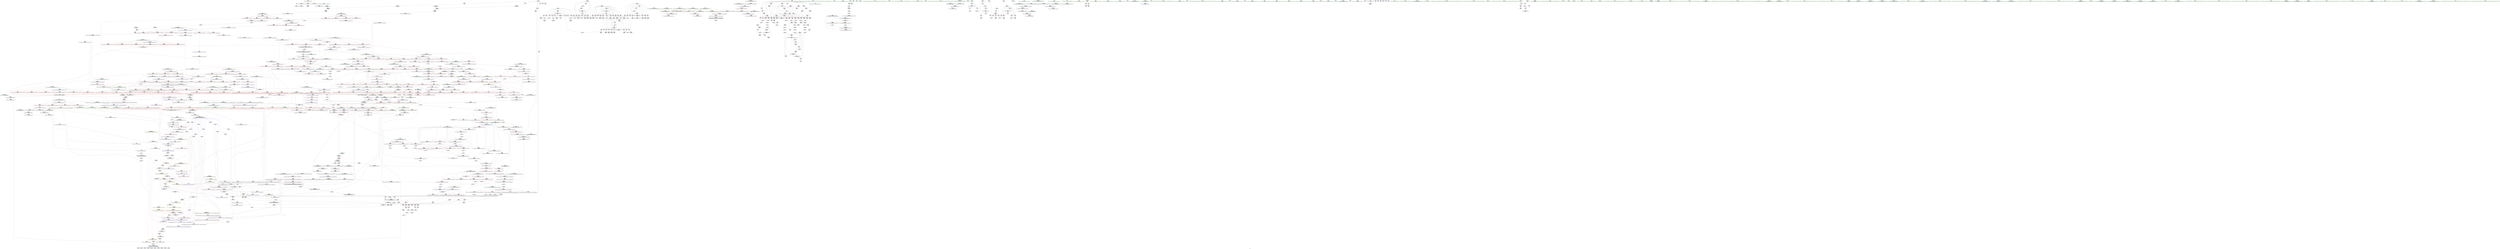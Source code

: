 digraph "SVFG" {
	label="SVFG";

	Node0x55da37e9e720 [shape=record,color=grey,label="{NodeID: 0\nNullPtr}"];
	Node0x55da37e9e720 -> Node0x55da37f03520[style=solid];
	Node0x55da37e9e720 -> Node0x55da37f21e20[style=solid];
	Node0x55da38014230 [shape=record,color=black,label="{NodeID: 1882\n530 = PHI(502, 582, )\n0th arg _ZSt16__introsort_loopIPilN9__gnu_cxx5__ops15_Iter_less_iterEEvT_S4_T0_T1_ }"];
	Node0x55da38014230 -> Node0x55da37f0c130[style=solid];
	Node0x55da37f0b6a0 [shape=record,color=blue,label="{NodeID: 775\n88\<--257\nj\<--add56\nmain\n}"];
	Node0x55da37f0b6a0 -> Node0x55da37f029e0[style=dashed];
	Node0x55da37f0b6a0 -> Node0x55da37f02ab0[style=dashed];
	Node0x55da37f0b6a0 -> Node0x55da37f02b80[style=dashed];
	Node0x55da37f0b6a0 -> Node0x55da37f02c50[style=dashed];
	Node0x55da37f0b6a0 -> Node0x55da37f02d20[style=dashed];
	Node0x55da37f0b6a0 -> Node0x55da37f02df0[style=dashed];
	Node0x55da37f0b6a0 -> Node0x55da37f02ec0[style=dashed];
	Node0x55da37f0b6a0 -> Node0x55da37f02f90[style=dashed];
	Node0x55da37f0b6a0 -> Node0x55da37f03060[style=dashed];
	Node0x55da37f0b6a0 -> Node0x55da37f03130[style=dashed];
	Node0x55da37f0b6a0 -> Node0x55da37f0b6a0[style=dashed];
	Node0x55da37f0b6a0 -> Node0x55da37f0bb80[style=dashed];
	Node0x55da37f0b6a0 -> Node0x55da37f958a0[style=dashed];
	Node0x55da37f021c0 [shape=record,color=red,label="{NodeID: 443\n256\<--86\n\<--i52\nmain\n}"];
	Node0x55da37f021c0 -> Node0x55da37f4c380[style=solid];
	Node0x55da37ef6370 [shape=record,color=green,label="{NodeID: 111\n725\<--726\n__comp\<--__comp_field_insensitive\n_ZSt13__heap_selectIPiN9__gnu_cxx5__ops15_Iter_less_iterEEvT_S4_S4_T0_\n|{<s0>29|<s1>30|<s2>31}}"];
	Node0x55da37ef6370:s0 -> Node0x55da380195a0[style=solid,color=red];
	Node0x55da37ef6370:s1 -> Node0x55da3801a860[style=solid,color=red];
	Node0x55da37ef6370:s2 -> Node0x55da3801cba0[style=solid,color=red];
	Node0x55da37f2c9b0 [shape=record,color=blue,label="{NodeID: 886\n1422\<--1418\n__last.addr\<--__last\n_ZSt13move_backwardIPiS0_ET0_T_S2_S1_\n}"];
	Node0x55da37f2c9b0 -> Node0x55da37f1fd40[style=dashed];
	Node0x55da37f17b40 [shape=record,color=red,label="{NodeID: 554\n750\<--733\n\<--__i\n_ZSt13__heap_selectIPiN9__gnu_cxx5__ops15_Iter_less_iterEEvT_S4_S4_T0_\n|{<s0>30}}"];
	Node0x55da37f17b40:s0 -> Node0x55da3801b0f0[style=solid,color=red];
	Node0x55da37f4d100 [shape=record,color=grey,label="{NodeID: 1329\n236 = Binary(230, 235, )\n}"];
	Node0x55da37f4d100 -> Node0x55da37f4cf80[style=solid];
	Node0x55da37efaa50 [shape=record,color=green,label="{NodeID: 222\n1541\<--1542\n_ZNSt20__copy_move_backwardILb1ELb1ESt26random_access_iterator_tagE13__copy_move_bIiEEPT_PKS3_S6_S4_\<--_ZNSt20__copy_move_backwardILb1ELb1ESt26random_access_iterator_tagE13__copy_move_bIiEEPT_PKS3_S6_S4__field_insensitive\n}"];
	Node0x55da37f1d570 [shape=record,color=red,label="{NodeID: 665\n1184\<--1163\n\<--__c.addr\n_ZSt22__move_median_to_firstIPiN9__gnu_cxx5__ops15_Iter_less_iterEEvT_S4_S4_S4_T0_\n|{<s0>53}}"];
	Node0x55da37f1d570:s0 -> Node0x55da3801b470[style=solid,color=red];
	Node0x55da37f9a8a0 [shape=record,color=black,label="{NodeID: 1440\nMR_53V_2 = PHI(MR_53V_3, MR_53V_1, )\npts\{544 \}\n}"];
	Node0x55da37f9a8a0 -> Node0x55da37f0c470[style=dashed];
	Node0x55da37f086f0 [shape=record,color=purple,label="{NodeID: 333\n206\<--15\n\<--c\nmain\n}"];
	Node0x55da37f086f0 -> Node0x55da37f13be0[style=solid];
	Node0x55da37ef2290 [shape=record,color=green,label="{NodeID: 1\n7\<--1\n__dso_handle\<--dummyObj\nGlob }"];
	Node0x55da38014380 [shape=record,color=black,label="{NodeID: 1883\n531 = PHI(503, 583, )\n1st arg _ZSt16__introsort_loopIPilN9__gnu_cxx5__ops15_Iter_less_iterEEvT_S4_T0_T1_ }"];
	Node0x55da38014380 -> Node0x55da37f0c200[style=solid];
	Node0x55da37f0b770 [shape=record,color=blue,label="{NodeID: 776\n90\<--9\nk\<--\nmain\n}"];
	Node0x55da37f0b770 -> Node0x55da37f13150[style=dashed];
	Node0x55da37f0b770 -> Node0x55da37f13220[style=dashed];
	Node0x55da37f0b770 -> Node0x55da37f132f0[style=dashed];
	Node0x55da37f0b770 -> Node0x55da37f133c0[style=dashed];
	Node0x55da37f0b770 -> Node0x55da37f13490[style=dashed];
	Node0x55da37f0b770 -> Node0x55da37f13560[style=dashed];
	Node0x55da37f0b770 -> Node0x55da37f13630[style=dashed];
	Node0x55da37f0b770 -> Node0x55da37f13700[style=dashed];
	Node0x55da37f0b770 -> Node0x55da37f0b910[style=dashed];
	Node0x55da37f0b770 -> Node0x55da37f994a0[style=dashed];
	Node0x55da37f02290 [shape=record,color=red,label="{NodeID: 444\n271\<--86\n\<--i52\nmain\n}"];
	Node0x55da37f02290 -> Node0x55da37f50100[style=solid];
	Node0x55da37ef6440 [shape=record,color=green,label="{NodeID: 112\n727\<--728\n__first.addr\<--__first.addr_field_insensitive\n_ZSt13__heap_selectIPiN9__gnu_cxx5__ops15_Iter_less_iterEEvT_S4_S4_T0_\n}"];
	Node0x55da37ef6440 -> Node0x55da37f174c0[style=solid];
	Node0x55da37ef6440 -> Node0x55da37f17590[style=solid];
	Node0x55da37ef6440 -> Node0x55da37f17660[style=solid];
	Node0x55da37ef6440 -> Node0x55da37f0cd60[style=solid];
	Node0x55da37f2ca80 [shape=record,color=blue,label="{NodeID: 887\n1424\<--1419\n__result.addr\<--__result\n_ZSt13move_backwardIPiS0_ET0_T_S2_S1_\n}"];
	Node0x55da37f2ca80 -> Node0x55da37f1fe10[style=dashed];
	Node0x55da37f17c10 [shape=record,color=red,label="{NodeID: 555\n758\<--733\n\<--__i\n_ZSt13__heap_selectIPiN9__gnu_cxx5__ops15_Iter_less_iterEEvT_S4_S4_T0_\n|{<s0>31}}"];
	Node0x55da37f17c10:s0 -> Node0x55da3801ca50[style=solid,color=red];
	Node0x55da37f4d280 [shape=record,color=grey,label="{NodeID: 1330\n288 = Binary(282, 287, )\n}"];
	Node0x55da37f4d280 -> Node0x55da37f4b480[style=solid];
	Node0x55da37efab50 [shape=record,color=green,label="{NodeID: 223\n1546\<--1547\n__it.addr\<--__it.addr_field_insensitive\n_ZSt12__niter_baseIPiET_S1_\n}"];
	Node0x55da37efab50 -> Node0x55da37f20e50[style=solid];
	Node0x55da37efab50 -> Node0x55da37f2d850[style=solid];
	Node0x55da37f1d640 [shape=record,color=red,label="{NodeID: 666\n1188\<--1163\n\<--__c.addr\n_ZSt22__move_median_to_firstIPiN9__gnu_cxx5__ops15_Iter_less_iterEEvT_S4_S4_S4_T0_\n|{<s0>54}}"];
	Node0x55da37f1d640:s0 -> Node0x55da3801bca0[style=solid,color=red];
	Node0x55da37f087c0 [shape=record,color=purple,label="{NodeID: 334\n208\<--15\n\<--c\nmain\n}"];
	Node0x55da37f087c0 -> Node0x55da37f13cb0[style=solid];
	Node0x55da37ef2320 [shape=record,color=green,label="{NodeID: 2\n9\<--1\n\<--dummyObj\nCan only get source location for instruction, argument, global var or function.}"];
	Node0x55da380144d0 [shape=record,color=black,label="{NodeID: 1884\n532 = PHI(514, 584, )\n2nd arg _ZSt16__introsort_loopIPilN9__gnu_cxx5__ops15_Iter_less_iterEEvT_S4_T0_T1_ }"];
	Node0x55da380144d0 -> Node0x55da37f0c2d0[style=solid];
	Node0x55da37f0b840 [shape=record,color=blue,label="{NodeID: 777\n84\<--329\nans\<--add98\nmain\n}"];
	Node0x55da37f0b840 -> Node0x55da37f89480[style=dashed];
	Node0x55da37f02360 [shape=record,color=red,label="{NodeID: 445\n283\<--86\n\<--i52\nmain\n}"];
	Node0x55da37f02360 -> Node0x55da37f04520[style=solid];
	Node0x55da37ef6510 [shape=record,color=green,label="{NodeID: 113\n729\<--730\n__middle.addr\<--__middle.addr_field_insensitive\n_ZSt13__heap_selectIPiN9__gnu_cxx5__ops15_Iter_less_iterEEvT_S4_S4_T0_\n}"];
	Node0x55da37ef6510 -> Node0x55da37f17730[style=solid];
	Node0x55da37ef6510 -> Node0x55da37f17800[style=solid];
	Node0x55da37ef6510 -> Node0x55da37f178d0[style=solid];
	Node0x55da37ef6510 -> Node0x55da37f0ce30[style=solid];
	Node0x55da37f2cb50 [shape=record,color=blue,label="{NodeID: 888\n1444\<--1441\n__last.addr\<--__last\n_ZSt25__unguarded_linear_insertIPiN9__gnu_cxx5__ops14_Val_less_iterEEvT_T0_\n}"];
	Node0x55da37f2cb50 -> Node0x55da37f1fee0[style=dashed];
	Node0x55da37f2cb50 -> Node0x55da37f1ffb0[style=dashed];
	Node0x55da37f2cb50 -> Node0x55da37f81880[style=dashed];
	Node0x55da37f17ce0 [shape=record,color=red,label="{NodeID: 556\n764\<--733\n\<--__i\n_ZSt13__heap_selectIPiN9__gnu_cxx5__ops15_Iter_less_iterEEvT_S4_S4_T0_\n}"];
	Node0x55da37f17ce0 -> Node0x55da37f0ab40[style=solid];
	Node0x55da37f4d400 [shape=record,color=grey,label="{NodeID: 1331\n238 = Binary(226, 237, )\n}"];
	Node0x55da37f4d400 -> Node0x55da37f0b360[style=solid];
	Node0x55da37efac20 [shape=record,color=green,label="{NodeID: 224\n1555\<--1556\n__first.addr\<--__first.addr_field_insensitive\n_ZNSt20__copy_move_backwardILb1ELb1ESt26random_access_iterator_tagE13__copy_move_bIiEEPT_PKS3_S6_S4_\n}"];
	Node0x55da37efac20 -> Node0x55da37f20f20[style=solid];
	Node0x55da37efac20 -> Node0x55da37f20ff0[style=solid];
	Node0x55da37efac20 -> Node0x55da37f2d920[style=solid];
	Node0x55da37f1d710 [shape=record,color=red,label="{NodeID: 667\n1198\<--1163\n\<--__c.addr\n_ZSt22__move_median_to_firstIPiN9__gnu_cxx5__ops15_Iter_less_iterEEvT_S4_S4_S4_T0_\n|{<s0>56}}"];
	Node0x55da37f1d710:s0 -> Node0x55da3801b470[style=solid,color=red];
	Node0x55da37f08890 [shape=record,color=purple,label="{NodeID: 335\n229\<--15\narrayidx41\<--c\nmain\n}"];
	Node0x55da37f08890 -> Node0x55da37f13e50[style=solid];
	Node0x55da37ef25d0 [shape=record,color=green,label="{NodeID: 3\n25\<--1\n.str\<--dummyObj\nGlob }"];
	Node0x55da38014620 [shape=record,color=black,label="{NodeID: 1885\n1221 = PHI(714, )\n0th arg _ZSt21__unguarded_partitionIPiN9__gnu_cxx5__ops15_Iter_less_iterEET_S4_S4_S4_T0_ }"];
	Node0x55da38014620 -> Node0x55da37f2b560[style=solid];
	Node0x55da37f0b910 [shape=record,color=blue,label="{NodeID: 778\n90\<--334\nk\<--inc101\nmain\n}"];
	Node0x55da37f0b910 -> Node0x55da37f13150[style=dashed];
	Node0x55da37f0b910 -> Node0x55da37f13220[style=dashed];
	Node0x55da37f0b910 -> Node0x55da37f132f0[style=dashed];
	Node0x55da37f0b910 -> Node0x55da37f133c0[style=dashed];
	Node0x55da37f0b910 -> Node0x55da37f13490[style=dashed];
	Node0x55da37f0b910 -> Node0x55da37f13560[style=dashed];
	Node0x55da37f0b910 -> Node0x55da37f13630[style=dashed];
	Node0x55da37f0b910 -> Node0x55da37f13700[style=dashed];
	Node0x55da37f0b910 -> Node0x55da37f0b910[style=dashed];
	Node0x55da37f0b910 -> Node0x55da37f994a0[style=dashed];
	Node0x55da37f02430 [shape=record,color=red,label="{NodeID: 446\n302\<--86\n\<--i52\nmain\n}"];
	Node0x55da37f02430 -> Node0x55da37f04a00[style=solid];
	Node0x55da37ef65e0 [shape=record,color=green,label="{NodeID: 114\n731\<--732\n__last.addr\<--__last.addr_field_insensitive\n_ZSt13__heap_selectIPiN9__gnu_cxx5__ops15_Iter_less_iterEEvT_S4_S4_T0_\n}"];
	Node0x55da37ef65e0 -> Node0x55da37f179a0[style=solid];
	Node0x55da37ef65e0 -> Node0x55da37f0cf00[style=solid];
	Node0x55da37f2cc20 [shape=record,color=blue,label="{NodeID: 889\n1446\<--1453\n__val\<--\n_ZSt25__unguarded_linear_insertIPiN9__gnu_cxx5__ops14_Val_less_iterEEvT_T0_\n|{|<s2>80}}"];
	Node0x55da37f2cc20 -> Node0x55da37f20700[style=dashed];
	Node0x55da37f2cc20 -> Node0x55da37f207d0[style=dashed];
	Node0x55da37f2cc20:s2 -> Node0x55da37fa3850[style=dashed,color=red];
	Node0x55da37f17db0 [shape=record,color=red,label="{NodeID: 557\n784\<--773\n\<--__first.addr\n_ZSt11__sort_heapIPiN9__gnu_cxx5__ops15_Iter_less_iterEEvT_S4_RT0_\n}"];
	Node0x55da37f17db0 -> Node0x55da37f06c20[style=solid];
	Node0x55da37f4d580 [shape=record,color=grey,label="{NodeID: 1332\n628 = cmp(627, 560, )\n}"];
	Node0x55da37efacf0 [shape=record,color=green,label="{NodeID: 225\n1557\<--1558\n__last.addr\<--__last.addr_field_insensitive\n_ZNSt20__copy_move_backwardILb1ELb1ESt26random_access_iterator_tagE13__copy_move_bIiEEPT_PKS3_S6_S4_\n}"];
	Node0x55da37efacf0 -> Node0x55da37f210c0[style=solid];
	Node0x55da37efacf0 -> Node0x55da37f2d9f0[style=solid];
	Node0x55da37f1d7e0 [shape=record,color=red,label="{NodeID: 668\n1206\<--1163\n\<--__c.addr\n_ZSt22__move_median_to_firstIPiN9__gnu_cxx5__ops15_Iter_less_iterEEvT_S4_S4_S4_T0_\n|{<s0>58}}"];
	Node0x55da37f1d7e0:s0 -> Node0x55da3801b470[style=solid,color=red];
	Node0x55da37f9b7a0 [shape=record,color=black,label="{NodeID: 1443\nMR_6V_5 = PHI(MR_6V_4, MR_6V_2, MR_6V_2, )\npts\{14 \}\n|{|<s1>46}}"];
	Node0x55da37f9b7a0 -> Node0x55da37f1b420[style=dashed];
	Node0x55da37f9b7a0:s1 -> Node0x55da37f81750[style=dashed,color=red];
	Node0x55da37f08960 [shape=record,color=purple,label="{NodeID: 336\n233\<--15\narrayidx43\<--c\nmain\n}"];
	Node0x55da37f08960 -> Node0x55da37f13f20[style=solid];
	Node0x55da37ef2660 [shape=record,color=green,label="{NodeID: 4\n27\<--1\n.str.1\<--dummyObj\nGlob }"];
	Node0x55da38014730 [shape=record,color=black,label="{NodeID: 1886\n1222 = PHI(715, )\n1st arg _ZSt21__unguarded_partitionIPiN9__gnu_cxx5__ops15_Iter_less_iterEET_S4_S4_S4_T0_ }"];
	Node0x55da38014730 -> Node0x55da37f2b630[style=solid];
	Node0x55da37f0b9e0 [shape=record,color=blue,label="{NodeID: 779\n84\<--379\nans\<--add130\nmain\n}"];
	Node0x55da37f0b9e0 -> Node0x55da37f01f50[style=dashed];
	Node0x55da37f0b9e0 -> Node0x55da37f0bab0[style=dashed];
	Node0x55da37f02500 [shape=record,color=red,label="{NodeID: 447\n337\<--86\n\<--i52\nmain\n}"];
	Node0x55da37f02500 -> Node0x55da37f05080[style=solid];
	Node0x55da37efb100 [shape=record,color=green,label="{NodeID: 115\n733\<--734\n__i\<--__i_field_insensitive\n_ZSt13__heap_selectIPiN9__gnu_cxx5__ops15_Iter_less_iterEEvT_S4_S4_T0_\n}"];
	Node0x55da37efb100 -> Node0x55da37f17a70[style=solid];
	Node0x55da37efb100 -> Node0x55da37f17b40[style=solid];
	Node0x55da37efb100 -> Node0x55da37f17c10[style=solid];
	Node0x55da37efb100 -> Node0x55da37f17ce0[style=solid];
	Node0x55da37efb100 -> Node0x55da37f0cfd0[style=solid];
	Node0x55da37efb100 -> Node0x55da37f0d0a0[style=solid];
	Node0x55da37f2ccf0 [shape=record,color=blue,label="{NodeID: 890\n1448\<--1455\n__next\<--\n_ZSt25__unguarded_linear_insertIPiN9__gnu_cxx5__ops14_Val_less_iterEEvT_T0_\n}"];
	Node0x55da37f2ccf0 -> Node0x55da37f20220[style=dashed];
	Node0x55da37f2ccf0 -> Node0x55da37f2cdc0[style=dashed];
	Node0x55da37f17e80 [shape=record,color=red,label="{NodeID: 558\n795\<--773\n\<--__first.addr\n_ZSt11__sort_heapIPiN9__gnu_cxx5__ops15_Iter_less_iterEEvT_S4_RT0_\n|{<s0>32}}"];
	Node0x55da37f17e80:s0 -> Node0x55da3801c7b0[style=solid,color=red];
	Node0x55da37f4d700 [shape=record,color=grey,label="{NodeID: 1333\n1405 = cmp(1403, 1404, )\n}"];
	Node0x55da37efadc0 [shape=record,color=green,label="{NodeID: 226\n1559\<--1560\n__result.addr\<--__result.addr_field_insensitive\n_ZNSt20__copy_move_backwardILb1ELb1ESt26random_access_iterator_tagE13__copy_move_bIiEEPT_PKS3_S6_S4_\n}"];
	Node0x55da37efadc0 -> Node0x55da37f21190[style=solid];
	Node0x55da37efadc0 -> Node0x55da37f21260[style=solid];
	Node0x55da37efadc0 -> Node0x55da37f2dac0[style=solid];
	Node0x55da37f1d8b0 [shape=record,color=red,label="{NodeID: 669\n1210\<--1163\n\<--__c.addr\n_ZSt22__move_median_to_firstIPiN9__gnu_cxx5__ops15_Iter_less_iterEEvT_S4_S4_S4_T0_\n|{<s0>59}}"];
	Node0x55da37f1d8b0:s0 -> Node0x55da3801bca0[style=solid,color=red];
	Node0x55da37f9bca0 [shape=record,color=black,label="{NodeID: 1444\nMR_134V_6 = PHI(MR_134V_5, MR_134V_3, MR_134V_3, )\npts\{949 \}\n}"];
	Node0x55da37f9bca0 -> Node0x55da37f1a580[style=dashed];
	Node0x55da37f08a30 [shape=record,color=purple,label="{NodeID: 337\n304\<--15\narrayidx82\<--c\nmain\n}"];
	Node0x55da37f08a30 -> Node0x55da37f14330[style=solid];
	Node0x55da37ef26f0 [shape=record,color=green,label="{NodeID: 5\n29\<--1\nstdin\<--dummyObj\nGlob }"];
	Node0x55da38014840 [shape=record,color=black,label="{NodeID: 1887\n1223 = PHI(716, )\n2nd arg _ZSt21__unguarded_partitionIPiN9__gnu_cxx5__ops15_Iter_less_iterEET_S4_S4_S4_T0_ }"];
	Node0x55da38014840 -> Node0x55da37f2b700[style=solid];
	Node0x55da37f0bab0 [shape=record,color=blue,label="{NodeID: 780\n84\<--409\nans\<--add150\nmain\n}"];
	Node0x55da37f0bab0 -> Node0x55da37f98aa0[style=dashed];
	Node0x55da37f025d0 [shape=record,color=red,label="{NodeID: 448\n351\<--86\n\<--i52\nmain\n}"];
	Node0x55da37f025d0 -> Node0x55da37f053c0[style=solid];
	Node0x55da37efb1d0 [shape=record,color=green,label="{NodeID: 116\n741\<--742\n_ZSt11__make_heapIPiN9__gnu_cxx5__ops15_Iter_less_iterEEvT_S4_RT0_\<--_ZSt11__make_heapIPiN9__gnu_cxx5__ops15_Iter_less_iterEEvT_S4_RT0__field_insensitive\n}"];
	Node0x55da37f2cdc0 [shape=record,color=blue,label="{NodeID: 891\n1448\<--1458\n__next\<--incdec.ptr\n_ZSt25__unguarded_linear_insertIPiN9__gnu_cxx5__ops14_Val_less_iterEEvT_T0_\n}"];
	Node0x55da37f2cdc0 -> Node0x55da37f81d80[style=dashed];
	Node0x55da37f17f50 [shape=record,color=red,label="{NodeID: 559\n783\<--775\n\<--__last.addr\n_ZSt11__sort_heapIPiN9__gnu_cxx5__ops15_Iter_less_iterEEvT_S4_RT0_\n}"];
	Node0x55da37f17f50 -> Node0x55da37f06b50[style=solid];
	Node0x55da37f4d880 [shape=record,color=grey,label="{NodeID: 1334\n1148 = cmp(1145, 1147, )\n}"];
	Node0x55da37f4d880 -> Node0x55da37f07440[style=solid];
	Node0x55da37efae90 [shape=record,color=green,label="{NodeID: 227\n1561\<--1562\n_Num\<--_Num_field_insensitive\n_ZNSt20__copy_move_backwardILb1ELb1ESt26random_access_iterator_tagE13__copy_move_bIiEEPT_PKS3_S6_S4_\n}"];
	Node0x55da37efae90 -> Node0x55da37f21330[style=solid];
	Node0x55da37efae90 -> Node0x55da37f21400[style=solid];
	Node0x55da37efae90 -> Node0x55da37f214d0[style=solid];
	Node0x55da37efae90 -> Node0x55da37f215a0[style=solid];
	Node0x55da37efae90 -> Node0x55da37f2db90[style=solid];
	Node0x55da37f1d980 [shape=record,color=red,label="{NodeID: 670\n1237\<--1226\n\<--__first.addr\n_ZSt21__unguarded_partitionIPiN9__gnu_cxx5__ops15_Iter_less_iterEET_S4_S4_S4_T0_\n|{<s0>61}}"];
	Node0x55da37f1d980:s0 -> Node0x55da3801b0f0[style=solid,color=red];
	Node0x55da37f9c1a0 [shape=record,color=black,label="{NodeID: 1445\nMR_142V_8 = PHI(MR_142V_7, MR_142V_3, MR_142V_3, )\npts\{957 \}\n}"];
	Node0x55da37f08b00 [shape=record,color=purple,label="{NodeID: 338\n309\<--15\narrayidx85\<--c\nmain\n}"];
	Node0x55da37f08b00 -> Node0x55da37f14400[style=solid];
	Node0x55da37ef2780 [shape=record,color=green,label="{NodeID: 6\n30\<--1\n.str.2\<--dummyObj\nGlob }"];
	Node0x55da38014950 [shape=record,color=black,label="{NodeID: 1888\n1514 = PHI(1429, 1433, )\n0th arg _ZSt12__miter_baseIPiET_S1_ }"];
	Node0x55da38014950 -> Node0x55da37f2d440[style=solid];
	Node0x55da37f0bb80 [shape=record,color=blue,label="{NodeID: 781\n88\<--413\nj\<--inc152\nmain\n}"];
	Node0x55da37f0bb80 -> Node0x55da37f029e0[style=dashed];
	Node0x55da37f0bb80 -> Node0x55da37f02ab0[style=dashed];
	Node0x55da37f0bb80 -> Node0x55da37f02b80[style=dashed];
	Node0x55da37f0bb80 -> Node0x55da37f02c50[style=dashed];
	Node0x55da37f0bb80 -> Node0x55da37f02d20[style=dashed];
	Node0x55da37f0bb80 -> Node0x55da37f02df0[style=dashed];
	Node0x55da37f0bb80 -> Node0x55da37f02ec0[style=dashed];
	Node0x55da37f0bb80 -> Node0x55da37f02f90[style=dashed];
	Node0x55da37f0bb80 -> Node0x55da37f03060[style=dashed];
	Node0x55da37f0bb80 -> Node0x55da37f03130[style=dashed];
	Node0x55da37f0bb80 -> Node0x55da37f0b6a0[style=dashed];
	Node0x55da37f0bb80 -> Node0x55da37f0bb80[style=dashed];
	Node0x55da37f0bb80 -> Node0x55da37f958a0[style=dashed];
	Node0x55da37f026a0 [shape=record,color=red,label="{NodeID: 449\n357\<--86\n\<--i52\nmain\n}"];
	Node0x55da37f026a0 -> Node0x55da37f05560[style=solid];
	Node0x55da37efb2d0 [shape=record,color=green,label="{NodeID: 117\n753\<--754\n_ZNK9__gnu_cxx5__ops15_Iter_less_iterclIPiS3_EEbT_T0_\<--_ZNK9__gnu_cxx5__ops15_Iter_less_iterclIPiS3_EEbT_T0__field_insensitive\n}"];
	Node0x55da37f2ce90 [shape=record,color=blue,label="{NodeID: 892\n1469\<--1468\n\<--\n_ZSt25__unguarded_linear_insertIPiN9__gnu_cxx5__ops14_Val_less_iterEEvT_T0_\n}"];
	Node0x55da37f2ce90 -> Node0x55da37f8c180[style=dashed];
	Node0x55da37f18020 [shape=record,color=red,label="{NodeID: 560\n792\<--775\n\<--__last.addr\n_ZSt11__sort_heapIPiN9__gnu_cxx5__ops15_Iter_less_iterEEvT_S4_RT0_\n}"];
	Node0x55da37f18020 -> Node0x55da37f0ac10[style=solid];
	Node0x55da37f4da00 [shape=record,color=grey,label="{NodeID: 1335\n1336 = cmp(1334, 1335, )\n}"];
	Node0x55da37efaf60 [shape=record,color=green,label="{NodeID: 228\n1586\<--1587\nllvm.memmove.p0i8.p0i8.i64\<--llvm.memmove.p0i8.p0i8.i64_field_insensitive\n}"];
	Node0x55da37f1da50 [shape=record,color=red,label="{NodeID: 671\n1241\<--1226\n\<--__first.addr\n_ZSt21__unguarded_partitionIPiN9__gnu_cxx5__ops15_Iter_less_iterEET_S4_S4_S4_T0_\n}"];
	Node0x55da37f1da50 -> Node0x55da37f0ace0[style=solid];
	Node0x55da37f9c6a0 [shape=record,color=black,label="{NodeID: 1446\nMR_6V_3 = PHI(MR_6V_6, MR_6V_1, )\npts\{14 \}\n|{|<s2>68|<s3>70|<s4>73|<s5>73}}"];
	Node0x55da37f9c6a0 -> Node0x55da37f1f6c0[style=dashed];
	Node0x55da37f9c6a0 -> Node0x55da37f8b280[style=dashed];
	Node0x55da37f9c6a0:s2 -> Node0x55da37f229e0[style=dashed,color=red];
	Node0x55da37f9c6a0:s3 -> Node0x55da37fa2c30[style=dashed,color=red];
	Node0x55da37f9c6a0:s4 -> Node0x55da37f20630[style=dashed,color=red];
	Node0x55da37f9c6a0:s5 -> Node0x55da37f8c180[style=dashed,color=red];
	Node0x55da37f08bd0 [shape=record,color=purple,label="{NodeID: 339\n315\<--15\narrayidx89\<--c\nmain\n}"];
	Node0x55da37f08bd0 -> Node0x55da37f144d0[style=solid];
	Node0x55da37ef2fc0 [shape=record,color=green,label="{NodeID: 7\n32\<--1\n.str.3\<--dummyObj\nGlob }"];
	Node0x55da38014aa0 [shape=record,color=black,label="{NodeID: 1889\n1545 = PHI(1501, 1505, 1507, )\n0th arg _ZSt12__niter_baseIPiET_S1_ }"];
	Node0x55da38014aa0 -> Node0x55da37f2d850[style=solid];
	Node0x55da37f0bc50 [shape=record,color=blue,label="{NodeID: 782\n86\<--418\ni52\<--inc155\nmain\n}"];
	Node0x55da37f0bc50 -> Node0x55da37f020f0[style=dashed];
	Node0x55da37f0bc50 -> Node0x55da37f021c0[style=dashed];
	Node0x55da37f0bc50 -> Node0x55da37f02290[style=dashed];
	Node0x55da37f0bc50 -> Node0x55da37f02360[style=dashed];
	Node0x55da37f0bc50 -> Node0x55da37f02430[style=dashed];
	Node0x55da37f0bc50 -> Node0x55da37f02500[style=dashed];
	Node0x55da37f0bc50 -> Node0x55da37f025d0[style=dashed];
	Node0x55da37f0bc50 -> Node0x55da37f026a0[style=dashed];
	Node0x55da37f0bc50 -> Node0x55da37f02770[style=dashed];
	Node0x55da37f0bc50 -> Node0x55da37f02840[style=dashed];
	Node0x55da37f0bc50 -> Node0x55da37f02910[style=dashed];
	Node0x55da37f0bc50 -> Node0x55da37f0bc50[style=dashed];
	Node0x55da37f0bc50 -> Node0x55da37f953a0[style=dashed];
	Node0x55da37f02770 [shape=record,color=red,label="{NodeID: 450\n364\<--86\n\<--i52\nmain\n}"];
	Node0x55da37f02770 -> Node0x55da37f05700[style=solid];
	Node0x55da37efb3d0 [shape=record,color=green,label="{NodeID: 118\n760\<--761\n_ZSt10__pop_heapIPiN9__gnu_cxx5__ops15_Iter_less_iterEEvT_S4_S4_RT0_\<--_ZSt10__pop_heapIPiN9__gnu_cxx5__ops15_Iter_less_iterEEvT_S4_S4_RT0__field_insensitive\n}"];
	Node0x55da37f2cf60 [shape=record,color=blue,label="{NodeID: 893\n1444\<--1471\n__last.addr\<--\n_ZSt25__unguarded_linear_insertIPiN9__gnu_cxx5__ops14_Val_less_iterEEvT_T0_\n}"];
	Node0x55da37f2cf60 -> Node0x55da37f81880[style=dashed];
	Node0x55da37f180f0 [shape=record,color=red,label="{NodeID: 561\n796\<--775\n\<--__last.addr\n_ZSt11__sort_heapIPiN9__gnu_cxx5__ops15_Iter_less_iterEEvT_S4_RT0_\n|{<s0>32}}"];
	Node0x55da37f180f0:s0 -> Node0x55da3801c900[style=solid,color=red];
	Node0x55da37f4db80 [shape=record,color=grey,label="{NodeID: 1336\n175 = cmp(169, 174, )\n}"];
	Node0x55da37f031f0 [shape=record,color=green,label="{NodeID: 229\n1603\<--1604\nthis.addr\<--this.addr_field_insensitive\n_ZNK9__gnu_cxx5__ops14_Val_less_iterclIiPiEEbRT_T0_\n}"];
	Node0x55da37f031f0 -> Node0x55da37f21670[style=solid];
	Node0x55da37f031f0 -> Node0x55da37f2dd30[style=solid];
	Node0x55da37f1db20 [shape=record,color=red,label="{NodeID: 672\n1257\<--1226\n\<--__first.addr\n_ZSt21__unguarded_partitionIPiN9__gnu_cxx5__ops15_Iter_less_iterEET_S4_S4_S4_T0_\n}"];
	Node0x55da37f1db20 -> Node0x55da37f4f080[style=solid];
	Node0x55da37f08ca0 [shape=record,color=purple,label="{NodeID: 340\n321\<--15\narrayidx93\<--c\nmain\n}"];
	Node0x55da37f08ca0 -> Node0x55da37f145a0[style=solid];
	Node0x55da37ef3050 [shape=record,color=green,label="{NodeID: 8\n34\<--1\nstdout\<--dummyObj\nGlob }"];
	Node0x55da38014c30 [shape=record,color=black,label="{NodeID: 1890\n940 = PHI(852, 920, )\n0th arg _ZSt13__adjust_heapIPiliN9__gnu_cxx5__ops15_Iter_less_iterEEvT_T0_S5_T1_T2_ }"];
	Node0x55da38014c30 -> Node0x55da37f0e280[style=solid];
	Node0x55da37f0bd20 [shape=record,color=blue,label="{NodeID: 783\n74\<--432\nT\<--dec\nmain\n}"];
	Node0x55da37f0bd20 -> Node0x55da37f935a0[style=dashed];
	Node0x55da37f02840 [shape=record,color=red,label="{NodeID: 451\n402\<--86\n\<--i52\nmain\n}"];
	Node0x55da37f02840 -> Node0x55da37f05f20[style=solid];
	Node0x55da37efb4d0 [shape=record,color=green,label="{NodeID: 119\n773\<--774\n__first.addr\<--__first.addr_field_insensitive\n_ZSt11__sort_heapIPiN9__gnu_cxx5__ops15_Iter_less_iterEEvT_S4_RT0_\n}"];
	Node0x55da37efb4d0 -> Node0x55da37f17db0[style=solid];
	Node0x55da37efb4d0 -> Node0x55da37f17e80[style=solid];
	Node0x55da37efb4d0 -> Node0x55da37f0d170[style=solid];
	Node0x55da37f2d030 [shape=record,color=blue,label="{NodeID: 894\n1448\<--1474\n__next\<--incdec.ptr3\n_ZSt25__unguarded_linear_insertIPiN9__gnu_cxx5__ops14_Val_less_iterEEvT_T0_\n}"];
	Node0x55da37f2d030 -> Node0x55da37f81d80[style=dashed];
	Node0x55da37f181c0 [shape=record,color=red,label="{NodeID: 562\n797\<--775\n\<--__last.addr\n_ZSt11__sort_heapIPiN9__gnu_cxx5__ops15_Iter_less_iterEEvT_S4_RT0_\n|{<s0>32}}"];
	Node0x55da37f181c0:s0 -> Node0x55da3801ca50[style=solid,color=red];
	Node0x55da37f4dd00 [shape=record,color=grey,label="{NodeID: 1337\n164 = cmp(162, 163, )\n}"];
	Node0x55da37f03280 [shape=record,color=green,label="{NodeID: 230\n1605\<--1606\n__val.addr\<--__val.addr_field_insensitive\n_ZNK9__gnu_cxx5__ops14_Val_less_iterclIiPiEEbRT_T0_\n}"];
	Node0x55da37f03280 -> Node0x55da37f21740[style=solid];
	Node0x55da37f03280 -> Node0x55da37f2de00[style=solid];
	Node0x55da37f1dbf0 [shape=record,color=red,label="{NodeID: 673\n1261\<--1226\n\<--__first.addr\n_ZSt21__unguarded_partitionIPiN9__gnu_cxx5__ops15_Iter_less_iterEET_S4_S4_S4_T0_\n}"];
	Node0x55da37f1dbf0 -> Node0x55da37f07510[style=solid];
	Node0x55da37f08d70 [shape=record,color=purple,label="{NodeID: 341\n353\<--15\narrayidx113\<--c\nmain\n}"];
	Node0x55da37f08d70 -> Node0x55da37f14810[style=solid];
	Node0x55da37ef30e0 [shape=record,color=green,label="{NodeID: 9\n35\<--1\n.str.4\<--dummyObj\nGlob }"];
	Node0x55da38014d80 [shape=record,color=black,label="{NodeID: 1891\n941 = PHI(853, 249, )\n1st arg _ZSt13__adjust_heapIPiliN9__gnu_cxx5__ops15_Iter_less_iterEEvT_T0_S5_T1_T2_ }"];
	Node0x55da38014d80 -> Node0x55da37f0e350[style=solid];
	Node0x55da37f0bdf0 [shape=record,color=blue,label="{NodeID: 784\n451\<--449\n__first.addr\<--__first\n_ZSt4sortIPiEvT_S1_\n}"];
	Node0x55da37f0bdf0 -> Node0x55da37f14e90[style=dashed];
	Node0x55da37f02910 [shape=record,color=red,label="{NodeID: 452\n417\<--86\n\<--i52\nmain\n}"];
	Node0x55da37f02910 -> Node0x55da37f45300[style=solid];
	Node0x55da37efb5a0 [shape=record,color=green,label="{NodeID: 120\n775\<--776\n__last.addr\<--__last.addr_field_insensitive\n_ZSt11__sort_heapIPiN9__gnu_cxx5__ops15_Iter_less_iterEEvT_S4_RT0_\n}"];
	Node0x55da37efb5a0 -> Node0x55da37f17f50[style=solid];
	Node0x55da37efb5a0 -> Node0x55da37f18020[style=solid];
	Node0x55da37efb5a0 -> Node0x55da37f180f0[style=solid];
	Node0x55da37efb5a0 -> Node0x55da37f181c0[style=solid];
	Node0x55da37efb5a0 -> Node0x55da37f0d240[style=solid];
	Node0x55da37efb5a0 -> Node0x55da37f0d3e0[style=solid];
	Node0x55da37f2d100 [shape=record,color=blue,label="{NodeID: 895\n1479\<--1478\n\<--\n_ZSt25__unguarded_linear_insertIPiN9__gnu_cxx5__ops14_Val_less_iterEEvT_T0_\n|{<s0>73|<s1>75}}"];
	Node0x55da37f2d100:s0 -> Node0x55da37f9c6a0[style=dashed,color=blue];
	Node0x55da37f2d100:s1 -> Node0x55da37f83f80[style=dashed,color=blue];
	Node0x55da37f18290 [shape=record,color=red,label="{NodeID: 563\n798\<--777\n\<--__comp.addr\n_ZSt11__sort_heapIPiN9__gnu_cxx5__ops15_Iter_less_iterEEvT_S4_RT0_\n|{<s0>32}}"];
	Node0x55da37f18290:s0 -> Node0x55da3801cba0[style=solid,color=red];
	Node0x55da37f4de80 [shape=record,color=grey,label="{NodeID: 1338\n220 = cmp(218, 219, )\n}"];
	Node0x55da37f03350 [shape=record,color=green,label="{NodeID: 231\n1607\<--1608\n__it.addr\<--__it.addr_field_insensitive\n_ZNK9__gnu_cxx5__ops14_Val_less_iterclIiPiEEbRT_T0_\n}"];
	Node0x55da37f03350 -> Node0x55da37f21810[style=solid];
	Node0x55da37f03350 -> Node0x55da37f2ded0[style=solid];
	Node0x55da37f1dcc0 [shape=record,color=red,label="{NodeID: 674\n1263\<--1226\n\<--__first.addr\n_ZSt21__unguarded_partitionIPiN9__gnu_cxx5__ops15_Iter_less_iterEET_S4_S4_S4_T0_\n|{<s0>63}}"];
	Node0x55da37f1dcc0:s0 -> Node0x55da3801ba10[style=solid,color=red];
	Node0x55da37f9d5a0 [shape=record,color=black,label="{NodeID: 1449\nMR_6V_4 = PHI(MR_6V_3, MR_6V_1, )\npts\{14 \}\n|{<s0>14}}"];
	Node0x55da37f9d5a0:s0 -> Node0x55da37fbfe40[style=dashed,color=blue];
	Node0x55da37f08e40 [shape=record,color=purple,label="{NodeID: 342\n359\<--15\narrayidx117\<--c\nmain\n}"];
	Node0x55da37f08e40 -> Node0x55da37f148e0[style=solid];
	Node0x55da37ef3170 [shape=record,color=green,label="{NodeID: 10\n37\<--1\n.str.5\<--dummyObj\nGlob }"];
	Node0x55da38014ed0 [shape=record,color=black,label="{NodeID: 1892\n942 = PHI(854, 926, )\n2nd arg _ZSt13__adjust_heapIPiliN9__gnu_cxx5__ops15_Iter_less_iterEEvT_T0_S5_T1_T2_ }"];
	Node0x55da38014ed0 -> Node0x55da37f0e420[style=solid];
	Node0x55da37f0bec0 [shape=record,color=blue,label="{NodeID: 785\n453\<--450\n__last.addr\<--__last\n_ZSt4sortIPiEvT_S1_\n}"];
	Node0x55da37f0bec0 -> Node0x55da37f14f60[style=dashed];
	Node0x55da37f029e0 [shape=record,color=red,label="{NodeID: 453\n260\<--88\n\<--j\nmain\n}"];
	Node0x55da37f029e0 -> Node0x55da37f4f980[style=solid];
	Node0x55da37efb670 [shape=record,color=green,label="{NodeID: 121\n777\<--778\n__comp.addr\<--__comp.addr_field_insensitive\n_ZSt11__sort_heapIPiN9__gnu_cxx5__ops15_Iter_less_iterEEvT_S4_RT0_\n}"];
	Node0x55da37efb670 -> Node0x55da37f18290[style=solid];
	Node0x55da37efb670 -> Node0x55da37f0d310[style=solid];
	Node0x55da37f2d1d0 [shape=record,color=blue,label="{NodeID: 896\n1492\<--1489\n__first.addr\<--__first\n_ZSt23__copy_move_backward_a2ILb1EPiS0_ET1_T0_S2_S1_\n}"];
	Node0x55da37f2d1d0 -> Node0x55da37f208a0[style=dashed];
	Node0x55da37f18360 [shape=record,color=red,label="{NodeID: 564\n824\<--806\n\<--__first.addr\n_ZSt11__make_heapIPiN9__gnu_cxx5__ops15_Iter_less_iterEEvT_S4_RT0_\n}"];
	Node0x55da37f18360 -> Node0x55da37f06dc0[style=solid];
	Node0x55da37f4e000 [shape=record,color=grey,label="{NodeID: 1339\n559 = cmp(558, 560, )\n}"];
	Node0x55da37f03420 [shape=record,color=green,label="{NodeID: 232\n42\<--1619\n_GLOBAL__sub_I_ONP_1_0.cpp\<--_GLOBAL__sub_I_ONP_1_0.cpp_field_insensitive\n}"];
	Node0x55da37f03420 -> Node0x55da37f21d20[style=solid];
	Node0x55da37f1dd90 [shape=record,color=red,label="{NodeID: 675\n1266\<--1226\n\<--__first.addr\n_ZSt21__unguarded_partitionIPiN9__gnu_cxx5__ops15_Iter_less_iterEET_S4_S4_S4_T0_\n}"];
	Node0x55da37f1dd90 -> Node0x55da37f0af50[style=solid];
	Node0x55da37f9daa0 [shape=record,color=black,label="{NodeID: 1450\nMR_6V_2 = PHI(MR_6V_3, MR_6V_1, )\npts\{14 \}\n|{<s0>26|<s1>32|<s2>32|<s3>32}}"];
	Node0x55da37f9daa0:s0 -> Node0x55da37fc0d60[style=dashed,color=blue];
	Node0x55da37f9daa0:s1 -> Node0x55da37f19950[style=dashed,color=red];
	Node0x55da37f9daa0:s2 -> Node0x55da37f19a20[style=dashed,color=red];
	Node0x55da37f9daa0:s3 -> Node0x55da37f0e0e0[style=dashed,color=red];
	Node0x55da37f08f10 [shape=record,color=purple,label="{NodeID: 343\n366\<--15\narrayidx122\<--c\nmain\n}"];
	Node0x55da37f08f10 -> Node0x55da37f149b0[style=solid];
	Node0x55da37ef3270 [shape=record,color=green,label="{NodeID: 11\n39\<--1\n_ZSt4cout\<--dummyObj\nGlob }"];
	Node0x55da38015020 [shape=record,color=black,label="{NodeID: 1893\n943 = PHI(856, 928, )\n3rd arg _ZSt13__adjust_heapIPiliN9__gnu_cxx5__ops15_Iter_less_iterEEvT_T0_S5_T1_T2_ }"];
	Node0x55da38015020 -> Node0x55da37f0e4f0[style=solid];
	Node0x55da37f0bf90 [shape=record,color=blue,label="{NodeID: 786\n488\<--484\n__first.addr\<--__first\n_ZSt6__sortIPiN9__gnu_cxx5__ops15_Iter_less_iterEEvT_S4_T0_\n}"];
	Node0x55da37f0bf90 -> Node0x55da37f15030[style=dashed];
	Node0x55da37f0bf90 -> Node0x55da37f15100[style=dashed];
	Node0x55da37f0bf90 -> Node0x55da37f151d0[style=dashed];
	Node0x55da37f0bf90 -> Node0x55da37f152a0[style=dashed];
	Node0x55da37f02ab0 [shape=record,color=red,label="{NodeID: 454\n275\<--88\n\<--j\nmain\n}"];
	Node0x55da37f02ab0 -> Node0x55da37f50400[style=solid];
	Node0x55da37efb740 [shape=record,color=green,label="{NodeID: 122\n806\<--807\n__first.addr\<--__first.addr_field_insensitive\n_ZSt11__make_heapIPiN9__gnu_cxx5__ops15_Iter_less_iterEEvT_S4_RT0_\n}"];
	Node0x55da37efb740 -> Node0x55da37f18360[style=solid];
	Node0x55da37efb740 -> Node0x55da37f18430[style=solid];
	Node0x55da37efb740 -> Node0x55da37f18500[style=solid];
	Node0x55da37efb740 -> Node0x55da37f185d0[style=solid];
	Node0x55da37efb740 -> Node0x55da37f0d4b0[style=solid];
	Node0x55da37f2d2a0 [shape=record,color=blue,label="{NodeID: 897\n1494\<--1490\n__last.addr\<--__last\n_ZSt23__copy_move_backward_a2ILb1EPiS0_ET1_T0_S2_S1_\n}"];
	Node0x55da37f2d2a0 -> Node0x55da37f20970[style=dashed];
	Node0x55da37f18430 [shape=record,color=red,label="{NodeID: 565\n833\<--806\n\<--__first.addr\n_ZSt11__make_heapIPiN9__gnu_cxx5__ops15_Iter_less_iterEEvT_S4_RT0_\n}"];
	Node0x55da37f18430 -> Node0x55da37f06f60[style=solid];
	Node0x55da37f4e180 [shape=record,color=grey,label="{NodeID: 1340\n563 = cmp(562, 249, )\n}"];
	Node0x55da37f03520 [shape=record,color=black,label="{NodeID: 233\n2\<--3\ndummyVal\<--dummyVal\n}"];
	Node0x55da37f1de60 [shape=record,color=red,label="{NodeID: 676\n1245\<--1228\n\<--__last.addr\n_ZSt21__unguarded_partitionIPiN9__gnu_cxx5__ops15_Iter_less_iterEET_S4_S4_S4_T0_\n}"];
	Node0x55da37f1de60 -> Node0x55da37f0adb0[style=solid];
	Node0x55da37f9dfa0 [shape=record,color=black,label="{NodeID: 1451\nMR_90V_3 = PHI(MR_90V_4, MR_90V_2, )\npts\{776 \}\n}"];
	Node0x55da37f9dfa0 -> Node0x55da37f17f50[style=dashed];
	Node0x55da37f9dfa0 -> Node0x55da37f18020[style=dashed];
	Node0x55da37f9dfa0 -> Node0x55da37f0d3e0[style=dashed];
	Node0x55da37f08fe0 [shape=record,color=purple,label="{NodeID: 344\n374\<--15\narrayidx127\<--c\nmain\n}"];
	Node0x55da37f08fe0 -> Node0x55da37f14a80[style=solid];
	Node0x55da37ef3370 [shape=record,color=green,label="{NodeID: 12\n41\<--1\n\<--dummyObj\nCan only get source location for instruction, argument, global var or function.}"];
	Node0x55da38015170 [shape=record,color=black,label="{NodeID: 1894\n1131 = PHI(1097, )\n0th arg _ZNK9__gnu_cxx5__ops14_Iter_less_valclIPiiEEbT_RT0_ }"];
	Node0x55da38015170 -> Node0x55da37f2afb0[style=solid];
	Node0x55da37f0c060 [shape=record,color=blue,label="{NodeID: 787\n490\<--485\n__last.addr\<--__last\n_ZSt6__sortIPiN9__gnu_cxx5__ops15_Iter_less_iterEEvT_S4_T0_\n}"];
	Node0x55da37f0c060 -> Node0x55da37f15370[style=dashed];
	Node0x55da37f0c060 -> Node0x55da37f15440[style=dashed];
	Node0x55da37f0c060 -> Node0x55da37f15510[style=dashed];
	Node0x55da37f0c060 -> Node0x55da37f155e0[style=dashed];
	Node0x55da37f02b80 [shape=record,color=red,label="{NodeID: 455\n295\<--88\n\<--j\nmain\n}"];
	Node0x55da37f02b80 -> Node0x55da37f04860[style=solid];
	Node0x55da37efb810 [shape=record,color=green,label="{NodeID: 123\n808\<--809\n__last.addr\<--__last.addr_field_insensitive\n_ZSt11__make_heapIPiN9__gnu_cxx5__ops15_Iter_less_iterEEvT_S4_RT0_\n}"];
	Node0x55da37efb810 -> Node0x55da37f186a0[style=solid];
	Node0x55da37efb810 -> Node0x55da37f18770[style=solid];
	Node0x55da37efb810 -> Node0x55da37f0d580[style=solid];
	Node0x55da37f2d370 [shape=record,color=blue,label="{NodeID: 898\n1496\<--1491\n__result.addr\<--__result\n_ZSt23__copy_move_backward_a2ILb1EPiS0_ET1_T0_S2_S1_\n}"];
	Node0x55da37f2d370 -> Node0x55da37f20a40[style=dashed];
	Node0x55da37f18500 [shape=record,color=red,label="{NodeID: 566\n844\<--806\n\<--__first.addr\n_ZSt11__make_heapIPiN9__gnu_cxx5__ops15_Iter_less_iterEEvT_S4_RT0_\n}"];
	Node0x55da37f18500 -> Node0x55da37eff9f0[style=solid];
	Node0x55da37f4e300 [shape=record,color=grey,label="{NodeID: 1341\n829 = cmp(828, 327, )\n}"];
	Node0x55da37f03620 [shape=record,color=black,label="{NodeID: 234\n17\<--15\n\<--c\nCan only get source location for instruction, argument, global var or function.}"];
	Node0x55da37f1df30 [shape=record,color=red,label="{NodeID: 677\n1250\<--1228\n\<--__last.addr\n_ZSt21__unguarded_partitionIPiN9__gnu_cxx5__ops15_Iter_less_iterEET_S4_S4_S4_T0_\n|{<s0>62}}"];
	Node0x55da37f1df30:s0 -> Node0x55da3801b470[style=solid,color=red];
	Node0x55da37f090b0 [shape=record,color=purple,label="{NodeID: 345\n384\<--15\narrayidx133\<--c\nmain\n}"];
	Node0x55da37f090b0 -> Node0x55da37f14b50[style=solid];
	Node0x55da37ef3470 [shape=record,color=green,label="{NodeID: 13\n114\<--1\n\<--dummyObj\nCan only get source location for instruction, argument, global var or function.}"];
	Node0x55da38015280 [shape=record,color=black,label="{NodeID: 1895\n1132 = PHI(1100, )\n1st arg _ZNK9__gnu_cxx5__ops14_Iter_less_valclIPiiEEbT_RT0_ }"];
	Node0x55da38015280 -> Node0x55da37f2b080[style=solid];
	Node0x55da37f0c130 [shape=record,color=blue,label="{NodeID: 788\n535\<--530\n__first.addr\<--__first\n_ZSt16__introsort_loopIPilN9__gnu_cxx5__ops15_Iter_less_iterEEvT_S4_T0_T1_\n}"];
	Node0x55da37f0c130 -> Node0x55da37f156b0[style=dashed];
	Node0x55da37f0c130 -> Node0x55da37f15780[style=dashed];
	Node0x55da37f0c130 -> Node0x55da37f15850[style=dashed];
	Node0x55da37f02c50 [shape=record,color=red,label="{NodeID: 456\n307\<--88\n\<--j\nmain\n}"];
	Node0x55da37f02c50 -> Node0x55da37f04ba0[style=solid];
	Node0x55da37efb8e0 [shape=record,color=green,label="{NodeID: 124\n810\<--811\n__comp.addr\<--__comp.addr_field_insensitive\n_ZSt11__make_heapIPiN9__gnu_cxx5__ops15_Iter_less_iterEEvT_S4_RT0_\n}"];
	Node0x55da37efb8e0 -> Node0x55da37f18840[style=solid];
	Node0x55da37efb8e0 -> Node0x55da37f0d650[style=solid];
	Node0x55da37f2d440 [shape=record,color=blue,label="{NodeID: 899\n1515\<--1514\n__it.addr\<--__it\n_ZSt12__miter_baseIPiET_S1_\n}"];
	Node0x55da37f2d440 -> Node0x55da37f20b10[style=dashed];
	Node0x55da37f185d0 [shape=record,color=red,label="{NodeID: 567\n852\<--806\n\<--__first.addr\n_ZSt11__make_heapIPiN9__gnu_cxx5__ops15_Iter_less_iterEEvT_S4_RT0_\n|{<s0>35}}"];
	Node0x55da37f185d0:s0 -> Node0x55da38014c30[style=solid,color=red];
	Node0x55da37f4e480 [shape=record,color=grey,label="{NodeID: 1342\n789 = cmp(788, 790, )\n}"];
	Node0x55da37f03720 [shape=record,color=black,label="{NodeID: 235\n53\<--54\n\<--_ZNSt8ios_base4InitD1Ev\nCan only get source location for instruction, argument, global var or function.}"];
	Node0x55da37f1e000 [shape=record,color=red,label="{NodeID: 678\n1253\<--1228\n\<--__last.addr\n_ZSt21__unguarded_partitionIPiN9__gnu_cxx5__ops15_Iter_less_iterEET_S4_S4_S4_T0_\n}"];
	Node0x55da37f1e000 -> Node0x55da37f0ae80[style=solid];
	Node0x55da37f09180 [shape=record,color=purple,label="{NodeID: 346\n390\<--15\narrayidx137\<--c\nmain\n}"];
	Node0x55da37f09180 -> Node0x55da37f14c20[style=solid];
	Node0x55da37ef3570 [shape=record,color=green,label="{NodeID: 14\n148\<--1\n\<--dummyObj\nCan only get source location for instruction, argument, global var or function.}"];
	Node0x55da38015390 [shape=record,color=black,label="{NodeID: 1896\n1133 = PHI(1077, )\n2nd arg _ZNK9__gnu_cxx5__ops14_Iter_less_valclIPiiEEbT_RT0_ }"];
	Node0x55da38015390 -> Node0x55da37f2b150[style=solid];
	Node0x55da37f0c200 [shape=record,color=blue,label="{NodeID: 789\n537\<--531\n__last.addr\<--__last\n_ZSt16__introsort_loopIPilN9__gnu_cxx5__ops15_Iter_less_iterEEvT_S4_T0_T1_\n}"];
	Node0x55da37f0c200 -> Node0x55da37f99ea0[style=dashed];
	Node0x55da37f02d20 [shape=record,color=red,label="{NodeID: 457\n344\<--88\n\<--j\nmain\n}"];
	Node0x55da37f02d20 -> Node0x55da37f05220[style=solid];
	Node0x55da37efb9b0 [shape=record,color=green,label="{NodeID: 125\n812\<--813\n__len\<--__len_field_insensitive\n_ZSt11__make_heapIPiN9__gnu_cxx5__ops15_Iter_less_iterEEvT_S4_RT0_\n}"];
	Node0x55da37efb9b0 -> Node0x55da37f18910[style=solid];
	Node0x55da37efb9b0 -> Node0x55da37f189e0[style=solid];
	Node0x55da37efb9b0 -> Node0x55da37f0d720[style=solid];
	Node0x55da37f2d510 [shape=record,color=blue,label="{NodeID: 900\n1524\<--1521\n__first.addr\<--__first\n_ZSt22__copy_move_backward_aILb1EPiS0_ET1_T0_S2_S1_\n}"];
	Node0x55da37f2d510 -> Node0x55da37f20be0[style=dashed];
	Node0x55da37f186a0 [shape=record,color=red,label="{NodeID: 568\n823\<--808\n\<--__last.addr\n_ZSt11__make_heapIPiN9__gnu_cxx5__ops15_Iter_less_iterEEvT_S4_RT0_\n}"];
	Node0x55da37f186a0 -> Node0x55da37f06cf0[style=solid];
	Node0x55da37f4e600 [shape=record,color=grey,label="{NodeID: 1343\n1008 = cmp(1007, 249, )\n}"];
	Node0x55da37f03820 [shape=record,color=black,label="{NodeID: 236\n96\<--93\ncall\<--\nmain\n}"];
	Node0x55da37f1e0d0 [shape=record,color=red,label="{NodeID: 679\n1258\<--1228\n\<--__last.addr\n_ZSt21__unguarded_partitionIPiN9__gnu_cxx5__ops15_Iter_less_iterEET_S4_S4_S4_T0_\n}"];
	Node0x55da37f1e0d0 -> Node0x55da37f4f080[style=solid];
	Node0x55da37f09250 [shape=record,color=purple,label="{NodeID: 347\n397\<--15\narrayidx142\<--c\nmain\n}"];
	Node0x55da37f09250 -> Node0x55da37f14cf0[style=solid];
	Node0x55da37ef3670 [shape=record,color=green,label="{NodeID: 15\n149\<--1\n\<--dummyObj\nCan only get source location for instruction, argument, global var or function.}"];
	Node0x55da380154a0 [shape=record,color=black,label="{NodeID: 1897\n1050 = PHI(944, )\n0th arg _ZSt4moveIRN9__gnu_cxx5__ops15_Iter_less_iterEEONSt16remove_referenceIT_E4typeEOS5_ }"];
	Node0x55da380154a0 -> Node0x55da37f0ed10[style=solid];
	Node0x55da37f0c2d0 [shape=record,color=blue,label="{NodeID: 790\n539\<--532\n__depth_limit.addr\<--__depth_limit\n_ZSt16__introsort_loopIPilN9__gnu_cxx5__ops15_Iter_less_iterEEvT_S4_T0_T1_\n}"];
	Node0x55da37f0c2d0 -> Node0x55da37f9a3a0[style=dashed];
	Node0x55da37f02df0 [shape=record,color=red,label="{NodeID: 458\n372\<--88\n\<--j\nmain\n}"];
	Node0x55da37f02df0 -> Node0x55da37f058a0[style=solid];
	Node0x55da37efba80 [shape=record,color=green,label="{NodeID: 126\n814\<--815\n__parent\<--__parent_field_insensitive\n_ZSt11__make_heapIPiN9__gnu_cxx5__ops15_Iter_less_iterEEvT_S4_RT0_\n}"];
	Node0x55da37efba80 -> Node0x55da37f18ab0[style=solid];
	Node0x55da37efba80 -> Node0x55da37f18b80[style=solid];
	Node0x55da37efba80 -> Node0x55da37f18c50[style=solid];
	Node0x55da37efba80 -> Node0x55da37f18d20[style=solid];
	Node0x55da37efba80 -> Node0x55da37f0d7f0[style=solid];
	Node0x55da37efba80 -> Node0x55da37f0d990[style=solid];
	Node0x55da37f2d5e0 [shape=record,color=blue,label="{NodeID: 901\n1526\<--1522\n__last.addr\<--__last\n_ZSt22__copy_move_backward_aILb1EPiS0_ET1_T0_S2_S1_\n}"];
	Node0x55da37f2d5e0 -> Node0x55da37f20cb0[style=dashed];
	Node0x55da37f18770 [shape=record,color=red,label="{NodeID: 569\n832\<--808\n\<--__last.addr\n_ZSt11__make_heapIPiN9__gnu_cxx5__ops15_Iter_less_iterEEvT_S4_RT0_\n}"];
	Node0x55da37f18770 -> Node0x55da37f06e90[style=solid];
	Node0x55da37f4e780 [shape=record,color=grey,label="{NodeID: 1344\n1014 = cmp(1010, 1013, )\n}"];
	Node0x55da37f038f0 [shape=record,color=black,label="{NodeID: 237\n102\<--99\ncall1\<--\nmain\n}"];
	Node0x55da37f1e1a0 [shape=record,color=red,label="{NodeID: 680\n1264\<--1228\n\<--__last.addr\n_ZSt21__unguarded_partitionIPiN9__gnu_cxx5__ops15_Iter_less_iterEET_S4_S4_S4_T0_\n|{<s0>63}}"];
	Node0x55da37f1e1a0:s0 -> Node0x55da3801bca0[style=solid,color=red];
	Node0x55da37f09320 [shape=record,color=purple,label="{NodeID: 348\n404\<--15\narrayidx147\<--c\nmain\n}"];
	Node0x55da37f09320 -> Node0x55da37f14dc0[style=solid];
	Node0x55da37ef3770 [shape=record,color=green,label="{NodeID: 16\n150\<--1\n\<--dummyObj\nCan only get source location for instruction, argument, global var or function.}"];
	Node0x55da380155b0 [shape=record,color=black,label="{NodeID: 1898\n803 = PHI(738, )\n0th arg _ZSt11__make_heapIPiN9__gnu_cxx5__ops15_Iter_less_iterEEvT_S4_RT0_ }"];
	Node0x55da380155b0 -> Node0x55da37f0d4b0[style=solid];
	Node0x55da37f0c3a0 [shape=record,color=blue,label="{NodeID: 791\n539\<--573\n__depth_limit.addr\<--dec\n_ZSt16__introsort_loopIPilN9__gnu_cxx5__ops15_Iter_less_iterEEvT_S4_T0_T1_\n}"];
	Node0x55da37f0c3a0 -> Node0x55da37f15ed0[style=dashed];
	Node0x55da37f0c3a0 -> Node0x55da37f9a3a0[style=dashed];
	Node0x55da37f24510 [shape=record,color=yellow,style=double,label="{NodeID: 1566\n6V_1 = ENCHI(MR_6V_0)\npts\{14 \}\nFun[_ZSt22__final_insertion_sortIPiN9__gnu_cxx5__ops15_Iter_less_iterEEvT_S4_T0_]|{<s0>22|<s1>22|<s2>24|<s3>24}}"];
	Node0x55da37f24510:s0 -> Node0x55da37f8b280[style=dashed,color=red];
	Node0x55da37f24510:s1 -> Node0x55da37f9c6a0[style=dashed,color=red];
	Node0x55da37f24510:s2 -> Node0x55da37f8b280[style=dashed,color=red];
	Node0x55da37f24510:s3 -> Node0x55da37f9c6a0[style=dashed,color=red];
	Node0x55da37f02ec0 [shape=record,color=red,label="{NodeID: 459\n382\<--88\n\<--j\nmain\n}"];
	Node0x55da37f02ec0 -> Node0x55da37f05a40[style=solid];
	Node0x55da37efbb50 [shape=record,color=green,label="{NodeID: 127\n816\<--817\n__value\<--__value_field_insensitive\n_ZSt11__make_heapIPiN9__gnu_cxx5__ops15_Iter_less_iterEEvT_S4_RT0_\n|{|<s1>34}}"];
	Node0x55da37efbb50 -> Node0x55da37f0d8c0[style=solid];
	Node0x55da37efbb50:s1 -> Node0x55da38012620[style=solid,color=red];
	Node0x55da37f2d6b0 [shape=record,color=blue,label="{NodeID: 902\n1528\<--1523\n__result.addr\<--__result\n_ZSt22__copy_move_backward_aILb1EPiS0_ET1_T0_S2_S1_\n}"];
	Node0x55da37f2d6b0 -> Node0x55da37f20d80[style=dashed];
	Node0x55da37f18840 [shape=record,color=red,label="{NodeID: 570\n857\<--810\n\<--__comp.addr\n_ZSt11__make_heapIPiN9__gnu_cxx5__ops15_Iter_less_iterEEvT_S4_RT0_\n}"];
	Node0x55da37f4e900 [shape=record,color=grey,label="{NodeID: 1345\n862 = cmp(861, 249, )\n}"];
	Node0x55da37f039c0 [shape=record,color=black,label="{NodeID: 238\n129\<--128\nidx.ext\<--\nmain\n}"];
	Node0x55da37f1e270 [shape=record,color=red,label="{NodeID: 681\n1238\<--1230\n\<--__pivot.addr\n_ZSt21__unguarded_partitionIPiN9__gnu_cxx5__ops15_Iter_less_iterEET_S4_S4_S4_T0_\n|{<s0>61}}"];
	Node0x55da37f1e270:s0 -> Node0x55da3801b470[style=solid,color=red];
	Node0x55da37f093f0 [shape=record,color=purple,label="{NodeID: 349\n157\<--19\n\<--a\nmain\n}"];
	Node0x55da37f093f0 -> Node0x55da37f22400[style=solid];
	Node0x55da37ef3870 [shape=record,color=green,label="{NodeID: 17\n213\<--1\n\<--dummyObj\nCan only get source location for instruction, argument, global var or function.}"];
	Node0x55da38018030 [shape=record,color=black,label="{NodeID: 1899\n105 = PHI()\n}"];
	Node0x55da37f0c470 [shape=record,color=blue,label="{NodeID: 792\n543\<--578\n__cut\<--call\n_ZSt16__introsort_loopIPilN9__gnu_cxx5__ops15_Iter_less_iterEEvT_S4_T0_T1_\n}"];
	Node0x55da37f0c470 -> Node0x55da37f15fa0[style=dashed];
	Node0x55da37f0c470 -> Node0x55da37f16070[style=dashed];
	Node0x55da37f0c470 -> Node0x55da37f9a8a0[style=dashed];
	Node0x55da37f02f90 [shape=record,color=red,label="{NodeID: 460\n388\<--88\n\<--j\nmain\n}"];
	Node0x55da37f02f90 -> Node0x55da37f05be0[style=solid];
	Node0x55da37efbc20 [shape=record,color=green,label="{NodeID: 128\n818\<--819\nagg.tmp\<--agg.tmp_field_insensitive\n_ZSt11__make_heapIPiN9__gnu_cxx5__ops15_Iter_less_iterEEvT_S4_RT0_\n}"];
	Node0x55da37f2d780 [shape=record,color=blue,label="{NodeID: 903\n1530\<--1536\n__simple\<--\n_ZSt22__copy_move_backward_aILb1EPiS0_ET1_T0_S2_S1_\n}"];
	Node0x55da37f18910 [shape=record,color=red,label="{NodeID: 571\n839\<--812\n\<--__len\n_ZSt11__make_heapIPiN9__gnu_cxx5__ops15_Iter_less_iterEEvT_S4_RT0_\n}"];
	Node0x55da37f18910 -> Node0x55da37f4b000[style=solid];
	Node0x55da37f4ea80 [shape=record,color=grey,label="{NodeID: 1346\n126 = cmp(124, 125, )\n}"];
	Node0x55da37f03a90 [shape=record,color=black,label="{NodeID: 239\n140\<--139\nidx.ext9\<--\nmain\n}"];
	Node0x55da37f1e340 [shape=record,color=red,label="{NodeID: 682\n1249\<--1230\n\<--__pivot.addr\n_ZSt21__unguarded_partitionIPiN9__gnu_cxx5__ops15_Iter_less_iterEET_S4_S4_S4_T0_\n|{<s0>62}}"];
	Node0x55da37f1e340:s0 -> Node0x55da3801b0f0[style=solid,color=red];
	Node0x55da37f9f210 [shape=record,color=yellow,style=double,label="{NodeID: 1457\n6V_1 = ENCHI(MR_6V_0)\npts\{14 \}\nFun[_ZSt14__partial_sortIPiN9__gnu_cxx5__ops15_Iter_less_iterEEvT_S4_S4_T0_]|{<s0>25}}"];
	Node0x55da37f9f210:s0 -> Node0x55da37f247e0[style=dashed,color=red];
	Node0x55da37f094c0 [shape=record,color=purple,label="{NodeID: 350\n173\<--19\narrayidx16\<--a\nmain\n}"];
	Node0x55da37f094c0 -> Node0x55da37f13970[style=solid];
	Node0x55da37ef3970 [shape=record,color=green,label="{NodeID: 18\n249\<--1\n\<--dummyObj\nCan only get source location for instruction, argument, global var or function.|{<s0>39}}"];
	Node0x55da37ef3970:s0 -> Node0x55da38014d80[style=solid,color=red];
	Node0x55da38018130 [shape=record,color=black,label="{NodeID: 1900\n133 = PHI()\n}"];
	Node0x55da37f0c540 [shape=record,color=blue,label="{NodeID: 793\n537\<--586\n__last.addr\<--\n_ZSt16__introsort_loopIPilN9__gnu_cxx5__ops15_Iter_less_iterEEvT_S4_T0_T1_\n}"];
	Node0x55da37f0c540 -> Node0x55da37f99ea0[style=dashed];
	Node0x55da37f03060 [shape=record,color=red,label="{NodeID: 461\n395\<--88\n\<--j\nmain\n}"];
	Node0x55da37f03060 -> Node0x55da37f05d80[style=solid];
	Node0x55da37efbcf0 [shape=record,color=green,label="{NodeID: 129\n848\<--849\n_ZSt4moveIRiEONSt16remove_referenceIT_E4typeEOS2_\<--_ZSt4moveIRiEONSt16remove_referenceIT_E4typeEOS2__field_insensitive\n}"];
	Node0x55da37f2d850 [shape=record,color=blue,label="{NodeID: 904\n1546\<--1545\n__it.addr\<--__it\n_ZSt12__niter_baseIPiET_S1_\n}"];
	Node0x55da37f2d850 -> Node0x55da37f20e50[style=dashed];
	Node0x55da37f189e0 [shape=record,color=red,label="{NodeID: 572\n854\<--812\n\<--__len\n_ZSt11__make_heapIPiN9__gnu_cxx5__ops15_Iter_less_iterEEvT_S4_RT0_\n|{<s0>35}}"];
	Node0x55da37f189e0:s0 -> Node0x55da38014ed0[style=solid,color=red];
	Node0x55da37f4ec00 [shape=record,color=grey,label="{NodeID: 1347\n500 = cmp(498, 499, )\n}"];
	Node0x55da37f03b60 [shape=record,color=black,label="{NodeID: 240\n167\<--166\nidxprom\<--\nmain\n}"];
	Node0x55da37f1e410 [shape=record,color=red,label="{NodeID: 683\n1279\<--1273\n\<--__a.addr\n_ZSt9iter_swapIPiS0_EvT_T0_\n|{<s0>64}}"];
	Node0x55da37f1e410:s0 -> Node0x55da380196e0[style=solid,color=red];
	Node0x55da37f09590 [shape=record,color=purple,label="{NodeID: 351\n195\<--19\narrayidx27\<--a\nmain\n}"];
	Node0x55da37f09590 -> Node0x55da37f22810[style=solid];
	Node0x55da37ef3a70 [shape=record,color=green,label="{NodeID: 19\n327\<--1\n\<--dummyObj\nCan only get source location for instruction, argument, global var or function.}"];
	Node0x55da38018230 [shape=record,color=black,label="{NodeID: 1901\n52 = PHI()\n}"];
	Node0x55da37f0c610 [shape=record,color=blue,label="{NodeID: 794\n592\<--591\n__n.addr\<--__n\n_ZSt4__lgl\n}"];
	Node0x55da37f0c610 -> Node0x55da37f16140[style=dashed];
	Node0x55da37f247e0 [shape=record,color=yellow,style=double,label="{NodeID: 1569\n6V_1 = ENCHI(MR_6V_0)\npts\{14 \}\nFun[_ZSt13__heap_selectIPiN9__gnu_cxx5__ops15_Iter_less_iterEEvT_S4_S4_T0_]|{<s0>29|<s1>29}}"];
	Node0x55da37f247e0:s0 -> Node0x55da37f88580[style=dashed,color=red];
	Node0x55da37f247e0:s1 -> Node0x55da37f90da0[style=dashed,color=red];
	Node0x55da37f03130 [shape=record,color=red,label="{NodeID: 462\n412\<--88\n\<--j\nmain\n}"];
	Node0x55da37f03130 -> Node0x55da37f45780[style=solid];
	Node0x55da37efbdf0 [shape=record,color=green,label="{NodeID: 130\n859\<--860\n_ZSt13__adjust_heapIPiliN9__gnu_cxx5__ops15_Iter_less_iterEEvT_T0_S5_T1_T2_\<--_ZSt13__adjust_heapIPiliN9__gnu_cxx5__ops15_Iter_less_iterEEvT_T0_S5_T1_T2__field_insensitive\n}"];
	Node0x55da37f2d920 [shape=record,color=blue,label="{NodeID: 905\n1555\<--1552\n__first.addr\<--__first\n_ZNSt20__copy_move_backwardILb1ELb1ESt26random_access_iterator_tagE13__copy_move_bIiEEPT_PKS3_S6_S4_\n}"];
	Node0x55da37f2d920 -> Node0x55da37f20f20[style=dashed];
	Node0x55da37f2d920 -> Node0x55da37f20ff0[style=dashed];
	Node0x55da37f18ab0 [shape=record,color=red,label="{NodeID: 573\n845\<--814\n\<--__parent\n_ZSt11__make_heapIPiN9__gnu_cxx5__ops15_Iter_less_iterEEvT_S4_RT0_\n}"];
	Node0x55da37f4ed80 [shape=record,color=grey,label="{NodeID: 1348\n975 = cmp(971, 974, )\n}"];
	Node0x55da37f03c30 [shape=record,color=black,label="{NodeID: 241\n172\<--171\nidxprom15\<--sub\nmain\n}"];
	Node0x55da37f1e4e0 [shape=record,color=red,label="{NodeID: 684\n1280\<--1275\n\<--__b.addr\n_ZSt9iter_swapIPiS0_EvT_T0_\n|{<s0>64}}"];
	Node0x55da37f1e4e0:s0 -> Node0x55da38019820[style=solid,color=red];
	Node0x55da37f09660 [shape=record,color=purple,label="{NodeID: 352\n280\<--19\narrayidx67\<--a\nmain\n}"];
	Node0x55da37f09660 -> Node0x55da37f13ff0[style=solid];
	Node0x55da37ef3b70 [shape=record,color=green,label="{NodeID: 20\n343\<--1\n\<--dummyObj\nCan only get source location for instruction, argument, global var or function.}"];
	Node0x55da38018330 [shape=record,color=black,label="{NodeID: 1902\n117 = PHI()\n}"];
	Node0x55da37f0c6e0 [shape=record,color=blue,label="{NodeID: 795\n610\<--606\n__first.addr\<--__first\n_ZSt22__final_insertion_sortIPiN9__gnu_cxx5__ops15_Iter_less_iterEEvT_S4_T0_\n}"];
	Node0x55da37f0c6e0 -> Node0x55da37f16210[style=dashed];
	Node0x55da37f0c6e0 -> Node0x55da37f162e0[style=dashed];
	Node0x55da37f0c6e0 -> Node0x55da37f163b0[style=dashed];
	Node0x55da37f0c6e0 -> Node0x55da37f16480[style=dashed];
	Node0x55da37f0c6e0 -> Node0x55da37f16550[style=dashed];
	Node0x55da37f13150 [shape=record,color=red,label="{NodeID: 463\n266\<--90\n\<--k\nmain\n}"];
	Node0x55da37f13150 -> Node0x55da37f50280[style=solid];
	Node0x55da37efbef0 [shape=record,color=green,label="{NodeID: 131\n874\<--875\nthis.addr\<--this.addr_field_insensitive\n_ZNK9__gnu_cxx5__ops15_Iter_less_iterclIPiS3_EEbT_T0_\n}"];
	Node0x55da37efbef0 -> Node0x55da37f18f90[style=solid];
	Node0x55da37efbef0 -> Node0x55da37f0da60[style=solid];
	Node0x55da37f2d9f0 [shape=record,color=blue,label="{NodeID: 906\n1557\<--1553\n__last.addr\<--__last\n_ZNSt20__copy_move_backwardILb1ELb1ESt26random_access_iterator_tagE13__copy_move_bIiEEPT_PKS3_S6_S4_\n}"];
	Node0x55da37f2d9f0 -> Node0x55da37f210c0[style=dashed];
	Node0x55da37f18b80 [shape=record,color=red,label="{NodeID: 574\n853\<--814\n\<--__parent\n_ZSt11__make_heapIPiN9__gnu_cxx5__ops15_Iter_less_iterEEvT_S4_RT0_\n|{<s0>35}}"];
	Node0x55da37f18b80:s0 -> Node0x55da38014d80[style=solid,color=red];
	Node0x55da37f4ef00 [shape=record,color=grey,label="{NodeID: 1349\n110 = cmp(109, 9, )\n}"];
	Node0x55da37f03d00 [shape=record,color=black,label="{NodeID: 242\n179\<--178\nidxprom19\<--sub18\nmain\n}"];
	Node0x55da37f1e5b0 [shape=record,color=red,label="{NodeID: 685\n1296\<--1288\n\<--__a.addr\n_ZSt4swapIiENSt9enable_ifIXsr6__and_ISt6__not_ISt15__is_tuple_likeIT_EESt21is_move_constructibleIS3_ESt18is_move_assignableIS3_EEE5valueEvE4typeERS3_SC_\n|{<s0>65}}"];
	Node0x55da37f1e5b0:s0 -> Node0x55da38012620[style=solid,color=red];
	Node0x55da37f09730 [shape=record,color=purple,label="{NodeID: 353\n285\<--19\narrayidx69\<--a\nmain\n}"];
	Node0x55da37f09730 -> Node0x55da37f140c0[style=solid];
	Node0x55da37ef3c70 [shape=record,color=green,label="{NodeID: 21\n371\<--1\n\<--dummyObj\nCan only get source location for instruction, argument, global var or function.}"];
	Node0x55da38018430 [shape=record,color=black,label="{NodeID: 1903\n121 = PHI()\n}"];
	Node0x55da37f0c7b0 [shape=record,color=blue,label="{NodeID: 796\n612\<--607\n__last.addr\<--__last\n_ZSt22__final_insertion_sortIPiN9__gnu_cxx5__ops15_Iter_less_iterEEvT_S4_T0_\n}"];
	Node0x55da37f0c7b0 -> Node0x55da37f16620[style=dashed];
	Node0x55da37f0c7b0 -> Node0x55da37f166f0[style=dashed];
	Node0x55da37f0c7b0 -> Node0x55da37f167c0[style=dashed];
	Node0x55da37f13220 [shape=record,color=red,label="{NodeID: 464\n270\<--90\n\<--k\nmain\n}"];
	Node0x55da37f13220 -> Node0x55da37f50100[style=solid];
	Node0x55da37efbfc0 [shape=record,color=green,label="{NodeID: 132\n876\<--877\n__it1.addr\<--__it1.addr_field_insensitive\n_ZNK9__gnu_cxx5__ops15_Iter_less_iterclIPiS3_EEbT_T0_\n}"];
	Node0x55da37efbfc0 -> Node0x55da37f19060[style=solid];
	Node0x55da37efbfc0 -> Node0x55da37f0db30[style=solid];
	Node0x55da37f2dac0 [shape=record,color=blue,label="{NodeID: 907\n1559\<--1554\n__result.addr\<--__result\n_ZNSt20__copy_move_backwardILb1ELb1ESt26random_access_iterator_tagE13__copy_move_bIiEEPT_PKS3_S6_S4_\n}"];
	Node0x55da37f2dac0 -> Node0x55da37f21190[style=dashed];
	Node0x55da37f2dac0 -> Node0x55da37f21260[style=dashed];
	Node0x55da37f18c50 [shape=record,color=red,label="{NodeID: 575\n861\<--814\n\<--__parent\n_ZSt11__make_heapIPiN9__gnu_cxx5__ops15_Iter_less_iterEEvT_S4_RT0_\n}"];
	Node0x55da37f18c50 -> Node0x55da37f4e900[style=solid];
	Node0x55da37f4f080 [shape=record,color=grey,label="{NodeID: 1350\n1259 = cmp(1257, 1258, )\n}"];
	Node0x55da37f03dd0 [shape=record,color=black,label="{NodeID: 243\n186\<--185\nidxprom22\<--\nmain\n}"];
	Node0x55da37f1e680 [shape=record,color=red,label="{NodeID: 686\n1303\<--1288\n\<--__a.addr\n_ZSt4swapIiENSt9enable_ifIXsr6__and_ISt6__not_ISt15__is_tuple_likeIT_EESt21is_move_constructibleIS3_ESt18is_move_assignableIS3_EEE5valueEvE4typeERS3_SC_\n}"];
	Node0x55da37f1e680 -> Node0x55da37f2bf20[style=solid];
	Node0x55da37f09800 [shape=record,color=purple,label="{NodeID: 354\n291\<--19\narrayidx73\<--a\nmain\n}"];
	Node0x55da37f09800 -> Node0x55da37f14190[style=solid];
	Node0x55da37ef3d70 [shape=record,color=green,label="{NodeID: 22\n433\<--1\n\<--dummyObj\nCan only get source location for instruction, argument, global var or function.}"];
	Node0x55da38018530 [shape=record,color=black,label="{NodeID: 1904\n1171 = PHI(870, )\n}"];
	Node0x55da37f0c880 [shape=record,color=blue,label="{NodeID: 797\n654\<--649\n__first.addr\<--__first\n_ZSt14__partial_sortIPiN9__gnu_cxx5__ops15_Iter_less_iterEEvT_S4_S4_T0_\n}"];
	Node0x55da37f0c880 -> Node0x55da37f16890[style=dashed];
	Node0x55da37f0c880 -> Node0x55da37f16960[style=dashed];
	Node0x55da37f132f0 [shape=record,color=red,label="{NodeID: 465\n274\<--90\n\<--k\nmain\n}"];
	Node0x55da37f132f0 -> Node0x55da37f50400[style=solid];
	Node0x55da37efc090 [shape=record,color=green,label="{NodeID: 133\n878\<--879\n__it2.addr\<--__it2.addr_field_insensitive\n_ZNK9__gnu_cxx5__ops15_Iter_less_iterclIPiS3_EEbT_T0_\n}"];
	Node0x55da37efc090 -> Node0x55da37f19130[style=solid];
	Node0x55da37efc090 -> Node0x55da37f0dc00[style=solid];
	Node0x55da37f2db90 [shape=record,color=blue,label="{NodeID: 908\n1561\<--1571\n_Num\<--sub.ptr.div\n_ZNSt20__copy_move_backwardILb1ELb1ESt26random_access_iterator_tagE13__copy_move_bIiEEPT_PKS3_S6_S4_\n}"];
	Node0x55da37f2db90 -> Node0x55da37f21330[style=dashed];
	Node0x55da37f2db90 -> Node0x55da37f21400[style=dashed];
	Node0x55da37f2db90 -> Node0x55da37f214d0[style=dashed];
	Node0x55da37f2db90 -> Node0x55da37f215a0[style=dashed];
	Node0x55da37f18d20 [shape=record,color=red,label="{NodeID: 576\n865\<--814\n\<--__parent\n_ZSt11__make_heapIPiN9__gnu_cxx5__ops15_Iter_less_iterEEvT_S4_RT0_\n}"];
	Node0x55da37f18d20 -> Node0x55da37f49500[style=solid];
	Node0x55da37f4f200 [shape=record,color=grey,label="{NodeID: 1351\n349 = cmp(342, 348, )\n}"];
	Node0x55da37f03ea0 [shape=record,color=black,label="{NodeID: 244\n190\<--189\nidxprom24\<--\nmain\n}"];
	Node0x55da37f1e750 [shape=record,color=red,label="{NodeID: 687\n1300\<--1290\n\<--__b.addr\n_ZSt4swapIiENSt9enable_ifIXsr6__and_ISt6__not_ISt15__is_tuple_likeIT_EESt21is_move_constructibleIS3_ESt18is_move_assignableIS3_EEE5valueEvE4typeERS3_SC_\n|{<s0>66}}"];
	Node0x55da37f1e750:s0 -> Node0x55da38012620[style=solid,color=red];
	Node0x55da37f098d0 [shape=record,color=purple,label="{NodeID: 355\n297\<--19\narrayidx77\<--a\nmain\n}"];
	Node0x55da37f098d0 -> Node0x55da37f14260[style=solid];
	Node0x55da37ef3e70 [shape=record,color=green,label="{NodeID: 23\n510\<--1\n\<--dummyObj\nCan only get source location for instruction, argument, global var or function.}"];
	Node0x55da380186d0 [shape=record,color=black,label="{NodeID: 1905\n1175 = PHI(870, )\n}"];
	Node0x55da37f0c950 [shape=record,color=blue,label="{NodeID: 798\n656\<--650\n__middle.addr\<--__middle\n_ZSt14__partial_sortIPiN9__gnu_cxx5__ops15_Iter_less_iterEEvT_S4_S4_T0_\n}"];
	Node0x55da37f0c950 -> Node0x55da37f16a30[style=dashed];
	Node0x55da37f0c950 -> Node0x55da37f16b00[style=dashed];
	Node0x55da37f133c0 [shape=record,color=red,label="{NodeID: 466\n278\<--90\n\<--k\nmain\n}"];
	Node0x55da37f133c0 -> Node0x55da37f04380[style=solid];
	Node0x55da37efc160 [shape=record,color=green,label="{NodeID: 134\n895\<--896\n__first.addr\<--__first.addr_field_insensitive\n_ZSt10__pop_heapIPiN9__gnu_cxx5__ops15_Iter_less_iterEEvT_S4_S4_RT0_\n}"];
	Node0x55da37efc160 -> Node0x55da37f193a0[style=solid];
	Node0x55da37efc160 -> Node0x55da37f19470[style=solid];
	Node0x55da37efc160 -> Node0x55da37f19540[style=solid];
	Node0x55da37efc160 -> Node0x55da37f0dcd0[style=solid];
	Node0x55da37f2dc60 [shape=record,color=blue, style = dotted,label="{NodeID: 909\n1626\<--1628\noffset_0\<--dummyVal\n_ZNSt20__copy_move_backwardILb1ELb1ESt26random_access_iterator_tagE13__copy_move_bIiEEPT_PKS3_S6_S4_\n}"];
	Node0x55da37f2dc60 -> Node0x55da37f86780[style=dashed];
	Node0x55da37f18df0 [shape=record,color=red,label="{NodeID: 577\n850\<--847\n\<--call\n_ZSt11__make_heapIPiN9__gnu_cxx5__ops15_Iter_less_iterEEvT_S4_RT0_\n}"];
	Node0x55da37f18df0 -> Node0x55da37f0d8c0[style=solid];
	Node0x55da37f4f380 [shape=record,color=grey,label="{NodeID: 1352\n748 = cmp(746, 747, )\n}"];
	Node0x55da37f03f70 [shape=record,color=black,label="{NodeID: 245\n194\<--193\nidxprom26\<--\nmain\n}"];
	Node0x55da37f1e820 [shape=record,color=red,label="{NodeID: 688\n1307\<--1290\n\<--__b.addr\n_ZSt4swapIiENSt9enable_ifIXsr6__and_ISt6__not_ISt15__is_tuple_likeIT_EESt21is_move_constructibleIS3_ESt18is_move_assignableIS3_EEE5valueEvE4typeERS3_SC_\n}"];
	Node0x55da37f1e820 -> Node0x55da37f2bff0[style=solid];
	Node0x55da37f099a0 [shape=record,color=purple,label="{NodeID: 356\n339\<--19\narrayidx104\<--a\nmain\n}"];
	Node0x55da37f099a0 -> Node0x55da37f14670[style=solid];
	Node0x55da37ef3f70 [shape=record,color=green,label="{NodeID: 24\n560\<--1\n\<--dummyObj\nCan only get source location for instruction, argument, global var or function.}"];
	Node0x55da38018810 [shape=record,color=black,label="{NodeID: 1906\n1185 = PHI(870, )\n}"];
	Node0x55da37f0ca20 [shape=record,color=blue,label="{NodeID: 799\n658\<--651\n__last.addr\<--__last\n_ZSt14__partial_sortIPiN9__gnu_cxx5__ops15_Iter_less_iterEEvT_S4_S4_T0_\n}"];
	Node0x55da37f0ca20 -> Node0x55da37f16bd0[style=dashed];
	Node0x55da37f13490 [shape=record,color=red,label="{NodeID: 467\n289\<--90\n\<--k\nmain\n}"];
	Node0x55da37f13490 -> Node0x55da37f046c0[style=solid];
	Node0x55da37f44e70 [shape=record,color=black,label="{NodeID: 1242\n1105 = PHI(150, 1101, )\n}"];
	Node0x55da37efc230 [shape=record,color=green,label="{NodeID: 135\n897\<--898\n__last.addr\<--__last.addr_field_insensitive\n_ZSt10__pop_heapIPiN9__gnu_cxx5__ops15_Iter_less_iterEEvT_S4_S4_RT0_\n}"];
	Node0x55da37efc230 -> Node0x55da37f19610[style=solid];
	Node0x55da37efc230 -> Node0x55da37f0dda0[style=solid];
	Node0x55da37f2dd30 [shape=record,color=blue,label="{NodeID: 910\n1603\<--1600\nthis.addr\<--this\n_ZNK9__gnu_cxx5__ops14_Val_less_iterclIiPiEEbRT_T0_\n}"];
	Node0x55da37f2dd30 -> Node0x55da37f21670[style=dashed];
	Node0x55da37f18ec0 [shape=record,color=red,label="{NodeID: 578\n856\<--855\n\<--call5\n_ZSt11__make_heapIPiN9__gnu_cxx5__ops15_Iter_less_iterEEvT_S4_RT0_\n|{<s0>35}}"];
	Node0x55da37f18ec0:s0 -> Node0x55da38015020[style=solid,color=red];
	Node0x55da37f4f500 [shape=record,color=grey,label="{NodeID: 1353\n1574 = cmp(1573, 249, )\n}"];
	Node0x55da37f04040 [shape=record,color=black,label="{NodeID: 246\n224\<--223\nidxprom38\<--sub37\nmain\n}"];
	Node0x55da37f1e8f0 [shape=record,color=red,label="{NodeID: 689\n1298\<--1297\n\<--call\n_ZSt4swapIiENSt9enable_ifIXsr6__and_ISt6__not_ISt15__is_tuple_likeIT_EESt21is_move_constructibleIS3_ESt18is_move_assignableIS3_EEE5valueEvE4typeERS3_SC_\n}"];
	Node0x55da37f1e8f0 -> Node0x55da37f2be50[style=solid];
	Node0x55da37f09a70 [shape=record,color=purple,label="{NodeID: 357\n346\<--19\narrayidx108\<--a\nmain\n}"];
	Node0x55da37f09a70 -> Node0x55da37f14740[style=solid];
	Node0x55da37ef4070 [shape=record,color=green,label="{NodeID: 25\n574\<--1\n\<--dummyObj\nCan only get source location for instruction, argument, global var or function.}"];
	Node0x55da38018950 [shape=record,color=black,label="{NodeID: 1907\n1199 = PHI(870, )\n}"];
	Node0x55da37f0caf0 [shape=record,color=blue,label="{NodeID: 800\n682\<--678\n__first.addr\<--__first\n_ZSt27__unguarded_partition_pivotIPiN9__gnu_cxx5__ops15_Iter_less_iterEET_S4_S4_T0_\n}"];
	Node0x55da37f0caf0 -> Node0x55da37f16ca0[style=dashed];
	Node0x55da37f0caf0 -> Node0x55da37f16d70[style=dashed];
	Node0x55da37f0caf0 -> Node0x55da37f16e40[style=dashed];
	Node0x55da37f0caf0 -> Node0x55da37f16f10[style=dashed];
	Node0x55da37f0caf0 -> Node0x55da37f16fe0[style=dashed];
	Node0x55da37f0caf0 -> Node0x55da37f170b0[style=dashed];
	Node0x55da37f13560 [shape=record,color=red,label="{NodeID: 468\n313\<--90\n\<--k\nmain\n}"];
	Node0x55da37f13560 -> Node0x55da37f04d40[style=solid];
	Node0x55da37f45000 [shape=record,color=grey,label="{NodeID: 1243\n627 = Binary(626, 510, )\n}"];
	Node0x55da37f45000 -> Node0x55da37f4d580[style=solid];
	Node0x55da37efc300 [shape=record,color=green,label="{NodeID: 136\n899\<--900\n__result.addr\<--__result.addr_field_insensitive\n_ZSt10__pop_heapIPiN9__gnu_cxx5__ops15_Iter_less_iterEEvT_S4_S4_RT0_\n}"];
	Node0x55da37efc300 -> Node0x55da37f196e0[style=solid];
	Node0x55da37efc300 -> Node0x55da37f197b0[style=solid];
	Node0x55da37efc300 -> Node0x55da37f0de70[style=solid];
	Node0x55da37f2de00 [shape=record,color=blue,label="{NodeID: 911\n1605\<--1601\n__val.addr\<--__val\n_ZNK9__gnu_cxx5__ops14_Val_less_iterclIiPiEEbRT_T0_\n}"];
	Node0x55da37f2de00 -> Node0x55da37f21740[style=dashed];
	Node0x55da37f18f90 [shape=record,color=red,label="{NodeID: 579\n883\<--874\nthis1\<--this.addr\n_ZNK9__gnu_cxx5__ops15_Iter_less_iterclIPiS3_EEbT_T0_\n}"];
	Node0x55da37f4f680 [shape=record,color=grey,label="{NodeID: 1354\n300 = cmp(294, 299, )\n}"];
	Node0x55da37f04110 [shape=record,color=black,label="{NodeID: 247\n228\<--227\nidxprom40\<--\nmain\n}"];
	Node0x55da37f1e9c0 [shape=record,color=red,label="{NodeID: 690\n1302\<--1301\n\<--call1\n_ZSt4swapIiENSt9enable_ifIXsr6__and_ISt6__not_ISt15__is_tuple_likeIT_EESt21is_move_constructibleIS3_ESt18is_move_assignableIS3_EEE5valueEvE4typeERS3_SC_\n}"];
	Node0x55da37f1e9c0 -> Node0x55da37f2bf20[style=solid];
	Node0x55da37f09b40 [shape=record,color=purple,label="{NodeID: 358\n214\<--22\n\<--s\nmain\n}"];
	Node0x55da37f09b40 -> Node0x55da37f0b1c0[style=solid];
	Node0x55da37ef4170 [shape=record,color=green,label="{NodeID: 26\n597\<--1\n\<--dummyObj\nCan only get source location for instruction, argument, global var or function.}"];
	Node0x55da38018a90 [shape=record,color=black,label="{NodeID: 1908\n1207 = PHI(870, )\n}"];
	Node0x55da37f0cbc0 [shape=record,color=blue,label="{NodeID: 801\n684\<--679\n__last.addr\<--__last\n_ZSt27__unguarded_partition_pivotIPiN9__gnu_cxx5__ops15_Iter_less_iterEET_S4_S4_T0_\n}"];
	Node0x55da37f0cbc0 -> Node0x55da37f17180[style=dashed];
	Node0x55da37f0cbc0 -> Node0x55da37f17250[style=dashed];
	Node0x55da37f0cbc0 -> Node0x55da37f17320[style=dashed];
	Node0x55da37f13630 [shape=record,color=red,label="{NodeID: 469\n319\<--90\n\<--k\nmain\n}"];
	Node0x55da37f13630 -> Node0x55da37f04ee0[style=solid];
	Node0x55da37f45180 [shape=record,color=grey,label="{NodeID: 1244\n626 = Binary(624, 625, )\n}"];
	Node0x55da37f45180 -> Node0x55da37f45000[style=solid];
	Node0x55da37efc3d0 [shape=record,color=green,label="{NodeID: 137\n901\<--902\n__comp.addr\<--__comp.addr_field_insensitive\n_ZSt10__pop_heapIPiN9__gnu_cxx5__ops15_Iter_less_iterEEvT_S4_S4_RT0_\n}"];
	Node0x55da37efc3d0 -> Node0x55da37f19880[style=solid];
	Node0x55da37efc3d0 -> Node0x55da37f0df40[style=solid];
	Node0x55da37f2ded0 [shape=record,color=blue,label="{NodeID: 912\n1607\<--1602\n__it.addr\<--__it\n_ZNK9__gnu_cxx5__ops14_Val_less_iterclIiPiEEbRT_T0_\n}"];
	Node0x55da37f2ded0 -> Node0x55da37f21810[style=dashed];
	Node0x55da37f19060 [shape=record,color=red,label="{NodeID: 580\n884\<--876\n\<--__it1.addr\n_ZNK9__gnu_cxx5__ops15_Iter_less_iterclIPiS3_EEbT_T0_\n}"];
	Node0x55da37f19060 -> Node0x55da37f19200[style=solid];
	Node0x55da37f4f800 [shape=record,color=grey,label="{NodeID: 1355\n1617 = cmp(1614, 1616, )\n}"];
	Node0x55da37f4f800 -> Node0x55da37f07e00[style=solid];
	Node0x55da37f041e0 [shape=record,color=black,label="{NodeID: 248\n232\<--231\nidxprom42\<--\nmain\n}"];
	Node0x55da37fbf340 [shape=record,color=yellow,style=double,label="{NodeID: 1798\n6V_6 = CSCHI(MR_6V_5)\npts\{14 \}\nCS[]|{<s0>35|<s1>35|<s2>39}}"];
	Node0x55da37fbf340:s0 -> Node0x55da37f88580[style=dashed,color=blue];
	Node0x55da37fbf340:s1 -> Node0x55da37f90da0[style=dashed,color=blue];
	Node0x55da37fbf340:s2 -> Node0x55da37fc15a0[style=dashed,color=blue];
	Node0x55da37f1ea90 [shape=record,color=red,label="{NodeID: 691\n1306\<--1305\n\<--call2\n_ZSt4swapIiENSt9enable_ifIXsr6__and_ISt6__not_ISt15__is_tuple_likeIT_EESt21is_move_constructibleIS3_ESt18is_move_assignableIS3_EEE5valueEvE4typeERS3_SC_\n}"];
	Node0x55da37f1ea90 -> Node0x55da37f2bff0[style=solid];
	Node0x55da37f09c10 [shape=record,color=purple,label="{NodeID: 359\n225\<--22\narrayidx39\<--s\nmain\n}"];
	Node0x55da37f09c10 -> Node0x55da37f13d80[style=solid];
	Node0x55da37ef4270 [shape=record,color=green,label="{NodeID: 27\n603\<--1\n\<--dummyObj\nCan only get source location for instruction, argument, global var or function.}"];
	Node0x55da38018bd0 [shape=record,color=black,label="{NodeID: 1909\n422 = PHI()\n}"];
	Node0x55da37f0cc90 [shape=record,color=blue,label="{NodeID: 802\n686\<--702\n__mid\<--add.ptr\n_ZSt27__unguarded_partition_pivotIPiN9__gnu_cxx5__ops15_Iter_less_iterEET_S4_S4_T0_\n}"];
	Node0x55da37f0cc90 -> Node0x55da37f173f0[style=dashed];
	Node0x55da37f13700 [shape=record,color=red,label="{NodeID: 470\n333\<--90\n\<--k\nmain\n}"];
	Node0x55da37f13700 -> Node0x55da37f48900[style=solid];
	Node0x55da37f45300 [shape=record,color=grey,label="{NodeID: 1245\n418 = Binary(417, 114, )\n}"];
	Node0x55da37f45300 -> Node0x55da37f0bc50[style=solid];
	Node0x55da37efc4a0 [shape=record,color=green,label="{NodeID: 138\n903\<--904\n__value\<--__value_field_insensitive\n_ZSt10__pop_heapIPiN9__gnu_cxx5__ops15_Iter_less_iterEEvT_S4_S4_RT0_\n|{|<s1>38}}"];
	Node0x55da37efc4a0 -> Node0x55da37f0e010[style=solid];
	Node0x55da37efc4a0:s1 -> Node0x55da38012620[style=solid,color=red];
	Node0x55da37f19130 [shape=record,color=red,label="{NodeID: 581\n886\<--878\n\<--__it2.addr\n_ZNK9__gnu_cxx5__ops15_Iter_less_iterclIPiS3_EEbT_T0_\n}"];
	Node0x55da37f19130 -> Node0x55da37f192d0[style=solid];
	Node0x55da37f4f980 [shape=record,color=grey,label="{NodeID: 1356\n262 = cmp(260, 261, )\n}"];
	Node0x55da37f042b0 [shape=record,color=black,label="{NodeID: 249\n240\<--239\nidxprom47\<--\nmain\n}"];
	Node0x55da37f1eb60 [shape=record,color=red,label="{NodeID: 692\n1334\<--1318\n\<--__first.addr\n_ZSt16__insertion_sortIPiN9__gnu_cxx5__ops15_Iter_less_iterEEvT_S4_T0_\n}"];
	Node0x55da37f1eb60 -> Node0x55da37f4da00[style=solid];
	Node0x55da37f09ce0 [shape=record,color=purple,label="{NodeID: 360\n241\<--22\narrayidx48\<--s\nmain\n}"];
	Node0x55da37f09ce0 -> Node0x55da37f0b360[style=solid];
	Node0x55da37ef4370 [shape=record,color=green,label="{NodeID: 28\n790\<--1\n\<--dummyObj\nCan only get source location for instruction, argument, global var or function.}"];
	Node0x55da38018cd0 [shape=record,color=black,label="{NodeID: 1910\n425 = PHI()\n}"];
	Node0x55da37f0cd60 [shape=record,color=blue,label="{NodeID: 803\n727\<--722\n__first.addr\<--__first\n_ZSt13__heap_selectIPiN9__gnu_cxx5__ops15_Iter_less_iterEEvT_S4_S4_T0_\n}"];
	Node0x55da37f0cd60 -> Node0x55da37f174c0[style=dashed];
	Node0x55da37f0cd60 -> Node0x55da37f17590[style=dashed];
	Node0x55da37f0cd60 -> Node0x55da37f17660[style=dashed];
	Node0x55da37f137d0 [shape=record,color=red,label="{NodeID: 471\n156\<--155\n\<--\nmain\n}"];
	Node0x55da37f137d0 -> Node0x55da37f22400[style=solid];
	Node0x55da37f45480 [shape=record,color=grey,label="{NodeID: 1246\n602 = Binary(603, 601, )\n}"];
	Node0x55da37f45480 -> Node0x55da37f06670[style=solid];
	Node0x55da37efc570 [shape=record,color=green,label="{NodeID: 139\n905\<--906\nagg.tmp\<--agg.tmp_field_insensitive\n_ZSt10__pop_heapIPiN9__gnu_cxx5__ops15_Iter_less_iterEEvT_S4_S4_RT0_\n}"];
	Node0x55da37f19200 [shape=record,color=red,label="{NodeID: 582\n885\<--884\n\<--\n_ZNK9__gnu_cxx5__ops15_Iter_less_iterclIPiS3_EEbT_T0_\n}"];
	Node0x55da37f19200 -> Node0x55da37f4fc80[style=solid];
	Node0x55da37f4fb00 [shape=record,color=grey,label="{NodeID: 1357\n254 = cmp(252, 253, )\n}"];
	Node0x55da37f04380 [shape=record,color=black,label="{NodeID: 250\n279\<--278\nidxprom66\<--\nmain\n}"];
	Node0x55da37f1ec30 [shape=record,color=red,label="{NodeID: 693\n1339\<--1318\n\<--__first.addr\n_ZSt16__insertion_sortIPiN9__gnu_cxx5__ops15_Iter_less_iterEEvT_S4_T0_\n}"];
	Node0x55da37f1ec30 -> Node0x55da37f0b020[style=solid];
	Node0x55da37f9fc10 [shape=record,color=yellow,style=double,label="{NodeID: 1468\n161V_1 = ENCHI(MR_161V_0)\npts\{817 904 953 1293 1325 1447 \}\nFun[_ZSt11__push_heapIPiliN9__gnu_cxx5__ops14_Iter_less_valEEvT_T0_S5_T1_RT2_]}"];
	Node0x55da37f9fc10 -> Node0x55da37f1c1f0[style=dashed];
	Node0x55da37f9fc10 -> Node0x55da37f1c2c0[style=dashed];
	Node0x55da37f09db0 [shape=record,color=purple,label="{NodeID: 361\n94\<--25\n\<--.str\nmain\n}"];
	Node0x55da37ef4470 [shape=record,color=green,label="{NodeID: 29\n1536\<--1\n\<--dummyObj\nCan only get source location for instruction, argument, global var or function.}"];
	Node0x55da38018da0 [shape=record,color=black,label="{NodeID: 1911\n847 = PHI(932, )\n}"];
	Node0x55da38018da0 -> Node0x55da37f18df0[style=solid];
	Node0x55da37f0ce30 [shape=record,color=blue,label="{NodeID: 804\n729\<--723\n__middle.addr\<--__middle\n_ZSt13__heap_selectIPiN9__gnu_cxx5__ops15_Iter_less_iterEEvT_S4_S4_T0_\n}"];
	Node0x55da37f0ce30 -> Node0x55da37f17730[style=dashed];
	Node0x55da37f0ce30 -> Node0x55da37f17800[style=dashed];
	Node0x55da37f0ce30 -> Node0x55da37f178d0[style=dashed];
	Node0x55da37f138a0 [shape=record,color=red,label="{NodeID: 472\n169\<--168\n\<--arrayidx\nmain\n}"];
	Node0x55da37f138a0 -> Node0x55da37f4db80[style=solid];
	Node0x55da37f45600 [shape=record,color=grey,label="{NodeID: 1247\n409 = Binary(408, 407, )\n}"];
	Node0x55da37f45600 -> Node0x55da37f0bab0[style=solid];
	Node0x55da37efc640 [shape=record,color=green,label="{NodeID: 140\n934\<--935\n__t.addr\<--__t.addr_field_insensitive\n_ZSt4moveIRiEONSt16remove_referenceIT_E4typeEOS2_\n}"];
	Node0x55da37efc640 -> Node0x55da37f19bc0[style=solid];
	Node0x55da37efc640 -> Node0x55da37f0e1b0[style=solid];
	Node0x55da37f192d0 [shape=record,color=red,label="{NodeID: 583\n887\<--886\n\<--\n_ZNK9__gnu_cxx5__ops15_Iter_less_iterclIPiS3_EEbT_T0_\n}"];
	Node0x55da37f192d0 -> Node0x55da37f4fc80[style=solid];
	Node0x55da37f4fc80 [shape=record,color=grey,label="{NodeID: 1358\n888 = cmp(885, 887, )\n}"];
	Node0x55da37f4fc80 -> Node0x55da37f07030[style=solid];
	Node0x55da37f04450 [shape=record,color=black,label="{NodeID: 251\n282\<--281\nconv\<--\nmain\n}"];
	Node0x55da37f04450 -> Node0x55da37f4d280[style=solid];
	Node0x55da37f1ed00 [shape=record,color=red,label="{NodeID: 694\n1348\<--1318\n\<--__first.addr\n_ZSt16__insertion_sortIPiN9__gnu_cxx5__ops15_Iter_less_iterEEvT_S4_T0_\n|{<s0>68}}"];
	Node0x55da37f1ed00:s0 -> Node0x55da3801b470[style=solid,color=red];
	Node0x55da37f9fd80 [shape=record,color=yellow,style=double,label="{NodeID: 1469\n6V_1 = ENCHI(MR_6V_0)\npts\{14 \}\nFun[_ZSt22__copy_move_backward_aILb1EPiS0_ET1_T0_S2_S1_]|{<s0>87|<s1>87|<s2>87}}"];
	Node0x55da37f9fd80:s0 -> Node0x55da37f21a80[style=dashed,color=red];
	Node0x55da37f9fd80:s1 -> Node0x55da37f2dc60[style=dashed,color=red];
	Node0x55da37f9fd80:s2 -> Node0x55da37f86780[style=dashed,color=red];
	Node0x55da37f09e80 [shape=record,color=purple,label="{NodeID: 362\n95\<--27\n\<--.str.1\nmain\n}"];
	Node0x55da37ef4570 [shape=record,color=green,label="{NodeID: 30\n4\<--6\n_ZStL8__ioinit\<--_ZStL8__ioinit_field_insensitive\nGlob }"];
	Node0x55da37ef4570 -> Node0x55da37f07ed0[style=solid];
	Node0x55da38018fa0 [shape=record,color=black,label="{NodeID: 1912\n855 = PHI(932, )\n}"];
	Node0x55da38018fa0 -> Node0x55da37f18ec0[style=solid];
	Node0x55da37f0cf00 [shape=record,color=blue,label="{NodeID: 805\n731\<--724\n__last.addr\<--__last\n_ZSt13__heap_selectIPiN9__gnu_cxx5__ops15_Iter_less_iterEEvT_S4_S4_T0_\n}"];
	Node0x55da37f0cf00 -> Node0x55da37f179a0[style=dashed];
	Node0x55da37f13970 [shape=record,color=red,label="{NodeID: 473\n174\<--173\n\<--arrayidx16\nmain\n}"];
	Node0x55da37f13970 -> Node0x55da37f4db80[style=solid];
	Node0x55da37f45780 [shape=record,color=grey,label="{NodeID: 1248\n413 = Binary(412, 114, )\n}"];
	Node0x55da37f45780 -> Node0x55da37f0bb80[style=solid];
	Node0x55da37efc710 [shape=record,color=green,label="{NodeID: 141\n944\<--945\n__comp\<--__comp_field_insensitive\n_ZSt13__adjust_heapIPiliN9__gnu_cxx5__ops15_Iter_less_iterEEvT_T0_S5_T1_T2_\n|{<s0>40|<s1>43}}"];
	Node0x55da37efc710:s0 -> Node0x55da3801a860[style=solid,color=red];
	Node0x55da37efc710:s1 -> Node0x55da380154a0[style=solid,color=red];
	Node0x55da37f193a0 [shape=record,color=red,label="{NodeID: 584\n915\<--895\n\<--__first.addr\n_ZSt10__pop_heapIPiN9__gnu_cxx5__ops15_Iter_less_iterEEvT_S4_S4_RT0_\n|{<s0>37}}"];
	Node0x55da37f193a0:s0 -> Node0x55da38012620[style=solid,color=red];
	Node0x55da37f4fe00 [shape=record,color=grey,label="{NodeID: 1359\n1095 = cmp(1093, 1094, )\n}"];
	Node0x55da37f04520 [shape=record,color=black,label="{NodeID: 252\n284\<--283\nidxprom68\<--\nmain\n}"];
	Node0x55da37f1edd0 [shape=record,color=red,label="{NodeID: 695\n1355\<--1318\n\<--__first.addr\n_ZSt16__insertion_sortIPiN9__gnu_cxx5__ops15_Iter_less_iterEEvT_S4_T0_\n|{<s0>70}}"];
	Node0x55da37f1edd0:s0 -> Node0x55da38019960[style=solid,color=red];
	Node0x55da37f09f50 [shape=record,color=purple,label="{NodeID: 363\n100\<--30\n\<--.str.2\nmain\n}"];
	Node0x55da37ef4670 [shape=record,color=green,label="{NodeID: 31\n8\<--10\nn\<--n_field_insensitive\nGlob }"];
	Node0x55da37ef4670 -> Node0x55da37f00480[style=solid];
	Node0x55da37ef4670 -> Node0x55da37f00550[style=solid];
	Node0x55da37ef4670 -> Node0x55da37f00620[style=solid];
	Node0x55da37ef4670 -> Node0x55da37f21b50[style=solid];
	Node0x55da380190e0 [shape=record,color=black,label="{NodeID: 1913\n511 = PHI(590, )\n}"];
	Node0x55da380190e0 -> Node0x55da37f48480[style=solid];
	Node0x55da37f0cfd0 [shape=record,color=blue,label="{NodeID: 806\n733\<--743\n__i\<--\n_ZSt13__heap_selectIPiN9__gnu_cxx5__ops15_Iter_less_iterEEvT_S4_S4_T0_\n}"];
	Node0x55da37f0cfd0 -> Node0x55da37f83580[style=dashed];
	Node0x55da37f252f0 [shape=record,color=yellow,style=double,label="{NodeID: 1581\n127V_1 = ENCHI(MR_127V_0)\npts\{817 953 1078 1293 1325 1447 \}\nFun[_ZSt10__pop_heapIPiN9__gnu_cxx5__ops15_Iter_less_iterEEvT_S4_S4_RT0_]}"];
	Node0x55da37f252f0 -> Node0x55da37f19950[style=dashed];
	Node0x55da37f252f0 -> Node0x55da37f19a20[style=dashed];
	Node0x55da37f252f0 -> Node0x55da37f19af0[style=dashed];
	Node0x55da37f13a40 [shape=record,color=red,label="{NodeID: 474\n181\<--180\n\<--arrayidx20\nmain\n}"];
	Node0x55da37f13a40 -> Node0x55da37f48300[style=solid];
	Node0x55da37f45900 [shape=record,color=grey,label="{NodeID: 1249\n377 = Binary(370, 376, )\n}"];
	Node0x55da37f45900 -> Node0x55da37f4cb00[style=solid];
	Node0x55da37efc7e0 [shape=record,color=green,label="{NodeID: 142\n946\<--947\n__first.addr\<--__first.addr_field_insensitive\n_ZSt13__adjust_heapIPiliN9__gnu_cxx5__ops15_Iter_less_iterEEvT_T0_S5_T1_T2_\n}"];
	Node0x55da37efc7e0 -> Node0x55da37f19c90[style=solid];
	Node0x55da37efc7e0 -> Node0x55da37f19d60[style=solid];
	Node0x55da37efc7e0 -> Node0x55da37f19e30[style=solid];
	Node0x55da37efc7e0 -> Node0x55da37f19f00[style=solid];
	Node0x55da37efc7e0 -> Node0x55da37f19fd0[style=solid];
	Node0x55da37efc7e0 -> Node0x55da37f1a0a0[style=solid];
	Node0x55da37efc7e0 -> Node0x55da37f1a170[style=solid];
	Node0x55da37efc7e0 -> Node0x55da37f0e280[style=solid];
	Node0x55da37f19470 [shape=record,color=red,label="{NodeID: 585\n920\<--895\n\<--__first.addr\n_ZSt10__pop_heapIPiN9__gnu_cxx5__ops15_Iter_less_iterEEvT_S4_S4_RT0_\n|{<s0>39}}"];
	Node0x55da37f19470:s0 -> Node0x55da38014c30[style=solid,color=red];
	Node0x55da37f4ff80 [shape=record,color=grey,label="{NodeID: 1360\n1345 = cmp(1343, 1344, )\n}"];
	Node0x55da37f045f0 [shape=record,color=black,label="{NodeID: 253\n287\<--286\nconv70\<--\nmain\n}"];
	Node0x55da37f045f0 -> Node0x55da37f4d280[style=solid];
	Node0x55da37f1eea0 [shape=record,color=red,label="{NodeID: 696\n1364\<--1318\n\<--__first.addr\n_ZSt16__insertion_sortIPiN9__gnu_cxx5__ops15_Iter_less_iterEEvT_S4_T0_\n}"];
	Node0x55da37f1eea0 -> Node0x55da37f2c400[style=solid];
	Node0x55da37f0a020 [shape=record,color=purple,label="{NodeID: 364\n101\<--32\n\<--.str.3\nmain\n}"];
	Node0x55da37ef4770 [shape=record,color=green,label="{NodeID: 32\n11\<--14\nl\<--l_field_insensitive\nGlob }"];
	Node0x55da37ef4770 -> Node0x55da37f07fa0[style=solid];
	Node0x55da37ef4770 -> Node0x55da37f08070[style=solid];
	Node0x55da37ef4770 -> Node0x55da37f08140[style=solid];
	Node0x55da37ef4770 -> Node0x55da37f08210[style=solid];
	Node0x55da37ef4770 -> Node0x55da37f082e0[style=solid];
	Node0x55da37ef4770 -> Node0x55da37f083b0[style=solid];
	Node0x55da37ef4770 -> Node0x55da37eff780[style=solid];
	Node0x55da37ef4770 -> Node0x55da37eff850[style=solid];
	Node0x55da38019220 [shape=record,color=black,label="{NodeID: 1914\n578 = PHI(677, )\n}"];
	Node0x55da38019220 -> Node0x55da37f0c470[style=solid];
	Node0x55da37f0d0a0 [shape=record,color=blue,label="{NodeID: 807\n733\<--765\n__i\<--incdec.ptr\n_ZSt13__heap_selectIPiN9__gnu_cxx5__ops15_Iter_less_iterEEvT_S4_S4_T0_\n}"];
	Node0x55da37f0d0a0 -> Node0x55da37f83580[style=dashed];
	Node0x55da37f25490 [shape=record,color=yellow,style=double,label="{NodeID: 1582\n6V_1 = ENCHI(MR_6V_0)\npts\{14 \}\nFun[_ZSt22__move_median_to_firstIPiN9__gnu_cxx5__ops15_Iter_less_iterEEvT_S4_S4_S4_T0_]|{<s0>50|<s1>51|<s2>52|<s3>53|<s4>54|<s5>55|<s6>56|<s7>57|<s8>58|<s9>59|<s10>60}}"];
	Node0x55da37f25490:s0 -> Node0x55da37f229e0[style=dashed,color=red];
	Node0x55da37f25490:s1 -> Node0x55da37f229e0[style=dashed,color=red];
	Node0x55da37f25490:s2 -> Node0x55da37f23090[style=dashed,color=red];
	Node0x55da37f25490:s3 -> Node0x55da37f229e0[style=dashed,color=red];
	Node0x55da37f25490:s4 -> Node0x55da37f23090[style=dashed,color=red];
	Node0x55da37f25490:s5 -> Node0x55da37f23090[style=dashed,color=red];
	Node0x55da37f25490:s6 -> Node0x55da37f229e0[style=dashed,color=red];
	Node0x55da37f25490:s7 -> Node0x55da37f23090[style=dashed,color=red];
	Node0x55da37f25490:s8 -> Node0x55da37f229e0[style=dashed,color=red];
	Node0x55da37f25490:s9 -> Node0x55da37f23090[style=dashed,color=red];
	Node0x55da37f25490:s10 -> Node0x55da37f23090[style=dashed,color=red];
	Node0x55da37f13b10 [shape=record,color=red,label="{NodeID: 475\n192\<--191\n\<--arrayidx25\nmain\n}"];
	Node0x55da37f13b10 -> Node0x55da37f22810[style=solid];
	Node0x55da37f45a80 [shape=record,color=grey,label="{NodeID: 1250\n171 = Binary(170, 114, )\n}"];
	Node0x55da37f45a80 -> Node0x55da37f03c30[style=solid];
	Node0x55da37efc8b0 [shape=record,color=green,label="{NodeID: 143\n948\<--949\n__holeIndex.addr\<--__holeIndex.addr_field_insensitive\n_ZSt13__adjust_heapIPiliN9__gnu_cxx5__ops15_Iter_less_iterEEvT_T0_S5_T1_T2_\n}"];
	Node0x55da37efc8b0 -> Node0x55da37f1a240[style=solid];
	Node0x55da37efc8b0 -> Node0x55da37f1a310[style=solid];
	Node0x55da37efc8b0 -> Node0x55da37f1a3e0[style=solid];
	Node0x55da37efc8b0 -> Node0x55da37f1a4b0[style=solid];
	Node0x55da37efc8b0 -> Node0x55da37f1a580[style=solid];
	Node0x55da37efc8b0 -> Node0x55da37f0e350[style=solid];
	Node0x55da37efc8b0 -> Node0x55da37f0e9d0[style=solid];
	Node0x55da37efc8b0 -> Node0x55da37f0ec40[style=solid];
	Node0x55da37f19540 [shape=record,color=red,label="{NodeID: 586\n922\<--895\n\<--__first.addr\n_ZSt10__pop_heapIPiN9__gnu_cxx5__ops15_Iter_less_iterEEvT_S4_S4_RT0_\n}"];
	Node0x55da37f19540 -> Node0x55da37f071d0[style=solid];
	Node0x55da37f50100 [shape=record,color=grey,label="{NodeID: 1361\n272 = cmp(270, 271, )\n}"];
	Node0x55da37f046c0 [shape=record,color=black,label="{NodeID: 254\n290\<--289\nidxprom72\<--\nmain\n}"];
	Node0x55da37f1ef70 [shape=record,color=red,label="{NodeID: 697\n1335\<--1320\n\<--__last.addr\n_ZSt16__insertion_sortIPiN9__gnu_cxx5__ops15_Iter_less_iterEEvT_S4_T0_\n}"];
	Node0x55da37f1ef70 -> Node0x55da37f4da00[style=solid];
	Node0x55da37f0a0f0 [shape=record,color=purple,label="{NodeID: 365\n104\<--35\n\<--.str.4\nmain\n}"];
	Node0x55da37ef4870 [shape=record,color=green,label="{NodeID: 33\n15\<--18\nc\<--c_field_insensitive\nGlob }"];
	Node0x55da37ef4870 -> Node0x55da37f03620[style=solid];
	Node0x55da37ef4870 -> Node0x55da37f08480[style=solid];
	Node0x55da37ef4870 -> Node0x55da37f08550[style=solid];
	Node0x55da37ef4870 -> Node0x55da37f08620[style=solid];
	Node0x55da37ef4870 -> Node0x55da37f086f0[style=solid];
	Node0x55da37ef4870 -> Node0x55da37f087c0[style=solid];
	Node0x55da37ef4870 -> Node0x55da37f08890[style=solid];
	Node0x55da37ef4870 -> Node0x55da37f08960[style=solid];
	Node0x55da37ef4870 -> Node0x55da37f08a30[style=solid];
	Node0x55da37ef4870 -> Node0x55da37f08b00[style=solid];
	Node0x55da37ef4870 -> Node0x55da37f08bd0[style=solid];
	Node0x55da37ef4870 -> Node0x55da37f08ca0[style=solid];
	Node0x55da37ef4870 -> Node0x55da37f08d70[style=solid];
	Node0x55da37ef4870 -> Node0x55da37f08e40[style=solid];
	Node0x55da37ef4870 -> Node0x55da37f08f10[style=solid];
	Node0x55da37ef4870 -> Node0x55da37f08fe0[style=solid];
	Node0x55da37ef4870 -> Node0x55da37f090b0[style=solid];
	Node0x55da37ef4870 -> Node0x55da37f09180[style=solid];
	Node0x55da37ef4870 -> Node0x55da37f09250[style=solid];
	Node0x55da37ef4870 -> Node0x55da37f09320[style=solid];
	Node0x55da38019360 [shape=record,color=black,label="{NodeID: 1915\n596 = PHI()\n}"];
	Node0x55da38019360 -> Node0x55da37f064d0[style=solid];
	Node0x55da38019360 -> Node0x55da37f065a0[style=solid];
	Node0x55da37f0d170 [shape=record,color=blue,label="{NodeID: 808\n773\<--770\n__first.addr\<--__first\n_ZSt11__sort_heapIPiN9__gnu_cxx5__ops15_Iter_less_iterEEvT_S4_RT0_\n}"];
	Node0x55da37f0d170 -> Node0x55da37f17db0[style=dashed];
	Node0x55da37f0d170 -> Node0x55da37f17e80[style=dashed];
	Node0x55da37f13be0 [shape=record,color=red,label="{NodeID: 476\n207\<--206\n\<--\nmain\n}"];
	Node0x55da37f13be0 -> Node0x55da37f46500[style=solid];
	Node0x55da37f45c00 [shape=record,color=grey,label="{NodeID: 1251\n432 = Binary(431, 433, )\n}"];
	Node0x55da37f45c00 -> Node0x55da37f0bd20[style=solid];
	Node0x55da37efc980 [shape=record,color=green,label="{NodeID: 144\n950\<--951\n__len.addr\<--__len.addr_field_insensitive\n_ZSt13__adjust_heapIPiliN9__gnu_cxx5__ops15_Iter_less_iterEEvT_T0_S5_T1_T2_\n}"];
	Node0x55da37efc980 -> Node0x55da37f1a650[style=solid];
	Node0x55da37efc980 -> Node0x55da37f1a720[style=solid];
	Node0x55da37efc980 -> Node0x55da37f1a7f0[style=solid];
	Node0x55da37efc980 -> Node0x55da37f0e420[style=solid];
	Node0x55da37f19610 [shape=record,color=red,label="{NodeID: 587\n921\<--897\n\<--__last.addr\n_ZSt10__pop_heapIPiN9__gnu_cxx5__ops15_Iter_less_iterEEvT_S4_S4_RT0_\n}"];
	Node0x55da37f19610 -> Node0x55da37f07100[style=solid];
	Node0x55da37f50280 [shape=record,color=grey,label="{NodeID: 1362\n268 = cmp(266, 267, )\n}"];
	Node0x55da37f04790 [shape=record,color=black,label="{NodeID: 255\n293\<--292\nconv74\<--\nmain\n}"];
	Node0x55da37f04790 -> Node0x55da37f4b480[style=solid];
	Node0x55da37f1f040 [shape=record,color=red,label="{NodeID: 698\n1344\<--1320\n\<--__last.addr\n_ZSt16__insertion_sortIPiN9__gnu_cxx5__ops15_Iter_less_iterEEvT_S4_T0_\n}"];
	Node0x55da37f1f040 -> Node0x55da37f4ff80[style=solid];
	Node0x55da37f0a1c0 [shape=record,color=purple,label="{NodeID: 366\n120\<--35\n\<--.str.4\nmain\n}"];
	Node0x55da37ef4970 [shape=record,color=green,label="{NodeID: 34\n19\<--21\na\<--a_field_insensitive\nGlob }"];
	Node0x55da37ef4970 -> Node0x55da37f093f0[style=solid];
	Node0x55da37ef4970 -> Node0x55da37f094c0[style=solid];
	Node0x55da37ef4970 -> Node0x55da37f09590[style=solid];
	Node0x55da37ef4970 -> Node0x55da37f09660[style=solid];
	Node0x55da37ef4970 -> Node0x55da37f09730[style=solid];
	Node0x55da37ef4970 -> Node0x55da37f09800[style=solid];
	Node0x55da37ef4970 -> Node0x55da37f098d0[style=solid];
	Node0x55da37ef4970 -> Node0x55da37f099a0[style=solid];
	Node0x55da37ef4970 -> Node0x55da37f09a70[style=solid];
	Node0x55da38019460 [shape=record,color=black,label="{NodeID: 1916\n804 = PHI(739, )\n1st arg _ZSt11__make_heapIPiN9__gnu_cxx5__ops15_Iter_less_iterEEvT_S4_RT0_ }"];
	Node0x55da38019460 -> Node0x55da37f0d580[style=solid];
	Node0x55da37f0d240 [shape=record,color=blue,label="{NodeID: 809\n775\<--771\n__last.addr\<--__last\n_ZSt11__sort_heapIPiN9__gnu_cxx5__ops15_Iter_less_iterEEvT_S4_RT0_\n}"];
	Node0x55da37f0d240 -> Node0x55da37f9dfa0[style=dashed];
	Node0x55da37f13cb0 [shape=record,color=red,label="{NodeID: 477\n209\<--208\n\<--\nmain\n}"];
	Node0x55da37f13cb0 -> Node0x55da37f46200[style=solid];
	Node0x55da37f45d80 [shape=record,color=grey,label="{NodeID: 1252\n198 = Binary(197, 114, )\n}"];
	Node0x55da37f45d80 -> Node0x55da37f228e0[style=solid];
	Node0x55da37efca50 [shape=record,color=green,label="{NodeID: 145\n952\<--953\n__value.addr\<--__value.addr_field_insensitive\n_ZSt13__adjust_heapIPiliN9__gnu_cxx5__ops15_Iter_less_iterEEvT_T0_S5_T1_T2_\n|{|<s1>45}}"];
	Node0x55da37efca50 -> Node0x55da37f0e4f0[style=solid];
	Node0x55da37efca50:s1 -> Node0x55da38012620[style=solid,color=red];
	Node0x55da37f196e0 [shape=record,color=red,label="{NodeID: 588\n911\<--899\n\<--__result.addr\n_ZSt10__pop_heapIPiN9__gnu_cxx5__ops15_Iter_less_iterEEvT_S4_S4_RT0_\n|{<s0>36}}"];
	Node0x55da37f196e0:s0 -> Node0x55da38012620[style=solid,color=red];
	Node0x55da37f50400 [shape=record,color=grey,label="{NodeID: 1363\n276 = cmp(274, 275, )\n}"];
	Node0x55da37f04860 [shape=record,color=black,label="{NodeID: 256\n296\<--295\nidxprom76\<--\nmain\n}"];
	Node0x55da37fbfe40 [shape=record,color=yellow,style=double,label="{NodeID: 1806\n6V_2 = CSCHI(MR_6V_1)\npts\{14 \}\nCS[]|{<s0>9|<s1>9|<s2>9|<s3>9}}"];
	Node0x55da37fbfe40:s0 -> Node0x55da37f137d0[style=dashed,color=blue];
	Node0x55da37fbfe40:s1 -> Node0x55da37f138a0[style=dashed,color=blue];
	Node0x55da37fbfe40:s2 -> Node0x55da37f13b10[style=dashed,color=blue];
	Node0x55da37fbfe40:s3 -> Node0x55da37f92ba0[style=dashed,color=blue];
	Node0x55da37f1f110 [shape=record,color=red,label="{NodeID: 699\n1343\<--1322\n\<--__i\n_ZSt16__insertion_sortIPiN9__gnu_cxx5__ops15_Iter_less_iterEEvT_S4_T0_\n}"];
	Node0x55da37f1f110 -> Node0x55da37f4ff80[style=solid];
	Node0x55da37f0a290 [shape=record,color=purple,label="{NodeID: 367\n132\<--35\n\<--.str.4\nmain\n}"];
	Node0x55da37ef4a70 [shape=record,color=green,label="{NodeID: 35\n22\<--24\ns\<--s_field_insensitive\nGlob }"];
	Node0x55da37ef4a70 -> Node0x55da37f09b40[style=solid];
	Node0x55da37ef4a70 -> Node0x55da37f09c10[style=solid];
	Node0x55da37ef4a70 -> Node0x55da37f09ce0[style=solid];
	Node0x55da380195a0 [shape=record,color=black,label="{NodeID: 1917\n805 = PHI(725, )\n2nd arg _ZSt11__make_heapIPiN9__gnu_cxx5__ops15_Iter_less_iterEEvT_S4_RT0_ }"];
	Node0x55da380195a0 -> Node0x55da37f0d650[style=solid];
	Node0x55da37f0d310 [shape=record,color=blue,label="{NodeID: 810\n777\<--772\n__comp.addr\<--__comp\n_ZSt11__sort_heapIPiN9__gnu_cxx5__ops15_Iter_less_iterEEvT_S4_RT0_\n}"];
	Node0x55da37f0d310 -> Node0x55da37f18290[style=dashed];
	Node0x55da37f13d80 [shape=record,color=red,label="{NodeID: 478\n226\<--225\n\<--arrayidx39\nmain\n}"];
	Node0x55da37f13d80 -> Node0x55da37f4d400[style=solid];
	Node0x55da37f45f00 [shape=record,color=grey,label="{NodeID: 1253\n573 = Binary(572, 574, )\n}"];
	Node0x55da37f45f00 -> Node0x55da37f0c3a0[style=solid];
	Node0x55da37efcb20 [shape=record,color=green,label="{NodeID: 146\n954\<--955\n__topIndex\<--__topIndex_field_insensitive\n_ZSt13__adjust_heapIPiliN9__gnu_cxx5__ops15_Iter_less_iterEEvT_T0_S5_T1_T2_\n}"];
	Node0x55da37efcb20 -> Node0x55da37f1a8c0[style=solid];
	Node0x55da37efcb20 -> Node0x55da37f0e5c0[style=solid];
	Node0x55da37f197b0 [shape=record,color=red,label="{NodeID: 589\n918\<--899\n\<--__result.addr\n_ZSt10__pop_heapIPiN9__gnu_cxx5__ops15_Iter_less_iterEEvT_S4_S4_RT0_\n}"];
	Node0x55da37f197b0 -> Node0x55da37f0e0e0[style=solid];
	Node0x55da37f81070 [shape=record,color=black,label="{NodeID: 1364\nMR_6V_6 = PHI(MR_6V_3, MR_6V_2, )\npts\{14 \}\n|{<s0>16|<s1>20}}"];
	Node0x55da37f81070:s0 -> Node0x55da37fc0100[style=dashed,color=blue];
	Node0x55da37f81070:s1 -> Node0x55da37f999a0[style=dashed,color=blue];
	Node0x55da37f04930 [shape=record,color=black,label="{NodeID: 257\n299\<--298\nconv78\<--\nmain\n}"];
	Node0x55da37f04930 -> Node0x55da37f4f680[style=solid];
	Node0x55da37f1f1e0 [shape=record,color=red,label="{NodeID: 700\n1347\<--1322\n\<--__i\n_ZSt16__insertion_sortIPiN9__gnu_cxx5__ops15_Iter_less_iterEEvT_S4_T0_\n|{<s0>68}}"];
	Node0x55da37f1f1e0:s0 -> Node0x55da3801b0f0[style=solid,color=red];
	Node0x55da37f0a360 [shape=record,color=purple,label="{NodeID: 368\n116\<--37\n\<--.str.5\nmain\n}"];
	Node0x55da37ef4b70 [shape=record,color=green,label="{NodeID: 36\n40\<--44\nllvm.global_ctors\<--llvm.global_ctors_field_insensitive\nGlob }"];
	Node0x55da37ef4b70 -> Node0x55da37f0a430[style=solid];
	Node0x55da37ef4b70 -> Node0x55da37f0a530[style=solid];
	Node0x55da37ef4b70 -> Node0x55da37f0a630[style=solid];
	Node0x55da380196e0 [shape=record,color=black,label="{NodeID: 1918\n1286 = PHI(1279, )\n0th arg _ZSt4swapIiENSt9enable_ifIXsr6__and_ISt6__not_ISt15__is_tuple_likeIT_EESt21is_move_constructibleIS3_ESt18is_move_assignableIS3_EEE5valueEvE4typeERS3_SC_ }"];
	Node0x55da380196e0 -> Node0x55da37f2bcb0[style=solid];
	Node0x55da37f0d3e0 [shape=record,color=blue,label="{NodeID: 811\n775\<--793\n__last.addr\<--incdec.ptr\n_ZSt11__sort_heapIPiN9__gnu_cxx5__ops15_Iter_less_iterEEvT_S4_RT0_\n}"];
	Node0x55da37f0d3e0 -> Node0x55da37f180f0[style=dashed];
	Node0x55da37f0d3e0 -> Node0x55da37f181c0[style=dashed];
	Node0x55da37f0d3e0 -> Node0x55da37f9dfa0[style=dashed];
	Node0x55da37f13e50 [shape=record,color=red,label="{NodeID: 479\n230\<--229\n\<--arrayidx41\nmain\n}"];
	Node0x55da37f13e50 -> Node0x55da37f4d100[style=solid];
	Node0x55da37f46080 [shape=record,color=grey,label="{NodeID: 1254\n203 = Binary(202, 114, )\n}"];
	Node0x55da37f46080 -> Node0x55da37f0b0f0[style=solid];
	Node0x55da37efcbf0 [shape=record,color=green,label="{NodeID: 147\n956\<--957\n__secondChild\<--__secondChild_field_insensitive\n_ZSt13__adjust_heapIPiliN9__gnu_cxx5__ops15_Iter_less_iterEEvT_T0_S5_T1_T2_\n}"];
	Node0x55da37efcbf0 -> Node0x55da37f1a990[style=solid];
	Node0x55da37efcbf0 -> Node0x55da37f1aa60[style=solid];
	Node0x55da37efcbf0 -> Node0x55da37f1ab30[style=solid];
	Node0x55da37efcbf0 -> Node0x55da37f1ac00[style=solid];
	Node0x55da37efcbf0 -> Node0x55da37f1acd0[style=solid];
	Node0x55da37efcbf0 -> Node0x55da37f1ada0[style=solid];
	Node0x55da37efcbf0 -> Node0x55da37f1ae70[style=solid];
	Node0x55da37efcbf0 -> Node0x55da37f1af40[style=solid];
	Node0x55da37efcbf0 -> Node0x55da37f1b010[style=solid];
	Node0x55da37efcbf0 -> Node0x55da37f1b0e0[style=solid];
	Node0x55da37efcbf0 -> Node0x55da37f1b1b0[style=solid];
	Node0x55da37efcbf0 -> Node0x55da37f0e690[style=solid];
	Node0x55da37efcbf0 -> Node0x55da37f0e760[style=solid];
	Node0x55da37efcbf0 -> Node0x55da37f0e830[style=solid];
	Node0x55da37efcbf0 -> Node0x55da37f0eaa0[style=solid];
	Node0x55da37f19880 [shape=record,color=red,label="{NodeID: 590\n929\<--901\n\<--__comp.addr\n_ZSt10__pop_heapIPiN9__gnu_cxx5__ops15_Iter_less_iterEEvT_S4_S4_RT0_\n}"];
	Node0x55da37f81160 [shape=record,color=black,label="{NodeID: 1365\nMR_151V_3 = PHI(MR_151V_4, MR_151V_2, )\npts\{1074 \}\n}"];
	Node0x55da37f81160 -> Node0x55da37f1baa0[style=dashed];
	Node0x55da37f81160 -> Node0x55da37f1bb70[style=dashed];
	Node0x55da37f81160 -> Node0x55da37f1bd10[style=dashed];
	Node0x55da37f81160 -> Node0x55da37f2ad40[style=dashed];
	Node0x55da37f04a00 [shape=record,color=black,label="{NodeID: 258\n303\<--302\nidxprom81\<--\nmain\n}"];
	Node0x55da37fc0100 [shape=record,color=yellow,style=double,label="{NodeID: 1808\n6V_2 = CSCHI(MR_6V_1)\npts\{14 \}\nCS[]|{<s0>17}}"];
	Node0x55da37fc0100:s0 -> Node0x55da37f24510[style=dashed,color=red];
	Node0x55da37f1f2b0 [shape=record,color=red,label="{NodeID: 701\n1351\<--1322\n\<--__i\n_ZSt16__insertion_sortIPiN9__gnu_cxx5__ops15_Iter_less_iterEEvT_S4_T0_\n|{<s0>69}}"];
	Node0x55da37f1f2b0:s0 -> Node0x55da38012620[style=solid,color=red];
	Node0x55da37f0a430 [shape=record,color=purple,label="{NodeID: 369\n1623\<--40\nllvm.global_ctors_0\<--llvm.global_ctors\nGlob }"];
	Node0x55da37f0a430 -> Node0x55da37f21c20[style=solid];
	Node0x55da37ef4c70 [shape=record,color=green,label="{NodeID: 37\n45\<--46\n__cxx_global_var_init\<--__cxx_global_var_init_field_insensitive\n}"];
	Node0x55da38019820 [shape=record,color=black,label="{NodeID: 1919\n1287 = PHI(1280, )\n1st arg _ZSt4swapIiENSt9enable_ifIXsr6__and_ISt6__not_ISt15__is_tuple_likeIT_EESt21is_move_constructibleIS3_ESt18is_move_assignableIS3_EEE5valueEvE4typeERS3_SC_ }"];
	Node0x55da38019820 -> Node0x55da37f2bd80[style=solid];
	Node0x55da37f0d4b0 [shape=record,color=blue,label="{NodeID: 812\n806\<--803\n__first.addr\<--__first\n_ZSt11__make_heapIPiN9__gnu_cxx5__ops15_Iter_less_iterEEvT_S4_RT0_\n}"];
	Node0x55da37f0d4b0 -> Node0x55da37f18360[style=dashed];
	Node0x55da37f0d4b0 -> Node0x55da37f18430[style=dashed];
	Node0x55da37f0d4b0 -> Node0x55da37f18500[style=dashed];
	Node0x55da37f0d4b0 -> Node0x55da37f185d0[style=dashed];
	Node0x55da37f13f20 [shape=record,color=red,label="{NodeID: 480\n234\<--233\n\<--arrayidx43\nmain\n}"];
	Node0x55da37f13f20 -> Node0x55da37f46f80[style=solid];
	Node0x55da37f46200 [shape=record,color=grey,label="{NodeID: 1255\n210 = Binary(209, 114, )\n}"];
	Node0x55da37f46200 -> Node0x55da37f46500[style=solid];
	Node0x55da37efccc0 [shape=record,color=green,label="{NodeID: 148\n958\<--959\n__cmp\<--__cmp_field_insensitive\n_ZSt13__adjust_heapIPiliN9__gnu_cxx5__ops15_Iter_less_iterEEvT_T0_S5_T1_T2_\n|{<s0>44|<s1>46}}"];
	Node0x55da37efccc0:s0 -> Node0x55da3801c6a0[style=solid,color=red];
	Node0x55da37efccc0:s1 -> Node0x55da38013ca0[style=solid,color=red];
	Node0x55da37f19950 [shape=record,color=red,label="{NodeID: 591\n913\<--912\n\<--call\n_ZSt10__pop_heapIPiN9__gnu_cxx5__ops15_Iter_less_iterEEvT_S4_S4_RT0_\n}"];
	Node0x55da37f19950 -> Node0x55da37f0e010[style=solid];
	Node0x55da37f81660 [shape=record,color=black,label="{NodeID: 1366\nMR_159V_3 = PHI(MR_159V_4, MR_159V_2, )\npts\{1082 \}\n}"];
	Node0x55da37f81660 -> Node0x55da37f1bf80[style=dashed];
	Node0x55da37f81660 -> Node0x55da37f1c050[style=dashed];
	Node0x55da37f81660 -> Node0x55da37f1c120[style=dashed];
	Node0x55da37f81660 -> Node0x55da37f2ae10[style=dashed];
	Node0x55da37f04ad0 [shape=record,color=black,label="{NodeID: 259\n306\<--305\nconv83\<--\nmain\n}"];
	Node0x55da37f04ad0 -> Node0x55da37f4ba80[style=solid];
	Node0x55da37f1f380 [shape=record,color=red,label="{NodeID: 702\n1356\<--1322\n\<--__i\n_ZSt16__insertion_sortIPiN9__gnu_cxx5__ops15_Iter_less_iterEEvT_S4_T0_\n|{<s0>70}}"];
	Node0x55da37f1f380:s0 -> Node0x55da38019aa0[style=solid,color=red];
	Node0x55da37f0a530 [shape=record,color=purple,label="{NodeID: 370\n1624\<--40\nllvm.global_ctors_1\<--llvm.global_ctors\nGlob }"];
	Node0x55da37f0a530 -> Node0x55da37f21d20[style=solid];
	Node0x55da37ef4d70 [shape=record,color=green,label="{NodeID: 38\n49\<--50\n_ZNSt8ios_base4InitC1Ev\<--_ZNSt8ios_base4InitC1Ev_field_insensitive\n}"];
	Node0x55da38019960 [shape=record,color=black,label="{NodeID: 1920\n1417 = PHI(1355, )\n0th arg _ZSt13move_backwardIPiS0_ET0_T_S2_S1_ }"];
	Node0x55da38019960 -> Node0x55da37f2c8e0[style=solid];
	Node0x55da37f0d580 [shape=record,color=blue,label="{NodeID: 813\n808\<--804\n__last.addr\<--__last\n_ZSt11__make_heapIPiN9__gnu_cxx5__ops15_Iter_less_iterEEvT_S4_RT0_\n}"];
	Node0x55da37f0d580 -> Node0x55da37f186a0[style=dashed];
	Node0x55da37f0d580 -> Node0x55da37f18770[style=dashed];
	Node0x55da37f13ff0 [shape=record,color=red,label="{NodeID: 481\n281\<--280\n\<--arrayidx67\nmain\n}"];
	Node0x55da37f13ff0 -> Node0x55da37f04450[style=solid];
	Node0x55da37f46380 [shape=record,color=grey,label="{NodeID: 1256\n212 = Binary(211, 213, )\n}"];
	Node0x55da37f46380 -> Node0x55da37f0b1c0[style=solid];
	Node0x55da37efcd90 [shape=record,color=green,label="{NodeID: 149\n960\<--961\nagg.tmp\<--agg.tmp_field_insensitive\n_ZSt13__adjust_heapIPiliN9__gnu_cxx5__ops15_Iter_less_iterEEvT_T0_S5_T1_T2_\n}"];
	Node0x55da37f19a20 [shape=record,color=red,label="{NodeID: 592\n917\<--916\n\<--call1\n_ZSt10__pop_heapIPiN9__gnu_cxx5__ops15_Iter_less_iterEEvT_S4_S4_RT0_\n}"];
	Node0x55da37f19a20 -> Node0x55da37f0e0e0[style=solid];
	Node0x55da37f81750 [shape=record,color=black,label="{NodeID: 1367\nMR_6V_2 = PHI(MR_6V_3, MR_6V_1, )\npts\{14 \}\n|{|<s4>47}}"];
	Node0x55da37f81750 -> Node0x55da37f1c1f0[style=dashed];
	Node0x55da37f81750 -> Node0x55da37f1c2c0[style=dashed];
	Node0x55da37f81750 -> Node0x55da37f2ac70[style=dashed];
	Node0x55da37f81750 -> Node0x55da37f2aee0[style=dashed];
	Node0x55da37f81750:s4 -> Node0x55da37fa1980[style=dashed,color=red];
	Node0x55da37f04ba0 [shape=record,color=black,label="{NodeID: 260\n308\<--307\nidxprom84\<--\nmain\n}"];
	Node0x55da37f1f450 [shape=record,color=red,label="{NodeID: 703\n1357\<--1322\n\<--__i\n_ZSt16__insertion_sortIPiN9__gnu_cxx5__ops15_Iter_less_iterEEvT_S4_T0_\n}"];
	Node0x55da37f1f450 -> Node0x55da37eff1d0[style=solid];
	Node0x55da37fa05c0 [shape=record,color=yellow,style=double,label="{NodeID: 1478\n233V_1 = ENCHI(MR_233V_0)\npts\{817 904 953 1078 1293 1325 \}\nFun[_ZSt25__unguarded_linear_insertIPiN9__gnu_cxx5__ops14_Val_less_iterEEvT_T0_]}"];
	Node0x55da37fa05c0 -> Node0x55da37f20630[style=dashed];
	Node0x55da37fa05c0 -> Node0x55da37f20700[style=dashed];
	Node0x55da37fa05c0 -> Node0x55da37f207d0[style=dashed];
	Node0x55da37f0a630 [shape=record,color=purple,label="{NodeID: 371\n1625\<--40\nllvm.global_ctors_2\<--llvm.global_ctors\nGlob }"];
	Node0x55da37f0a630 -> Node0x55da37f21e20[style=solid];
	Node0x55da37ef4e70 [shape=record,color=green,label="{NodeID: 39\n55\<--56\n__cxa_atexit\<--__cxa_atexit_field_insensitive\n}"];
	Node0x55da38019aa0 [shape=record,color=black,label="{NodeID: 1921\n1418 = PHI(1356, )\n1st arg _ZSt13move_backwardIPiS0_ET0_T_S2_S1_ }"];
	Node0x55da38019aa0 -> Node0x55da37f2c9b0[style=solid];
	Node0x55da37f0d650 [shape=record,color=blue,label="{NodeID: 814\n810\<--805\n__comp.addr\<--__comp\n_ZSt11__make_heapIPiN9__gnu_cxx5__ops15_Iter_less_iterEEvT_S4_RT0_\n}"];
	Node0x55da37f0d650 -> Node0x55da37f18840[style=dashed];
	Node0x55da37f140c0 [shape=record,color=red,label="{NodeID: 482\n286\<--285\n\<--arrayidx69\nmain\n}"];
	Node0x55da37f140c0 -> Node0x55da37f045f0[style=solid];
	Node0x55da37f46500 [shape=record,color=grey,label="{NodeID: 1257\n211 = Binary(207, 210, )\n}"];
	Node0x55da37f46500 -> Node0x55da37f46380[style=solid];
	Node0x55da37efce60 [shape=record,color=green,label="{NodeID: 150\n1035\<--1036\n_ZSt4moveIRN9__gnu_cxx5__ops15_Iter_less_iterEEONSt16remove_referenceIT_E4typeEOS5_\<--_ZSt4moveIRN9__gnu_cxx5__ops15_Iter_less_iterEEONSt16remove_referenceIT_E4typeEOS5__field_insensitive\n}"];
	Node0x55da37f19af0 [shape=record,color=red,label="{NodeID: 593\n928\<--927\n\<--call2\n_ZSt10__pop_heapIPiN9__gnu_cxx5__ops15_Iter_less_iterEEvT_S4_S4_RT0_\n|{<s0>39}}"];
	Node0x55da37f19af0:s0 -> Node0x55da38015020[style=solid,color=red];
	Node0x55da37f830b0 [shape=record,color=black,label="{NodeID: 1368\nMR_6V_3 = PHI(MR_6V_5, MR_6V_2, )\npts\{14 \}\n|{|<s1>25|<s2>30|<s3>31|<s4>31|<s5>31}}"];
	Node0x55da37f830b0 -> Node0x55da37f830b0[style=dashed];
	Node0x55da37f830b0:s1 -> Node0x55da37fc0c00[style=dashed,color=blue];
	Node0x55da37f830b0:s2 -> Node0x55da37f229e0[style=dashed,color=red];
	Node0x55da37f830b0:s3 -> Node0x55da37f19950[style=dashed,color=red];
	Node0x55da37f830b0:s4 -> Node0x55da37f19a20[style=dashed,color=red];
	Node0x55da37f830b0:s5 -> Node0x55da37f0e0e0[style=dashed,color=red];
	Node0x55da37f04c70 [shape=record,color=black,label="{NodeID: 261\n311\<--310\nconv86\<--\nmain\n}"];
	Node0x55da37f04c70 -> Node0x55da37f4ba80[style=solid];
	Node0x55da37fc0520 [shape=record,color=yellow,style=double,label="{NodeID: 1811\n6V_4 = CSCHI(MR_6V_2)\npts\{14 \}\nCS[]|{<s0>20}}"];
	Node0x55da37fc0520:s0 -> Node0x55da37f999a0[style=dashed,color=red];
	Node0x55da37f1f520 [shape=record,color=red,label="{NodeID: 704\n1367\<--1322\n\<--__i\n_ZSt16__insertion_sortIPiN9__gnu_cxx5__ops15_Iter_less_iterEEvT_S4_T0_\n|{<s0>73}}"];
	Node0x55da37f1f520:s0 -> Node0x55da380140e0[style=solid,color=red];
	Node0x55da37f0a730 [shape=record,color=purple,label="{NodeID: 372\n632\<--631\nadd.ptr\<--\n_ZSt22__final_insertion_sortIPiN9__gnu_cxx5__ops15_Iter_less_iterEEvT_S4_T0_\n|{<s0>22}}"];
	Node0x55da37f0a730:s0 -> Node0x55da3801d830[style=solid,color=red];
	Node0x55da37ef4f70 [shape=record,color=green,label="{NodeID: 40\n54\<--60\n_ZNSt8ios_base4InitD1Ev\<--_ZNSt8ios_base4InitD1Ev_field_insensitive\n}"];
	Node0x55da37ef4f70 -> Node0x55da37f03720[style=solid];
	Node0x55da38019be0 [shape=record,color=black,label="{NodeID: 1922\n1419 = PHI(1358, )\n2nd arg _ZSt13move_backwardIPiS0_ET0_T_S2_S1_ }"];
	Node0x55da38019be0 -> Node0x55da37f2ca80[style=solid];
	Node0x55da37f0d720 [shape=record,color=blue,label="{NodeID: 815\n812\<--837\n__len\<--sub.ptr.div4\n_ZSt11__make_heapIPiN9__gnu_cxx5__ops15_Iter_less_iterEEvT_S4_RT0_\n}"];
	Node0x55da37f0d720 -> Node0x55da37f18910[style=dashed];
	Node0x55da37f0d720 -> Node0x55da37f189e0[style=dashed];
	Node0x55da37f0d720 -> Node0x55da37f912a0[style=dashed];
	Node0x55da37f14190 [shape=record,color=red,label="{NodeID: 483\n292\<--291\n\<--arrayidx73\nmain\n}"];
	Node0x55da37f14190 -> Node0x55da37f04790[style=solid];
	Node0x55da37f46680 [shape=record,color=grey,label="{NodeID: 1258\n400 = Binary(394, 399, )\n}"];
	Node0x55da37f46680 -> Node0x55da37f46980[style=solid];
	Node0x55da37efcf60 [shape=record,color=green,label="{NodeID: 151\n1038\<--1039\n_ZN9__gnu_cxx5__ops14_Iter_less_valC2ENS0_15_Iter_less_iterE\<--_ZN9__gnu_cxx5__ops14_Iter_less_valC2ENS0_15_Iter_less_iterE_field_insensitive\n}"];
	Node0x55da37f19bc0 [shape=record,color=red,label="{NodeID: 594\n937\<--934\n\<--__t.addr\n_ZSt4moveIRiEONSt16remove_referenceIT_E4typeEOS2_\n}"];
	Node0x55da37f19bc0 -> Node0x55da37f072a0[style=solid];
	Node0x55da37f83580 [shape=record,color=black,label="{NodeID: 1369\nMR_85V_3 = PHI(MR_85V_4, MR_85V_2, )\npts\{734 \}\n}"];
	Node0x55da37f83580 -> Node0x55da37f17a70[style=dashed];
	Node0x55da37f83580 -> Node0x55da37f17b40[style=dashed];
	Node0x55da37f83580 -> Node0x55da37f17c10[style=dashed];
	Node0x55da37f83580 -> Node0x55da37f17ce0[style=dashed];
	Node0x55da37f83580 -> Node0x55da37f0d0a0[style=dashed];
	Node0x55da37f04d40 [shape=record,color=black,label="{NodeID: 262\n314\<--313\nidxprom88\<--\nmain\n}"];
	Node0x55da37f1f5f0 [shape=record,color=red,label="{NodeID: 705\n1376\<--1322\n\<--__i\n_ZSt16__insertion_sortIPiN9__gnu_cxx5__ops15_Iter_less_iterEEvT_S4_T0_\n}"];
	Node0x55da37f1f5f0 -> Node0x55da37eff2a0[style=solid];
	Node0x55da37f0a800 [shape=record,color=purple,label="{NodeID: 373\n637\<--636\nadd.ptr1\<--\n_ZSt22__final_insertion_sortIPiN9__gnu_cxx5__ops15_Iter_less_iterEEvT_S4_T0_\n|{<s0>23}}"];
	Node0x55da37f0a800:s0 -> Node0x55da3801bf30[style=solid,color=red];
	Node0x55da37ef5070 [shape=record,color=green,label="{NodeID: 41\n67\<--68\nmain\<--main_field_insensitive\n}"];
	Node0x55da38019d20 [shape=record,color=black,label="{NodeID: 1923\n1489 = PHI(1430, )\n0th arg _ZSt23__copy_move_backward_a2ILb1EPiS0_ET1_T0_S2_S1_ }"];
	Node0x55da38019d20 -> Node0x55da37f2d1d0[style=solid];
	Node0x55da37f0d7f0 [shape=record,color=blue,label="{NodeID: 816\n814\<--841\n__parent\<--div\n_ZSt11__make_heapIPiN9__gnu_cxx5__ops15_Iter_less_iterEEvT_S4_RT0_\n}"];
	Node0x55da37f0d7f0 -> Node0x55da37f18ab0[style=dashed];
	Node0x55da37f0d7f0 -> Node0x55da37f18b80[style=dashed];
	Node0x55da37f0d7f0 -> Node0x55da37f18c50[style=dashed];
	Node0x55da37f0d7f0 -> Node0x55da37f18d20[style=dashed];
	Node0x55da37f0d7f0 -> Node0x55da37f0d990[style=dashed];
	Node0x55da37f0d7f0 -> Node0x55da37f917a0[style=dashed];
	Node0x55da37f14260 [shape=record,color=red,label="{NodeID: 484\n298\<--297\n\<--arrayidx77\nmain\n}"];
	Node0x55da37f14260 -> Node0x55da37f04930[style=solid];
	Node0x55da37f46800 [shape=record,color=grey,label="{NodeID: 1259\n223 = Binary(222, 114, )\n}"];
	Node0x55da37f46800 -> Node0x55da37f04040[style=solid];
	Node0x55da37efd060 [shape=record,color=green,label="{NodeID: 152\n1046\<--1047\n_ZSt11__push_heapIPiliN9__gnu_cxx5__ops14_Iter_less_valEEvT_T0_S5_T1_RT2_\<--_ZSt11__push_heapIPiliN9__gnu_cxx5__ops14_Iter_less_valEEvT_T0_S5_T1_RT2__field_insensitive\n}"];
	Node0x55da37f19c90 [shape=record,color=red,label="{NodeID: 595\n981\<--946\n\<--__first.addr\n_ZSt13__adjust_heapIPiliN9__gnu_cxx5__ops15_Iter_less_iterEEvT_T0_S5_T1_T2_\n}"];
	Node0x55da37f19c90 -> Node0x55da37effac0[style=solid];
	Node0x55da37f83a80 [shape=record,color=black,label="{NodeID: 1370\nMR_217V_3 = PHI(MR_217V_4, MR_217V_2, )\npts\{1391 \}\n}"];
	Node0x55da37f83a80 -> Node0x55da37f1fa00[style=dashed];
	Node0x55da37f83a80 -> Node0x55da37f1fad0[style=dashed];
	Node0x55da37f83a80 -> Node0x55da37f1fba0[style=dashed];
	Node0x55da37f83a80 -> Node0x55da37f2c810[style=dashed];
	Node0x55da37f04e10 [shape=record,color=black,label="{NodeID: 263\n317\<--316\nconv90\<--\nmain\n}"];
	Node0x55da37f04e10 -> Node0x55da37f4b900[style=solid];
	Node0x55da37fc07e0 [shape=record,color=yellow,style=double,label="{NodeID: 1813\n6V_2 = CSCHI(MR_6V_1)\npts\{14 \}\nCS[]|{<s0>23}}"];
	Node0x55da37fc07e0:s0 -> Node0x55da37f83f80[style=dashed,color=red];
	Node0x55da37f1f6c0 [shape=record,color=red,label="{NodeID: 706\n1353\<--1352\n\<--call3\n_ZSt16__insertion_sortIPiN9__gnu_cxx5__ops15_Iter_less_iterEEvT_S4_T0_\n}"];
	Node0x55da37f1f6c0 -> Node0x55da37f2c330[style=solid];
	Node0x55da37f0a8d0 [shape=record,color=purple,label="{NodeID: 374\n706\<--705\nadd.ptr1\<--\n_ZSt27__unguarded_partition_pivotIPiN9__gnu_cxx5__ops15_Iter_less_iterEET_S4_S4_T0_\n|{<s0>27}}"];
	Node0x55da37f0a8d0:s0 -> Node0x55da3801ce00[style=solid,color=red];
	Node0x55da37ef5170 [shape=record,color=green,label="{NodeID: 42\n70\<--71\nretval\<--retval_field_insensitive\nmain\n}"];
	Node0x55da37ef5170 -> Node0x55da37f00890[style=solid];
	Node0x55da37ef5170 -> Node0x55da37f21f20[style=solid];
	Node0x55da38019e60 [shape=record,color=black,label="{NodeID: 1924\n1490 = PHI(1434, )\n1st arg _ZSt23__copy_move_backward_a2ILb1EPiS0_ET1_T0_S2_S1_ }"];
	Node0x55da38019e60 -> Node0x55da37f2d2a0[style=solid];
	Node0x55da37f0d8c0 [shape=record,color=blue,label="{NodeID: 817\n816\<--850\n__value\<--\n_ZSt11__make_heapIPiN9__gnu_cxx5__ops15_Iter_less_iterEEvT_S4_RT0_\n}"];
	Node0x55da37f0d8c0 -> Node0x55da37f18df0[style=dashed];
	Node0x55da37f0d8c0 -> Node0x55da37f18ec0[style=dashed];
	Node0x55da37f0d8c0 -> Node0x55da37f0d8c0[style=dashed];
	Node0x55da37f0d8c0 -> Node0x55da37f91ca0[style=dashed];
	Node0x55da37f29dc0 [shape=record,color=yellow,style=double,label="{NodeID: 1592\n6V_1 = ENCHI(MR_6V_0)\npts\{14 \}\nFun[_ZSt4sortIPiEvT_S1_]|{<s0>14}}"];
	Node0x55da37f29dc0:s0 -> Node0x55da37f22cb0[style=dashed,color=red];
	Node0x55da37f14330 [shape=record,color=red,label="{NodeID: 485\n305\<--304\n\<--arrayidx82\nmain\n}"];
	Node0x55da37f14330 -> Node0x55da37f04ad0[style=solid];
	Node0x55da37f46980 [shape=record,color=grey,label="{NodeID: 1260\n401 = Binary(400, 371, )\n}"];
	Node0x55da37f46980 -> Node0x55da37f46b00[style=solid];
	Node0x55da37efd160 [shape=record,color=green,label="{NodeID: 153\n1051\<--1052\n__t.addr\<--__t.addr_field_insensitive\n_ZSt4moveIRN9__gnu_cxx5__ops15_Iter_less_iterEEONSt16remove_referenceIT_E4typeEOS5_\n}"];
	Node0x55da37efd160 -> Node0x55da37f1b4f0[style=solid];
	Node0x55da37efd160 -> Node0x55da37f0ed10[style=solid];
	Node0x55da37f19d60 [shape=record,color=red,label="{NodeID: 596\n984\<--946\n\<--__first.addr\n_ZSt13__adjust_heapIPiliN9__gnu_cxx5__ops15_Iter_less_iterEEvT_T0_S5_T1_T2_\n}"];
	Node0x55da37f19d60 -> Node0x55da37effb90[style=solid];
	Node0x55da37f83f80 [shape=record,color=black,label="{NodeID: 1371\nMR_6V_2 = PHI(MR_6V_3, MR_6V_1, )\npts\{14 \}\n|{<s0>23|<s1>75|<s2>75}}"];
	Node0x55da37f83f80:s0 -> Node0x55da37f8efa0[style=dashed,color=blue];
	Node0x55da37f83f80:s1 -> Node0x55da37f20630[style=dashed,color=red];
	Node0x55da37f83f80:s2 -> Node0x55da37f8c180[style=dashed,color=red];
	Node0x55da37f04ee0 [shape=record,color=black,label="{NodeID: 264\n320\<--319\nidxprom92\<--\nmain\n}"];
	Node0x55da37f1f790 [shape=record,color=red,label="{NodeID: 707\n1363\<--1362\n\<--call6\n_ZSt16__insertion_sortIPiN9__gnu_cxx5__ops15_Iter_less_iterEEvT_S4_T0_\n}"];
	Node0x55da37f1f790 -> Node0x55da37f2c400[style=solid];
	Node0x55da37f0a9a0 [shape=record,color=purple,label="{NodeID: 375\n709\<--708\nadd.ptr2\<--\n_ZSt27__unguarded_partition_pivotIPiN9__gnu_cxx5__ops15_Iter_less_iterEET_S4_S4_T0_\n|{<s0>27}}"];
	Node0x55da37f0a9a0:s0 -> Node0x55da3801d020[style=solid,color=red];
	Node0x55da37ef5240 [shape=record,color=green,label="{NodeID: 43\n72\<--73\nca\<--ca_field_insensitive\nmain\n}"];
	Node0x55da37ef5240 -> Node0x55da37f00960[style=solid];
	Node0x55da37ef5240 -> Node0x55da37f21ff0[style=solid];
	Node0x55da37ef5240 -> Node0x55da37f220c0[style=solid];
	Node0x55da38019fa0 [shape=record,color=black,label="{NodeID: 1925\n1491 = PHI(1435, )\n2nd arg _ZSt23__copy_move_backward_a2ILb1EPiS0_ET1_T0_S2_S1_ }"];
	Node0x55da38019fa0 -> Node0x55da37f2d370[style=solid];
	Node0x55da37f0d990 [shape=record,color=blue,label="{NodeID: 818\n814\<--866\n__parent\<--dec\n_ZSt11__make_heapIPiN9__gnu_cxx5__ops15_Iter_less_iterEEvT_S4_RT0_\n}"];
	Node0x55da37f0d990 -> Node0x55da37f18ab0[style=dashed];
	Node0x55da37f0d990 -> Node0x55da37f18b80[style=dashed];
	Node0x55da37f0d990 -> Node0x55da37f18c50[style=dashed];
	Node0x55da37f0d990 -> Node0x55da37f18d20[style=dashed];
	Node0x55da37f0d990 -> Node0x55da37f0d990[style=dashed];
	Node0x55da37f0d990 -> Node0x55da37f917a0[style=dashed];
	Node0x55da37f14400 [shape=record,color=red,label="{NodeID: 486\n310\<--309\n\<--arrayidx85\nmain\n}"];
	Node0x55da37f14400 -> Node0x55da37f04c70[style=solid];
	Node0x55da37f46b00 [shape=record,color=grey,label="{NodeID: 1261\n407 = Binary(401, 406, )\n}"];
	Node0x55da37f46b00 -> Node0x55da37f45600[style=solid];
	Node0x55da37efd230 [shape=record,color=green,label="{NodeID: 154\n1058\<--1059\n\<--field_insensitive\n_ZN9__gnu_cxx5__ops14_Iter_less_valC2ENS0_15_Iter_less_iterE\n}"];
	Node0x55da37f19e30 [shape=record,color=red,label="{NodeID: 597\n994\<--946\n\<--__first.addr\n_ZSt13__adjust_heapIPiliN9__gnu_cxx5__ops15_Iter_less_iterEEvT_T0_S5_T1_T2_\n}"];
	Node0x55da37f19e30 -> Node0x55da37effc60[style=solid];
	Node0x55da37f04fb0 [shape=record,color=black,label="{NodeID: 265\n324\<--323\nconv95\<--sub94\nmain\n}"];
	Node0x55da37f04fb0 -> Node0x55da37f48f00[style=solid];
	Node0x55da37f1f860 [shape=record,color=red,label="{NodeID: 708\n1400\<--1386\n\<--__first.addr\n_ZSt26__unguarded_insertion_sortIPiN9__gnu_cxx5__ops15_Iter_less_iterEEvT_S4_T0_\n}"];
	Node0x55da37f1f860 -> Node0x55da37f2c740[style=solid];
	Node0x55da37f0aa70 [shape=record,color=purple,label="{NodeID: 376\n714\<--713\nadd.ptr3\<--\n_ZSt27__unguarded_partition_pivotIPiN9__gnu_cxx5__ops15_Iter_less_iterEET_S4_S4_T0_\n|{<s0>28}}"];
	Node0x55da37f0aa70:s0 -> Node0x55da38014620[style=solid,color=red];
	Node0x55da37ef5310 [shape=record,color=green,label="{NodeID: 44\n74\<--75\nT\<--T_field_insensitive\nmain\n}"];
	Node0x55da37ef5310 -> Node0x55da37f00a30[style=solid];
	Node0x55da37ef5310 -> Node0x55da37f00b00[style=solid];
	Node0x55da37ef5310 -> Node0x55da37f0bd20[style=solid];
	Node0x55da3801a0e0 [shape=record,color=black,label="{NodeID: 1926\n678 = PHI(576, )\n0th arg _ZSt27__unguarded_partition_pivotIPiN9__gnu_cxx5__ops15_Iter_less_iterEET_S4_S4_T0_ }"];
	Node0x55da3801a0e0 -> Node0x55da37f0caf0[style=solid];
	Node0x55da37f0da60 [shape=record,color=blue,label="{NodeID: 819\n874\<--871\nthis.addr\<--this\n_ZNK9__gnu_cxx5__ops15_Iter_less_iterclIPiS3_EEbT_T0_\n}"];
	Node0x55da37f0da60 -> Node0x55da37f18f90[style=dashed];
	Node0x55da37f144d0 [shape=record,color=red,label="{NodeID: 487\n316\<--315\n\<--arrayidx89\nmain\n}"];
	Node0x55da37f144d0 -> Node0x55da37f04e10[style=solid];
	Node0x55da37f46c80 [shape=record,color=grey,label="{NodeID: 1262\n557 = Binary(555, 556, )\n}"];
	Node0x55da37f46c80 -> Node0x55da37f46e00[style=solid];
	Node0x55da37efd300 [shape=record,color=green,label="{NodeID: 155\n1060\<--1061\nthis.addr\<--this.addr_field_insensitive\n_ZN9__gnu_cxx5__ops14_Iter_less_valC2ENS0_15_Iter_less_iterE\n}"];
	Node0x55da37efd300 -> Node0x55da37f1b5c0[style=solid];
	Node0x55da37efd300 -> Node0x55da37f0ede0[style=solid];
	Node0x55da37f19f00 [shape=record,color=red,label="{NodeID: 598\n999\<--946\n\<--__first.addr\n_ZSt13__adjust_heapIPiliN9__gnu_cxx5__ops15_Iter_less_iterEEvT_T0_S5_T1_T2_\n}"];
	Node0x55da37f19f00 -> Node0x55da37effd30[style=solid];
	Node0x55da37f05080 [shape=record,color=black,label="{NodeID: 266\n338\<--337\nidxprom103\<--\nmain\n}"];
	Node0x55da37fc0c00 [shape=record,color=yellow,style=double,label="{NodeID: 1816\n6V_2 = CSCHI(MR_6V_1)\npts\{14 \}\nCS[]|{<s0>26}}"];
	Node0x55da37fc0c00:s0 -> Node0x55da37f9daa0[style=dashed,color=red];
	Node0x55da37f1f930 [shape=record,color=red,label="{NodeID: 709\n1404\<--1388\n\<--__last.addr\n_ZSt26__unguarded_insertion_sortIPiN9__gnu_cxx5__ops15_Iter_less_iterEEvT_S4_T0_\n}"];
	Node0x55da37f1f930 -> Node0x55da37f4d700[style=solid];
	Node0x55da37f0ab40 [shape=record,color=purple,label="{NodeID: 377\n765\<--764\nincdec.ptr\<--\n_ZSt13__heap_selectIPiN9__gnu_cxx5__ops15_Iter_less_iterEEvT_S4_S4_T0_\n}"];
	Node0x55da37f0ab40 -> Node0x55da37f0d0a0[style=solid];
	Node0x55da37ef53e0 [shape=record,color=green,label="{NodeID: 45\n76\<--77\ni\<--i_field_insensitive\nmain\n}"];
	Node0x55da37ef53e0 -> Node0x55da37f00bd0[style=solid];
	Node0x55da37ef53e0 -> Node0x55da37f00ca0[style=solid];
	Node0x55da37ef53e0 -> Node0x55da37f00d70[style=solid];
	Node0x55da37ef53e0 -> Node0x55da37f22190[style=solid];
	Node0x55da37ef53e0 -> Node0x55da37f22260[style=solid];
	Node0x55da3801a220 [shape=record,color=black,label="{NodeID: 1927\n679 = PHI(577, )\n1st arg _ZSt27__unguarded_partition_pivotIPiN9__gnu_cxx5__ops15_Iter_less_iterEET_S4_S4_T0_ }"];
	Node0x55da3801a220 -> Node0x55da37f0cbc0[style=solid];
	Node0x55da37f0db30 [shape=record,color=blue,label="{NodeID: 820\n876\<--872\n__it1.addr\<--__it1\n_ZNK9__gnu_cxx5__ops15_Iter_less_iterclIPiS3_EEbT_T0_\n}"];
	Node0x55da37f0db30 -> Node0x55da37f19060[style=dashed];
	Node0x55da37f145a0 [shape=record,color=red,label="{NodeID: 488\n322\<--321\n\<--arrayidx93\nmain\n}"];
	Node0x55da37f145a0 -> Node0x55da37f49380[style=solid];
	Node0x55da37f46e00 [shape=record,color=grey,label="{NodeID: 1263\n558 = Binary(557, 510, )\n}"];
	Node0x55da37f46e00 -> Node0x55da37f4e000[style=solid];
	Node0x55da37efd3d0 [shape=record,color=green,label="{NodeID: 156\n1071\<--1072\n__first.addr\<--__first.addr_field_insensitive\n_ZSt11__push_heapIPiliN9__gnu_cxx5__ops14_Iter_less_valEEvT_T0_S5_T1_RT2_\n}"];
	Node0x55da37efd3d0 -> Node0x55da37f1b690[style=solid];
	Node0x55da37efd3d0 -> Node0x55da37f1b760[style=solid];
	Node0x55da37efd3d0 -> Node0x55da37f1b830[style=solid];
	Node0x55da37efd3d0 -> Node0x55da37f1b900[style=solid];
	Node0x55da37efd3d0 -> Node0x55da37f0eeb0[style=solid];
	Node0x55da37f19fd0 [shape=record,color=red,label="{NodeID: 599\n1020\<--946\n\<--__first.addr\n_ZSt13__adjust_heapIPiliN9__gnu_cxx5__ops15_Iter_less_iterEEvT_T0_S5_T1_T2_\n}"];
	Node0x55da37f19fd0 -> Node0x55da37effe00[style=solid];
	Node0x55da37f05150 [shape=record,color=black,label="{NodeID: 267\n341\<--340\nconv105\<--\nmain\n}"];
	Node0x55da37f05150 -> Node0x55da37f4ad00[style=solid];
	Node0x55da37fc0d60 [shape=record,color=yellow,style=double,label="{NodeID: 1817\n6V_3 = CSCHI(MR_6V_2)\npts\{14 \}\nCS[]|{<s0>18}}"];
	Node0x55da37fc0d60:s0 -> Node0x55da37f81070[style=dashed,color=blue];
	Node0x55da37f1fa00 [shape=record,color=red,label="{NodeID: 710\n1403\<--1390\n\<--__i\n_ZSt26__unguarded_insertion_sortIPiN9__gnu_cxx5__ops15_Iter_less_iterEEvT_S4_T0_\n}"];
	Node0x55da37f1fa00 -> Node0x55da37f4d700[style=solid];
	Node0x55da37f0ac10 [shape=record,color=purple,label="{NodeID: 378\n793\<--792\nincdec.ptr\<--\n_ZSt11__sort_heapIPiN9__gnu_cxx5__ops15_Iter_less_iterEEvT_S4_RT0_\n}"];
	Node0x55da37f0ac10 -> Node0x55da37f0d3e0[style=solid];
	Node0x55da37ef54b0 [shape=record,color=green,label="{NodeID: 46\n78\<--79\nm\<--m_field_insensitive\nmain\n}"];
	Node0x55da37ef54b0 -> Node0x55da37f00e40[style=solid];
	Node0x55da37ef54b0 -> Node0x55da37f00f10[style=solid];
	Node0x55da37ef54b0 -> Node0x55da37f00fe0[style=solid];
	Node0x55da37ef54b0 -> Node0x55da37f010b0[style=solid];
	Node0x55da37ef54b0 -> Node0x55da37f01180[style=solid];
	Node0x55da37ef54b0 -> Node0x55da37f01250[style=solid];
	Node0x55da37ef54b0 -> Node0x55da37f01320[style=solid];
	Node0x55da37ef54b0 -> Node0x55da37f013f0[style=solid];
	Node0x55da37ef54b0 -> Node0x55da37f014c0[style=solid];
	Node0x55da37ef54b0 -> Node0x55da37f224d0[style=solid];
	Node0x55da37ef54b0 -> Node0x55da37f228e0[style=solid];
	Node0x55da3801a360 [shape=record,color=black,label="{NodeID: 1928\n1600 = PHI(1442, )\n0th arg _ZNK9__gnu_cxx5__ops14_Val_less_iterclIiPiEEbRT_T0_ }"];
	Node0x55da3801a360 -> Node0x55da37f2dd30[style=solid];
	Node0x55da37f0dc00 [shape=record,color=blue,label="{NodeID: 821\n878\<--873\n__it2.addr\<--__it2\n_ZNK9__gnu_cxx5__ops15_Iter_less_iterclIPiS3_EEbT_T0_\n}"];
	Node0x55da37f0dc00 -> Node0x55da37f19130[style=dashed];
	Node0x55da37f14670 [shape=record,color=red,label="{NodeID: 489\n340\<--339\n\<--arrayidx104\nmain\n}"];
	Node0x55da37f14670 -> Node0x55da37f05150[style=solid];
	Node0x55da37f46f80 [shape=record,color=grey,label="{NodeID: 1264\n235 = Binary(234, 114, )\n}"];
	Node0x55da37f46f80 -> Node0x55da37f4d100[style=solid];
	Node0x55da37efd4a0 [shape=record,color=green,label="{NodeID: 157\n1073\<--1074\n__holeIndex.addr\<--__holeIndex.addr_field_insensitive\n_ZSt11__push_heapIPiliN9__gnu_cxx5__ops14_Iter_less_valEEvT_T0_S5_T1_RT2_\n}"];
	Node0x55da37efd4a0 -> Node0x55da37f1b9d0[style=solid];
	Node0x55da37efd4a0 -> Node0x55da37f1baa0[style=solid];
	Node0x55da37efd4a0 -> Node0x55da37f1bb70[style=solid];
	Node0x55da37efd4a0 -> Node0x55da37f1bc40[style=solid];
	Node0x55da37efd4a0 -> Node0x55da37f1bd10[style=solid];
	Node0x55da37efd4a0 -> Node0x55da37f0ef80[style=solid];
	Node0x55da37efd4a0 -> Node0x55da37f2ad40[style=solid];
	Node0x55da37f1a0a0 [shape=record,color=red,label="{NodeID: 600\n1026\<--946\n\<--__first.addr\n_ZSt13__adjust_heapIPiliN9__gnu_cxx5__ops15_Iter_less_iterEEvT_T0_S5_T1_T2_\n}"];
	Node0x55da37f1a0a0 -> Node0x55da37effed0[style=solid];
	Node0x55da37f05220 [shape=record,color=black,label="{NodeID: 268\n345\<--344\nidxprom107\<--\nmain\n}"];
	Node0x55da37fc0ec0 [shape=record,color=yellow,style=double,label="{NodeID: 1818\n6V_2 = CSCHI(MR_6V_1)\npts\{14 \}\nCS[]|{<s0>28}}"];
	Node0x55da37fc0ec0:s0 -> Node0x55da37f8a380[style=dashed,color=red];
	Node0x55da37f1fad0 [shape=record,color=red,label="{NodeID: 711\n1407\<--1390\n\<--__i\n_ZSt26__unguarded_insertion_sortIPiN9__gnu_cxx5__ops15_Iter_less_iterEEvT_S4_T0_\n|{<s0>75}}"];
	Node0x55da37f1fad0:s0 -> Node0x55da380140e0[style=solid,color=red];
	Node0x55da37f0ace0 [shape=record,color=purple,label="{NodeID: 379\n1242\<--1241\nincdec.ptr\<--\n_ZSt21__unguarded_partitionIPiN9__gnu_cxx5__ops15_Iter_less_iterEET_S4_S4_S4_T0_\n}"];
	Node0x55da37f0ace0 -> Node0x55da37f2b7d0[style=solid];
	Node0x55da37ef5580 [shape=record,color=green,label="{NodeID: 47\n80\<--81\ni11\<--i11_field_insensitive\nmain\n}"];
	Node0x55da37ef5580 -> Node0x55da37f01590[style=solid];
	Node0x55da37ef5580 -> Node0x55da37f01660[style=solid];
	Node0x55da37ef5580 -> Node0x55da37f01730[style=solid];
	Node0x55da37ef5580 -> Node0x55da37f01800[style=solid];
	Node0x55da37ef5580 -> Node0x55da37f225a0[style=solid];
	Node0x55da37ef5580 -> Node0x55da37f0b0f0[style=solid];
	Node0x55da3801a4a0 [shape=record,color=black,label="{NodeID: 1929\n1601 = PHI(1446, )\n1st arg _ZNK9__gnu_cxx5__ops14_Val_less_iterclIiPiEEbRT_T0_ }"];
	Node0x55da3801a4a0 -> Node0x55da37f2de00[style=solid];
	Node0x55da37f0dcd0 [shape=record,color=blue,label="{NodeID: 822\n895\<--891\n__first.addr\<--__first\n_ZSt10__pop_heapIPiN9__gnu_cxx5__ops15_Iter_less_iterEEvT_S4_S4_RT0_\n}"];
	Node0x55da37f0dcd0 -> Node0x55da37f193a0[style=dashed];
	Node0x55da37f0dcd0 -> Node0x55da37f19470[style=dashed];
	Node0x55da37f0dcd0 -> Node0x55da37f19540[style=dashed];
	Node0x55da37f14740 [shape=record,color=red,label="{NodeID: 490\n347\<--346\n\<--arrayidx108\nmain\n}"];
	Node0x55da37f14740 -> Node0x55da37f052f0[style=solid];
	Node0x55da37f47100 [shape=record,color=grey,label="{NodeID: 1265\n370 = Binary(369, 371, )\n}"];
	Node0x55da37f47100 -> Node0x55da37f45900[style=solid];
	Node0x55da37efd570 [shape=record,color=green,label="{NodeID: 158\n1075\<--1076\n__topIndex.addr\<--__topIndex.addr_field_insensitive\n_ZSt11__push_heapIPiliN9__gnu_cxx5__ops14_Iter_less_valEEvT_T0_S5_T1_RT2_\n}"];
	Node0x55da37efd570 -> Node0x55da37f1bde0[style=solid];
	Node0x55da37efd570 -> Node0x55da37f0f050[style=solid];
	Node0x55da37f1a170 [shape=record,color=red,label="{NodeID: 601\n1040\<--946\n\<--__first.addr\n_ZSt13__adjust_heapIPiliN9__gnu_cxx5__ops15_Iter_less_iterEEvT_T0_S5_T1_T2_\n|{<s0>46}}"];
	Node0x55da37f1a170:s0 -> Node0x55da38013860[style=solid,color=red];
	Node0x55da37f85880 [shape=record,color=black,label="{NodeID: 1376\nMR_183V_5 = PHI(MR_183V_6, MR_183V_4, )\npts\{1229 \}\n}"];
	Node0x55da37f85880 -> Node0x55da37f1de60[style=dashed];
	Node0x55da37f85880 -> Node0x55da37f1df30[style=dashed];
	Node0x55da37f85880 -> Node0x55da37f1e000[style=dashed];
	Node0x55da37f85880 -> Node0x55da37f1e0d0[style=dashed];
	Node0x55da37f85880 -> Node0x55da37f1e1a0[style=dashed];
	Node0x55da37f85880 -> Node0x55da37f2b8a0[style=dashed];
	Node0x55da37f85880 -> Node0x55da37f2b970[style=dashed];
	Node0x55da37f052f0 [shape=record,color=black,label="{NodeID: 269\n348\<--347\nconv109\<--\nmain\n}"];
	Node0x55da37f052f0 -> Node0x55da37f4f200[style=solid];
	Node0x55da37fc1020 [shape=record,color=yellow,style=double,label="{NodeID: 1819\n6V_3 = CSCHI(MR_6V_2)\npts\{14 \}\nCS[]|{<s0>19}}"];
	Node0x55da37fc1020:s0 -> Node0x55da37fc0520[style=dashed,color=blue];
	Node0x55da37f1fba0 [shape=record,color=red,label="{NodeID: 712\n1411\<--1390\n\<--__i\n_ZSt26__unguarded_insertion_sortIPiN9__gnu_cxx5__ops15_Iter_less_iterEEvT_S4_T0_\n}"];
	Node0x55da37f1fba0 -> Node0x55da37eff370[style=solid];
	Node0x55da37f0adb0 [shape=record,color=purple,label="{NodeID: 380\n1246\<--1245\nincdec.ptr3\<--\n_ZSt21__unguarded_partitionIPiN9__gnu_cxx5__ops15_Iter_less_iterEET_S4_S4_S4_T0_\n}"];
	Node0x55da37f0adb0 -> Node0x55da37f2b8a0[style=solid];
	Node0x55da37ef6670 [shape=record,color=green,label="{NodeID: 48\n82\<--83\ni33\<--i33_field_insensitive\nmain\n}"];
	Node0x55da37ef6670 -> Node0x55da37f018d0[style=solid];
	Node0x55da37ef6670 -> Node0x55da37f019a0[style=solid];
	Node0x55da37ef6670 -> Node0x55da37f01a70[style=solid];
	Node0x55da37ef6670 -> Node0x55da37f01b40[style=solid];
	Node0x55da37ef6670 -> Node0x55da37f01c10[style=solid];
	Node0x55da37ef6670 -> Node0x55da37f01ce0[style=solid];
	Node0x55da37ef6670 -> Node0x55da37f0b290[style=solid];
	Node0x55da37ef6670 -> Node0x55da37f0b430[style=solid];
	Node0x55da3801a5e0 [shape=record,color=black,label="{NodeID: 1930\n1602 = PHI(1461, )\n2nd arg _ZNK9__gnu_cxx5__ops14_Val_less_iterclIiPiEEbRT_T0_ }"];
	Node0x55da3801a5e0 -> Node0x55da37f2ded0[style=solid];
	Node0x55da37f0dda0 [shape=record,color=blue,label="{NodeID: 823\n897\<--892\n__last.addr\<--__last\n_ZSt10__pop_heapIPiN9__gnu_cxx5__ops15_Iter_less_iterEEvT_S4_S4_RT0_\n}"];
	Node0x55da37f0dda0 -> Node0x55da37f19610[style=dashed];
	Node0x55da37f14810 [shape=record,color=red,label="{NodeID: 491\n354\<--353\n\<--arrayidx113\nmain\n}"];
	Node0x55da37f14810 -> Node0x55da37f4ab80[style=solid];
	Node0x55da37f47280 [shape=record,color=grey,label="{NodeID: 1266\n1578 = Binary(249, 1577, )\n}"];
	Node0x55da37efd640 [shape=record,color=green,label="{NodeID: 159\n1077\<--1078\n__value.addr\<--__value.addr_field_insensitive\n_ZSt11__push_heapIPiliN9__gnu_cxx5__ops14_Iter_less_valEEvT_T0_S5_T1_RT2_\n|{|<s1>47|<s2>49}}"];
	Node0x55da37efd640 -> Node0x55da37f2aa00[style=solid];
	Node0x55da37efd640:s1 -> Node0x55da38015390[style=solid,color=red];
	Node0x55da37efd640:s2 -> Node0x55da38012620[style=solid,color=red];
	Node0x55da37f1a240 [shape=record,color=red,label="{NodeID: 602\n966\<--948\n\<--__holeIndex.addr\n_ZSt13__adjust_heapIPiliN9__gnu_cxx5__ops15_Iter_less_iterEEvT_T0_S5_T1_T2_\n}"];
	Node0x55da37f1a240 -> Node0x55da37f0e5c0[style=solid];
	Node0x55da37f053c0 [shape=record,color=black,label="{NodeID: 270\n352\<--351\nidxprom112\<--\nmain\n}"];
	Node0x55da37f1fc70 [shape=record,color=red,label="{NodeID: 713\n1429\<--1420\n\<--__first.addr\n_ZSt13move_backwardIPiS0_ET0_T_S2_S1_\n|{<s0>76}}"];
	Node0x55da37f1fc70:s0 -> Node0x55da38014950[style=solid,color=red];
	Node0x55da37f0ae80 [shape=record,color=purple,label="{NodeID: 381\n1254\<--1253\nincdec.ptr7\<--\n_ZSt21__unguarded_partitionIPiN9__gnu_cxx5__ops15_Iter_less_iterEET_S4_S4_S4_T0_\n}"];
	Node0x55da37f0ae80 -> Node0x55da37f2b970[style=solid];
	Node0x55da37ef6740 [shape=record,color=green,label="{NodeID: 49\n84\<--85\nans\<--ans_field_insensitive\nmain\n}"];
	Node0x55da37ef6740 -> Node0x55da37f01db0[style=solid];
	Node0x55da37ef6740 -> Node0x55da37f01e80[style=solid];
	Node0x55da37ef6740 -> Node0x55da37f01f50[style=solid];
	Node0x55da37ef6740 -> Node0x55da37f02020[style=solid];
	Node0x55da37ef6740 -> Node0x55da37f0b500[style=solid];
	Node0x55da37ef6740 -> Node0x55da37f0b840[style=solid];
	Node0x55da37ef6740 -> Node0x55da37f0b9e0[style=solid];
	Node0x55da37ef6740 -> Node0x55da37f0bab0[style=solid];
	Node0x55da3801a720 [shape=record,color=black,label="{NodeID: 1931\n591 = PHI(509, )\n0th arg _ZSt4__lgl }"];
	Node0x55da3801a720 -> Node0x55da37f0c610[style=solid];
	Node0x55da37f0de70 [shape=record,color=blue,label="{NodeID: 824\n899\<--893\n__result.addr\<--__result\n_ZSt10__pop_heapIPiN9__gnu_cxx5__ops15_Iter_less_iterEEvT_S4_S4_RT0_\n}"];
	Node0x55da37f0de70 -> Node0x55da37f196e0[style=dashed];
	Node0x55da37f0de70 -> Node0x55da37f197b0[style=dashed];
	Node0x55da37f148e0 [shape=record,color=red,label="{NodeID: 492\n360\<--359\n\<--arrayidx117\nmain\n}"];
	Node0x55da37f148e0 -> Node0x55da37f47e80[style=solid];
	Node0x55da37f47400 [shape=record,color=grey,label="{NodeID: 1267\n369 = Binary(363, 368, )\n}"];
	Node0x55da37f47400 -> Node0x55da37f47100[style=solid];
	Node0x55da37efd710 [shape=record,color=green,label="{NodeID: 160\n1079\<--1080\n__comp.addr\<--__comp.addr_field_insensitive\n_ZSt11__push_heapIPiliN9__gnu_cxx5__ops14_Iter_less_valEEvT_T0_S5_T1_RT2_\n}"];
	Node0x55da37efd710 -> Node0x55da37f1beb0[style=solid];
	Node0x55da37efd710 -> Node0x55da37f2aad0[style=solid];
	Node0x55da37f1a310 [shape=record,color=red,label="{NodeID: 603\n968\<--948\n\<--__holeIndex.addr\n_ZSt13__adjust_heapIPiliN9__gnu_cxx5__ops15_Iter_less_iterEEvT_T0_S5_T1_T2_\n}"];
	Node0x55da37f1a310 -> Node0x55da37f0e690[style=solid];
	Node0x55da37f05490 [shape=record,color=black,label="{NodeID: 271\n356\<--355\nconv115\<--sub114\nmain\n}"];
	Node0x55da37f05490 -> Node0x55da37f47880[style=solid];
	Node0x55da37f1fd40 [shape=record,color=red,label="{NodeID: 714\n1433\<--1422\n\<--__last.addr\n_ZSt13move_backwardIPiS0_ET0_T_S2_S1_\n|{<s0>77}}"];
	Node0x55da37f1fd40:s0 -> Node0x55da38014950[style=solid,color=red];
	Node0x55da37f0af50 [shape=record,color=purple,label="{NodeID: 382\n1267\<--1266\nincdec.ptr9\<--\n_ZSt21__unguarded_partitionIPiN9__gnu_cxx5__ops15_Iter_less_iterEET_S4_S4_S4_T0_\n}"];
	Node0x55da37f0af50 -> Node0x55da37f2ba40[style=solid];
	Node0x55da37ef6810 [shape=record,color=green,label="{NodeID: 50\n86\<--87\ni52\<--i52_field_insensitive\nmain\n}"];
	Node0x55da37ef6810 -> Node0x55da37f020f0[style=solid];
	Node0x55da37ef6810 -> Node0x55da37f021c0[style=solid];
	Node0x55da37ef6810 -> Node0x55da37f02290[style=solid];
	Node0x55da37ef6810 -> Node0x55da37f02360[style=solid];
	Node0x55da37ef6810 -> Node0x55da37f02430[style=solid];
	Node0x55da37ef6810 -> Node0x55da37f02500[style=solid];
	Node0x55da37ef6810 -> Node0x55da37f025d0[style=solid];
	Node0x55da37ef6810 -> Node0x55da37f026a0[style=solid];
	Node0x55da37ef6810 -> Node0x55da37f02770[style=solid];
	Node0x55da37ef6810 -> Node0x55da37f02840[style=solid];
	Node0x55da37ef6810 -> Node0x55da37f02910[style=solid];
	Node0x55da37ef6810 -> Node0x55da37f0b5d0[style=solid];
	Node0x55da37ef6810 -> Node0x55da37f0bc50[style=solid];
	Node0x55da3801a860 [shape=record,color=black,label="{NodeID: 1932\n871 = PHI(725, 944, 1155, 1155, 1155, 1155, 1155, 1224, 1224, 1316, )\n0th arg _ZNK9__gnu_cxx5__ops15_Iter_less_iterclIPiS3_EEbT_T0_ }"];
	Node0x55da3801a860 -> Node0x55da37f0da60[style=solid];
	Node0x55da37f0df40 [shape=record,color=blue,label="{NodeID: 825\n901\<--894\n__comp.addr\<--__comp\n_ZSt10__pop_heapIPiN9__gnu_cxx5__ops15_Iter_less_iterEEvT_S4_S4_RT0_\n}"];
	Node0x55da37f0df40 -> Node0x55da37f19880[style=dashed];
	Node0x55da37f2a520 [shape=record,color=yellow,style=double,label="{NodeID: 1600\n210V_1 = ENCHI(MR_210V_0)\npts\{817 904 953 1078 1293 1447 \}\nFun[_ZSt16__insertion_sortIPiN9__gnu_cxx5__ops15_Iter_less_iterEEvT_S4_T0_]}"];
	Node0x55da37f2a520 -> Node0x55da37f1f6c0[style=dashed];
	Node0x55da37f2a520 -> Node0x55da37f1f790[style=dashed];
	Node0x55da37f149b0 [shape=record,color=red,label="{NodeID: 493\n367\<--366\n\<--arrayidx122\nmain\n}"];
	Node0x55da37f149b0 -> Node0x55da37f057d0[style=solid];
	Node0x55da37f47580 [shape=record,color=grey,label="{NodeID: 1268\n1584 = Binary(510, 1583, )\n}"];
	Node0x55da37efd7e0 [shape=record,color=green,label="{NodeID: 161\n1081\<--1082\n__parent\<--__parent_field_insensitive\n_ZSt11__push_heapIPiliN9__gnu_cxx5__ops14_Iter_less_valEEvT_T0_S5_T1_RT2_\n}"];
	Node0x55da37efd7e0 -> Node0x55da37f1bf80[style=solid];
	Node0x55da37efd7e0 -> Node0x55da37f1c050[style=solid];
	Node0x55da37efd7e0 -> Node0x55da37f1c120[style=solid];
	Node0x55da37efd7e0 -> Node0x55da37f2aba0[style=solid];
	Node0x55da37efd7e0 -> Node0x55da37f2ae10[style=solid];
	Node0x55da37f1a3e0 [shape=record,color=red,label="{NodeID: 604\n1000\<--948\n\<--__holeIndex.addr\n_ZSt13__adjust_heapIPiliN9__gnu_cxx5__ops15_Iter_less_iterEEvT_T0_S5_T1_T2_\n}"];
	Node0x55da37f86780 [shape=record,color=black,label="{NodeID: 1379\nMR_6V_3 = PHI(MR_6V_2, MR_6V_1, )\npts\{14 \}\n|{<s0>87}}"];
	Node0x55da37f86780:s0 -> Node0x55da37fc20a0[style=dashed,color=blue];
	Node0x55da37f05560 [shape=record,color=black,label="{NodeID: 272\n358\<--357\nidxprom116\<--\nmain\n}"];
	Node0x55da37f1fe10 [shape=record,color=red,label="{NodeID: 715\n1435\<--1424\n\<--__result.addr\n_ZSt13move_backwardIPiS0_ET0_T_S2_S1_\n|{<s0>78}}"];
	Node0x55da37f1fe10:s0 -> Node0x55da38019fa0[style=solid,color=red];
	Node0x55da37f0b020 [shape=record,color=purple,label="{NodeID: 383\n1340\<--1339\nadd.ptr\<--\n_ZSt16__insertion_sortIPiN9__gnu_cxx5__ops15_Iter_less_iterEEvT_S4_T0_\n}"];
	Node0x55da37f0b020 -> Node0x55da37f2c260[style=solid];
	Node0x55da37ef68e0 [shape=record,color=green,label="{NodeID: 51\n88\<--89\nj\<--j_field_insensitive\nmain\n}"];
	Node0x55da37ef68e0 -> Node0x55da37f029e0[style=solid];
	Node0x55da37ef68e0 -> Node0x55da37f02ab0[style=solid];
	Node0x55da37ef68e0 -> Node0x55da37f02b80[style=solid];
	Node0x55da37ef68e0 -> Node0x55da37f02c50[style=solid];
	Node0x55da37ef68e0 -> Node0x55da37f02d20[style=solid];
	Node0x55da37ef68e0 -> Node0x55da37f02df0[style=solid];
	Node0x55da37ef68e0 -> Node0x55da37f02ec0[style=solid];
	Node0x55da37ef68e0 -> Node0x55da37f02f90[style=solid];
	Node0x55da37ef68e0 -> Node0x55da37f03060[style=solid];
	Node0x55da37ef68e0 -> Node0x55da37f03130[style=solid];
	Node0x55da37ef68e0 -> Node0x55da37f0b6a0[style=solid];
	Node0x55da37ef68e0 -> Node0x55da37f0bb80[style=solid];
	Node0x55da3801b0f0 [shape=record,color=black,label="{NodeID: 1933\n872 = PHI(750, 983, 1169, 1173, 1183, 1197, 1205, 1237, 1249, 1347, )\n1st arg _ZNK9__gnu_cxx5__ops15_Iter_less_iterclIPiS3_EEbT_T0_ }"];
	Node0x55da3801b0f0 -> Node0x55da37f0db30[style=solid];
	Node0x55da37f0e010 [shape=record,color=blue,label="{NodeID: 826\n903\<--913\n__value\<--\n_ZSt10__pop_heapIPiN9__gnu_cxx5__ops15_Iter_less_iterEEvT_S4_S4_RT0_\n}"];
	Node0x55da37f0e010 -> Node0x55da37f19a20[style=dashed];
	Node0x55da37f0e010 -> Node0x55da37f19af0[style=dashed];
	Node0x55da37f14a80 [shape=record,color=red,label="{NodeID: 494\n375\<--374\n\<--arrayidx127\nmain\n}"];
	Node0x55da37f14a80 -> Node0x55da37f05970[style=solid];
	Node0x55da37f47700 [shape=record,color=grey,label="{NodeID: 1269\n828 = Binary(827, 510, )\n}"];
	Node0x55da37f47700 -> Node0x55da37f4e300[style=solid];
	Node0x55da37efd8b0 [shape=record,color=green,label="{NodeID: 162\n1102\<--1103\n_ZNK9__gnu_cxx5__ops14_Iter_less_valclIPiiEEbT_RT0_\<--_ZNK9__gnu_cxx5__ops14_Iter_less_valclIPiiEEbT_RT0__field_insensitive\n}"];
	Node0x55da37f1a4b0 [shape=record,color=red,label="{NodeID: 605\n1027\<--948\n\<--__holeIndex.addr\n_ZSt13__adjust_heapIPiliN9__gnu_cxx5__ops15_Iter_less_iterEEvT_T0_S5_T1_T2_\n}"];
	Node0x55da37f05630 [shape=record,color=black,label="{NodeID: 273\n362\<--361\nconv119\<--sub118\nmain\n}"];
	Node0x55da37f05630 -> Node0x55da37f47880[style=solid];
	Node0x55da37fc15a0 [shape=record,color=yellow,style=double,label="{NodeID: 1823\n6V_3 = CSCHI(MR_6V_2)\npts\{14 \}\nCS[]|{<s0>31|<s1>32}}"];
	Node0x55da37fc15a0:s0 -> Node0x55da37f830b0[style=dashed,color=blue];
	Node0x55da37fc15a0:s1 -> Node0x55da37f9daa0[style=dashed,color=blue];
	Node0x55da37f1fee0 [shape=record,color=red,label="{NodeID: 716\n1451\<--1444\n\<--__last.addr\n_ZSt25__unguarded_linear_insertIPiN9__gnu_cxx5__ops14_Val_less_iterEEvT_T0_\n|{<s0>79}}"];
	Node0x55da37f1fee0:s0 -> Node0x55da38012620[style=solid,color=red];
	Node0x55da37eff1d0 [shape=record,color=purple,label="{NodeID: 384\n1358\<--1357\nadd.ptr4\<--\n_ZSt16__insertion_sortIPiN9__gnu_cxx5__ops15_Iter_less_iterEEvT_S4_T0_\n|{<s0>70}}"];
	Node0x55da37eff1d0:s0 -> Node0x55da38019be0[style=solid,color=red];
	Node0x55da37ef69b0 [shape=record,color=green,label="{NodeID: 52\n90\<--91\nk\<--k_field_insensitive\nmain\n}"];
	Node0x55da37ef69b0 -> Node0x55da37f13150[style=solid];
	Node0x55da37ef69b0 -> Node0x55da37f13220[style=solid];
	Node0x55da37ef69b0 -> Node0x55da37f132f0[style=solid];
	Node0x55da37ef69b0 -> Node0x55da37f133c0[style=solid];
	Node0x55da37ef69b0 -> Node0x55da37f13490[style=solid];
	Node0x55da37ef69b0 -> Node0x55da37f13560[style=solid];
	Node0x55da37ef69b0 -> Node0x55da37f13630[style=solid];
	Node0x55da37ef69b0 -> Node0x55da37f13700[style=solid];
	Node0x55da37ef69b0 -> Node0x55da37f0b770[style=solid];
	Node0x55da37ef69b0 -> Node0x55da37f0b910[style=solid];
	Node0x55da3801b470 [shape=record,color=black,label="{NodeID: 1934\n873 = PHI(751, 987, 1170, 1174, 1184, 1198, 1206, 1238, 1250, 1348, )\n2nd arg _ZNK9__gnu_cxx5__ops15_Iter_less_iterclIPiS3_EEbT_T0_ }"];
	Node0x55da3801b470 -> Node0x55da37f0dc00[style=solid];
	Node0x55da37f0e0e0 [shape=record,color=blue,label="{NodeID: 827\n918\<--917\n\<--\n_ZSt10__pop_heapIPiN9__gnu_cxx5__ops15_Iter_less_iterEEvT_S4_S4_RT0_\n|{|<s1>39}}"];
	Node0x55da37f0e0e0 -> Node0x55da37f19af0[style=dashed];
	Node0x55da37f0e0e0:s1 -> Node0x55da37f82280[style=dashed,color=red];
	Node0x55da37f14b50 [shape=record,color=red,label="{NodeID: 495\n385\<--384\n\<--arrayidx133\nmain\n}"];
	Node0x55da37f14b50 -> Node0x55da37f4c980[style=solid];
	Node0x55da37f47880 [shape=record,color=grey,label="{NodeID: 1270\n363 = Binary(356, 362, )\n}"];
	Node0x55da37f47880 -> Node0x55da37f47400[style=solid];
	Node0x55da37efd9b0 [shape=record,color=green,label="{NodeID: 163\n1134\<--1135\nthis.addr\<--this.addr_field_insensitive\n_ZNK9__gnu_cxx5__ops14_Iter_less_valclIPiiEEbT_RT0_\n}"];
	Node0x55da37efd9b0 -> Node0x55da37f1c390[style=solid];
	Node0x55da37efd9b0 -> Node0x55da37f2afb0[style=solid];
	Node0x55da37f1a580 [shape=record,color=red,label="{NodeID: 606\n1041\<--948\n\<--__holeIndex.addr\n_ZSt13__adjust_heapIPiliN9__gnu_cxx5__ops15_Iter_less_iterEEvT_T0_S5_T1_T2_\n|{<s0>46}}"];
	Node0x55da37f1a580:s0 -> Node0x55da38013970[style=solid,color=red];
	Node0x55da37f05700 [shape=record,color=black,label="{NodeID: 274\n365\<--364\nidxprom121\<--\nmain\n}"];
	Node0x55da37f1ffb0 [shape=record,color=red,label="{NodeID: 717\n1455\<--1444\n\<--__last.addr\n_ZSt25__unguarded_linear_insertIPiN9__gnu_cxx5__ops14_Val_less_iterEEvT_T0_\n}"];
	Node0x55da37f1ffb0 -> Node0x55da37f2ccf0[style=solid];
	Node0x55da37eff2a0 [shape=record,color=purple,label="{NodeID: 385\n1377\<--1376\nincdec.ptr\<--\n_ZSt16__insertion_sortIPiN9__gnu_cxx5__ops15_Iter_less_iterEEvT_S4_T0_\n}"];
	Node0x55da37eff2a0 -> Node0x55da37f2c4d0[style=solid];
	Node0x55da37ef6a80 [shape=record,color=green,label="{NodeID: 53\n97\<--98\nfreopen\<--freopen_field_insensitive\n}"];
	Node0x55da3801b7f0 [shape=record,color=black,label="{NodeID: 1935\n484 = PHI(461, )\n0th arg _ZSt6__sortIPiN9__gnu_cxx5__ops15_Iter_less_iterEEvT_S4_T0_ }"];
	Node0x55da3801b7f0 -> Node0x55da37f0bf90[style=solid];
	Node0x55da37f0e1b0 [shape=record,color=blue,label="{NodeID: 828\n934\<--933\n__t.addr\<--__t\n_ZSt4moveIRiEONSt16remove_referenceIT_E4typeEOS2_\n}"];
	Node0x55da37f0e1b0 -> Node0x55da37f19bc0[style=dashed];
	Node0x55da37f14c20 [shape=record,color=red,label="{NodeID: 496\n391\<--390\n\<--arrayidx137\nmain\n}"];
	Node0x55da37f14c20 -> Node0x55da37f4c800[style=solid];
	Node0x55da37f47a00 [shape=record,color=grey,label="{NodeID: 1271\n827 = Binary(825, 826, )\n}"];
	Node0x55da37f47a00 -> Node0x55da37f47700[style=solid];
	Node0x55da37efda80 [shape=record,color=green,label="{NodeID: 164\n1136\<--1137\n__it.addr\<--__it.addr_field_insensitive\n_ZNK9__gnu_cxx5__ops14_Iter_less_valclIPiiEEbT_RT0_\n}"];
	Node0x55da37efda80 -> Node0x55da37f1c460[style=solid];
	Node0x55da37efda80 -> Node0x55da37f2b080[style=solid];
	Node0x55da37f1a650 [shape=record,color=red,label="{NodeID: 607\n972\<--950\n\<--__len.addr\n_ZSt13__adjust_heapIPiliN9__gnu_cxx5__ops15_Iter_less_iterEEvT_T0_S5_T1_T2_\n}"];
	Node0x55da37f1a650 -> Node0x55da37f4a580[style=solid];
	Node0x55da37f057d0 [shape=record,color=black,label="{NodeID: 275\n368\<--367\nconv123\<--\nmain\n}"];
	Node0x55da37f057d0 -> Node0x55da37f47400[style=solid];
	Node0x55da37fc1860 [shape=record,color=yellow,style=double,label="{NodeID: 1825\n6V_2 = CSCHI(MR_6V_1)\npts\{14 \}\nCS[]|{<s0>52|<s1>54|<s2>55|<s3>57|<s4>59|<s5>60|<s6>63}}"];
	Node0x55da37fc1860:s0 -> Node0x55da37f88f80[style=dashed,color=blue];
	Node0x55da37fc1860:s1 -> Node0x55da37f88f80[style=dashed,color=blue];
	Node0x55da37fc1860:s2 -> Node0x55da37f88f80[style=dashed,color=blue];
	Node0x55da37fc1860:s3 -> Node0x55da37f88f80[style=dashed,color=blue];
	Node0x55da37fc1860:s4 -> Node0x55da37f88f80[style=dashed,color=blue];
	Node0x55da37fc1860:s5 -> Node0x55da37f88f80[style=dashed,color=blue];
	Node0x55da37fc1860:s6 -> Node0x55da37f8a380[style=dashed,color=blue];
	Node0x55da37f20080 [shape=record,color=red,label="{NodeID: 718\n1469\<--1444\n\<--__last.addr\n_ZSt25__unguarded_linear_insertIPiN9__gnu_cxx5__ops14_Val_less_iterEEvT_T0_\n}"];
	Node0x55da37f20080 -> Node0x55da37f2ce90[style=solid];
	Node0x55da37eff370 [shape=record,color=purple,label="{NodeID: 386\n1412\<--1411\nincdec.ptr\<--\n_ZSt26__unguarded_insertion_sortIPiN9__gnu_cxx5__ops15_Iter_less_iterEEvT_S4_T0_\n}"];
	Node0x55da37eff370 -> Node0x55da37f2c810[style=solid];
	Node0x55da37ef6b80 [shape=record,color=green,label="{NodeID: 54\n106\<--107\nscanf\<--scanf_field_insensitive\n}"];
	Node0x55da3801b900 [shape=record,color=black,label="{NodeID: 1936\n485 = PHI(462, )\n1st arg _ZSt6__sortIPiN9__gnu_cxx5__ops15_Iter_less_iterEEvT_S4_T0_ }"];
	Node0x55da3801b900 -> Node0x55da37f0c060[style=solid];
	Node0x55da37f0e280 [shape=record,color=blue,label="{NodeID: 829\n946\<--940\n__first.addr\<--__first\n_ZSt13__adjust_heapIPiliN9__gnu_cxx5__ops15_Iter_less_iterEEvT_T0_S5_T1_T2_\n}"];
	Node0x55da37f0e280 -> Node0x55da37f19c90[style=dashed];
	Node0x55da37f0e280 -> Node0x55da37f19d60[style=dashed];
	Node0x55da37f0e280 -> Node0x55da37f19e30[style=dashed];
	Node0x55da37f0e280 -> Node0x55da37f19f00[style=dashed];
	Node0x55da37f0e280 -> Node0x55da37f19fd0[style=dashed];
	Node0x55da37f0e280 -> Node0x55da37f1a0a0[style=dashed];
	Node0x55da37f0e280 -> Node0x55da37f1a170[style=dashed];
	Node0x55da37f14cf0 [shape=record,color=red,label="{NodeID: 497\n398\<--397\n\<--arrayidx142\nmain\n}"];
	Node0x55da37f14cf0 -> Node0x55da37f05e50[style=solid];
	Node0x55da37f47b80 [shape=record,color=grey,label="{NodeID: 1272\n1591 = Binary(249, 1590, )\n}"];
	Node0x55da37efdb50 [shape=record,color=green,label="{NodeID: 165\n1138\<--1139\n__val.addr\<--__val.addr_field_insensitive\n_ZNK9__gnu_cxx5__ops14_Iter_less_valclIPiiEEbT_RT0_\n}"];
	Node0x55da37efdb50 -> Node0x55da37f1c530[style=solid];
	Node0x55da37efdb50 -> Node0x55da37f2b150[style=solid];
	Node0x55da37f1a720 [shape=record,color=red,label="{NodeID: 608\n1006\<--950\n\<--__len.addr\n_ZSt13__adjust_heapIPiliN9__gnu_cxx5__ops15_Iter_less_iterEEvT_T0_S5_T1_T2_\n}"];
	Node0x55da37f1a720 -> Node0x55da37f48600[style=solid];
	Node0x55da37f058a0 [shape=record,color=black,label="{NodeID: 276\n373\<--372\nidxprom126\<--\nmain\n}"];
	Node0x55da37f20150 [shape=record,color=red,label="{NodeID: 719\n1479\<--1444\n\<--__last.addr\n_ZSt25__unguarded_linear_insertIPiN9__gnu_cxx5__ops14_Val_less_iterEEvT_T0_\n}"];
	Node0x55da37f20150 -> Node0x55da37f2d100[style=solid];
	Node0x55da37eff440 [shape=record,color=purple,label="{NodeID: 387\n1458\<--1457\nincdec.ptr\<--\n_ZSt25__unguarded_linear_insertIPiN9__gnu_cxx5__ops14_Val_less_iterEEvT_T0_\n}"];
	Node0x55da37eff440 -> Node0x55da37f2cdc0[style=solid];
	Node0x55da37ef6c80 [shape=record,color=green,label="{NodeID: 55\n118\<--119\nprintf\<--printf_field_insensitive\n}"];
	Node0x55da3801ba10 [shape=record,color=black,label="{NodeID: 1937\n1271 = PHI(1177, 1187, 1191, 1201, 1209, 1213, 1263, )\n0th arg _ZSt9iter_swapIPiS0_EvT_T0_ }"];
	Node0x55da3801ba10 -> Node0x55da37f2bb10[style=solid];
	Node0x55da37f0e350 [shape=record,color=blue,label="{NodeID: 830\n948\<--941\n__holeIndex.addr\<--__holeIndex\n_ZSt13__adjust_heapIPiliN9__gnu_cxx5__ops15_Iter_less_iterEEvT_T0_S5_T1_T2_\n}"];
	Node0x55da37f0e350 -> Node0x55da37f1a240[style=dashed];
	Node0x55da37f0e350 -> Node0x55da37f1a310[style=dashed];
	Node0x55da37f0e350 -> Node0x55da37f1a3e0[style=dashed];
	Node0x55da37f0e350 -> Node0x55da37f1a4b0[style=dashed];
	Node0x55da37f0e350 -> Node0x55da37f0e9d0[style=dashed];
	Node0x55da37f0e350 -> Node0x55da37f0ec40[style=dashed];
	Node0x55da37f0e350 -> Node0x55da37f9bca0[style=dashed];
	Node0x55da37f14dc0 [shape=record,color=red,label="{NodeID: 498\n405\<--404\n\<--arrayidx147\nmain\n}"];
	Node0x55da37f14dc0 -> Node0x55da37f05ff0[style=solid];
	Node0x55da37f47d00 [shape=record,color=grey,label="{NodeID: 1273\n136 = Binary(135, 114, )\n}"];
	Node0x55da37f47d00 -> Node0x55da37f22260[style=solid];
	Node0x55da37efdc20 [shape=record,color=green,label="{NodeID: 166\n1155\<--1156\n__comp\<--__comp_field_insensitive\n_ZSt22__move_median_to_firstIPiN9__gnu_cxx5__ops15_Iter_less_iterEEvT_S4_S4_S4_T0_\n|{<s0>50|<s1>51|<s2>53|<s3>56|<s4>58}}"];
	Node0x55da37efdc20:s0 -> Node0x55da3801a860[style=solid,color=red];
	Node0x55da37efdc20:s1 -> Node0x55da3801a860[style=solid,color=red];
	Node0x55da37efdc20:s2 -> Node0x55da3801a860[style=solid,color=red];
	Node0x55da37efdc20:s3 -> Node0x55da3801a860[style=solid,color=red];
	Node0x55da37efdc20:s4 -> Node0x55da3801a860[style=solid,color=red];
	Node0x55da37f1a7f0 [shape=record,color=red,label="{NodeID: 609\n1011\<--950\n\<--__len.addr\n_ZSt13__adjust_heapIPiliN9__gnu_cxx5__ops15_Iter_less_iterEEvT_T0_S5_T1_T2_\n}"];
	Node0x55da37f1a7f0 -> Node0x55da37f48c00[style=solid];
	Node0x55da37f05970 [shape=record,color=black,label="{NodeID: 277\n376\<--375\nconv128\<--\nmain\n}"];
	Node0x55da37f05970 -> Node0x55da37f45900[style=solid];
	Node0x55da37f20220 [shape=record,color=red,label="{NodeID: 720\n1457\<--1448\n\<--__next\n_ZSt25__unguarded_linear_insertIPiN9__gnu_cxx5__ops14_Val_less_iterEEvT_T0_\n}"];
	Node0x55da37f20220 -> Node0x55da37eff440[style=solid];
	Node0x55da37eff510 [shape=record,color=purple,label="{NodeID: 388\n1474\<--1473\nincdec.ptr3\<--\n_ZSt25__unguarded_linear_insertIPiN9__gnu_cxx5__ops14_Val_less_iterEEvT_T0_\n}"];
	Node0x55da37eff510 -> Node0x55da37f2d030[style=solid];
	Node0x55da37ef6d80 [shape=record,color=green,label="{NodeID: 56\n145\<--146\n_ZSt4sortIPiEvT_S1_\<--_ZSt4sortIPiEvT_S1__field_insensitive\n}"];
	Node0x55da3801bca0 [shape=record,color=black,label="{NodeID: 1938\n1272 = PHI(1178, 1188, 1192, 1202, 1210, 1214, 1264, )\n1st arg _ZSt9iter_swapIPiS0_EvT_T0_ }"];
	Node0x55da3801bca0 -> Node0x55da37f2bbe0[style=solid];
	Node0x55da37f0e420 [shape=record,color=blue,label="{NodeID: 831\n950\<--942\n__len.addr\<--__len\n_ZSt13__adjust_heapIPiliN9__gnu_cxx5__ops15_Iter_less_iterEEvT_T0_S5_T1_T2_\n}"];
	Node0x55da37f0e420 -> Node0x55da37f1a650[style=dashed];
	Node0x55da37f0e420 -> Node0x55da37f1a720[style=dashed];
	Node0x55da37f0e420 -> Node0x55da37f1a7f0[style=dashed];
	Node0x55da37f14e90 [shape=record,color=red,label="{NodeID: 499\n461\<--451\n\<--__first.addr\n_ZSt4sortIPiEvT_S1_\n|{<s0>14}}"];
	Node0x55da37f14e90:s0 -> Node0x55da3801b7f0[style=solid,color=red];
	Node0x55da37f47e80 [shape=record,color=grey,label="{NodeID: 1274\n361 = Binary(360, 114, )\n}"];
	Node0x55da37f47e80 -> Node0x55da37f05630[style=solid];
	Node0x55da37efdcf0 [shape=record,color=green,label="{NodeID: 167\n1157\<--1158\n__result.addr\<--__result.addr_field_insensitive\n_ZSt22__move_median_to_firstIPiN9__gnu_cxx5__ops15_Iter_less_iterEEvT_S4_S4_S4_T0_\n}"];
	Node0x55da37efdcf0 -> Node0x55da37f1c7a0[style=solid];
	Node0x55da37efdcf0 -> Node0x55da37f1c870[style=solid];
	Node0x55da37efdcf0 -> Node0x55da37f1c940[style=solid];
	Node0x55da37efdcf0 -> Node0x55da37f1ca10[style=solid];
	Node0x55da37efdcf0 -> Node0x55da37f1cae0[style=solid];
	Node0x55da37efdcf0 -> Node0x55da37f1cbb0[style=solid];
	Node0x55da37efdcf0 -> Node0x55da37f2b220[style=solid];
	Node0x55da37f1a8c0 [shape=record,color=red,label="{NodeID: 610\n1042\<--954\n\<--__topIndex\n_ZSt13__adjust_heapIPiliN9__gnu_cxx5__ops15_Iter_less_iterEEvT_T0_S5_T1_T2_\n|{<s0>46}}"];
	Node0x55da37f1a8c0:s0 -> Node0x55da38013a80[style=solid,color=red];
	Node0x55da37f88580 [shape=record,color=black,label="{NodeID: 1385\nMR_6V_3 = PHI(MR_6V_1, MR_6V_4, )\npts\{14 \}\n|{|<s2>35}}"];
	Node0x55da37f88580 -> Node0x55da37f18df0[style=dashed];
	Node0x55da37f88580 -> Node0x55da37f18ec0[style=dashed];
	Node0x55da37f88580:s2 -> Node0x55da37f82280[style=dashed,color=red];
	Node0x55da37f05a40 [shape=record,color=black,label="{NodeID: 278\n383\<--382\nidxprom132\<--\nmain\n}"];
	Node0x55da37f202f0 [shape=record,color=red,label="{NodeID: 721\n1461\<--1448\n\<--__next\n_ZSt25__unguarded_linear_insertIPiN9__gnu_cxx5__ops14_Val_less_iterEEvT_T0_\n|{<s0>80}}"];
	Node0x55da37f202f0:s0 -> Node0x55da3801a5e0[style=solid,color=red];
	Node0x55da37eff5e0 [shape=record,color=purple,label="{NodeID: 389\n1626\<--1580\noffset_0\<--\n}"];
	Node0x55da37eff5e0 -> Node0x55da37f2dc60[style=solid];
	Node0x55da37ef6e80 [shape=record,color=green,label="{NodeID: 57\n151\<--152\nllvm.memset.p0i8.i64\<--llvm.memset.p0i8.i64_field_insensitive\n}"];
	Node0x55da3801bf30 [shape=record,color=black,label="{NodeID: 1939\n1382 = PHI(637, )\n0th arg _ZSt26__unguarded_insertion_sortIPiN9__gnu_cxx5__ops15_Iter_less_iterEEvT_S4_T0_ }"];
	Node0x55da3801bf30 -> Node0x55da37f2c5a0[style=solid];
	Node0x55da37f0e4f0 [shape=record,color=blue,label="{NodeID: 832\n952\<--943\n__value.addr\<--__value\n_ZSt13__adjust_heapIPiliN9__gnu_cxx5__ops15_Iter_less_iterEEvT_T0_S5_T1_T2_\n}"];
	Node0x55da37f0e4f0 -> Node0x55da37f1b280[style=dashed];
	Node0x55da37f0e4f0 -> Node0x55da37f1b350[style=dashed];
	Node0x55da37f0e4f0 -> Node0x55da37f1b420[style=dashed];
	Node0x55da37f14f60 [shape=record,color=red,label="{NodeID: 500\n462\<--453\n\<--__last.addr\n_ZSt4sortIPiEvT_S1_\n|{<s0>14}}"];
	Node0x55da37f14f60:s0 -> Node0x55da3801b900[style=solid,color=red];
	Node0x55da37f48000 [shape=record,color=grey,label="{NodeID: 1275\n178 = Binary(177, 114, )\n}"];
	Node0x55da37f48000 -> Node0x55da37f03d00[style=solid];
	Node0x55da37efddc0 [shape=record,color=green,label="{NodeID: 168\n1159\<--1160\n__a.addr\<--__a.addr_field_insensitive\n_ZSt22__move_median_to_firstIPiN9__gnu_cxx5__ops15_Iter_less_iterEEvT_S4_S4_S4_T0_\n}"];
	Node0x55da37efddc0 -> Node0x55da37f1cc80[style=solid];
	Node0x55da37efddc0 -> Node0x55da37f1cd50[style=solid];
	Node0x55da37efddc0 -> Node0x55da37f1ce20[style=solid];
	Node0x55da37efddc0 -> Node0x55da37f1cef0[style=solid];
	Node0x55da37efddc0 -> Node0x55da37f1cfc0[style=solid];
	Node0x55da37efddc0 -> Node0x55da37f2b2f0[style=solid];
	Node0x55da37f1a990 [shape=record,color=red,label="{NodeID: 611\n971\<--956\n\<--__secondChild\n_ZSt13__adjust_heapIPiliN9__gnu_cxx5__ops15_Iter_less_iterEEvT_T0_S5_T1_T2_\n}"];
	Node0x55da37f1a990 -> Node0x55da37f4ed80[style=solid];
	Node0x55da37f88a80 [shape=record,color=black,label="{NodeID: 1386\nMR_181V_4 = PHI(MR_181V_5, MR_181V_3, )\npts\{1227 \}\n}"];
	Node0x55da37f88a80 -> Node0x55da37f1d980[style=dashed];
	Node0x55da37f88a80 -> Node0x55da37f1da50[style=dashed];
	Node0x55da37f88a80 -> Node0x55da37f1db20[style=dashed];
	Node0x55da37f88a80 -> Node0x55da37f1dbf0[style=dashed];
	Node0x55da37f88a80 -> Node0x55da37f1dcc0[style=dashed];
	Node0x55da37f88a80 -> Node0x55da37f1dd90[style=dashed];
	Node0x55da37f88a80 -> Node0x55da37f2b7d0[style=dashed];
	Node0x55da37f88a80 -> Node0x55da37f2ba40[style=dashed];
	Node0x55da37f05b10 [shape=record,color=black,label="{NodeID: 279\n387\<--386\nconv135\<--sub134\nmain\n}"];
	Node0x55da37f05b10 -> Node0x55da37f4c680[style=solid];
	Node0x55da37fc1de0 [shape=record,color=yellow,style=double,label="{NodeID: 1829\n6V_2 = CSCHI(MR_6V_1)\npts\{14 \}\nCS[]|{<s0>70|<s1>70}}"];
	Node0x55da37fc1de0:s0 -> Node0x55da37f1f790[style=dashed,color=blue];
	Node0x55da37fc1de0:s1 -> Node0x55da37f2c400[style=dashed,color=blue];
	Node0x55da37f203c0 [shape=record,color=red,label="{NodeID: 722\n1466\<--1448\n\<--__next\n_ZSt25__unguarded_linear_insertIPiN9__gnu_cxx5__ops14_Val_less_iterEEvT_T0_\n|{<s0>81}}"];
	Node0x55da37f203c0:s0 -> Node0x55da38012620[style=solid,color=red];
	Node0x55da37fa17e0 [shape=record,color=yellow,style=double,label="{NodeID: 1497\n144V_1 = ENCHI(MR_144V_0)\npts\{817 904 1078 1293 1325 1447 \}\nFun[_ZSt13__adjust_heapIPiliN9__gnu_cxx5__ops15_Iter_less_iterEEvT_T0_S5_T1_T2_]}"];
	Node0x55da37fa17e0 -> Node0x55da37f1b280[style=dashed];
	Node0x55da37fa17e0 -> Node0x55da37f1b350[style=dashed];
	Node0x55da37fa17e0 -> Node0x55da37f1b420[style=dashed];
	Node0x55da37eff6b0 [shape=record,color=purple,label="{NodeID: 390\n1627\<--1582\noffset_0\<--\n}"];
	Node0x55da37eff6b0 -> Node0x55da37f21a80[style=solid];
	Node0x55da37ef6f80 [shape=record,color=green,label="{NodeID: 58\n423\<--424\n_ZNSolsEx\<--_ZNSolsEx_field_insensitive\n}"];
	Node0x55da3801c040 [shape=record,color=black,label="{NodeID: 1940\n1383 = PHI(638, )\n1st arg _ZSt26__unguarded_insertion_sortIPiN9__gnu_cxx5__ops15_Iter_less_iterEEvT_S4_T0_ }"];
	Node0x55da3801c040 -> Node0x55da37f2c670[style=solid];
	Node0x55da37f0e5c0 [shape=record,color=blue,label="{NodeID: 833\n954\<--966\n__topIndex\<--\n_ZSt13__adjust_heapIPiliN9__gnu_cxx5__ops15_Iter_less_iterEEvT_T0_S5_T1_T2_\n}"];
	Node0x55da37f0e5c0 -> Node0x55da37f1a8c0[style=dashed];
	Node0x55da37f15030 [shape=record,color=red,label="{NodeID: 501\n498\<--488\n\<--__first.addr\n_ZSt6__sortIPiN9__gnu_cxx5__ops15_Iter_less_iterEEvT_S4_T0_\n}"];
	Node0x55da37f15030 -> Node0x55da37f4ec00[style=solid];
	Node0x55da37f48180 [shape=record,color=grey,label="{NodeID: 1276\n509 = Binary(508, 510, )\n|{<s0>15}}"];
	Node0x55da37f48180:s0 -> Node0x55da3801a720[style=solid,color=red];
	Node0x55da37efde90 [shape=record,color=green,label="{NodeID: 169\n1161\<--1162\n__b.addr\<--__b.addr_field_insensitive\n_ZSt22__move_median_to_firstIPiN9__gnu_cxx5__ops15_Iter_less_iterEEvT_S4_S4_S4_T0_\n}"];
	Node0x55da37efde90 -> Node0x55da37f1d090[style=solid];
	Node0x55da37efde90 -> Node0x55da37f1d160[style=solid];
	Node0x55da37efde90 -> Node0x55da37f1d230[style=solid];
	Node0x55da37efde90 -> Node0x55da37f1d300[style=solid];
	Node0x55da37efde90 -> Node0x55da37f1d3d0[style=solid];
	Node0x55da37efde90 -> Node0x55da37f2b3c0[style=solid];
	Node0x55da37f1aa60 [shape=record,color=red,label="{NodeID: 612\n977\<--956\n\<--__secondChild\n_ZSt13__adjust_heapIPiliN9__gnu_cxx5__ops15_Iter_less_iterEEvT_T0_S5_T1_T2_\n}"];
	Node0x55da37f1aa60 -> Node0x55da37f4a280[style=solid];
	Node0x55da37f88f80 [shape=record,color=black,label="{NodeID: 1387\nMR_6V_7 = PHI(MR_6V_9, MR_6V_3, )\npts\{14 \}\n|{<s0>27}}"];
	Node0x55da37f88f80:s0 -> Node0x55da37fc0ec0[style=dashed,color=blue];
	Node0x55da37f05be0 [shape=record,color=black,label="{NodeID: 280\n389\<--388\nidxprom136\<--\nmain\n}"];
	Node0x55da37fc1f40 [shape=record,color=yellow,style=double,label="{NodeID: 1830\n6V_2 = CSCHI(MR_6V_1)\npts\{14 \}\nCS[]|{<s0>78}}"];
	Node0x55da37fc1f40:s0 -> Node0x55da37fc1de0[style=dashed,color=blue];
	Node0x55da37f20490 [shape=record,color=red,label="{NodeID: 723\n1471\<--1448\n\<--__next\n_ZSt25__unguarded_linear_insertIPiN9__gnu_cxx5__ops14_Val_less_iterEEvT_T0_\n}"];
	Node0x55da37f20490 -> Node0x55da37f2cf60[style=solid];
	Node0x55da37fa1980 [shape=record,color=yellow,style=double,label="{NodeID: 1498\n6V_1 = ENCHI(MR_6V_0)\npts\{14 \}\nFun[_ZNK9__gnu_cxx5__ops14_Iter_less_valclIPiiEEbT_RT0_]}"];
	Node0x55da37fa1980 -> Node0x55da37f1c600[style=dashed];
	Node0x55da37eff780 [shape=record,color=purple,label="{NodeID: 391\n131\<--11\nadd.ptr\<--l\nmain\n}"];
	Node0x55da37ef7080 [shape=record,color=green,label="{NodeID: 59\n426\<--427\n_ZSt4endlIcSt11char_traitsIcEERSt13basic_ostreamIT_T0_ES6_\<--_ZSt4endlIcSt11char_traitsIcEERSt13basic_ostreamIT_T0_ES6__field_insensitive\n}"];
	Node0x55da3801c150 [shape=record,color=black,label="{NodeID: 1941\n606 = PHI(518, )\n0th arg _ZSt22__final_insertion_sortIPiN9__gnu_cxx5__ops15_Iter_less_iterEEvT_S4_T0_ }"];
	Node0x55da3801c150 -> Node0x55da37f0c6e0[style=solid];
	Node0x55da37f0e690 [shape=record,color=blue,label="{NodeID: 834\n956\<--968\n__secondChild\<--\n_ZSt13__adjust_heapIPiliN9__gnu_cxx5__ops15_Iter_less_iterEEvT_T0_S5_T1_T2_\n}"];
	Node0x55da37f0e690 -> Node0x55da37f1a990[style=dashed];
	Node0x55da37f0e690 -> Node0x55da37f1aa60[style=dashed];
	Node0x55da37f0e690 -> Node0x55da37f1af40[style=dashed];
	Node0x55da37f0e690 -> Node0x55da37f1b010[style=dashed];
	Node0x55da37f0e690 -> Node0x55da37f0e760[style=dashed];
	Node0x55da37f0e690 -> Node0x55da37f0eaa0[style=dashed];
	Node0x55da37f0e690 -> Node0x55da37f9c1a0[style=dashed];
	Node0x55da37f15100 [shape=record,color=red,label="{NodeID: 502\n502\<--488\n\<--__first.addr\n_ZSt6__sortIPiN9__gnu_cxx5__ops15_Iter_less_iterEEvT_S4_T0_\n|{<s0>16}}"];
	Node0x55da37f15100:s0 -> Node0x55da38014230[style=solid,color=red];
	Node0x55da37f48300 [shape=record,color=grey,label="{NodeID: 1277\n182 = Binary(181, 114, )\n}"];
	Node0x55da37f48300 -> Node0x55da37f22670[style=solid];
	Node0x55da37efdf60 [shape=record,color=green,label="{NodeID: 170\n1163\<--1164\n__c.addr\<--__c.addr_field_insensitive\n_ZSt22__move_median_to_firstIPiN9__gnu_cxx5__ops15_Iter_less_iterEEvT_S4_S4_S4_T0_\n}"];
	Node0x55da37efdf60 -> Node0x55da37f1d4a0[style=solid];
	Node0x55da37efdf60 -> Node0x55da37f1d570[style=solid];
	Node0x55da37efdf60 -> Node0x55da37f1d640[style=solid];
	Node0x55da37efdf60 -> Node0x55da37f1d710[style=solid];
	Node0x55da37efdf60 -> Node0x55da37f1d7e0[style=solid];
	Node0x55da37efdf60 -> Node0x55da37f1d8b0[style=solid];
	Node0x55da37efdf60 -> Node0x55da37f2b490[style=solid];
	Node0x55da37f1ab30 [shape=record,color=red,label="{NodeID: 613\n982\<--956\n\<--__secondChild\n_ZSt13__adjust_heapIPiliN9__gnu_cxx5__ops15_Iter_less_iterEEvT_T0_S5_T1_T2_\n}"];
	Node0x55da37f89480 [shape=record,color=black,label="{NodeID: 1388\nMR_22V_8 = PHI(MR_22V_7, MR_22V_6, MR_22V_6, MR_22V_6, )\npts\{85 \}\n}"];
	Node0x55da37f89480 -> Node0x55da37f01db0[style=dashed];
	Node0x55da37f89480 -> Node0x55da37f01e80[style=dashed];
	Node0x55da37f89480 -> Node0x55da37f01f50[style=dashed];
	Node0x55da37f89480 -> Node0x55da37f0b840[style=dashed];
	Node0x55da37f89480 -> Node0x55da37f0b9e0[style=dashed];
	Node0x55da37f89480 -> Node0x55da37f0bab0[style=dashed];
	Node0x55da37f89480 -> Node0x55da37f89480[style=dashed];
	Node0x55da37f05cb0 [shape=record,color=black,label="{NodeID: 281\n393\<--392\nconv139\<--sub138\nmain\n}"];
	Node0x55da37f05cb0 -> Node0x55da37f4c680[style=solid];
	Node0x55da37fc20a0 [shape=record,color=yellow,style=double,label="{NodeID: 1831\n6V_2 = CSCHI(MR_6V_1)\npts\{14 \}\nCS[]|{<s0>86}}"];
	Node0x55da37fc20a0:s0 -> Node0x55da37fc1f40[style=dashed,color=blue];
	Node0x55da37f20560 [shape=record,color=red,label="{NodeID: 724\n1473\<--1448\n\<--__next\n_ZSt25__unguarded_linear_insertIPiN9__gnu_cxx5__ops14_Val_less_iterEEvT_T0_\n}"];
	Node0x55da37f20560 -> Node0x55da37eff510[style=solid];
	Node0x55da37fa1a90 [shape=record,color=yellow,style=double,label="{NodeID: 1499\n155V_1 = ENCHI(MR_155V_0)\npts\{1078 \}\nFun[_ZNK9__gnu_cxx5__ops14_Iter_less_valclIPiiEEbT_RT0_]}"];
	Node0x55da37fa1a90 -> Node0x55da37f1c6d0[style=dashed];
	Node0x55da37eff850 [shape=record,color=purple,label="{NodeID: 392\n142\<--11\nadd.ptr10\<--l\nmain\n|{<s0>9}}"];
	Node0x55da37eff850:s0 -> Node0x55da3801d570[style=solid,color=red];
	Node0x55da37ef7180 [shape=record,color=green,label="{NodeID: 60\n428\<--429\n_ZNSolsEPFRSoS_E\<--_ZNSolsEPFRSoS_E_field_insensitive\n}"];
	Node0x55da3801c260 [shape=record,color=black,label="{NodeID: 1942\n607 = PHI(519, )\n1st arg _ZSt22__final_insertion_sortIPiN9__gnu_cxx5__ops15_Iter_less_iterEEvT_S4_T0_ }"];
	Node0x55da3801c260 -> Node0x55da37f0c7b0[style=solid];
	Node0x55da37f0e760 [shape=record,color=blue,label="{NodeID: 835\n956\<--979\n__secondChild\<--mul\n_ZSt13__adjust_heapIPiliN9__gnu_cxx5__ops15_Iter_less_iterEEvT_T0_S5_T1_T2_\n}"];
	Node0x55da37f0e760 -> Node0x55da37f1a990[style=dashed];
	Node0x55da37f0e760 -> Node0x55da37f1aa60[style=dashed];
	Node0x55da37f0e760 -> Node0x55da37f1ab30[style=dashed];
	Node0x55da37f0e760 -> Node0x55da37f1ac00[style=dashed];
	Node0x55da37f0e760 -> Node0x55da37f1acd0[style=dashed];
	Node0x55da37f0e760 -> Node0x55da37f1ada0[style=dashed];
	Node0x55da37f0e760 -> Node0x55da37f1ae70[style=dashed];
	Node0x55da37f0e760 -> Node0x55da37f1af40[style=dashed];
	Node0x55da37f0e760 -> Node0x55da37f1b010[style=dashed];
	Node0x55da37f0e760 -> Node0x55da37f0e760[style=dashed];
	Node0x55da37f0e760 -> Node0x55da37f0e830[style=dashed];
	Node0x55da37f0e760 -> Node0x55da37f0eaa0[style=dashed];
	Node0x55da37f0e760 -> Node0x55da37f9c1a0[style=dashed];
	Node0x55da37f151d0 [shape=record,color=red,label="{NodeID: 503\n505\<--488\n\<--__first.addr\n_ZSt6__sortIPiN9__gnu_cxx5__ops15_Iter_less_iterEEvT_S4_T0_\n}"];
	Node0x55da37f151d0 -> Node0x55da37f06260[style=solid];
	Node0x55da37f48480 [shape=record,color=grey,label="{NodeID: 1278\n514 = Binary(511, 327, )\n|{<s0>16}}"];
	Node0x55da37f48480:s0 -> Node0x55da380144d0[style=solid,color=red];
	Node0x55da37efe030 [shape=record,color=green,label="{NodeID: 171\n1180\<--1181\n_ZSt9iter_swapIPiS0_EvT_T0_\<--_ZSt9iter_swapIPiS0_EvT_T0__field_insensitive\n}"];
	Node0x55da37f1ac00 [shape=record,color=red,label="{NodeID: 614\n985\<--956\n\<--__secondChild\n_ZSt13__adjust_heapIPiliN9__gnu_cxx5__ops15_Iter_less_iterEEvT_T0_S5_T1_T2_\n}"];
	Node0x55da37f1ac00 -> Node0x55da37f49c80[style=solid];
	Node0x55da37f05d80 [shape=record,color=black,label="{NodeID: 282\n396\<--395\nidxprom141\<--\nmain\n}"];
	Node0x55da38006820 [shape=record,color=black,label="{NodeID: 1832\n717 = PHI(1220, )\n}"];
	Node0x55da38006820 -> Node0x55da37f06a80[style=solid];
	Node0x55da37f20630 [shape=record,color=red,label="{NodeID: 725\n1453\<--1452\n\<--call\n_ZSt25__unguarded_linear_insertIPiN9__gnu_cxx5__ops14_Val_less_iterEEvT_T0_\n}"];
	Node0x55da37f20630 -> Node0x55da37f2cc20[style=solid];
	Node0x55da37eff920 [shape=record,color=purple,label="{NodeID: 393\n702\<--694\nadd.ptr\<--\n_ZSt27__unguarded_partition_pivotIPiN9__gnu_cxx5__ops15_Iter_less_iterEET_S4_S4_T0_\n}"];
	Node0x55da37eff920 -> Node0x55da37f0cc90[style=solid];
	Node0x55da37ef7280 [shape=record,color=green,label="{NodeID: 61\n451\<--452\n__first.addr\<--__first.addr_field_insensitive\n_ZSt4sortIPiEvT_S1_\n}"];
	Node0x55da37ef7280 -> Node0x55da37f14e90[style=solid];
	Node0x55da37ef7280 -> Node0x55da37f0bdf0[style=solid];
	Node0x55da3801c370 [shape=record,color=black,label="{NodeID: 1943\n722 = PHI(665, )\n0th arg _ZSt13__heap_selectIPiN9__gnu_cxx5__ops15_Iter_less_iterEEvT_S4_S4_T0_ }"];
	Node0x55da3801c370 -> Node0x55da37f0cd60[style=solid];
	Node0x55da37f0e830 [shape=record,color=blue,label="{NodeID: 836\n956\<--991\n__secondChild\<--dec\n_ZSt13__adjust_heapIPiliN9__gnu_cxx5__ops15_Iter_less_iterEEvT_T0_S5_T1_T2_\n}"];
	Node0x55da37f0e830 -> Node0x55da37f1a990[style=dashed];
	Node0x55da37f0e830 -> Node0x55da37f1aa60[style=dashed];
	Node0x55da37f0e830 -> Node0x55da37f1ada0[style=dashed];
	Node0x55da37f0e830 -> Node0x55da37f1ae70[style=dashed];
	Node0x55da37f0e830 -> Node0x55da37f1af40[style=dashed];
	Node0x55da37f0e830 -> Node0x55da37f1b010[style=dashed];
	Node0x55da37f0e830 -> Node0x55da37f0e760[style=dashed];
	Node0x55da37f0e830 -> Node0x55da37f0eaa0[style=dashed];
	Node0x55da37f0e830 -> Node0x55da37f9c1a0[style=dashed];
	Node0x55da37f152a0 [shape=record,color=red,label="{NodeID: 504\n518\<--488\n\<--__first.addr\n_ZSt6__sortIPiN9__gnu_cxx5__ops15_Iter_less_iterEEvT_S4_T0_\n|{<s0>17}}"];
	Node0x55da37f152a0:s0 -> Node0x55da3801c150[style=solid,color=red];
	Node0x55da37f48600 [shape=record,color=grey,label="{NodeID: 1279\n1007 = Binary(1006, 790, )\n}"];
	Node0x55da37f48600 -> Node0x55da37f4e600[style=solid];
	Node0x55da37efe130 [shape=record,color=green,label="{NodeID: 172\n1224\<--1225\n__comp\<--__comp_field_insensitive\n_ZSt21__unguarded_partitionIPiN9__gnu_cxx5__ops15_Iter_less_iterEET_S4_S4_S4_T0_\n|{<s0>61|<s1>62}}"];
	Node0x55da37efe130:s0 -> Node0x55da3801a860[style=solid,color=red];
	Node0x55da37efe130:s1 -> Node0x55da3801a860[style=solid,color=red];
	Node0x55da37f1acd0 [shape=record,color=red,label="{NodeID: 615\n990\<--956\n\<--__secondChild\n_ZSt13__adjust_heapIPiliN9__gnu_cxx5__ops15_Iter_less_iterEEvT_T0_S5_T1_T2_\n}"];
	Node0x55da37f1acd0 -> Node0x55da37f49800[style=solid];
	Node0x55da37f89e80 [shape=record,color=black,label="{NodeID: 1390\nMR_208V_5 = PHI(MR_208V_3, MR_208V_4, )\npts\{1325 \}\n}"];
	Node0x55da37f89e80 -> Node0x55da37f1f6c0[style=dashed];
	Node0x55da37f89e80 -> Node0x55da37f2c330[style=dashed];
	Node0x55da37f89e80 -> Node0x55da37f89e80[style=dashed];
	Node0x55da37f89e80 -> Node0x55da37f8bc80[style=dashed];
	Node0x55da37f05e50 [shape=record,color=black,label="{NodeID: 283\n399\<--398\nconv143\<--\nmain\n}"];
	Node0x55da37f05e50 -> Node0x55da37f46680[style=solid];
	Node0x55da38006750 [shape=record,color=black,label="{NodeID: 1833\n752 = PHI(870, )\n}"];
	Node0x55da37f20700 [shape=record,color=red,label="{NodeID: 726\n1468\<--1467\n\<--call2\n_ZSt25__unguarded_linear_insertIPiN9__gnu_cxx5__ops14_Val_less_iterEEvT_T0_\n}"];
	Node0x55da37f20700 -> Node0x55da37f2ce90[style=solid];
	Node0x55da37eff9f0 [shape=record,color=purple,label="{NodeID: 394\n846\<--844\nadd.ptr\<--\n_ZSt11__make_heapIPiN9__gnu_cxx5__ops15_Iter_less_iterEEvT_S4_RT0_\n|{<s0>33}}"];
	Node0x55da37eff9f0:s0 -> Node0x55da38012620[style=solid,color=red];
	Node0x55da37ef7350 [shape=record,color=green,label="{NodeID: 62\n453\<--454\n__last.addr\<--__last.addr_field_insensitive\n_ZSt4sortIPiEvT_S1_\n}"];
	Node0x55da37ef7350 -> Node0x55da37f14f60[style=solid];
	Node0x55da37ef7350 -> Node0x55da37f0bec0[style=solid];
	Node0x55da3801c480 [shape=record,color=black,label="{NodeID: 1944\n723 = PHI(666, )\n1st arg _ZSt13__heap_selectIPiN9__gnu_cxx5__ops15_Iter_less_iterEEvT_S4_S4_T0_ }"];
	Node0x55da3801c480 -> Node0x55da37f0ce30[style=solid];
	Node0x55da37f0e900 [shape=record,color=blue,label="{NodeID: 837\n1001\<--998\nadd.ptr5\<--\n_ZSt13__adjust_heapIPiliN9__gnu_cxx5__ops15_Iter_less_iterEEvT_T0_S5_T1_T2_\n}"];
	Node0x55da37f0e900 -> Node0x55da37f82280[style=dashed];
	Node0x55da37f15370 [shape=record,color=red,label="{NodeID: 505\n499\<--490\n\<--__last.addr\n_ZSt6__sortIPiN9__gnu_cxx5__ops15_Iter_less_iterEEvT_S4_T0_\n}"];
	Node0x55da37f15370 -> Node0x55da37f4ec00[style=solid];
	Node0x55da37f48780 [shape=record,color=grey,label="{NodeID: 1280\n788 = Binary(787, 510, )\n}"];
	Node0x55da37f48780 -> Node0x55da37f4e480[style=solid];
	Node0x55da37efe200 [shape=record,color=green,label="{NodeID: 173\n1226\<--1227\n__first.addr\<--__first.addr_field_insensitive\n_ZSt21__unguarded_partitionIPiN9__gnu_cxx5__ops15_Iter_less_iterEET_S4_S4_S4_T0_\n}"];
	Node0x55da37efe200 -> Node0x55da37f1d980[style=solid];
	Node0x55da37efe200 -> Node0x55da37f1da50[style=solid];
	Node0x55da37efe200 -> Node0x55da37f1db20[style=solid];
	Node0x55da37efe200 -> Node0x55da37f1dbf0[style=solid];
	Node0x55da37efe200 -> Node0x55da37f1dcc0[style=solid];
	Node0x55da37efe200 -> Node0x55da37f1dd90[style=solid];
	Node0x55da37efe200 -> Node0x55da37f2b560[style=solid];
	Node0x55da37efe200 -> Node0x55da37f2b7d0[style=solid];
	Node0x55da37efe200 -> Node0x55da37f2ba40[style=solid];
	Node0x55da37f1ada0 [shape=record,color=red,label="{NodeID: 616\n995\<--956\n\<--__secondChild\n_ZSt13__adjust_heapIPiliN9__gnu_cxx5__ops15_Iter_less_iterEEvT_T0_S5_T1_T2_\n}"];
	Node0x55da37f8a380 [shape=record,color=black,label="{NodeID: 1391\nMR_6V_2 = PHI(MR_6V_1, MR_6V_3, )\npts\{14 \}\n|{<s0>28|<s1>61|<s2>62|<s3>63}}"];
	Node0x55da37f8a380:s0 -> Node0x55da37fc1020[style=dashed,color=blue];
	Node0x55da37f8a380:s1 -> Node0x55da37f229e0[style=dashed,color=red];
	Node0x55da37f8a380:s2 -> Node0x55da37f229e0[style=dashed,color=red];
	Node0x55da37f8a380:s3 -> Node0x55da37f23090[style=dashed,color=red];
	Node0x55da37f05f20 [shape=record,color=black,label="{NodeID: 284\n403\<--402\nidxprom146\<--\nmain\n}"];
	Node0x55da3800fa30 [shape=record,color=black,label="{NodeID: 1834\n912 = PHI(932, )\n}"];
	Node0x55da3800fa30 -> Node0x55da37f19950[style=solid];
	Node0x55da37f207d0 [shape=record,color=red,label="{NodeID: 727\n1478\<--1477\n\<--call4\n_ZSt25__unguarded_linear_insertIPiN9__gnu_cxx5__ops14_Val_less_iterEEvT_T0_\n}"];
	Node0x55da37f207d0 -> Node0x55da37f2d100[style=solid];
	Node0x55da37effac0 [shape=record,color=purple,label="{NodeID: 395\n983\<--981\nadd.ptr\<--\n_ZSt13__adjust_heapIPiliN9__gnu_cxx5__ops15_Iter_less_iterEEvT_T0_S5_T1_T2_\n|{<s0>40}}"];
	Node0x55da37effac0:s0 -> Node0x55da3801b0f0[style=solid,color=red];
	Node0x55da37ef7420 [shape=record,color=green,label="{NodeID: 63\n455\<--456\nagg.tmp\<--agg.tmp_field_insensitive\n_ZSt4sortIPiEvT_S1_\n}"];
	Node0x55da3801c590 [shape=record,color=black,label="{NodeID: 1945\n724 = PHI(667, )\n2nd arg _ZSt13__heap_selectIPiN9__gnu_cxx5__ops15_Iter_less_iterEEvT_S4_S4_T0_ }"];
	Node0x55da3801c590 -> Node0x55da37f0cf00[style=solid];
	Node0x55da37f0e9d0 [shape=record,color=blue,label="{NodeID: 838\n948\<--1003\n__holeIndex.addr\<--\n_ZSt13__adjust_heapIPiliN9__gnu_cxx5__ops15_Iter_less_iterEEvT_T0_S5_T1_T2_\n}"];
	Node0x55da37f0e9d0 -> Node0x55da37f1a3e0[style=dashed];
	Node0x55da37f0e9d0 -> Node0x55da37f1a4b0[style=dashed];
	Node0x55da37f0e9d0 -> Node0x55da37f0e9d0[style=dashed];
	Node0x55da37f0e9d0 -> Node0x55da37f0ec40[style=dashed];
	Node0x55da37f0e9d0 -> Node0x55da37f9bca0[style=dashed];
	Node0x55da37f15440 [shape=record,color=red,label="{NodeID: 506\n503\<--490\n\<--__last.addr\n_ZSt6__sortIPiN9__gnu_cxx5__ops15_Iter_less_iterEEvT_S4_T0_\n|{<s0>16}}"];
	Node0x55da37f15440:s0 -> Node0x55da38014380[style=solid,color=red];
	Node0x55da37f48900 [shape=record,color=grey,label="{NodeID: 1281\n334 = Binary(333, 114, )\n}"];
	Node0x55da37f48900 -> Node0x55da37f0b910[style=solid];
	Node0x55da37efe2d0 [shape=record,color=green,label="{NodeID: 174\n1228\<--1229\n__last.addr\<--__last.addr_field_insensitive\n_ZSt21__unguarded_partitionIPiN9__gnu_cxx5__ops15_Iter_less_iterEET_S4_S4_S4_T0_\n}"];
	Node0x55da37efe2d0 -> Node0x55da37f1de60[style=solid];
	Node0x55da37efe2d0 -> Node0x55da37f1df30[style=solid];
	Node0x55da37efe2d0 -> Node0x55da37f1e000[style=solid];
	Node0x55da37efe2d0 -> Node0x55da37f1e0d0[style=solid];
	Node0x55da37efe2d0 -> Node0x55da37f1e1a0[style=solid];
	Node0x55da37efe2d0 -> Node0x55da37f2b630[style=solid];
	Node0x55da37efe2d0 -> Node0x55da37f2b8a0[style=solid];
	Node0x55da37efe2d0 -> Node0x55da37f2b970[style=solid];
	Node0x55da37f1ae70 [shape=record,color=red,label="{NodeID: 617\n1003\<--956\n\<--__secondChild\n_ZSt13__adjust_heapIPiliN9__gnu_cxx5__ops15_Iter_less_iterEEvT_T0_S5_T1_T2_\n}"];
	Node0x55da37f1ae70 -> Node0x55da37f0e9d0[style=solid];
	Node0x55da37f05ff0 [shape=record,color=black,label="{NodeID: 285\n406\<--405\nconv148\<--\nmain\n}"];
	Node0x55da37f05ff0 -> Node0x55da37f46b00[style=solid];
	Node0x55da3800fba0 [shape=record,color=black,label="{NodeID: 1835\n916 = PHI(932, )\n}"];
	Node0x55da3800fba0 -> Node0x55da37f19a20[style=solid];
	Node0x55da37f208a0 [shape=record,color=red,label="{NodeID: 728\n1501\<--1492\n\<--__first.addr\n_ZSt23__copy_move_backward_a2ILb1EPiS0_ET1_T0_S2_S1_\n|{<s0>83}}"];
	Node0x55da37f208a0:s0 -> Node0x55da38014aa0[style=solid,color=red];
	Node0x55da37effb90 [shape=record,color=purple,label="{NodeID: 396\n987\<--984\nadd.ptr2\<--\n_ZSt13__adjust_heapIPiliN9__gnu_cxx5__ops15_Iter_less_iterEEvT_T0_S5_T1_T2_\n|{<s0>40}}"];
	Node0x55da37effb90:s0 -> Node0x55da3801b470[style=solid,color=red];
	Node0x55da37ef74f0 [shape=record,color=green,label="{NodeID: 64\n457\<--458\nundef.agg.tmp\<--undef.agg.tmp_field_insensitive\n_ZSt4sortIPiEvT_S1_\n}"];
	Node0x55da3801c6a0 [shape=record,color=black,label="{NodeID: 1946\n1057 = PHI(958, )\n0th arg _ZN9__gnu_cxx5__ops14_Iter_less_valC2ENS0_15_Iter_less_iterE }"];
	Node0x55da3801c6a0 -> Node0x55da37f0ede0[style=solid];
	Node0x55da37f0eaa0 [shape=record,color=blue,label="{NodeID: 839\n956\<--1018\n__secondChild\<--mul12\n_ZSt13__adjust_heapIPiliN9__gnu_cxx5__ops15_Iter_less_iterEEvT_T0_S5_T1_T2_\n}"];
	Node0x55da37f0eaa0 -> Node0x55da37f1b0e0[style=dashed];
	Node0x55da37f0eaa0 -> Node0x55da37f1b1b0[style=dashed];
	Node0x55da37f0eaa0 -> Node0x55da37f9c1a0[style=dashed];
	Node0x55da37f15510 [shape=record,color=red,label="{NodeID: 507\n504\<--490\n\<--__last.addr\n_ZSt6__sortIPiN9__gnu_cxx5__ops15_Iter_less_iterEEvT_S4_T0_\n}"];
	Node0x55da37f15510 -> Node0x55da37f06190[style=solid];
	Node0x55da37f48a80 [shape=record,color=grey,label="{NodeID: 1282\n787 = Binary(785, 786, )\n}"];
	Node0x55da37f48a80 -> Node0x55da37f48780[style=solid];
	Node0x55da37efe3a0 [shape=record,color=green,label="{NodeID: 175\n1230\<--1231\n__pivot.addr\<--__pivot.addr_field_insensitive\n_ZSt21__unguarded_partitionIPiN9__gnu_cxx5__ops15_Iter_less_iterEET_S4_S4_S4_T0_\n}"];
	Node0x55da37efe3a0 -> Node0x55da37f1e270[style=solid];
	Node0x55da37efe3a0 -> Node0x55da37f1e340[style=solid];
	Node0x55da37efe3a0 -> Node0x55da37f2b700[style=solid];
	Node0x55da37f1af40 [shape=record,color=red,label="{NodeID: 618\n1010\<--956\n\<--__secondChild\n_ZSt13__adjust_heapIPiliN9__gnu_cxx5__ops15_Iter_less_iterEEvT_T0_S5_T1_T2_\n}"];
	Node0x55da37f1af40 -> Node0x55da37f4e780[style=solid];
	Node0x55da37f060c0 [shape=record,color=black,label="{NodeID: 286\n69\<--436\nmain_ret\<--\nmain\n}"];
	Node0x55da3800fce0 [shape=record,color=black,label="{NodeID: 1836\n927 = PHI(932, )\n}"];
	Node0x55da3800fce0 -> Node0x55da37f19af0[style=solid];
	Node0x55da37f20970 [shape=record,color=red,label="{NodeID: 729\n1505\<--1494\n\<--__last.addr\n_ZSt23__copy_move_backward_a2ILb1EPiS0_ET1_T0_S2_S1_\n|{<s0>84}}"];
	Node0x55da37f20970:s0 -> Node0x55da38014aa0[style=solid,color=red];
	Node0x55da37fa1f20 [shape=record,color=yellow,style=double,label="{NodeID: 1504\n107V_1 = ENCHI(MR_107V_0)\npts\{904 953 1078 1293 1325 1447 \}\nFun[_ZSt11__make_heapIPiN9__gnu_cxx5__ops15_Iter_less_iterEEvT_S4_RT0_]}"];
	Node0x55da37fa1f20 -> Node0x55da37f18df0[style=dashed];
	Node0x55da37fa1f20 -> Node0x55da37f18ec0[style=dashed];
	Node0x55da37effc60 [shape=record,color=purple,label="{NodeID: 397\n996\<--994\nadd.ptr3\<--\n_ZSt13__adjust_heapIPiliN9__gnu_cxx5__ops15_Iter_less_iterEEvT_T0_S5_T1_T2_\n|{<s0>41}}"];
	Node0x55da37effc60:s0 -> Node0x55da38012620[style=solid,color=red];
	Node0x55da37ef75c0 [shape=record,color=green,label="{NodeID: 65\n464\<--465\n_ZN9__gnu_cxx5__ops16__iter_less_iterEv\<--_ZN9__gnu_cxx5__ops16__iter_less_iterEv_field_insensitive\n}"];
	Node0x55da3801c7b0 [shape=record,color=black,label="{NodeID: 1947\n891 = PHI(756, 795, )\n0th arg _ZSt10__pop_heapIPiN9__gnu_cxx5__ops15_Iter_less_iterEEvT_S4_S4_RT0_ }"];
	Node0x55da3801c7b0 -> Node0x55da37f0dcd0[style=solid];
	Node0x55da37f0eb70 [shape=record,color=blue,label="{NodeID: 840\n1028\<--1025\nadd.ptr16\<--\n_ZSt13__adjust_heapIPiliN9__gnu_cxx5__ops15_Iter_less_iterEEvT_T0_S5_T1_T2_\n}"];
	Node0x55da37f0eb70 -> Node0x55da37f9b7a0[style=dashed];
	Node0x55da37f155e0 [shape=record,color=red,label="{NodeID: 508\n519\<--490\n\<--__last.addr\n_ZSt6__sortIPiN9__gnu_cxx5__ops15_Iter_less_iterEEvT_S4_T0_\n|{<s0>17}}"];
	Node0x55da37f155e0:s0 -> Node0x55da3801c260[style=solid,color=red];
	Node0x55da37f48c00 [shape=record,color=grey,label="{NodeID: 1283\n1012 = Binary(1011, 327, )\n}"];
	Node0x55da37f48c00 -> Node0x55da37f49080[style=solid];
	Node0x55da37efe470 [shape=record,color=green,label="{NodeID: 176\n1273\<--1274\n__a.addr\<--__a.addr_field_insensitive\n_ZSt9iter_swapIPiS0_EvT_T0_\n}"];
	Node0x55da37efe470 -> Node0x55da37f1e410[style=solid];
	Node0x55da37efe470 -> Node0x55da37f2bb10[style=solid];
	Node0x55da37f1b010 [shape=record,color=red,label="{NodeID: 619\n1016\<--956\n\<--__secondChild\n_ZSt13__adjust_heapIPiliN9__gnu_cxx5__ops15_Iter_less_iterEEvT_T0_S5_T1_T2_\n}"];
	Node0x55da37f1b010 -> Node0x55da37f49980[style=solid];
	Node0x55da37f8b280 [shape=record,color=black,label="{NodeID: 1394\nMR_6V_2 = PHI(MR_6V_1, MR_6V_3, )\npts\{14 \}\n|{<s0>22|<s1>24}}"];
	Node0x55da37f8b280:s0 -> Node0x55da37fc07e0[style=dashed,color=blue];
	Node0x55da37f8b280:s1 -> Node0x55da37f8efa0[style=dashed,color=blue];
	Node0x55da37f06190 [shape=record,color=black,label="{NodeID: 287\n506\<--504\nsub.ptr.lhs.cast\<--\n_ZSt6__sortIPiN9__gnu_cxx5__ops15_Iter_less_iterEEvT_S4_T0_\n}"];
	Node0x55da37f06190 -> Node0x55da37f49e00[style=solid];
	Node0x55da3800fe20 [shape=record,color=black,label="{NodeID: 1837\n988 = PHI(870, )\n}"];
	Node0x55da37f20a40 [shape=record,color=red,label="{NodeID: 730\n1507\<--1496\n\<--__result.addr\n_ZSt23__copy_move_backward_a2ILb1EPiS0_ET1_T0_S2_S1_\n|{<s0>85}}"];
	Node0x55da37f20a40:s0 -> Node0x55da38014aa0[style=solid,color=red];
	Node0x55da37effd30 [shape=record,color=purple,label="{NodeID: 398\n1001\<--999\nadd.ptr5\<--\n_ZSt13__adjust_heapIPiliN9__gnu_cxx5__ops15_Iter_less_iterEEvT_T0_S5_T1_T2_\n}"];
	Node0x55da37effd30 -> Node0x55da37f0e900[style=solid];
	Node0x55da37ef76c0 [shape=record,color=green,label="{NodeID: 66\n467\<--468\n_ZSt6__sortIPiN9__gnu_cxx5__ops15_Iter_less_iterEEvT_S4_T0_\<--_ZSt6__sortIPiN9__gnu_cxx5__ops15_Iter_less_iterEEvT_S4_T0__field_insensitive\n}"];
	Node0x55da3801c900 [shape=record,color=black,label="{NodeID: 1948\n892 = PHI(757, 796, )\n1st arg _ZSt10__pop_heapIPiN9__gnu_cxx5__ops15_Iter_less_iterEEvT_S4_S4_RT0_ }"];
	Node0x55da3801c900 -> Node0x55da37f0dda0[style=solid];
	Node0x55da37f0ec40 [shape=record,color=blue,label="{NodeID: 841\n948\<--1031\n__holeIndex.addr\<--sub17\n_ZSt13__adjust_heapIPiliN9__gnu_cxx5__ops15_Iter_less_iterEEvT_T0_S5_T1_T2_\n}"];
	Node0x55da37f0ec40 -> Node0x55da37f9bca0[style=dashed];
	Node0x55da37f156b0 [shape=record,color=red,label="{NodeID: 509\n554\<--535\n\<--__first.addr\n_ZSt16__introsort_loopIPilN9__gnu_cxx5__ops15_Iter_less_iterEEvT_S4_T0_T1_\n}"];
	Node0x55da37f156b0 -> Node0x55da37f06400[style=solid];
	Node0x55da37f48d80 [shape=record,color=grey,label="{NodeID: 1284\n329 = Binary(328, 326, )\n}"];
	Node0x55da37f48d80 -> Node0x55da37f0b840[style=solid];
	Node0x55da37efe540 [shape=record,color=green,label="{NodeID: 177\n1275\<--1276\n__b.addr\<--__b.addr_field_insensitive\n_ZSt9iter_swapIPiS0_EvT_T0_\n}"];
	Node0x55da37efe540 -> Node0x55da37f1e4e0[style=solid];
	Node0x55da37efe540 -> Node0x55da37f2bbe0[style=solid];
	Node0x55da37f1b0e0 [shape=record,color=red,label="{NodeID: 620\n1021\<--956\n\<--__secondChild\n_ZSt13__adjust_heapIPiliN9__gnu_cxx5__ops15_Iter_less_iterEEvT_T0_S5_T1_T2_\n}"];
	Node0x55da37f1b0e0 -> Node0x55da37f49b00[style=solid];
	Node0x55da37f8b780 [shape=record,color=black,label="{NodeID: 1395\nMR_206V_2 = PHI(MR_206V_1, MR_206V_4, )\npts\{1323 \}\n}"];
	Node0x55da37f06260 [shape=record,color=black,label="{NodeID: 288\n507\<--505\nsub.ptr.rhs.cast\<--\n_ZSt6__sortIPiN9__gnu_cxx5__ops15_Iter_less_iterEEvT_S4_T0_\n}"];
	Node0x55da37f06260 -> Node0x55da37f49e00[style=solid];
	Node0x55da3800ff30 [shape=record,color=black,label="{NodeID: 1838\n997 = PHI(932, )\n}"];
	Node0x55da3800ff30 -> Node0x55da37f1b280[style=solid];
	Node0x55da37f20b10 [shape=record,color=red,label="{NodeID: 731\n1518\<--1515\n\<--__it.addr\n_ZSt12__miter_baseIPiET_S1_\n}"];
	Node0x55da37f20b10 -> Node0x55da37f07780[style=solid];
	Node0x55da37effe00 [shape=record,color=purple,label="{NodeID: 399\n1023\<--1020\nadd.ptr14\<--\n_ZSt13__adjust_heapIPiliN9__gnu_cxx5__ops15_Iter_less_iterEEvT_T0_S5_T1_T2_\n|{<s0>42}}"];
	Node0x55da37effe00:s0 -> Node0x55da38012620[style=solid,color=red];
	Node0x55da37ef77c0 [shape=record,color=green,label="{NodeID: 67\n486\<--487\n__comp\<--__comp_field_insensitive\n_ZSt6__sortIPiN9__gnu_cxx5__ops15_Iter_less_iterEEvT_S4_T0_\n}"];
	Node0x55da3801ca50 [shape=record,color=black,label="{NodeID: 1949\n893 = PHI(758, 797, )\n2nd arg _ZSt10__pop_heapIPiN9__gnu_cxx5__ops15_Iter_less_iterEEvT_S4_S4_RT0_ }"];
	Node0x55da3801ca50 -> Node0x55da37f0de70[style=solid];
	Node0x55da37f0ed10 [shape=record,color=blue,label="{NodeID: 842\n1051\<--1050\n__t.addr\<--__t\n_ZSt4moveIRN9__gnu_cxx5__ops15_Iter_less_iterEEONSt16remove_referenceIT_E4typeEOS5_\n}"];
	Node0x55da37f0ed10 -> Node0x55da37f1b4f0[style=dashed];
	Node0x55da37f15780 [shape=record,color=red,label="{NodeID: 510\n565\<--535\n\<--__first.addr\n_ZSt16__introsort_loopIPilN9__gnu_cxx5__ops15_Iter_less_iterEEvT_S4_T0_T1_\n|{<s0>18}}"];
	Node0x55da37f15780:s0 -> Node0x55da38013530[style=solid,color=red];
	Node0x55da37f48f00 [shape=record,color=grey,label="{NodeID: 1285\n325 = Binary(318, 324, )\n}"];
	Node0x55da37f48f00 -> Node0x55da37f49200[style=solid];
	Node0x55da37efe610 [shape=record,color=green,label="{NodeID: 178\n1282\<--1283\n_ZSt4swapIiENSt9enable_ifIXsr6__and_ISt6__not_ISt15__is_tuple_likeIT_EESt21is_move_constructibleIS3_ESt18is_move_assignableIS3_EEE5valueEvE4typeERS3_SC_\<--_ZSt4swapIiENSt9enable_ifIXsr6__and_ISt6__not_ISt15__is_tuple_likeIT_EESt21is_move_constructibleIS3_ESt18is_move_assignableIS3_EEE5valueEvE4typeERS3_SC__field_insensitive\n}"];
	Node0x55da37f1b1b0 [shape=record,color=red,label="{NodeID: 621\n1030\<--956\n\<--__secondChild\n_ZSt13__adjust_heapIPiliN9__gnu_cxx5__ops15_Iter_less_iterEEvT_T0_S5_T1_T2_\n}"];
	Node0x55da37f1b1b0 -> Node0x55da37f4a100[style=solid];
	Node0x55da37f8bc80 [shape=record,color=black,label="{NodeID: 1396\nMR_208V_2 = PHI(MR_208V_1, MR_208V_3, )\npts\{1325 \}\n}"];
	Node0x55da37f06330 [shape=record,color=black,label="{NodeID: 289\n555\<--553\nsub.ptr.lhs.cast\<--\n_ZSt16__introsort_loopIPilN9__gnu_cxx5__ops15_Iter_less_iterEEvT_S4_T0_T1_\n}"];
	Node0x55da37f06330 -> Node0x55da37f46c80[style=solid];
	Node0x55da380100a0 [shape=record,color=black,label="{NodeID: 1839\n1024 = PHI(932, )\n}"];
	Node0x55da380100a0 -> Node0x55da37f1b350[style=solid];
	Node0x55da37f20be0 [shape=record,color=red,label="{NodeID: 732\n1537\<--1524\n\<--__first.addr\n_ZSt22__copy_move_backward_aILb1EPiS0_ET1_T0_S2_S1_\n|{<s0>87}}"];
	Node0x55da37f20be0:s0 -> Node0x55da3801d130[style=solid,color=red];
	Node0x55da37effed0 [shape=record,color=purple,label="{NodeID: 400\n1028\<--1026\nadd.ptr16\<--\n_ZSt13__adjust_heapIPiliN9__gnu_cxx5__ops15_Iter_less_iterEEvT_T0_S5_T1_T2_\n}"];
	Node0x55da37effed0 -> Node0x55da37f0eb70[style=solid];
	Node0x55da37ef7890 [shape=record,color=green,label="{NodeID: 68\n488\<--489\n__first.addr\<--__first.addr_field_insensitive\n_ZSt6__sortIPiN9__gnu_cxx5__ops15_Iter_less_iterEEvT_S4_T0_\n}"];
	Node0x55da37ef7890 -> Node0x55da37f15030[style=solid];
	Node0x55da37ef7890 -> Node0x55da37f15100[style=solid];
	Node0x55da37ef7890 -> Node0x55da37f151d0[style=solid];
	Node0x55da37ef7890 -> Node0x55da37f152a0[style=solid];
	Node0x55da37ef7890 -> Node0x55da37f0bf90[style=solid];
	Node0x55da3801cba0 [shape=record,color=black,label="{NodeID: 1950\n894 = PHI(725, 798, )\n3rd arg _ZSt10__pop_heapIPiN9__gnu_cxx5__ops15_Iter_less_iterEEvT_S4_S4_RT0_ }"];
	Node0x55da3801cba0 -> Node0x55da37f0df40[style=solid];
	Node0x55da37f0ede0 [shape=record,color=blue,label="{NodeID: 843\n1060\<--1057\nthis.addr\<--this\n_ZN9__gnu_cxx5__ops14_Iter_less_valC2ENS0_15_Iter_less_iterE\n}"];
	Node0x55da37f0ede0 -> Node0x55da37f1b5c0[style=dashed];
	Node0x55da37f15850 [shape=record,color=red,label="{NodeID: 511\n576\<--535\n\<--__first.addr\n_ZSt16__introsort_loopIPilN9__gnu_cxx5__ops15_Iter_less_iterEEvT_S4_T0_T1_\n|{<s0>19}}"];
	Node0x55da37f15850:s0 -> Node0x55da3801a0e0[style=solid,color=red];
	Node0x55da37f49080 [shape=record,color=grey,label="{NodeID: 1286\n1013 = Binary(1012, 327, )\n}"];
	Node0x55da37f49080 -> Node0x55da37f4e780[style=solid];
	Node0x55da37efe710 [shape=record,color=green,label="{NodeID: 179\n1288\<--1289\n__a.addr\<--__a.addr_field_insensitive\n_ZSt4swapIiENSt9enable_ifIXsr6__and_ISt6__not_ISt15__is_tuple_likeIT_EESt21is_move_constructibleIS3_ESt18is_move_assignableIS3_EEE5valueEvE4typeERS3_SC_\n}"];
	Node0x55da37efe710 -> Node0x55da37f1e5b0[style=solid];
	Node0x55da37efe710 -> Node0x55da37f1e680[style=solid];
	Node0x55da37efe710 -> Node0x55da37f2bcb0[style=solid];
	Node0x55da37f1b280 [shape=record,color=red,label="{NodeID: 622\n998\<--997\n\<--call4\n_ZSt13__adjust_heapIPiliN9__gnu_cxx5__ops15_Iter_less_iterEEvT_T0_S5_T1_T2_\n}"];
	Node0x55da37f1b280 -> Node0x55da37f0e900[style=solid];
	Node0x55da37f8c180 [shape=record,color=black,label="{NodeID: 1397\nMR_6V_2 = PHI(MR_6V_3, MR_6V_1, )\npts\{14 \}\n|{|<s4>80}}"];
	Node0x55da37f8c180 -> Node0x55da37f20700[style=dashed];
	Node0x55da37f8c180 -> Node0x55da37f207d0[style=dashed];
	Node0x55da37f8c180 -> Node0x55da37f2ce90[style=dashed];
	Node0x55da37f8c180 -> Node0x55da37f2d100[style=dashed];
	Node0x55da37f8c180:s4 -> Node0x55da37fa3740[style=dashed,color=red];
	Node0x55da37f06400 [shape=record,color=black,label="{NodeID: 290\n556\<--554\nsub.ptr.rhs.cast\<--\n_ZSt16__introsort_loopIPilN9__gnu_cxx5__ops15_Iter_less_iterEEvT_S4_T0_T1_\n}"];
	Node0x55da37f06400 -> Node0x55da37f46c80[style=solid];
	Node0x55da380101e0 [shape=record,color=black,label="{NodeID: 1840\n1034 = PHI(1049, )\n}"];
	Node0x55da37f20cb0 [shape=record,color=red,label="{NodeID: 733\n1538\<--1526\n\<--__last.addr\n_ZSt22__copy_move_backward_aILb1EPiS0_ET1_T0_S2_S1_\n|{<s0>87}}"];
	Node0x55da37f20cb0:s0 -> Node0x55da3801d240[style=solid,color=red];
	Node0x55da37efffa0 [shape=record,color=purple,label="{NodeID: 401\n1100\<--1098\nadd.ptr\<--\n_ZSt11__push_heapIPiliN9__gnu_cxx5__ops14_Iter_less_valEEvT_T0_S5_T1_RT2_\n|{<s0>47}}"];
	Node0x55da37efffa0:s0 -> Node0x55da38015280[style=solid,color=red];
	Node0x55da37ef7960 [shape=record,color=green,label="{NodeID: 69\n490\<--491\n__last.addr\<--__last.addr_field_insensitive\n_ZSt6__sortIPiN9__gnu_cxx5__ops15_Iter_less_iterEEvT_S4_T0_\n}"];
	Node0x55da37ef7960 -> Node0x55da37f15370[style=solid];
	Node0x55da37ef7960 -> Node0x55da37f15440[style=solid];
	Node0x55da37ef7960 -> Node0x55da37f15510[style=solid];
	Node0x55da37ef7960 -> Node0x55da37f155e0[style=solid];
	Node0x55da37ef7960 -> Node0x55da37f0c060[style=solid];
	Node0x55da3801ccf0 [shape=record,color=black,label="{NodeID: 1951\n1151 = PHI(704, )\n0th arg _ZSt22__move_median_to_firstIPiN9__gnu_cxx5__ops15_Iter_less_iterEEvT_S4_S4_S4_T0_ }"];
	Node0x55da3801ccf0 -> Node0x55da37f2b220[style=solid];
	Node0x55da37f0eeb0 [shape=record,color=blue,label="{NodeID: 844\n1071\<--1066\n__first.addr\<--__first\n_ZSt11__push_heapIPiliN9__gnu_cxx5__ops14_Iter_less_valEEvT_T0_S5_T1_RT2_\n}"];
	Node0x55da37f0eeb0 -> Node0x55da37f1b690[style=dashed];
	Node0x55da37f0eeb0 -> Node0x55da37f1b760[style=dashed];
	Node0x55da37f0eeb0 -> Node0x55da37f1b830[style=dashed];
	Node0x55da37f0eeb0 -> Node0x55da37f1b900[style=dashed];
	Node0x55da37f15920 [shape=record,color=red,label="{NodeID: 512\n553\<--537\n\<--__last.addr\n_ZSt16__introsort_loopIPilN9__gnu_cxx5__ops15_Iter_less_iterEEvT_S4_T0_T1_\n}"];
	Node0x55da37f15920 -> Node0x55da37f06330[style=solid];
	Node0x55da37f49200 [shape=record,color=grey,label="{NodeID: 1287\n326 = Binary(325, 327, )\n}"];
	Node0x55da37f49200 -> Node0x55da37f48d80[style=solid];
	Node0x55da37efe7e0 [shape=record,color=green,label="{NodeID: 180\n1290\<--1291\n__b.addr\<--__b.addr_field_insensitive\n_ZSt4swapIiENSt9enable_ifIXsr6__and_ISt6__not_ISt15__is_tuple_likeIT_EESt21is_move_constructibleIS3_ESt18is_move_assignableIS3_EEE5valueEvE4typeERS3_SC_\n}"];
	Node0x55da37efe7e0 -> Node0x55da37f1e750[style=solid];
	Node0x55da37efe7e0 -> Node0x55da37f1e820[style=solid];
	Node0x55da37efe7e0 -> Node0x55da37f2bd80[style=solid];
	Node0x55da37f1b350 [shape=record,color=red,label="{NodeID: 623\n1025\<--1024\n\<--call15\n_ZSt13__adjust_heapIPiliN9__gnu_cxx5__ops15_Iter_less_iterEEvT_T0_S5_T1_T2_\n}"];
	Node0x55da37f1b350 -> Node0x55da37f0eb70[style=solid];
	Node0x55da37f81880 [shape=record,color=black,label="{NodeID: 1398\nMR_227V_3 = PHI(MR_227V_4, MR_227V_2, )\npts\{1445 \}\n}"];
	Node0x55da37f81880 -> Node0x55da37f20080[style=dashed];
	Node0x55da37f81880 -> Node0x55da37f20150[style=dashed];
	Node0x55da37f81880 -> Node0x55da37f2cf60[style=dashed];
	Node0x55da37f064d0 [shape=record,color=black,label="{NodeID: 291\n600\<--596\ncast\<--\n_ZSt4__lgl\n}"];
	Node0x55da380102f0 [shape=record,color=black,label="{NodeID: 1841\n1043 = PHI(932, )\n}"];
	Node0x55da380102f0 -> Node0x55da37f1b420[style=solid];
	Node0x55da37f20d80 [shape=record,color=red,label="{NodeID: 734\n1539\<--1528\n\<--__result.addr\n_ZSt22__copy_move_backward_aILb1EPiS0_ET1_T0_S2_S1_\n|{<s0>87}}"];
	Node0x55da37f20d80:s0 -> Node0x55da3801d350[style=solid,color=red];
	Node0x55da37f00070 [shape=record,color=purple,label="{NodeID: 402\n1109\<--1107\nadd.ptr1\<--\n_ZSt11__push_heapIPiliN9__gnu_cxx5__ops14_Iter_less_valEEvT_T0_S5_T1_RT2_\n|{<s0>48}}"];
	Node0x55da37f00070:s0 -> Node0x55da38012620[style=solid,color=red];
	Node0x55da37ef7a30 [shape=record,color=green,label="{NodeID: 70\n492\<--493\nagg.tmp\<--agg.tmp_field_insensitive\n_ZSt6__sortIPiN9__gnu_cxx5__ops15_Iter_less_iterEEvT_S4_T0_\n}"];
	Node0x55da3801ce00 [shape=record,color=black,label="{NodeID: 1952\n1152 = PHI(706, )\n1st arg _ZSt22__move_median_to_firstIPiN9__gnu_cxx5__ops15_Iter_less_iterEEvT_S4_S4_S4_T0_ }"];
	Node0x55da3801ce00 -> Node0x55da37f2b2f0[style=solid];
	Node0x55da37f0ef80 [shape=record,color=blue,label="{NodeID: 845\n1073\<--1067\n__holeIndex.addr\<--__holeIndex\n_ZSt11__push_heapIPiliN9__gnu_cxx5__ops14_Iter_less_valEEvT_T0_S5_T1_RT2_\n}"];
	Node0x55da37f0ef80 -> Node0x55da37f1b9d0[style=dashed];
	Node0x55da37f0ef80 -> Node0x55da37f81160[style=dashed];
	Node0x55da37f159f0 [shape=record,color=red,label="{NodeID: 513\n566\<--537\n\<--__last.addr\n_ZSt16__introsort_loopIPilN9__gnu_cxx5__ops15_Iter_less_iterEEvT_S4_T0_T1_\n|{<s0>18}}"];
	Node0x55da37f159f0:s0 -> Node0x55da38013640[style=solid,color=red];
	Node0x55da37f49380 [shape=record,color=grey,label="{NodeID: 1288\n323 = Binary(322, 114, )\n}"];
	Node0x55da37f49380 -> Node0x55da37f04fb0[style=solid];
	Node0x55da37efe8b0 [shape=record,color=green,label="{NodeID: 181\n1292\<--1293\n__tmp\<--__tmp_field_insensitive\n_ZSt4swapIiENSt9enable_ifIXsr6__and_ISt6__not_ISt15__is_tuple_likeIT_EESt21is_move_constructibleIS3_ESt18is_move_assignableIS3_EEE5valueEvE4typeERS3_SC_\n|{|<s1>67}}"];
	Node0x55da37efe8b0 -> Node0x55da37f2be50[style=solid];
	Node0x55da37efe8b0:s1 -> Node0x55da38012620[style=solid,color=red];
	Node0x55da37f1b420 [shape=record,color=red,label="{NodeID: 624\n1044\<--1043\n\<--call20\n_ZSt13__adjust_heapIPiliN9__gnu_cxx5__ops15_Iter_less_iterEEvT_T0_S5_T1_T2_\n|{<s0>46}}"];
	Node0x55da37f1b420:s0 -> Node0x55da38013b90[style=solid,color=red];
	Node0x55da37f81d80 [shape=record,color=black,label="{NodeID: 1399\nMR_231V_4 = PHI(MR_231V_5, MR_231V_3, )\npts\{1449 \}\n}"];
	Node0x55da37f81d80 -> Node0x55da37f202f0[style=dashed];
	Node0x55da37f81d80 -> Node0x55da37f203c0[style=dashed];
	Node0x55da37f81d80 -> Node0x55da37f20490[style=dashed];
	Node0x55da37f81d80 -> Node0x55da37f20560[style=dashed];
	Node0x55da37f81d80 -> Node0x55da37f2d030[style=dashed];
	Node0x55da37f065a0 [shape=record,color=black,label="{NodeID: 292\n601\<--596\nconv\<--\n_ZSt4__lgl\n}"];
	Node0x55da37f065a0 -> Node0x55da37f45480[style=solid];
	Node0x55da38010460 [shape=record,color=black,label="{NodeID: 1842\n1101 = PHI(1130, )\n}"];
	Node0x55da38010460 -> Node0x55da37f44e70[style=solid];
	Node0x55da37f20e50 [shape=record,color=red,label="{NodeID: 735\n1549\<--1546\n\<--__it.addr\n_ZSt12__niter_baseIPiET_S1_\n}"];
	Node0x55da37f20e50 -> Node0x55da37f07920[style=solid];
	Node0x55da37f00140 [shape=record,color=purple,label="{NodeID: 403\n1114\<--1112\nadd.ptr3\<--\n_ZSt11__push_heapIPiliN9__gnu_cxx5__ops14_Iter_less_valEEvT_T0_S5_T1_RT2_\n}"];
	Node0x55da37f00140 -> Node0x55da37f2ac70[style=solid];
	Node0x55da37ef7b00 [shape=record,color=green,label="{NodeID: 71\n494\<--495\nagg.tmp1\<--agg.tmp1_field_insensitive\n_ZSt6__sortIPiN9__gnu_cxx5__ops15_Iter_less_iterEEvT_S4_T0_\n}"];
	Node0x55da3801cf10 [shape=record,color=black,label="{NodeID: 1953\n1153 = PHI(707, )\n2nd arg _ZSt22__move_median_to_firstIPiN9__gnu_cxx5__ops15_Iter_less_iterEEvT_S4_S4_S4_T0_ }"];
	Node0x55da3801cf10 -> Node0x55da37f2b3c0[style=solid];
	Node0x55da37f0f050 [shape=record,color=blue,label="{NodeID: 846\n1075\<--1068\n__topIndex.addr\<--__topIndex\n_ZSt11__push_heapIPiliN9__gnu_cxx5__ops14_Iter_less_valEEvT_T0_S5_T1_RT2_\n}"];
	Node0x55da37f0f050 -> Node0x55da37f1bde0[style=dashed];
	Node0x55da37f15ac0 [shape=record,color=red,label="{NodeID: 514\n567\<--537\n\<--__last.addr\n_ZSt16__introsort_loopIPilN9__gnu_cxx5__ops15_Iter_less_iterEEvT_S4_T0_T1_\n|{<s0>18}}"];
	Node0x55da37f15ac0:s0 -> Node0x55da38013750[style=solid,color=red];
	Node0x55da37f49500 [shape=record,color=grey,label="{NodeID: 1289\n866 = Binary(865, 574, )\n}"];
	Node0x55da37f49500 -> Node0x55da37f0d990[style=solid];
	Node0x55da37efe980 [shape=record,color=green,label="{NodeID: 182\n1316\<--1317\n__comp\<--__comp_field_insensitive\n_ZSt16__insertion_sortIPiN9__gnu_cxx5__ops15_Iter_less_iterEEvT_S4_T0_\n|{<s0>68}}"];
	Node0x55da37efe980:s0 -> Node0x55da3801a860[style=solid,color=red];
	Node0x55da37f1b4f0 [shape=record,color=red,label="{NodeID: 625\n1054\<--1051\n\<--__t.addr\n_ZSt4moveIRN9__gnu_cxx5__ops15_Iter_less_iterEEONSt16remove_referenceIT_E4typeEOS5_\n}"];
	Node0x55da37f1b4f0 -> Node0x55da37f07370[style=solid];
	Node0x55da37f82280 [shape=record,color=black,label="{NodeID: 1400\nMR_6V_2 = PHI(MR_6V_3, MR_6V_1, )\npts\{14 \}\n|{|<s5>40}}"];
	Node0x55da37f82280 -> Node0x55da37f1b280[style=dashed];
	Node0x55da37f82280 -> Node0x55da37f1b350[style=dashed];
	Node0x55da37f82280 -> Node0x55da37f0e900[style=dashed];
	Node0x55da37f82280 -> Node0x55da37f0eb70[style=dashed];
	Node0x55da37f82280 -> Node0x55da37f9b7a0[style=dashed];
	Node0x55da37f82280:s5 -> Node0x55da37f229e0[style=dashed,color=red];
	Node0x55da37f06670 [shape=record,color=black,label="{NodeID: 293\n590\<--602\n_ZSt4__lgl_ret\<--sub\n_ZSt4__lgl\n|{<s0>15}}"];
	Node0x55da37f06670:s0 -> Node0x55da380190e0[style=solid,color=blue];
	Node0x55da380105a0 [shape=record,color=black,label="{NodeID: 1843\n1110 = PHI(932, )\n}"];
	Node0x55da380105a0 -> Node0x55da37f1c1f0[style=solid];
	Node0x55da37f20f20 [shape=record,color=red,label="{NodeID: 736\n1567\<--1555\n\<--__first.addr\n_ZNSt20__copy_move_backwardILb1ELb1ESt26random_access_iterator_tagE13__copy_move_bIiEEPT_PKS3_S6_S4_\n}"];
	Node0x55da37f20f20 -> Node0x55da37f07ac0[style=solid];
	Node0x55da37f00210 [shape=record,color=purple,label="{NodeID: 404\n1127\<--1125\nadd.ptr7\<--\n_ZSt11__push_heapIPiliN9__gnu_cxx5__ops14_Iter_less_valEEvT_T0_S5_T1_RT2_\n}"];
	Node0x55da37f00210 -> Node0x55da37f2aee0[style=solid];
	Node0x55da37ef7bd0 [shape=record,color=green,label="{NodeID: 72\n512\<--513\n_ZSt4__lgl\<--_ZSt4__lgl_field_insensitive\n}"];
	Node0x55da3801d020 [shape=record,color=black,label="{NodeID: 1954\n1154 = PHI(709, )\n3rd arg _ZSt22__move_median_to_firstIPiN9__gnu_cxx5__ops15_Iter_less_iterEEvT_S4_S4_S4_T0_ }"];
	Node0x55da3801d020 -> Node0x55da37f2b490[style=solid];
	Node0x55da37f2aa00 [shape=record,color=blue,label="{NodeID: 847\n1077\<--1069\n__value.addr\<--__value\n_ZSt11__push_heapIPiliN9__gnu_cxx5__ops14_Iter_less_valEEvT_T0_S5_T1_RT2_\n|{|<s2>47}}"];
	Node0x55da37f2aa00 -> Node0x55da37f1c1f0[style=dashed];
	Node0x55da37f2aa00 -> Node0x55da37f1c2c0[style=dashed];
	Node0x55da37f2aa00:s2 -> Node0x55da37fa1a90[style=dashed,color=red];
	Node0x55da37f15b90 [shape=record,color=red,label="{NodeID: 515\n577\<--537\n\<--__last.addr\n_ZSt16__introsort_loopIPilN9__gnu_cxx5__ops15_Iter_less_iterEEvT_S4_T0_T1_\n|{<s0>19}}"];
	Node0x55da37f15b90:s0 -> Node0x55da3801a220[style=solid,color=red];
	Node0x55da37f49680 [shape=record,color=grey,label="{NodeID: 1290\n1018 = Binary(327, 1017, )\n}"];
	Node0x55da37f49680 -> Node0x55da37f0eaa0[style=solid];
	Node0x55da37efea50 [shape=record,color=green,label="{NodeID: 183\n1318\<--1319\n__first.addr\<--__first.addr_field_insensitive\n_ZSt16__insertion_sortIPiN9__gnu_cxx5__ops15_Iter_less_iterEEvT_S4_T0_\n}"];
	Node0x55da37efea50 -> Node0x55da37f1eb60[style=solid];
	Node0x55da37efea50 -> Node0x55da37f1ec30[style=solid];
	Node0x55da37efea50 -> Node0x55da37f1ed00[style=solid];
	Node0x55da37efea50 -> Node0x55da37f1edd0[style=solid];
	Node0x55da37efea50 -> Node0x55da37f1eea0[style=solid];
	Node0x55da37efea50 -> Node0x55da37f2c0c0[style=solid];
	Node0x55da37f1b5c0 [shape=record,color=red,label="{NodeID: 626\n1063\<--1060\nthis1\<--this.addr\n_ZN9__gnu_cxx5__ops14_Iter_less_valC2ENS0_15_Iter_less_iterE\n}"];
	Node0x55da37f06740 [shape=record,color=black,label="{NodeID: 294\n624\<--622\nsub.ptr.lhs.cast\<--\n_ZSt22__final_insertion_sortIPiN9__gnu_cxx5__ops15_Iter_less_iterEEvT_S4_T0_\n}"];
	Node0x55da37f06740 -> Node0x55da37f45180[style=solid];
	Node0x55da380106e0 [shape=record,color=black,label="{NodeID: 1844\n1123 = PHI(932, )\n}"];
	Node0x55da380106e0 -> Node0x55da37f1c2c0[style=solid];
	Node0x55da37f20ff0 [shape=record,color=red,label="{NodeID: 737\n1581\<--1555\n\<--__first.addr\n_ZNSt20__copy_move_backwardILb1ELb1ESt26random_access_iterator_tagE13__copy_move_bIiEEPT_PKS3_S6_S4_\n}"];
	Node0x55da37f20ff0 -> Node0x55da37f07c60[style=solid];
	Node0x55da37f002e0 [shape=record,color=purple,label="{NodeID: 405\n1579\<--1576\nadd.ptr\<--\n_ZNSt20__copy_move_backwardILb1ELb1ESt26random_access_iterator_tagE13__copy_move_bIiEEPT_PKS3_S6_S4_\n}"];
	Node0x55da37f002e0 -> Node0x55da37f07b90[style=solid];
	Node0x55da37ef7cd0 [shape=record,color=green,label="{NodeID: 73\n516\<--517\n_ZSt16__introsort_loopIPilN9__gnu_cxx5__ops15_Iter_less_iterEEvT_S4_T0_T1_\<--_ZSt16__introsort_loopIPilN9__gnu_cxx5__ops15_Iter_less_iterEEvT_S4_T0_T1__field_insensitive\n}"];
	Node0x55da3801d130 [shape=record,color=black,label="{NodeID: 1955\n1552 = PHI(1537, )\n0th arg _ZNSt20__copy_move_backwardILb1ELb1ESt26random_access_iterator_tagE13__copy_move_bIiEEPT_PKS3_S6_S4_ }"];
	Node0x55da3801d130 -> Node0x55da37f2d920[style=solid];
	Node0x55da37f2aad0 [shape=record,color=blue,label="{NodeID: 848\n1079\<--1070\n__comp.addr\<--__comp\n_ZSt11__push_heapIPiliN9__gnu_cxx5__ops14_Iter_less_valEEvT_T0_S5_T1_RT2_\n}"];
	Node0x55da37f2aad0 -> Node0x55da37f1beb0[style=dashed];
	Node0x55da37f15c60 [shape=record,color=red,label="{NodeID: 516\n583\<--537\n\<--__last.addr\n_ZSt16__introsort_loopIPilN9__gnu_cxx5__ops15_Iter_less_iterEEvT_S4_T0_T1_\n|{<s0>20}}"];
	Node0x55da37f15c60:s0 -> Node0x55da38014380[style=solid,color=red];
	Node0x55da37f49800 [shape=record,color=grey,label="{NodeID: 1291\n991 = Binary(990, 574, )\n}"];
	Node0x55da37f49800 -> Node0x55da37f0e830[style=solid];
	Node0x55da37efeb20 [shape=record,color=green,label="{NodeID: 184\n1320\<--1321\n__last.addr\<--__last.addr_field_insensitive\n_ZSt16__insertion_sortIPiN9__gnu_cxx5__ops15_Iter_less_iterEEvT_S4_T0_\n}"];
	Node0x55da37efeb20 -> Node0x55da37f1ef70[style=solid];
	Node0x55da37efeb20 -> Node0x55da37f1f040[style=solid];
	Node0x55da37efeb20 -> Node0x55da37f2c190[style=solid];
	Node0x55da37f1b690 [shape=record,color=red,label="{NodeID: 627\n1098\<--1071\n\<--__first.addr\n_ZSt11__push_heapIPiliN9__gnu_cxx5__ops14_Iter_less_valEEvT_T0_S5_T1_RT2_\n}"];
	Node0x55da37f1b690 -> Node0x55da37efffa0[style=solid];
	Node0x55da37f06810 [shape=record,color=black,label="{NodeID: 295\n625\<--623\nsub.ptr.rhs.cast\<--\n_ZSt22__final_insertion_sortIPiN9__gnu_cxx5__ops15_Iter_less_iterEEvT_S4_T0_\n}"];
	Node0x55da37f06810 -> Node0x55da37f45180[style=solid];
	Node0x55da38010820 [shape=record,color=black,label="{NodeID: 1845\n1239 = PHI(870, )\n}"];
	Node0x55da37f210c0 [shape=record,color=red,label="{NodeID: 738\n1566\<--1557\n\<--__last.addr\n_ZNSt20__copy_move_backwardILb1ELb1ESt26random_access_iterator_tagE13__copy_move_bIiEEPT_PKS3_S6_S4_\n}"];
	Node0x55da37f210c0 -> Node0x55da37f079f0[style=solid];
	Node0x55da37f003b0 [shape=record,color=purple,label="{NodeID: 406\n1592\<--1589\nadd.ptr2\<--\n_ZNSt20__copy_move_backwardILb1ELb1ESt26random_access_iterator_tagE13__copy_move_bIiEEPT_PKS3_S6_S4_\n}"];
	Node0x55da37f003b0 -> Node0x55da37f07d30[style=solid];
	Node0x55da37ef7dd0 [shape=record,color=green,label="{NodeID: 74\n521\<--522\n_ZSt22__final_insertion_sortIPiN9__gnu_cxx5__ops15_Iter_less_iterEEvT_S4_T0_\<--_ZSt22__final_insertion_sortIPiN9__gnu_cxx5__ops15_Iter_less_iterEEvT_S4_T0__field_insensitive\n}"];
	Node0x55da3801d240 [shape=record,color=black,label="{NodeID: 1956\n1553 = PHI(1538, )\n1st arg _ZNSt20__copy_move_backwardILb1ELb1ESt26random_access_iterator_tagE13__copy_move_bIiEEPT_PKS3_S6_S4_ }"];
	Node0x55da3801d240 -> Node0x55da37f2d9f0[style=solid];
	Node0x55da37f2aba0 [shape=record,color=blue,label="{NodeID: 849\n1081\<--1090\n__parent\<--div\n_ZSt11__push_heapIPiliN9__gnu_cxx5__ops14_Iter_less_valEEvT_T0_S5_T1_RT2_\n}"];
	Node0x55da37f2aba0 -> Node0x55da37f81660[style=dashed];
	Node0x55da37f15d30 [shape=record,color=red,label="{NodeID: 517\n562\<--539\n\<--__depth_limit.addr\n_ZSt16__introsort_loopIPilN9__gnu_cxx5__ops15_Iter_less_iterEEvT_S4_T0_T1_\n}"];
	Node0x55da37f15d30 -> Node0x55da37f4e180[style=solid];
	Node0x55da37f49980 [shape=record,color=grey,label="{NodeID: 1292\n1017 = Binary(1016, 790, )\n}"];
	Node0x55da37f49980 -> Node0x55da37f49680[style=solid];
	Node0x55da37efebf0 [shape=record,color=green,label="{NodeID: 185\n1322\<--1323\n__i\<--__i_field_insensitive\n_ZSt16__insertion_sortIPiN9__gnu_cxx5__ops15_Iter_less_iterEEvT_S4_T0_\n}"];
	Node0x55da37efebf0 -> Node0x55da37f1f110[style=solid];
	Node0x55da37efebf0 -> Node0x55da37f1f1e0[style=solid];
	Node0x55da37efebf0 -> Node0x55da37f1f2b0[style=solid];
	Node0x55da37efebf0 -> Node0x55da37f1f380[style=solid];
	Node0x55da37efebf0 -> Node0x55da37f1f450[style=solid];
	Node0x55da37efebf0 -> Node0x55da37f1f520[style=solid];
	Node0x55da37efebf0 -> Node0x55da37f1f5f0[style=solid];
	Node0x55da37efebf0 -> Node0x55da37f2c260[style=solid];
	Node0x55da37efebf0 -> Node0x55da37f2c4d0[style=solid];
	Node0x55da37f1b760 [shape=record,color=red,label="{NodeID: 628\n1107\<--1071\n\<--__first.addr\n_ZSt11__push_heapIPiliN9__gnu_cxx5__ops14_Iter_less_valEEvT_T0_S5_T1_RT2_\n}"];
	Node0x55da37f1b760 -> Node0x55da37f00070[style=solid];
	Node0x55da37f8efa0 [shape=record,color=black,label="{NodeID: 1403\nMR_6V_4 = PHI(MR_6V_5, MR_6V_3, )\npts\{14 \}\n|{<s0>17}}"];
	Node0x55da37f8efa0:s0 -> Node0x55da37f9d5a0[style=dashed,color=blue];
	Node0x55da37f068e0 [shape=record,color=black,label="{NodeID: 296\n697\<--695\nsub.ptr.lhs.cast\<--\n_ZSt27__unguarded_partition_pivotIPiN9__gnu_cxx5__ops15_Iter_less_iterEET_S4_S4_T0_\n}"];
	Node0x55da37f068e0 -> Node0x55da37f4bf00[style=solid];
	Node0x55da38010930 [shape=record,color=black,label="{NodeID: 1846\n1251 = PHI(870, )\n}"];
	Node0x55da37f21190 [shape=record,color=red,label="{NodeID: 739\n1576\<--1559\n\<--__result.addr\n_ZNSt20__copy_move_backwardILb1ELb1ESt26random_access_iterator_tagE13__copy_move_bIiEEPT_PKS3_S6_S4_\n}"];
	Node0x55da37f21190 -> Node0x55da37f002e0[style=solid];
	Node0x55da37f00480 [shape=record,color=red,label="{NodeID: 407\n125\<--8\n\<--n\nmain\n}"];
	Node0x55da37f00480 -> Node0x55da37f4ea80[style=solid];
	Node0x55da37ef7ed0 [shape=record,color=green,label="{NodeID: 75\n526\<--527\nretval\<--retval_field_insensitive\n_ZN9__gnu_cxx5__ops16__iter_less_iterEv\n}"];
	Node0x55da3801d350 [shape=record,color=black,label="{NodeID: 1957\n1554 = PHI(1539, )\n2nd arg _ZNSt20__copy_move_backwardILb1ELb1ESt26random_access_iterator_tagE13__copy_move_bIiEEPT_PKS3_S6_S4_ }"];
	Node0x55da3801d350 -> Node0x55da37f2dac0[style=solid];
	Node0x55da37f2ac70 [shape=record,color=blue,label="{NodeID: 850\n1114\<--1111\nadd.ptr3\<--\n_ZSt11__push_heapIPiliN9__gnu_cxx5__ops14_Iter_less_valEEvT_T0_S5_T1_RT2_\n}"];
	Node0x55da37f2ac70 -> Node0x55da37f81750[style=dashed];
	Node0x55da37f15e00 [shape=record,color=red,label="{NodeID: 518\n572\<--539\n\<--__depth_limit.addr\n_ZSt16__introsort_loopIPilN9__gnu_cxx5__ops15_Iter_less_iterEEvT_S4_T0_T1_\n}"];
	Node0x55da37f15e00 -> Node0x55da37f45f00[style=solid];
	Node0x55da37f49b00 [shape=record,color=grey,label="{NodeID: 1293\n1022 = Binary(1021, 790, )\n}"];
	Node0x55da37efecc0 [shape=record,color=green,label="{NodeID: 186\n1324\<--1325\n__val\<--__val_field_insensitive\n_ZSt16__insertion_sortIPiN9__gnu_cxx5__ops15_Iter_less_iterEEvT_S4_T0_\n|{|<s1>71}}"];
	Node0x55da37efecc0 -> Node0x55da37f2c330[style=solid];
	Node0x55da37efecc0:s1 -> Node0x55da38012620[style=solid,color=red];
	Node0x55da37f1b830 [shape=record,color=red,label="{NodeID: 629\n1112\<--1071\n\<--__first.addr\n_ZSt11__push_heapIPiliN9__gnu_cxx5__ops14_Iter_less_valEEvT_T0_S5_T1_RT2_\n}"];
	Node0x55da37f1b830 -> Node0x55da37f00140[style=solid];
	Node0x55da37f069b0 [shape=record,color=black,label="{NodeID: 297\n698\<--696\nsub.ptr.rhs.cast\<--\n_ZSt27__unguarded_partition_pivotIPiN9__gnu_cxx5__ops15_Iter_less_iterEET_S4_S4_T0_\n}"];
	Node0x55da37f069b0 -> Node0x55da37f4bf00[style=solid];
	Node0x55da38010a40 [shape=record,color=black,label="{NodeID: 1847\n1297 = PHI(932, )\n}"];
	Node0x55da38010a40 -> Node0x55da37f1e8f0[style=solid];
	Node0x55da37f21260 [shape=record,color=red,label="{NodeID: 740\n1589\<--1559\n\<--__result.addr\n_ZNSt20__copy_move_backwardILb1ELb1ESt26random_access_iterator_tagE13__copy_move_bIiEEPT_PKS3_S6_S4_\n}"];
	Node0x55da37f21260 -> Node0x55da37f003b0[style=solid];
	Node0x55da37f00550 [shape=record,color=red,label="{NodeID: 408\n139\<--8\n\<--n\nmain\n}"];
	Node0x55da37f00550 -> Node0x55da37f03a90[style=solid];
	Node0x55da37ef7fa0 [shape=record,color=green,label="{NodeID: 76\n533\<--534\n__comp\<--__comp_field_insensitive\n_ZSt16__introsort_loopIPilN9__gnu_cxx5__ops15_Iter_less_iterEEvT_S4_T0_T1_\n}"];
	Node0x55da3801d460 [shape=record,color=black,label="{NodeID: 1958\n449 = PHI(143, )\n0th arg _ZSt4sortIPiEvT_S1_ }"];
	Node0x55da3801d460 -> Node0x55da37f0bdf0[style=solid];
	Node0x55da37f2ad40 [shape=record,color=blue,label="{NodeID: 851\n1073\<--1116\n__holeIndex.addr\<--\n_ZSt11__push_heapIPiliN9__gnu_cxx5__ops14_Iter_less_valEEvT_T0_S5_T1_RT2_\n}"];
	Node0x55da37f2ad40 -> Node0x55da37f1bc40[style=dashed];
	Node0x55da37f2ad40 -> Node0x55da37f81160[style=dashed];
	Node0x55da37f15ed0 [shape=record,color=red,label="{NodeID: 519\n584\<--539\n\<--__depth_limit.addr\n_ZSt16__introsort_loopIPilN9__gnu_cxx5__ops15_Iter_less_iterEEvT_S4_T0_T1_\n|{<s0>20}}"];
	Node0x55da37f15ed0:s0 -> Node0x55da380144d0[style=solid,color=red];
	Node0x55da37f49c80 [shape=record,color=grey,label="{NodeID: 1294\n986 = Binary(985, 790, )\n}"];
	Node0x55da37efed90 [shape=record,color=green,label="{NodeID: 187\n1326\<--1327\nagg.tmp\<--agg.tmp_field_insensitive\n_ZSt16__insertion_sortIPiN9__gnu_cxx5__ops15_Iter_less_iterEEvT_S4_T0_\n}"];
	Node0x55da37f1b900 [shape=record,color=red,label="{NodeID: 630\n1125\<--1071\n\<--__first.addr\n_ZSt11__push_heapIPiliN9__gnu_cxx5__ops14_Iter_less_valEEvT_T0_S5_T1_RT2_\n}"];
	Node0x55da37f1b900 -> Node0x55da37f00210[style=solid];
	Node0x55da37f06a80 [shape=record,color=black,label="{NodeID: 298\n677\<--717\n_ZSt27__unguarded_partition_pivotIPiN9__gnu_cxx5__ops15_Iter_less_iterEET_S4_S4_T0__ret\<--call\n_ZSt27__unguarded_partition_pivotIPiN9__gnu_cxx5__ops15_Iter_less_iterEET_S4_S4_T0_\n|{<s0>19}}"];
	Node0x55da37f06a80:s0 -> Node0x55da38019220[style=solid,color=blue];
	Node0x55da38010be0 [shape=record,color=black,label="{NodeID: 1848\n1301 = PHI(932, )\n}"];
	Node0x55da38010be0 -> Node0x55da37f1e9c0[style=solid];
	Node0x55da37f21330 [shape=record,color=red,label="{NodeID: 741\n1573\<--1561\n\<--_Num\n_ZNSt20__copy_move_backwardILb1ELb1ESt26random_access_iterator_tagE13__copy_move_bIiEEPT_PKS3_S6_S4_\n}"];
	Node0x55da37f21330 -> Node0x55da37f4f500[style=solid];
	Node0x55da37fa2a90 [shape=record,color=yellow,style=double,label="{NodeID: 1516\n199V_1 = ENCHI(MR_199V_0)\npts\{817 904 953 1078 1325 1447 \}\nFun[_ZSt4swapIiENSt9enable_ifIXsr6__and_ISt6__not_ISt15__is_tuple_likeIT_EESt21is_move_constructibleIS3_ESt18is_move_assignableIS3_EEE5valueEvE4typeERS3_SC_]}"];
	Node0x55da37fa2a90 -> Node0x55da37f1e8f0[style=dashed];
	Node0x55da37fa2a90 -> Node0x55da37f1e9c0[style=dashed];
	Node0x55da37fa2a90 -> Node0x55da37f1ea90[style=dashed];
	Node0x55da37f00620 [shape=record,color=red,label="{NodeID: 409\n163\<--8\n\<--n\nmain\n}"];
	Node0x55da37f00620 -> Node0x55da37f4dd00[style=solid];
	Node0x55da37ef8070 [shape=record,color=green,label="{NodeID: 77\n535\<--536\n__first.addr\<--__first.addr_field_insensitive\n_ZSt16__introsort_loopIPilN9__gnu_cxx5__ops15_Iter_less_iterEEvT_S4_T0_T1_\n}"];
	Node0x55da37ef8070 -> Node0x55da37f156b0[style=solid];
	Node0x55da37ef8070 -> Node0x55da37f15780[style=solid];
	Node0x55da37ef8070 -> Node0x55da37f15850[style=solid];
	Node0x55da37ef8070 -> Node0x55da37f0c130[style=solid];
	Node0x55da3801d570 [shape=record,color=black,label="{NodeID: 1959\n450 = PHI(142, )\n1st arg _ZSt4sortIPiEvT_S1_ }"];
	Node0x55da3801d570 -> Node0x55da37f0bec0[style=solid];
	Node0x55da37f2ae10 [shape=record,color=blue,label="{NodeID: 852\n1081\<--1120\n__parent\<--div5\n_ZSt11__push_heapIPiliN9__gnu_cxx5__ops14_Iter_less_valEEvT_T0_S5_T1_RT2_\n}"];
	Node0x55da37f2ae10 -> Node0x55da37f81660[style=dashed];
	Node0x55da37f15fa0 [shape=record,color=red,label="{NodeID: 520\n582\<--543\n\<--__cut\n_ZSt16__introsort_loopIPilN9__gnu_cxx5__ops15_Iter_less_iterEEvT_S4_T0_T1_\n|{<s0>20}}"];
	Node0x55da37f15fa0:s0 -> Node0x55da38014230[style=solid,color=red];
	Node0x55da37f49e00 [shape=record,color=grey,label="{NodeID: 1295\n508 = Binary(506, 507, )\n}"];
	Node0x55da37f49e00 -> Node0x55da37f48180[style=solid];
	Node0x55da37efee60 [shape=record,color=green,label="{NodeID: 188\n1328\<--1329\nagg.tmp7\<--agg.tmp7_field_insensitive\n_ZSt16__insertion_sortIPiN9__gnu_cxx5__ops15_Iter_less_iterEEvT_S4_T0_\n}"];
	Node0x55da37f1b9d0 [shape=record,color=red,label="{NodeID: 631\n1088\<--1073\n\<--__holeIndex.addr\n_ZSt11__push_heapIPiliN9__gnu_cxx5__ops14_Iter_less_valEEvT_T0_S5_T1_RT2_\n}"];
	Node0x55da37f1b9d0 -> Node0x55da37f4c200[style=solid];
	Node0x55da37f06b50 [shape=record,color=black,label="{NodeID: 299\n785\<--783\nsub.ptr.lhs.cast\<--\n_ZSt11__sort_heapIPiN9__gnu_cxx5__ops15_Iter_less_iterEEvT_S4_RT0_\n}"];
	Node0x55da37f06b50 -> Node0x55da37f48a80[style=solid];
	Node0x55da38010d20 [shape=record,color=black,label="{NodeID: 1849\n1305 = PHI(932, )\n}"];
	Node0x55da38010d20 -> Node0x55da37f1ea90[style=solid];
	Node0x55da37f21400 [shape=record,color=red,label="{NodeID: 742\n1577\<--1561\n\<--_Num\n_ZNSt20__copy_move_backwardILb1ELb1ESt26random_access_iterator_tagE13__copy_move_bIiEEPT_PKS3_S6_S4_\n}"];
	Node0x55da37f21400 -> Node0x55da37f47280[style=solid];
	Node0x55da37fa2c30 [shape=record,color=yellow,style=double,label="{NodeID: 1517\n6V_1 = ENCHI(MR_6V_0)\npts\{14 \}\nFun[_ZSt13move_backwardIPiS0_ET0_T_S2_S1_]|{<s0>78}}"];
	Node0x55da37fa2c30:s0 -> Node0x55da37fa2fe0[style=dashed,color=red];
	Node0x55da37f006f0 [shape=record,color=red,label="{NodeID: 410\n93\<--29\n\<--stdin\nmain\n}"];
	Node0x55da37f006f0 -> Node0x55da37f03820[style=solid];
	Node0x55da37ef8140 [shape=record,color=green,label="{NodeID: 78\n537\<--538\n__last.addr\<--__last.addr_field_insensitive\n_ZSt16__introsort_loopIPilN9__gnu_cxx5__ops15_Iter_less_iterEEvT_S4_T0_T1_\n}"];
	Node0x55da37ef8140 -> Node0x55da37f15920[style=solid];
	Node0x55da37ef8140 -> Node0x55da37f159f0[style=solid];
	Node0x55da37ef8140 -> Node0x55da37f15ac0[style=solid];
	Node0x55da37ef8140 -> Node0x55da37f15b90[style=solid];
	Node0x55da37ef8140 -> Node0x55da37f15c60[style=solid];
	Node0x55da37ef8140 -> Node0x55da37f0c200[style=solid];
	Node0x55da37ef8140 -> Node0x55da37f0c540[style=solid];
	Node0x55da3801d680 [shape=record,color=black,label="{NodeID: 1960\n1314 = PHI(630, 643, )\n0th arg _ZSt16__insertion_sortIPiN9__gnu_cxx5__ops15_Iter_less_iterEEvT_S4_T0_ }"];
	Node0x55da3801d680 -> Node0x55da37f2c0c0[style=solid];
	Node0x55da37f2aee0 [shape=record,color=blue,label="{NodeID: 853\n1127\<--1124\nadd.ptr7\<--\n_ZSt11__push_heapIPiliN9__gnu_cxx5__ops14_Iter_less_valEEvT_T0_S5_T1_RT2_\n|{<s0>46}}"];
	Node0x55da37f2aee0:s0 -> Node0x55da37fbf340[style=dashed,color=blue];
	Node0x55da37f16070 [shape=record,color=red,label="{NodeID: 521\n586\<--543\n\<--__cut\n_ZSt16__introsort_loopIPilN9__gnu_cxx5__ops15_Iter_less_iterEEvT_S4_T0_T1_\n}"];
	Node0x55da37f16070 -> Node0x55da37f0c540[style=solid];
	Node0x55da37f49f80 [shape=record,color=grey,label="{NodeID: 1296\n979 = Binary(327, 978, )\n}"];
	Node0x55da37f49f80 -> Node0x55da37f0e760[style=solid];
	Node0x55da37efef30 [shape=record,color=green,label="{NodeID: 189\n1330\<--1331\nundef.agg.tmp\<--undef.agg.tmp_field_insensitive\n_ZSt16__insertion_sortIPiN9__gnu_cxx5__ops15_Iter_less_iterEEvT_S4_T0_\n}"];
	Node0x55da37f1baa0 [shape=record,color=red,label="{NodeID: 632\n1093\<--1073\n\<--__holeIndex.addr\n_ZSt11__push_heapIPiliN9__gnu_cxx5__ops14_Iter_less_valEEvT_T0_S5_T1_RT2_\n}"];
	Node0x55da37f1baa0 -> Node0x55da37f4fe00[style=solid];
	Node0x55da37f06c20 [shape=record,color=black,label="{NodeID: 300\n786\<--784\nsub.ptr.rhs.cast\<--\n_ZSt11__sort_heapIPiN9__gnu_cxx5__ops15_Iter_less_iterEEvT_S4_RT0_\n}"];
	Node0x55da37f06c20 -> Node0x55da37f48a80[style=solid];
	Node0x55da38010e60 [shape=record,color=black,label="{NodeID: 1850\n1349 = PHI(870, )\n}"];
	Node0x55da37f214d0 [shape=record,color=red,label="{NodeID: 743\n1583\<--1561\n\<--_Num\n_ZNSt20__copy_move_backwardILb1ELb1ESt26random_access_iterator_tagE13__copy_move_bIiEEPT_PKS3_S6_S4_\n}"];
	Node0x55da37f214d0 -> Node0x55da37f47580[style=solid];
	Node0x55da37f007c0 [shape=record,color=red,label="{NodeID: 411\n99\<--34\n\<--stdout\nmain\n}"];
	Node0x55da37f007c0 -> Node0x55da37f038f0[style=solid];
	Node0x55da37ef8210 [shape=record,color=green,label="{NodeID: 79\n539\<--540\n__depth_limit.addr\<--__depth_limit.addr_field_insensitive\n_ZSt16__introsort_loopIPilN9__gnu_cxx5__ops15_Iter_less_iterEEvT_S4_T0_T1_\n}"];
	Node0x55da37ef8210 -> Node0x55da37f15d30[style=solid];
	Node0x55da37ef8210 -> Node0x55da37f15e00[style=solid];
	Node0x55da37ef8210 -> Node0x55da37f15ed0[style=solid];
	Node0x55da37ef8210 -> Node0x55da37f0c2d0[style=solid];
	Node0x55da37ef8210 -> Node0x55da37f0c3a0[style=solid];
	Node0x55da3801d830 [shape=record,color=black,label="{NodeID: 1961\n1315 = PHI(632, 644, )\n1st arg _ZSt16__insertion_sortIPiN9__gnu_cxx5__ops15_Iter_less_iterEEvT_S4_T0_ }"];
	Node0x55da3801d830 -> Node0x55da37f2c190[style=solid];
	Node0x55da37f2afb0 [shape=record,color=blue,label="{NodeID: 854\n1134\<--1131\nthis.addr\<--this\n_ZNK9__gnu_cxx5__ops14_Iter_less_valclIPiiEEbT_RT0_\n}"];
	Node0x55da37f2afb0 -> Node0x55da37f1c390[style=dashed];
	Node0x55da37f16140 [shape=record,color=red,label="{NodeID: 522\n595\<--592\n\<--__n.addr\n_ZSt4__lgl\n}"];
	Node0x55da37f4a100 [shape=record,color=grey,label="{NodeID: 1297\n1031 = Binary(1030, 790, )\n}"];
	Node0x55da37f4a100 -> Node0x55da37f0ec40[style=solid];
	Node0x55da37eff000 [shape=record,color=green,label="{NodeID: 190\n1360\<--1361\n_ZSt13move_backwardIPiS0_ET0_T_S2_S1_\<--_ZSt13move_backwardIPiS0_ET0_T_S2_S1__field_insensitive\n}"];
	Node0x55da37f1bb70 [shape=record,color=red,label="{NodeID: 633\n1113\<--1073\n\<--__holeIndex.addr\n_ZSt11__push_heapIPiliN9__gnu_cxx5__ops14_Iter_less_valEEvT_T0_S5_T1_RT2_\n}"];
	Node0x55da37f06cf0 [shape=record,color=black,label="{NodeID: 301\n825\<--823\nsub.ptr.lhs.cast\<--\n_ZSt11__make_heapIPiN9__gnu_cxx5__ops15_Iter_less_iterEEvT_S4_RT0_\n}"];
	Node0x55da37f06cf0 -> Node0x55da37f47a00[style=solid];
	Node0x55da38010f70 [shape=record,color=black,label="{NodeID: 1851\n1352 = PHI(932, )\n}"];
	Node0x55da38010f70 -> Node0x55da37f1f6c0[style=solid];
	Node0x55da37f215a0 [shape=record,color=red,label="{NodeID: 744\n1590\<--1561\n\<--_Num\n_ZNSt20__copy_move_backwardILb1ELb1ESt26random_access_iterator_tagE13__copy_move_bIiEEPT_PKS3_S6_S4_\n}"];
	Node0x55da37f215a0 -> Node0x55da37f47b80[style=solid];
	Node0x55da37f00890 [shape=record,color=red,label="{NodeID: 412\n436\<--70\n\<--retval\nmain\n}"];
	Node0x55da37f00890 -> Node0x55da37f060c0[style=solid];
	Node0x55da37ef82e0 [shape=record,color=green,label="{NodeID: 80\n541\<--542\nagg.tmp\<--agg.tmp_field_insensitive\n_ZSt16__introsort_loopIPilN9__gnu_cxx5__ops15_Iter_less_iterEEvT_S4_T0_T1_\n}"];
	Node0x55da37f2b080 [shape=record,color=blue,label="{NodeID: 855\n1136\<--1132\n__it.addr\<--__it\n_ZNK9__gnu_cxx5__ops14_Iter_less_valclIPiiEEbT_RT0_\n}"];
	Node0x55da37f2b080 -> Node0x55da37f1c460[style=dashed];
	Node0x55da37f16210 [shape=record,color=red,label="{NodeID: 523\n623\<--610\n\<--__first.addr\n_ZSt22__final_insertion_sortIPiN9__gnu_cxx5__ops15_Iter_less_iterEEvT_S4_T0_\n}"];
	Node0x55da37f16210 -> Node0x55da37f06810[style=solid];
	Node0x55da37f4a280 [shape=record,color=grey,label="{NodeID: 1298\n978 = Binary(977, 790, )\n}"];
	Node0x55da37f4a280 -> Node0x55da37f49f80[style=solid];
	Node0x55da37eff100 [shape=record,color=green,label="{NodeID: 191\n1369\<--1370\n_ZN9__gnu_cxx5__ops15__val_comp_iterENS0_15_Iter_less_iterE\<--_ZN9__gnu_cxx5__ops15__val_comp_iterENS0_15_Iter_less_iterE_field_insensitive\n}"];
	Node0x55da37f1bc40 [shape=record,color=red,label="{NodeID: 634\n1118\<--1073\n\<--__holeIndex.addr\n_ZSt11__push_heapIPiliN9__gnu_cxx5__ops14_Iter_less_valEEvT_T0_S5_T1_RT2_\n}"];
	Node0x55da37f1bc40 -> Node0x55da37f4ce00[style=solid];
	Node0x55da37f90da0 [shape=record,color=black,label="{NodeID: 1409\nMR_6V_2 = PHI(MR_6V_4, MR_6V_1, )\npts\{14 \}\n|{<s0>29}}"];
	Node0x55da37f90da0:s0 -> Node0x55da37f830b0[style=dashed,color=blue];
	Node0x55da37f06dc0 [shape=record,color=black,label="{NodeID: 302\n826\<--824\nsub.ptr.rhs.cast\<--\n_ZSt11__make_heapIPiN9__gnu_cxx5__ops15_Iter_less_iterEEvT_S4_RT0_\n}"];
	Node0x55da37f06dc0 -> Node0x55da37f47a00[style=solid];
	Node0x55da380110e0 [shape=record,color=black,label="{NodeID: 1852\n1359 = PHI(1416, )\n}"];
	Node0x55da37f21670 [shape=record,color=red,label="{NodeID: 745\n1612\<--1603\nthis1\<--this.addr\n_ZNK9__gnu_cxx5__ops14_Val_less_iterclIiPiEEbRT_T0_\n}"];
	Node0x55da37f00960 [shape=record,color=red,label="{NodeID: 413\n112\<--72\n\<--ca\nmain\n}"];
	Node0x55da37f00960 -> Node0x55da37f4a400[style=solid];
	Node0x55da37ef83b0 [shape=record,color=green,label="{NodeID: 81\n543\<--544\n__cut\<--__cut_field_insensitive\n_ZSt16__introsort_loopIPilN9__gnu_cxx5__ops15_Iter_less_iterEEvT_S4_T0_T1_\n}"];
	Node0x55da37ef83b0 -> Node0x55da37f15fa0[style=solid];
	Node0x55da37ef83b0 -> Node0x55da37f16070[style=solid];
	Node0x55da37ef83b0 -> Node0x55da37f0c470[style=solid];
	Node0x55da37f2b150 [shape=record,color=blue,label="{NodeID: 856\n1138\<--1133\n__val.addr\<--__val\n_ZNK9__gnu_cxx5__ops14_Iter_less_valclIPiiEEbT_RT0_\n}"];
	Node0x55da37f2b150 -> Node0x55da37f1c530[style=dashed];
	Node0x55da37f162e0 [shape=record,color=red,label="{NodeID: 524\n630\<--610\n\<--__first.addr\n_ZSt22__final_insertion_sortIPiN9__gnu_cxx5__ops15_Iter_less_iterEEvT_S4_T0_\n|{<s0>22}}"];
	Node0x55da37f162e0:s0 -> Node0x55da3801d680[style=solid,color=red];
	Node0x55da37f4a400 [shape=record,color=grey,label="{NodeID: 1299\n113 = Binary(112, 114, )\n}"];
	Node0x55da37f4a400 -> Node0x55da37f220c0[style=solid];
	Node0x55da37ef90d0 [shape=record,color=green,label="{NodeID: 192\n1372\<--1373\n_ZSt25__unguarded_linear_insertIPiN9__gnu_cxx5__ops14_Val_less_iterEEvT_T0_\<--_ZSt25__unguarded_linear_insertIPiN9__gnu_cxx5__ops14_Val_less_iterEEvT_T0__field_insensitive\n}"];
	Node0x55da37f1bd10 [shape=record,color=red,label="{NodeID: 635\n1126\<--1073\n\<--__holeIndex.addr\n_ZSt11__push_heapIPiliN9__gnu_cxx5__ops14_Iter_less_valEEvT_T0_S5_T1_RT2_\n}"];
	Node0x55da37f912a0 [shape=record,color=black,label="{NodeID: 1410\nMR_101V_2 = PHI(MR_101V_3, MR_101V_1, )\npts\{813 \}\n}"];
	Node0x55da37f06e90 [shape=record,color=black,label="{NodeID: 303\n834\<--832\nsub.ptr.lhs.cast1\<--\n_ZSt11__make_heapIPiN9__gnu_cxx5__ops15_Iter_less_iterEEvT_S4_RT0_\n}"];
	Node0x55da37f06e90 -> Node0x55da37f4aa00[style=solid];
	Node0x55da380111f0 [shape=record,color=black,label="{NodeID: 1853\n1362 = PHI(932, )\n}"];
	Node0x55da380111f0 -> Node0x55da37f1f790[style=solid];
	Node0x55da37f21740 [shape=record,color=red,label="{NodeID: 746\n1613\<--1605\n\<--__val.addr\n_ZNK9__gnu_cxx5__ops14_Val_less_iterclIiPiEEbRT_T0_\n}"];
	Node0x55da37f21740 -> Node0x55da37f218e0[style=solid];
	Node0x55da37fa2fe0 [shape=record,color=yellow,style=double,label="{NodeID: 1521\n6V_1 = ENCHI(MR_6V_0)\npts\{14 \}\nFun[_ZSt23__copy_move_backward_a2ILb1EPiS0_ET1_T0_S2_S1_]|{<s0>86}}"];
	Node0x55da37fa2fe0:s0 -> Node0x55da37f9fd80[style=dashed,color=red];
	Node0x55da37f00a30 [shape=record,color=red,label="{NodeID: 414\n109\<--74\n\<--T\nmain\n}"];
	Node0x55da37f00a30 -> Node0x55da37f4ef00[style=solid];
	Node0x55da37ef8480 [shape=record,color=green,label="{NodeID: 82\n545\<--546\nagg.tmp2\<--agg.tmp2_field_insensitive\n_ZSt16__introsort_loopIPilN9__gnu_cxx5__ops15_Iter_less_iterEEvT_S4_T0_T1_\n}"];
	Node0x55da37f2b220 [shape=record,color=blue,label="{NodeID: 857\n1157\<--1151\n__result.addr\<--__result\n_ZSt22__move_median_to_firstIPiN9__gnu_cxx5__ops15_Iter_less_iterEEvT_S4_S4_S4_T0_\n}"];
	Node0x55da37f2b220 -> Node0x55da37f1c7a0[style=dashed];
	Node0x55da37f2b220 -> Node0x55da37f1c870[style=dashed];
	Node0x55da37f2b220 -> Node0x55da37f1c940[style=dashed];
	Node0x55da37f2b220 -> Node0x55da37f1ca10[style=dashed];
	Node0x55da37f2b220 -> Node0x55da37f1cae0[style=dashed];
	Node0x55da37f2b220 -> Node0x55da37f1cbb0[style=dashed];
	Node0x55da37f163b0 [shape=record,color=red,label="{NodeID: 525\n631\<--610\n\<--__first.addr\n_ZSt22__final_insertion_sortIPiN9__gnu_cxx5__ops15_Iter_less_iterEEvT_S4_T0_\n}"];
	Node0x55da37f163b0 -> Node0x55da37f0a730[style=solid];
	Node0x55da37f4a580 [shape=record,color=grey,label="{NodeID: 1300\n973 = Binary(972, 790, )\n}"];
	Node0x55da37f4a580 -> Node0x55da37f4a700[style=solid];
	Node0x55da37ef91d0 [shape=record,color=green,label="{NodeID: 193\n1384\<--1385\n__comp\<--__comp_field_insensitive\n_ZSt26__unguarded_insertion_sortIPiN9__gnu_cxx5__ops15_Iter_less_iterEEvT_S4_T0_\n}"];
	Node0x55da37f1bde0 [shape=record,color=red,label="{NodeID: 636\n1094\<--1075\n\<--__topIndex.addr\n_ZSt11__push_heapIPiliN9__gnu_cxx5__ops14_Iter_less_valEEvT_T0_S5_T1_RT2_\n}"];
	Node0x55da37f1bde0 -> Node0x55da37f4fe00[style=solid];
	Node0x55da37f917a0 [shape=record,color=black,label="{NodeID: 1411\nMR_103V_2 = PHI(MR_103V_4, MR_103V_1, )\npts\{815 \}\n}"];
	Node0x55da37f06f60 [shape=record,color=black,label="{NodeID: 304\n835\<--833\nsub.ptr.rhs.cast2\<--\n_ZSt11__make_heapIPiN9__gnu_cxx5__ops15_Iter_less_iterEEvT_S4_RT0_\n}"];
	Node0x55da37f06f60 -> Node0x55da37f4aa00[style=solid];
	Node0x55da38011360 [shape=record,color=black,label="{NodeID: 1854\n1430 = PHI(1513, )\n|{<s0>78}}"];
	Node0x55da38011360:s0 -> Node0x55da38019d20[style=solid,color=red];
	Node0x55da37f21810 [shape=record,color=red,label="{NodeID: 747\n1615\<--1607\n\<--__it.addr\n_ZNK9__gnu_cxx5__ops14_Val_less_iterclIiPiEEbRT_T0_\n}"];
	Node0x55da37f21810 -> Node0x55da37f219b0[style=solid];
	Node0x55da37f00b00 [shape=record,color=red,label="{NodeID: 415\n431\<--74\n\<--T\nmain\n}"];
	Node0x55da37f00b00 -> Node0x55da37f45c00[style=solid];
	Node0x55da37ef8550 [shape=record,color=green,label="{NodeID: 83\n547\<--548\nagg.tmp3\<--agg.tmp3_field_insensitive\n_ZSt16__introsort_loopIPilN9__gnu_cxx5__ops15_Iter_less_iterEEvT_S4_T0_T1_\n}"];
	Node0x55da37f2b2f0 [shape=record,color=blue,label="{NodeID: 858\n1159\<--1152\n__a.addr\<--__a\n_ZSt22__move_median_to_firstIPiN9__gnu_cxx5__ops15_Iter_less_iterEEvT_S4_S4_S4_T0_\n}"];
	Node0x55da37f2b2f0 -> Node0x55da37f1cc80[style=dashed];
	Node0x55da37f2b2f0 -> Node0x55da37f1cd50[style=dashed];
	Node0x55da37f2b2f0 -> Node0x55da37f1ce20[style=dashed];
	Node0x55da37f2b2f0 -> Node0x55da37f1cef0[style=dashed];
	Node0x55da37f2b2f0 -> Node0x55da37f1cfc0[style=dashed];
	Node0x55da37f16480 [shape=record,color=red,label="{NodeID: 526\n636\<--610\n\<--__first.addr\n_ZSt22__final_insertion_sortIPiN9__gnu_cxx5__ops15_Iter_less_iterEEvT_S4_T0_\n}"];
	Node0x55da37f16480 -> Node0x55da37f0a800[style=solid];
	Node0x55da37f4a700 [shape=record,color=grey,label="{NodeID: 1301\n974 = Binary(973, 327, )\n}"];
	Node0x55da37f4a700 -> Node0x55da37f4ed80[style=solid];
	Node0x55da37ef92a0 [shape=record,color=green,label="{NodeID: 194\n1386\<--1387\n__first.addr\<--__first.addr_field_insensitive\n_ZSt26__unguarded_insertion_sortIPiN9__gnu_cxx5__ops15_Iter_less_iterEEvT_S4_T0_\n}"];
	Node0x55da37ef92a0 -> Node0x55da37f1f860[style=solid];
	Node0x55da37ef92a0 -> Node0x55da37f2c5a0[style=solid];
	Node0x55da37f1beb0 [shape=record,color=red,label="{NodeID: 637\n1097\<--1079\n\<--__comp.addr\n_ZSt11__push_heapIPiliN9__gnu_cxx5__ops14_Iter_less_valEEvT_T0_S5_T1_RT2_\n|{<s0>47}}"];
	Node0x55da37f1beb0:s0 -> Node0x55da38015170[style=solid,color=red];
	Node0x55da37f91ca0 [shape=record,color=black,label="{NodeID: 1412\nMR_105V_2 = PHI(MR_105V_4, MR_105V_1, )\npts\{817 \}\n}"];
	Node0x55da37f07030 [shape=record,color=black,label="{NodeID: 305\n870\<--888\n_ZNK9__gnu_cxx5__ops15_Iter_less_iterclIPiS3_EEbT_T0__ret\<--cmp\n_ZNK9__gnu_cxx5__ops15_Iter_less_iterclIPiS3_EEbT_T0_\n|{<s0>30|<s1>40|<s2>50|<s3>51|<s4>53|<s5>56|<s6>58|<s7>61|<s8>62|<s9>68}}"];
	Node0x55da37f07030:s0 -> Node0x55da38006750[style=solid,color=blue];
	Node0x55da37f07030:s1 -> Node0x55da3800fe20[style=solid,color=blue];
	Node0x55da37f07030:s2 -> Node0x55da38018530[style=solid,color=blue];
	Node0x55da37f07030:s3 -> Node0x55da380186d0[style=solid,color=blue];
	Node0x55da37f07030:s4 -> Node0x55da38018810[style=solid,color=blue];
	Node0x55da37f07030:s5 -> Node0x55da38018950[style=solid,color=blue];
	Node0x55da37f07030:s6 -> Node0x55da38018a90[style=solid,color=blue];
	Node0x55da37f07030:s7 -> Node0x55da38010820[style=solid,color=blue];
	Node0x55da37f07030:s8 -> Node0x55da38010930[style=solid,color=blue];
	Node0x55da37f07030:s9 -> Node0x55da38010e60[style=solid,color=blue];
	Node0x55da380114a0 [shape=record,color=black,label="{NodeID: 1855\n1434 = PHI(1513, )\n|{<s0>78}}"];
	Node0x55da380114a0:s0 -> Node0x55da38019e60[style=solid,color=red];
	Node0x55da37f218e0 [shape=record,color=red,label="{NodeID: 748\n1614\<--1613\n\<--\n_ZNK9__gnu_cxx5__ops14_Val_less_iterclIiPiEEbRT_T0_\n}"];
	Node0x55da37f218e0 -> Node0x55da37f4f800[style=solid];
	Node0x55da37f00bd0 [shape=record,color=red,label="{NodeID: 416\n124\<--76\n\<--i\nmain\n}"];
	Node0x55da37f00bd0 -> Node0x55da37f4ea80[style=solid];
	Node0x55da37ef8620 [shape=record,color=green,label="{NodeID: 84\n569\<--570\n_ZSt14__partial_sortIPiN9__gnu_cxx5__ops15_Iter_less_iterEEvT_S4_S4_T0_\<--_ZSt14__partial_sortIPiN9__gnu_cxx5__ops15_Iter_less_iterEEvT_S4_S4_T0__field_insensitive\n}"];
	Node0x55da37f2b3c0 [shape=record,color=blue,label="{NodeID: 859\n1161\<--1153\n__b.addr\<--__b\n_ZSt22__move_median_to_firstIPiN9__gnu_cxx5__ops15_Iter_less_iterEEvT_S4_S4_S4_T0_\n}"];
	Node0x55da37f2b3c0 -> Node0x55da37f1d090[style=dashed];
	Node0x55da37f2b3c0 -> Node0x55da37f1d160[style=dashed];
	Node0x55da37f2b3c0 -> Node0x55da37f1d230[style=dashed];
	Node0x55da37f2b3c0 -> Node0x55da37f1d300[style=dashed];
	Node0x55da37f2b3c0 -> Node0x55da37f1d3d0[style=dashed];
	Node0x55da37f16550 [shape=record,color=red,label="{NodeID: 527\n643\<--610\n\<--__first.addr\n_ZSt22__final_insertion_sortIPiN9__gnu_cxx5__ops15_Iter_less_iterEEvT_S4_T0_\n|{<s0>24}}"];
	Node0x55da37f16550:s0 -> Node0x55da3801d680[style=solid,color=red];
	Node0x55da37f4a880 [shape=record,color=grey,label="{NodeID: 1302\n837 = Binary(836, 510, )\n}"];
	Node0x55da37f4a880 -> Node0x55da37f0d720[style=solid];
	Node0x55da37ef9370 [shape=record,color=green,label="{NodeID: 195\n1388\<--1389\n__last.addr\<--__last.addr_field_insensitive\n_ZSt26__unguarded_insertion_sortIPiN9__gnu_cxx5__ops15_Iter_less_iterEEvT_S4_T0_\n}"];
	Node0x55da37ef9370 -> Node0x55da37f1f930[style=solid];
	Node0x55da37ef9370 -> Node0x55da37f2c670[style=solid];
	Node0x55da37f1bf80 [shape=record,color=red,label="{NodeID: 638\n1099\<--1081\n\<--__parent\n_ZSt11__push_heapIPiliN9__gnu_cxx5__ops14_Iter_less_valEEvT_T0_S5_T1_RT2_\n}"];
	Node0x55da37f07100 [shape=record,color=black,label="{NodeID: 306\n923\<--921\nsub.ptr.lhs.cast\<--\n_ZSt10__pop_heapIPiN9__gnu_cxx5__ops15_Iter_less_iterEEvT_S4_S4_RT0_\n}"];
	Node0x55da37f07100 -> Node0x55da37f4b780[style=solid];
	Node0x55da380115e0 [shape=record,color=black,label="{NodeID: 1856\n1436 = PHI(1488, )\n}"];
	Node0x55da380115e0 -> Node0x55da37f075e0[style=solid];
	Node0x55da37f219b0 [shape=record,color=red,label="{NodeID: 749\n1616\<--1615\n\<--\n_ZNK9__gnu_cxx5__ops14_Val_less_iterclIiPiEEbRT_T0_\n}"];
	Node0x55da37f219b0 -> Node0x55da37f4f800[style=solid];
	Node0x55da37f00ca0 [shape=record,color=red,label="{NodeID: 417\n128\<--76\n\<--i\nmain\n}"];
	Node0x55da37f00ca0 -> Node0x55da37f039c0[style=solid];
	Node0x55da37ef8720 [shape=record,color=green,label="{NodeID: 85\n579\<--580\n_ZSt27__unguarded_partition_pivotIPiN9__gnu_cxx5__ops15_Iter_less_iterEET_S4_S4_T0_\<--_ZSt27__unguarded_partition_pivotIPiN9__gnu_cxx5__ops15_Iter_less_iterEET_S4_S4_T0__field_insensitive\n}"];
	Node0x55da37f2b490 [shape=record,color=blue,label="{NodeID: 860\n1163\<--1154\n__c.addr\<--__c\n_ZSt22__move_median_to_firstIPiN9__gnu_cxx5__ops15_Iter_less_iterEEvT_S4_S4_S4_T0_\n}"];
	Node0x55da37f2b490 -> Node0x55da37f1d4a0[style=dashed];
	Node0x55da37f2b490 -> Node0x55da37f1d570[style=dashed];
	Node0x55da37f2b490 -> Node0x55da37f1d640[style=dashed];
	Node0x55da37f2b490 -> Node0x55da37f1d710[style=dashed];
	Node0x55da37f2b490 -> Node0x55da37f1d7e0[style=dashed];
	Node0x55da37f2b490 -> Node0x55da37f1d8b0[style=dashed];
	Node0x55da37f16620 [shape=record,color=red,label="{NodeID: 528\n622\<--612\n\<--__last.addr\n_ZSt22__final_insertion_sortIPiN9__gnu_cxx5__ops15_Iter_less_iterEEvT_S4_T0_\n}"];
	Node0x55da37f16620 -> Node0x55da37f06740[style=solid];
	Node0x55da37f4aa00 [shape=record,color=grey,label="{NodeID: 1303\n836 = Binary(834, 835, )\n}"];
	Node0x55da37f4aa00 -> Node0x55da37f4a880[style=solid];
	Node0x55da37ef9440 [shape=record,color=green,label="{NodeID: 196\n1390\<--1391\n__i\<--__i_field_insensitive\n_ZSt26__unguarded_insertion_sortIPiN9__gnu_cxx5__ops15_Iter_less_iterEEvT_S4_T0_\n}"];
	Node0x55da37ef9440 -> Node0x55da37f1fa00[style=solid];
	Node0x55da37ef9440 -> Node0x55da37f1fad0[style=solid];
	Node0x55da37ef9440 -> Node0x55da37f1fba0[style=solid];
	Node0x55da37ef9440 -> Node0x55da37f2c740[style=solid];
	Node0x55da37ef9440 -> Node0x55da37f2c810[style=solid];
	Node0x55da37f1c050 [shape=record,color=red,label="{NodeID: 639\n1108\<--1081\n\<--__parent\n_ZSt11__push_heapIPiliN9__gnu_cxx5__ops14_Iter_less_valEEvT_T0_S5_T1_RT2_\n}"];
	Node0x55da37f071d0 [shape=record,color=black,label="{NodeID: 307\n924\<--922\nsub.ptr.rhs.cast\<--\n_ZSt10__pop_heapIPiN9__gnu_cxx5__ops15_Iter_less_iterEEvT_S4_S4_RT0_\n}"];
	Node0x55da37f071d0 -> Node0x55da37f4b780[style=solid];
	Node0x55da38011720 [shape=record,color=black,label="{NodeID: 1857\n1452 = PHI(932, )\n}"];
	Node0x55da38011720 -> Node0x55da37f20630[style=solid];
	Node0x55da37f21a80 [shape=record,color=red,label="{NodeID: 750\n1628\<--1627\ndummyVal\<--offset_0\n_ZNSt20__copy_move_backwardILb1ELb1ESt26random_access_iterator_tagE13__copy_move_bIiEEPT_PKS3_S6_S4_\n}"];
	Node0x55da37f21a80 -> Node0x55da37f2dc60[style=solid];
	Node0x55da37fa3390 [shape=record,color=yellow,style=double,label="{NodeID: 1525\n6V_1 = ENCHI(MR_6V_0)\npts\{14 \}\nFun[_ZSt27__unguarded_partition_pivotIPiN9__gnu_cxx5__ops15_Iter_less_iterEET_S4_S4_T0_]|{<s0>27}}"];
	Node0x55da37fa3390:s0 -> Node0x55da37f25490[style=dashed,color=red];
	Node0x55da37f00d70 [shape=record,color=red,label="{NodeID: 418\n135\<--76\n\<--i\nmain\n}"];
	Node0x55da37f00d70 -> Node0x55da37f47d00[style=solid];
	Node0x55da37ef8820 [shape=record,color=green,label="{NodeID: 86\n592\<--593\n__n.addr\<--__n.addr_field_insensitive\n_ZSt4__lgl\n}"];
	Node0x55da37ef8820 -> Node0x55da37f16140[style=solid];
	Node0x55da37ef8820 -> Node0x55da37f0c610[style=solid];
	Node0x55da37f2b560 [shape=record,color=blue,label="{NodeID: 861\n1226\<--1221\n__first.addr\<--__first\n_ZSt21__unguarded_partitionIPiN9__gnu_cxx5__ops15_Iter_less_iterEET_S4_S4_S4_T0_\n}"];
	Node0x55da37f2b560 -> Node0x55da37f88a80[style=dashed];
	Node0x55da37f166f0 [shape=record,color=red,label="{NodeID: 529\n638\<--612\n\<--__last.addr\n_ZSt22__final_insertion_sortIPiN9__gnu_cxx5__ops15_Iter_less_iterEEvT_S4_T0_\n|{<s0>23}}"];
	Node0x55da37f166f0:s0 -> Node0x55da3801c040[style=solid,color=red];
	Node0x55da37f4ab80 [shape=record,color=grey,label="{NodeID: 1304\n355 = Binary(354, 213, )\n}"];
	Node0x55da37f4ab80 -> Node0x55da37f05490[style=solid];
	Node0x55da37ef9510 [shape=record,color=green,label="{NodeID: 197\n1392\<--1393\nagg.tmp\<--agg.tmp_field_insensitive\n_ZSt26__unguarded_insertion_sortIPiN9__gnu_cxx5__ops15_Iter_less_iterEEvT_S4_T0_\n}"];
	Node0x55da37f1c120 [shape=record,color=red,label="{NodeID: 640\n1116\<--1081\n\<--__parent\n_ZSt11__push_heapIPiliN9__gnu_cxx5__ops14_Iter_less_valEEvT_T0_S5_T1_RT2_\n}"];
	Node0x55da37f1c120 -> Node0x55da37f2ad40[style=solid];
	Node0x55da37f92ba0 [shape=record,color=black,label="{NodeID: 1415\nMR_6V_2 = PHI(MR_6V_3, MR_6V_1, )\npts\{14 \}\n|{<s0>9}}"];
	Node0x55da37f92ba0:s0 -> Node0x55da37f29dc0[style=dashed,color=red];
	Node0x55da37f072a0 [shape=record,color=black,label="{NodeID: 308\n932\<--937\n_ZSt4moveIRiEONSt16remove_referenceIT_E4typeEOS2__ret\<--\n_ZSt4moveIRiEONSt16remove_referenceIT_E4typeEOS2_\n|{<s0>33|<s1>34|<s2>36|<s3>37|<s4>38|<s5>41|<s6>42|<s7>45|<s8>48|<s9>49|<s10>65|<s11>66|<s12>67|<s13>69|<s14>71|<s15>79|<s16>81|<s17>82}}"];
	Node0x55da37f072a0:s0 -> Node0x55da38018da0[style=solid,color=blue];
	Node0x55da37f072a0:s1 -> Node0x55da38018fa0[style=solid,color=blue];
	Node0x55da37f072a0:s2 -> Node0x55da3800fa30[style=solid,color=blue];
	Node0x55da37f072a0:s3 -> Node0x55da3800fba0[style=solid,color=blue];
	Node0x55da37f072a0:s4 -> Node0x55da3800fce0[style=solid,color=blue];
	Node0x55da37f072a0:s5 -> Node0x55da3800ff30[style=solid,color=blue];
	Node0x55da37f072a0:s6 -> Node0x55da380100a0[style=solid,color=blue];
	Node0x55da37f072a0:s7 -> Node0x55da380102f0[style=solid,color=blue];
	Node0x55da37f072a0:s8 -> Node0x55da380105a0[style=solid,color=blue];
	Node0x55da37f072a0:s9 -> Node0x55da380106e0[style=solid,color=blue];
	Node0x55da37f072a0:s10 -> Node0x55da38010a40[style=solid,color=blue];
	Node0x55da37f072a0:s11 -> Node0x55da38010be0[style=solid,color=blue];
	Node0x55da37f072a0:s12 -> Node0x55da38010d20[style=solid,color=blue];
	Node0x55da37f072a0:s13 -> Node0x55da38010f70[style=solid,color=blue];
	Node0x55da37f072a0:s14 -> Node0x55da380111f0[style=solid,color=blue];
	Node0x55da37f072a0:s15 -> Node0x55da38011720[style=solid,color=blue];
	Node0x55da37f072a0:s16 -> Node0x55da38011970[style=solid,color=blue];
	Node0x55da37f072a0:s17 -> Node0x55da38011ae0[style=solid,color=blue];
	Node0x55da38011860 [shape=record,color=black,label="{NodeID: 1858\n1462 = PHI(1599, )\n}"];
	Node0x55da37f21b50 [shape=record,color=blue,label="{NodeID: 751\n8\<--9\nn\<--\nGlob }"];
	Node0x55da37f21b50 -> Node0x55da37f23360[style=dashed];
	Node0x55da37f00e40 [shape=record,color=red,label="{NodeID: 419\n170\<--78\n\<--m\nmain\n}"];
	Node0x55da37f00e40 -> Node0x55da37f45a80[style=solid];
	Node0x55da37ef88f0 [shape=record,color=green,label="{NodeID: 87\n598\<--599\nllvm.ctlz.i64\<--llvm.ctlz.i64_field_insensitive\n}"];
	Node0x55da37f2b630 [shape=record,color=blue,label="{NodeID: 862\n1228\<--1222\n__last.addr\<--__last\n_ZSt21__unguarded_partitionIPiN9__gnu_cxx5__ops15_Iter_less_iterEET_S4_S4_S4_T0_\n}"];
	Node0x55da37f2b630 -> Node0x55da37f1de60[style=dashed];
	Node0x55da37f2b630 -> Node0x55da37f2b8a0[style=dashed];
	Node0x55da37f167c0 [shape=record,color=red,label="{NodeID: 530\n644\<--612\n\<--__last.addr\n_ZSt22__final_insertion_sortIPiN9__gnu_cxx5__ops15_Iter_less_iterEEvT_S4_T0_\n|{<s0>24}}"];
	Node0x55da37f167c0:s0 -> Node0x55da3801d830[style=solid,color=red];
	Node0x55da37f4ad00 [shape=record,color=grey,label="{NodeID: 1305\n342 = Binary(341, 343, )\n}"];
	Node0x55da37f4ad00 -> Node0x55da37f4f200[style=solid];
	Node0x55da37ef95e0 [shape=record,color=green,label="{NodeID: 198\n1394\<--1395\nagg.tmp1\<--agg.tmp1_field_insensitive\n_ZSt26__unguarded_insertion_sortIPiN9__gnu_cxx5__ops15_Iter_less_iterEEvT_S4_T0_\n}"];
	Node0x55da37f1c1f0 [shape=record,color=red,label="{NodeID: 641\n1111\<--1110\n\<--call2\n_ZSt11__push_heapIPiliN9__gnu_cxx5__ops14_Iter_less_valEEvT_T0_S5_T1_RT2_\n}"];
	Node0x55da37f1c1f0 -> Node0x55da37f2ac70[style=solid];
	Node0x55da37f930a0 [shape=record,color=black,label="{NodeID: 1416\nMR_10V_3 = PHI(MR_10V_4, MR_10V_2, )\npts\{73 \}\n}"];
	Node0x55da37f930a0 -> Node0x55da37f00960[style=dashed];
	Node0x55da37f930a0 -> Node0x55da37f220c0[style=dashed];
	Node0x55da37f07370 [shape=record,color=black,label="{NodeID: 309\n1049\<--1054\n_ZSt4moveIRN9__gnu_cxx5__ops15_Iter_less_iterEEONSt16remove_referenceIT_E4typeEOS5__ret\<--\n_ZSt4moveIRN9__gnu_cxx5__ops15_Iter_less_iterEEONSt16remove_referenceIT_E4typeEOS5_\n|{<s0>43}}"];
	Node0x55da37f07370:s0 -> Node0x55da380101e0[style=solid,color=blue];
	Node0x55da38011970 [shape=record,color=black,label="{NodeID: 1859\n1467 = PHI(932, )\n}"];
	Node0x55da38011970 -> Node0x55da37f20700[style=solid];
	Node0x55da37f21c20 [shape=record,color=blue,label="{NodeID: 752\n1623\<--41\nllvm.global_ctors_0\<--\nGlob }"];
	Node0x55da37f00f10 [shape=record,color=red,label="{NodeID: 420\n177\<--78\n\<--m\nmain\n}"];
	Node0x55da37f00f10 -> Node0x55da37f48000[style=solid];
	Node0x55da37ef89f0 [shape=record,color=green,label="{NodeID: 88\n608\<--609\n__comp\<--__comp_field_insensitive\n_ZSt22__final_insertion_sortIPiN9__gnu_cxx5__ops15_Iter_less_iterEEvT_S4_T0_\n}"];
	Node0x55da37f2b700 [shape=record,color=blue,label="{NodeID: 863\n1230\<--1223\n__pivot.addr\<--__pivot\n_ZSt21__unguarded_partitionIPiN9__gnu_cxx5__ops15_Iter_less_iterEET_S4_S4_S4_T0_\n}"];
	Node0x55da37f2b700 -> Node0x55da37f1e270[style=dashed];
	Node0x55da37f2b700 -> Node0x55da37f1e340[style=dashed];
	Node0x55da37f16890 [shape=record,color=red,label="{NodeID: 531\n665\<--654\n\<--__first.addr\n_ZSt14__partial_sortIPiN9__gnu_cxx5__ops15_Iter_less_iterEEvT_S4_S4_T0_\n|{<s0>25}}"];
	Node0x55da37f16890:s0 -> Node0x55da3801c370[style=solid,color=red];
	Node0x55da37f4ae80 [shape=record,color=grey,label="{NodeID: 1306\n1570 = Binary(1568, 1569, )\n}"];
	Node0x55da37f4ae80 -> Node0x55da37f4b180[style=solid];
	Node0x55da37ef96b0 [shape=record,color=green,label="{NodeID: 199\n1396\<--1397\nundef.agg.tmp\<--undef.agg.tmp_field_insensitive\n_ZSt26__unguarded_insertion_sortIPiN9__gnu_cxx5__ops15_Iter_less_iterEEvT_S4_T0_\n}"];
	Node0x55da37f1c2c0 [shape=record,color=red,label="{NodeID: 642\n1124\<--1123\n\<--call6\n_ZSt11__push_heapIPiliN9__gnu_cxx5__ops14_Iter_less_valEEvT_T0_S5_T1_RT2_\n}"];
	Node0x55da37f1c2c0 -> Node0x55da37f2aee0[style=solid];
	Node0x55da37f935a0 [shape=record,color=black,label="{NodeID: 1417\nMR_12V_2 = PHI(MR_12V_3, MR_12V_1, )\npts\{75 \}\n}"];
	Node0x55da37f935a0 -> Node0x55da37f00a30[style=dashed];
	Node0x55da37f935a0 -> Node0x55da37f00b00[style=dashed];
	Node0x55da37f935a0 -> Node0x55da37f0bd20[style=dashed];
	Node0x55da37f07440 [shape=record,color=black,label="{NodeID: 310\n1130\<--1148\n_ZNK9__gnu_cxx5__ops14_Iter_less_valclIPiiEEbT_RT0__ret\<--cmp\n_ZNK9__gnu_cxx5__ops14_Iter_less_valclIPiiEEbT_RT0_\n|{<s0>47}}"];
	Node0x55da37f07440:s0 -> Node0x55da38010460[style=solid,color=blue];
	Node0x55da38011ae0 [shape=record,color=black,label="{NodeID: 1860\n1477 = PHI(932, )\n}"];
	Node0x55da38011ae0 -> Node0x55da37f207d0[style=solid];
	Node0x55da37f21d20 [shape=record,color=blue,label="{NodeID: 753\n1624\<--42\nllvm.global_ctors_1\<--_GLOBAL__sub_I_ONP_1_0.cpp\nGlob }"];
	Node0x55da37f00fe0 [shape=record,color=red,label="{NodeID: 421\n185\<--78\n\<--m\nmain\n}"];
	Node0x55da37f00fe0 -> Node0x55da37f03dd0[style=solid];
	Node0x55da37ef8ac0 [shape=record,color=green,label="{NodeID: 89\n610\<--611\n__first.addr\<--__first.addr_field_insensitive\n_ZSt22__final_insertion_sortIPiN9__gnu_cxx5__ops15_Iter_less_iterEEvT_S4_T0_\n}"];
	Node0x55da37ef8ac0 -> Node0x55da37f16210[style=solid];
	Node0x55da37ef8ac0 -> Node0x55da37f162e0[style=solid];
	Node0x55da37ef8ac0 -> Node0x55da37f163b0[style=solid];
	Node0x55da37ef8ac0 -> Node0x55da37f16480[style=solid];
	Node0x55da37ef8ac0 -> Node0x55da37f16550[style=solid];
	Node0x55da37ef8ac0 -> Node0x55da37f0c6e0[style=solid];
	Node0x55da37f2b7d0 [shape=record,color=blue,label="{NodeID: 864\n1226\<--1242\n__first.addr\<--incdec.ptr\n_ZSt21__unguarded_partitionIPiN9__gnu_cxx5__ops15_Iter_less_iterEET_S4_S4_S4_T0_\n}"];
	Node0x55da37f2b7d0 -> Node0x55da37f88a80[style=dashed];
	Node0x55da37f16960 [shape=record,color=red,label="{NodeID: 532\n671\<--654\n\<--__first.addr\n_ZSt14__partial_sortIPiN9__gnu_cxx5__ops15_Iter_less_iterEEvT_S4_S4_T0_\n|{<s0>26}}"];
	Node0x55da37f16960:s0 -> Node0x55da38012260[style=solid,color=red];
	Node0x55da37f4b000 [shape=record,color=grey,label="{NodeID: 1307\n840 = Binary(839, 327, )\n}"];
	Node0x55da37f4b000 -> Node0x55da37f4b300[style=solid];
	Node0x55da37ef9780 [shape=record,color=green,label="{NodeID: 200\n1420\<--1421\n__first.addr\<--__first.addr_field_insensitive\n_ZSt13move_backwardIPiS0_ET0_T_S2_S1_\n}"];
	Node0x55da37ef9780 -> Node0x55da37f1fc70[style=solid];
	Node0x55da37ef9780 -> Node0x55da37f2c8e0[style=solid];
	Node0x55da37f1c390 [shape=record,color=red,label="{NodeID: 643\n1143\<--1134\nthis1\<--this.addr\n_ZNK9__gnu_cxx5__ops14_Iter_less_valclIPiiEEbT_RT0_\n}"];
	Node0x55da37f93aa0 [shape=record,color=black,label="{NodeID: 1418\nMR_14V_2 = PHI(MR_14V_4, MR_14V_1, )\npts\{77 \}\n}"];
	Node0x55da37f93aa0 -> Node0x55da37f22190[style=dashed];
	Node0x55da37f07510 [shape=record,color=black,label="{NodeID: 311\n1220\<--1261\n_ZSt21__unguarded_partitionIPiN9__gnu_cxx5__ops15_Iter_less_iterEET_S4_S4_S4_T0__ret\<--\n_ZSt21__unguarded_partitionIPiN9__gnu_cxx5__ops15_Iter_less_iterEET_S4_S4_S4_T0_\n|{<s0>28}}"];
	Node0x55da37f07510:s0 -> Node0x55da38006820[style=solid,color=blue];
	Node0x55da38011c20 [shape=record,color=black,label="{NodeID: 1861\n1502 = PHI(1544, )\n|{<s0>86}}"];
	Node0x55da38011c20:s0 -> Node0x55da38013db0[style=solid,color=red];
	Node0x55da37f21e20 [shape=record,color=blue, style = dotted,label="{NodeID: 754\n1625\<--3\nllvm.global_ctors_2\<--dummyVal\nGlob }"];
	Node0x55da37fa3740 [shape=record,color=yellow,style=double,label="{NodeID: 1529\n6V_1 = ENCHI(MR_6V_0)\npts\{14 \}\nFun[_ZNK9__gnu_cxx5__ops14_Val_less_iterclIiPiEEbRT_T0_]}"];
	Node0x55da37fa3740 -> Node0x55da37f219b0[style=dashed];
	Node0x55da37f010b0 [shape=record,color=red,label="{NodeID: 422\n193\<--78\n\<--m\nmain\n}"];
	Node0x55da37f010b0 -> Node0x55da37f03f70[style=solid];
	Node0x55da37ef8b90 [shape=record,color=green,label="{NodeID: 90\n612\<--613\n__last.addr\<--__last.addr_field_insensitive\n_ZSt22__final_insertion_sortIPiN9__gnu_cxx5__ops15_Iter_less_iterEEvT_S4_T0_\n}"];
	Node0x55da37ef8b90 -> Node0x55da37f16620[style=solid];
	Node0x55da37ef8b90 -> Node0x55da37f166f0[style=solid];
	Node0x55da37ef8b90 -> Node0x55da37f167c0[style=solid];
	Node0x55da37ef8b90 -> Node0x55da37f0c7b0[style=solid];
	Node0x55da37f2b8a0 [shape=record,color=blue,label="{NodeID: 865\n1228\<--1246\n__last.addr\<--incdec.ptr3\n_ZSt21__unguarded_partitionIPiN9__gnu_cxx5__ops15_Iter_less_iterEET_S4_S4_S4_T0_\n}"];
	Node0x55da37f2b8a0 -> Node0x55da37f85880[style=dashed];
	Node0x55da37f16a30 [shape=record,color=red,label="{NodeID: 533\n666\<--656\n\<--__middle.addr\n_ZSt14__partial_sortIPiN9__gnu_cxx5__ops15_Iter_less_iterEEvT_S4_S4_T0_\n|{<s0>25}}"];
	Node0x55da37f16a30:s0 -> Node0x55da3801c480[style=solid,color=red];
	Node0x55da37f4b180 [shape=record,color=grey,label="{NodeID: 1308\n1571 = Binary(1570, 510, )\n}"];
	Node0x55da37f4b180 -> Node0x55da37f2db90[style=solid];
	Node0x55da37ef9850 [shape=record,color=green,label="{NodeID: 201\n1422\<--1423\n__last.addr\<--__last.addr_field_insensitive\n_ZSt13move_backwardIPiS0_ET0_T_S2_S1_\n}"];
	Node0x55da37ef9850 -> Node0x55da37f1fd40[style=solid];
	Node0x55da37ef9850 -> Node0x55da37f2c9b0[style=solid];
	Node0x55da37f1c460 [shape=record,color=red,label="{NodeID: 644\n1144\<--1136\n\<--__it.addr\n_ZNK9__gnu_cxx5__ops14_Iter_less_valclIPiiEEbT_RT0_\n}"];
	Node0x55da37f1c460 -> Node0x55da37f1c600[style=solid];
	Node0x55da37f93fa0 [shape=record,color=black,label="{NodeID: 1419\nMR_16V_2 = PHI(MR_16V_4, MR_16V_1, )\npts\{79 \}\n}"];
	Node0x55da37f93fa0 -> Node0x55da37f224d0[style=dashed];
	Node0x55da37f075e0 [shape=record,color=black,label="{NodeID: 312\n1416\<--1436\n_ZSt13move_backwardIPiS0_ET0_T_S2_S1__ret\<--call2\n_ZSt13move_backwardIPiS0_ET0_T_S2_S1_\n|{<s0>70}}"];
	Node0x55da37f075e0:s0 -> Node0x55da380110e0[style=solid,color=blue];
	Node0x55da38011d60 [shape=record,color=black,label="{NodeID: 1862\n1506 = PHI(1544, )\n|{<s0>86}}"];
	Node0x55da38011d60:s0 -> Node0x55da38013ec0[style=solid,color=red];
	Node0x55da37f21f20 [shape=record,color=blue,label="{NodeID: 755\n70\<--9\nretval\<--\nmain\n}"];
	Node0x55da37f21f20 -> Node0x55da37f00890[style=dashed];
	Node0x55da37fa3850 [shape=record,color=yellow,style=double,label="{NodeID: 1530\n229V_1 = ENCHI(MR_229V_0)\npts\{1447 \}\nFun[_ZNK9__gnu_cxx5__ops14_Val_less_iterclIiPiEEbRT_T0_]}"];
	Node0x55da37fa3850 -> Node0x55da37f218e0[style=dashed];
	Node0x55da37f01180 [shape=record,color=red,label="{NodeID: 423\n197\<--78\n\<--m\nmain\n}"];
	Node0x55da37f01180 -> Node0x55da37f45d80[style=solid];
	Node0x55da37ef8c60 [shape=record,color=green,label="{NodeID: 91\n614\<--615\nagg.tmp\<--agg.tmp_field_insensitive\n_ZSt22__final_insertion_sortIPiN9__gnu_cxx5__ops15_Iter_less_iterEEvT_S4_T0_\n}"];
	Node0x55da37f2b970 [shape=record,color=blue,label="{NodeID: 866\n1228\<--1254\n__last.addr\<--incdec.ptr7\n_ZSt21__unguarded_partitionIPiN9__gnu_cxx5__ops15_Iter_less_iterEET_S4_S4_S4_T0_\n}"];
	Node0x55da37f2b970 -> Node0x55da37f85880[style=dashed];
	Node0x55da37f16b00 [shape=record,color=red,label="{NodeID: 534\n672\<--656\n\<--__middle.addr\n_ZSt14__partial_sortIPiN9__gnu_cxx5__ops15_Iter_less_iterEEvT_S4_S4_T0_\n|{<s0>26}}"];
	Node0x55da37f16b00:s0 -> Node0x55da380123a0[style=solid,color=red];
	Node0x55da37f4b300 [shape=record,color=grey,label="{NodeID: 1309\n841 = Binary(840, 327, )\n}"];
	Node0x55da37f4b300 -> Node0x55da37f0d7f0[style=solid];
	Node0x55da37ef9920 [shape=record,color=green,label="{NodeID: 202\n1424\<--1425\n__result.addr\<--__result.addr_field_insensitive\n_ZSt13move_backwardIPiS0_ET0_T_S2_S1_\n}"];
	Node0x55da37ef9920 -> Node0x55da37f1fe10[style=solid];
	Node0x55da37ef9920 -> Node0x55da37f2ca80[style=solid];
	Node0x55da37f1c530 [shape=record,color=red,label="{NodeID: 645\n1146\<--1138\n\<--__val.addr\n_ZNK9__gnu_cxx5__ops14_Iter_less_valclIPiiEEbT_RT0_\n}"];
	Node0x55da37f1c530 -> Node0x55da37f1c6d0[style=solid];
	Node0x55da37f944a0 [shape=record,color=black,label="{NodeID: 1420\nMR_18V_2 = PHI(MR_18V_4, MR_18V_1, )\npts\{81 \}\n}"];
	Node0x55da37f944a0 -> Node0x55da37f225a0[style=dashed];
	Node0x55da37f076b0 [shape=record,color=black,label="{NodeID: 313\n1488\<--1509\n_ZSt23__copy_move_backward_a2ILb1EPiS0_ET1_T0_S2_S1__ret\<--call3\n_ZSt23__copy_move_backward_a2ILb1EPiS0_ET1_T0_S2_S1_\n|{<s0>78}}"];
	Node0x55da37f076b0:s0 -> Node0x55da380115e0[style=solid,color=blue];
	Node0x55da38011ea0 [shape=record,color=black,label="{NodeID: 1863\n1508 = PHI(1544, )\n|{<s0>86}}"];
	Node0x55da38011ea0:s0 -> Node0x55da38013fd0[style=solid,color=red];
	Node0x55da37f21ff0 [shape=record,color=blue,label="{NodeID: 756\n72\<--9\nca\<--\nmain\n}"];
	Node0x55da37f21ff0 -> Node0x55da37f930a0[style=dashed];
	Node0x55da37f01250 [shape=record,color=red,label="{NodeID: 424\n219\<--78\n\<--m\nmain\n}"];
	Node0x55da37f01250 -> Node0x55da37f4de80[style=solid];
	Node0x55da37ef8d30 [shape=record,color=green,label="{NodeID: 92\n616\<--617\nagg.tmp2\<--agg.tmp2_field_insensitive\n_ZSt22__final_insertion_sortIPiN9__gnu_cxx5__ops15_Iter_less_iterEEvT_S4_T0_\n}"];
	Node0x55da37f2ba40 [shape=record,color=blue,label="{NodeID: 867\n1226\<--1267\n__first.addr\<--incdec.ptr9\n_ZSt21__unguarded_partitionIPiN9__gnu_cxx5__ops15_Iter_less_iterEET_S4_S4_S4_T0_\n}"];
	Node0x55da37f2ba40 -> Node0x55da37f88a80[style=dashed];
	Node0x55da37f16bd0 [shape=record,color=red,label="{NodeID: 535\n667\<--658\n\<--__last.addr\n_ZSt14__partial_sortIPiN9__gnu_cxx5__ops15_Iter_less_iterEEvT_S4_S4_T0_\n|{<s0>25}}"];
	Node0x55da37f16bd0:s0 -> Node0x55da3801c590[style=solid,color=red];
	Node0x55da37f4b480 [shape=record,color=grey,label="{NodeID: 1310\n294 = Binary(288, 293, )\n}"];
	Node0x55da37f4b480 -> Node0x55da37f4f680[style=solid];
	Node0x55da37ef99f0 [shape=record,color=green,label="{NodeID: 203\n1431\<--1432\n_ZSt12__miter_baseIPiET_S1_\<--_ZSt12__miter_baseIPiET_S1__field_insensitive\n}"];
	Node0x55da37f1c600 [shape=record,color=red,label="{NodeID: 646\n1145\<--1144\n\<--\n_ZNK9__gnu_cxx5__ops14_Iter_less_valclIPiiEEbT_RT0_\n}"];
	Node0x55da37f1c600 -> Node0x55da37f4d880[style=solid];
	Node0x55da37f949a0 [shape=record,color=black,label="{NodeID: 1421\nMR_20V_2 = PHI(MR_20V_4, MR_20V_1, )\npts\{83 \}\n}"];
	Node0x55da37f949a0 -> Node0x55da37f0b290[style=dashed];
	Node0x55da37f07780 [shape=record,color=black,label="{NodeID: 314\n1513\<--1518\n_ZSt12__miter_baseIPiET_S1__ret\<--\n_ZSt12__miter_baseIPiET_S1_\n|{<s0>76|<s1>77}}"];
	Node0x55da37f07780:s0 -> Node0x55da38011360[style=solid,color=blue];
	Node0x55da37f07780:s1 -> Node0x55da380114a0[style=solid,color=blue];
	Node0x55da38011fe0 [shape=record,color=black,label="{NodeID: 1864\n1509 = PHI(1520, )\n}"];
	Node0x55da38011fe0 -> Node0x55da37f076b0[style=solid];
	Node0x55da37f220c0 [shape=record,color=blue,label="{NodeID: 757\n72\<--113\nca\<--inc\nmain\n}"];
	Node0x55da37f220c0 -> Node0x55da37f930a0[style=dashed];
	Node0x55da37f01320 [shape=record,color=red,label="{NodeID: 425\n253\<--78\n\<--m\nmain\n}"];
	Node0x55da37f01320 -> Node0x55da37f4fb00[style=solid];
	Node0x55da37ef8e00 [shape=record,color=green,label="{NodeID: 93\n618\<--619\nagg.tmp3\<--agg.tmp3_field_insensitive\n_ZSt22__final_insertion_sortIPiN9__gnu_cxx5__ops15_Iter_less_iterEEvT_S4_T0_\n}"];
	Node0x55da37f2bb10 [shape=record,color=blue,label="{NodeID: 868\n1273\<--1271\n__a.addr\<--__a\n_ZSt9iter_swapIPiS0_EvT_T0_\n}"];
	Node0x55da37f2bb10 -> Node0x55da37f1e410[style=dashed];
	Node0x55da37f16ca0 [shape=record,color=red,label="{NodeID: 536\n694\<--682\n\<--__first.addr\n_ZSt27__unguarded_partition_pivotIPiN9__gnu_cxx5__ops15_Iter_less_iterEET_S4_S4_T0_\n}"];
	Node0x55da37f16ca0 -> Node0x55da37eff920[style=solid];
	Node0x55da37f4b600 [shape=record,color=grey,label="{NodeID: 1311\n926 = Binary(925, 510, )\n|{<s0>39}}"];
	Node0x55da37f4b600:s0 -> Node0x55da38014ed0[style=solid,color=red];
	Node0x55da37ef9af0 [shape=record,color=green,label="{NodeID: 204\n1437\<--1438\n_ZSt23__copy_move_backward_a2ILb1EPiS0_ET1_T0_S2_S1_\<--_ZSt23__copy_move_backward_a2ILb1EPiS0_ET1_T0_S2_S1__field_insensitive\n}"];
	Node0x55da37f1c6d0 [shape=record,color=red,label="{NodeID: 647\n1147\<--1146\n\<--\n_ZNK9__gnu_cxx5__ops14_Iter_less_valclIPiiEEbT_RT0_\n}"];
	Node0x55da37f1c6d0 -> Node0x55da37f4d880[style=solid];
	Node0x55da37f94ea0 [shape=record,color=black,label="{NodeID: 1422\nMR_22V_2 = PHI(MR_22V_4, MR_22V_1, )\npts\{85 \}\n}"];
	Node0x55da37f94ea0 -> Node0x55da37f0b500[style=dashed];
	Node0x55da37f07850 [shape=record,color=black,label="{NodeID: 315\n1520\<--1540\n_ZSt22__copy_move_backward_aILb1EPiS0_ET1_T0_S2_S1__ret\<--call\n_ZSt22__copy_move_backward_aILb1EPiS0_ET1_T0_S2_S1_\n|{<s0>86}}"];
	Node0x55da37f07850:s0 -> Node0x55da38011fe0[style=solid,color=blue];
	Node0x55da38012120 [shape=record,color=black,label="{NodeID: 1865\n1540 = PHI(1551, )\n}"];
	Node0x55da38012120 -> Node0x55da37f07850[style=solid];
	Node0x55da37f22190 [shape=record,color=blue,label="{NodeID: 758\n76\<--9\ni\<--\nmain\n}"];
	Node0x55da37f22190 -> Node0x55da37f00bd0[style=dashed];
	Node0x55da37f22190 -> Node0x55da37f00ca0[style=dashed];
	Node0x55da37f22190 -> Node0x55da37f00d70[style=dashed];
	Node0x55da37f22190 -> Node0x55da37f22260[style=dashed];
	Node0x55da37f22190 -> Node0x55da37f93aa0[style=dashed];
	Node0x55da37f013f0 [shape=record,color=red,label="{NodeID: 426\n261\<--78\n\<--m\nmain\n}"];
	Node0x55da37f013f0 -> Node0x55da37f4f980[style=solid];
	Node0x55da37ef8ed0 [shape=record,color=green,label="{NodeID: 94\n634\<--635\n_ZSt16__insertion_sortIPiN9__gnu_cxx5__ops15_Iter_less_iterEEvT_S4_T0_\<--_ZSt16__insertion_sortIPiN9__gnu_cxx5__ops15_Iter_less_iterEEvT_S4_T0__field_insensitive\n}"];
	Node0x55da37f2bbe0 [shape=record,color=blue,label="{NodeID: 869\n1275\<--1272\n__b.addr\<--__b\n_ZSt9iter_swapIPiS0_EvT_T0_\n}"];
	Node0x55da37f2bbe0 -> Node0x55da37f1e4e0[style=dashed];
	Node0x55da37f16d70 [shape=record,color=red,label="{NodeID: 537\n696\<--682\n\<--__first.addr\n_ZSt27__unguarded_partition_pivotIPiN9__gnu_cxx5__ops15_Iter_less_iterEET_S4_S4_T0_\n}"];
	Node0x55da37f16d70 -> Node0x55da37f069b0[style=solid];
	Node0x55da37f4b780 [shape=record,color=grey,label="{NodeID: 1312\n925 = Binary(923, 924, )\n}"];
	Node0x55da37f4b780 -> Node0x55da37f4b600[style=solid];
	Node0x55da37ef9bf0 [shape=record,color=green,label="{NodeID: 205\n1442\<--1443\n__comp\<--__comp_field_insensitive\n_ZSt25__unguarded_linear_insertIPiN9__gnu_cxx5__ops14_Val_less_iterEEvT_T0_\n|{<s0>80}}"];
	Node0x55da37ef9bf0:s0 -> Node0x55da3801a360[style=solid,color=red];
	Node0x55da37f1c7a0 [shape=record,color=red,label="{NodeID: 648\n1177\<--1157\n\<--__result.addr\n_ZSt22__move_median_to_firstIPiN9__gnu_cxx5__ops15_Iter_less_iterEEvT_S4_S4_S4_T0_\n|{<s0>52}}"];
	Node0x55da37f1c7a0:s0 -> Node0x55da3801ba10[style=solid,color=red];
	Node0x55da37f953a0 [shape=record,color=black,label="{NodeID: 1423\nMR_24V_2 = PHI(MR_24V_4, MR_24V_1, )\npts\{87 \}\n}"];
	Node0x55da37f953a0 -> Node0x55da37f0b5d0[style=dashed];
	Node0x55da37f07920 [shape=record,color=black,label="{NodeID: 316\n1544\<--1549\n_ZSt12__niter_baseIPiET_S1__ret\<--\n_ZSt12__niter_baseIPiET_S1_\n|{<s0>83|<s1>84|<s2>85}}"];
	Node0x55da37f07920:s0 -> Node0x55da38011c20[style=solid,color=blue];
	Node0x55da37f07920:s1 -> Node0x55da38011d60[style=solid,color=blue];
	Node0x55da37f07920:s2 -> Node0x55da38011ea0[style=solid,color=blue];
	Node0x55da38012260 [shape=record,color=black,label="{NodeID: 1866\n770 = PHI(671, )\n0th arg _ZSt11__sort_heapIPiN9__gnu_cxx5__ops15_Iter_less_iterEEvT_S4_RT0_ }"];
	Node0x55da38012260 -> Node0x55da37f0d170[style=solid];
	Node0x55da37f22260 [shape=record,color=blue,label="{NodeID: 759\n76\<--136\ni\<--inc8\nmain\n}"];
	Node0x55da37f22260 -> Node0x55da37f00bd0[style=dashed];
	Node0x55da37f22260 -> Node0x55da37f00ca0[style=dashed];
	Node0x55da37f22260 -> Node0x55da37f00d70[style=dashed];
	Node0x55da37f22260 -> Node0x55da37f22260[style=dashed];
	Node0x55da37f22260 -> Node0x55da37f93aa0[style=dashed];
	Node0x55da37f014c0 [shape=record,color=red,label="{NodeID: 427\n267\<--78\n\<--m\nmain\n}"];
	Node0x55da37f014c0 -> Node0x55da37f50280[style=solid];
	Node0x55da37ef8fd0 [shape=record,color=green,label="{NodeID: 95\n640\<--641\n_ZSt26__unguarded_insertion_sortIPiN9__gnu_cxx5__ops15_Iter_less_iterEEvT_S4_T0_\<--_ZSt26__unguarded_insertion_sortIPiN9__gnu_cxx5__ops15_Iter_less_iterEEvT_S4_T0__field_insensitive\n}"];
	Node0x55da37f2bcb0 [shape=record,color=blue,label="{NodeID: 870\n1288\<--1286\n__a.addr\<--__a\n_ZSt4swapIiENSt9enable_ifIXsr6__and_ISt6__not_ISt15__is_tuple_likeIT_EESt21is_move_constructibleIS3_ESt18is_move_assignableIS3_EEE5valueEvE4typeERS3_SC_\n}"];
	Node0x55da37f2bcb0 -> Node0x55da37f1e5b0[style=dashed];
	Node0x55da37f2bcb0 -> Node0x55da37f1e680[style=dashed];
	Node0x55da37f16e40 [shape=record,color=red,label="{NodeID: 538\n704\<--682\n\<--__first.addr\n_ZSt27__unguarded_partition_pivotIPiN9__gnu_cxx5__ops15_Iter_less_iterEET_S4_S4_T0_\n|{<s0>27}}"];
	Node0x55da37f16e40:s0 -> Node0x55da3801ccf0[style=solid,color=red];
	Node0x55da37f4b900 [shape=record,color=grey,label="{NodeID: 1313\n318 = Binary(312, 317, )\n}"];
	Node0x55da37f4b900 -> Node0x55da37f48f00[style=solid];
	Node0x55da37ef9cc0 [shape=record,color=green,label="{NodeID: 206\n1444\<--1445\n__last.addr\<--__last.addr_field_insensitive\n_ZSt25__unguarded_linear_insertIPiN9__gnu_cxx5__ops14_Val_less_iterEEvT_T0_\n}"];
	Node0x55da37ef9cc0 -> Node0x55da37f1fee0[style=solid];
	Node0x55da37ef9cc0 -> Node0x55da37f1ffb0[style=solid];
	Node0x55da37ef9cc0 -> Node0x55da37f20080[style=solid];
	Node0x55da37ef9cc0 -> Node0x55da37f20150[style=solid];
	Node0x55da37ef9cc0 -> Node0x55da37f2cb50[style=solid];
	Node0x55da37ef9cc0 -> Node0x55da37f2cf60[style=solid];
	Node0x55da37f1c870 [shape=record,color=red,label="{NodeID: 649\n1187\<--1157\n\<--__result.addr\n_ZSt22__move_median_to_firstIPiN9__gnu_cxx5__ops15_Iter_less_iterEEvT_S4_S4_S4_T0_\n|{<s0>54}}"];
	Node0x55da37f1c870:s0 -> Node0x55da3801ba10[style=solid,color=red];
	Node0x55da37f958a0 [shape=record,color=black,label="{NodeID: 1424\nMR_26V_2 = PHI(MR_26V_3, MR_26V_1, )\npts\{89 \}\n}"];
	Node0x55da37f958a0 -> Node0x55da37f0b6a0[style=dashed];
	Node0x55da37f958a0 -> Node0x55da37f958a0[style=dashed];
	Node0x55da37f079f0 [shape=record,color=black,label="{NodeID: 317\n1568\<--1566\nsub.ptr.lhs.cast\<--\n_ZNSt20__copy_move_backwardILb1ELb1ESt26random_access_iterator_tagE13__copy_move_bIiEEPT_PKS3_S6_S4_\n}"];
	Node0x55da37f079f0 -> Node0x55da37f4ae80[style=solid];
	Node0x55da380123a0 [shape=record,color=black,label="{NodeID: 1867\n771 = PHI(672, )\n1st arg _ZSt11__sort_heapIPiN9__gnu_cxx5__ops15_Iter_less_iterEEvT_S4_RT0_ }"];
	Node0x55da380123a0 -> Node0x55da37f0d240[style=solid];
	Node0x55da37f22330 [shape=record,color=blue,label="{NodeID: 760\n153\<--114\n\<--\nmain\n}"];
	Node0x55da37f22330 -> Node0x55da37f13a40[style=dashed];
	Node0x55da37f22330 -> Node0x55da37f13be0[style=dashed];
	Node0x55da37f22330 -> Node0x55da37f13cb0[style=dashed];
	Node0x55da37f22330 -> Node0x55da37f13e50[style=dashed];
	Node0x55da37f22330 -> Node0x55da37f13f20[style=dashed];
	Node0x55da37f22330 -> Node0x55da37f14330[style=dashed];
	Node0x55da37f22330 -> Node0x55da37f14400[style=dashed];
	Node0x55da37f22330 -> Node0x55da37f144d0[style=dashed];
	Node0x55da37f22330 -> Node0x55da37f145a0[style=dashed];
	Node0x55da37f22330 -> Node0x55da37f14810[style=dashed];
	Node0x55da37f22330 -> Node0x55da37f148e0[style=dashed];
	Node0x55da37f22330 -> Node0x55da37f149b0[style=dashed];
	Node0x55da37f22330 -> Node0x55da37f14a80[style=dashed];
	Node0x55da37f22330 -> Node0x55da37f14b50[style=dashed];
	Node0x55da37f22330 -> Node0x55da37f14c20[style=dashed];
	Node0x55da37f22330 -> Node0x55da37f14cf0[style=dashed];
	Node0x55da37f22330 -> Node0x55da37f14dc0[style=dashed];
	Node0x55da37f22330 -> Node0x55da37f22670[style=dashed];
	Node0x55da37f22330 -> Node0x55da37f22740[style=dashed];
	Node0x55da37f22330 -> Node0x55da37f962a0[style=dashed];
	Node0x55da37f01590 [shape=record,color=red,label="{NodeID: 428\n162\<--80\n\<--i11\nmain\n}"];
	Node0x55da37f01590 -> Node0x55da37f4dd00[style=solid];
	Node0x55da37ef5680 [shape=record,color=green,label="{NodeID: 96\n652\<--653\n__comp\<--__comp_field_insensitive\n_ZSt14__partial_sortIPiN9__gnu_cxx5__ops15_Iter_less_iterEEvT_S4_S4_T0_\n|{<s0>26}}"];
	Node0x55da37ef5680:s0 -> Node0x55da380124e0[style=solid,color=red];
	Node0x55da37f2bd80 [shape=record,color=blue,label="{NodeID: 871\n1290\<--1287\n__b.addr\<--__b\n_ZSt4swapIiENSt9enable_ifIXsr6__and_ISt6__not_ISt15__is_tuple_likeIT_EESt21is_move_constructibleIS3_ESt18is_move_assignableIS3_EEE5valueEvE4typeERS3_SC_\n}"];
	Node0x55da37f2bd80 -> Node0x55da37f1e750[style=dashed];
	Node0x55da37f2bd80 -> Node0x55da37f1e820[style=dashed];
	Node0x55da37f16f10 [shape=record,color=red,label="{NodeID: 539\n705\<--682\n\<--__first.addr\n_ZSt27__unguarded_partition_pivotIPiN9__gnu_cxx5__ops15_Iter_less_iterEET_S4_S4_T0_\n}"];
	Node0x55da37f16f10 -> Node0x55da37f0a8d0[style=solid];
	Node0x55da37f4ba80 [shape=record,color=grey,label="{NodeID: 1314\n312 = Binary(306, 311, )\n}"];
	Node0x55da37f4ba80 -> Node0x55da37f4b900[style=solid];
	Node0x55da37ef9d90 [shape=record,color=green,label="{NodeID: 207\n1446\<--1447\n__val\<--__val_field_insensitive\n_ZSt25__unguarded_linear_insertIPiN9__gnu_cxx5__ops14_Val_less_iterEEvT_T0_\n|{|<s1>80|<s2>82}}"];
	Node0x55da37ef9d90 -> Node0x55da37f2cc20[style=solid];
	Node0x55da37ef9d90:s1 -> Node0x55da3801a4a0[style=solid,color=red];
	Node0x55da37ef9d90:s2 -> Node0x55da38012620[style=solid,color=red];
	Node0x55da37f1c940 [shape=record,color=red,label="{NodeID: 650\n1191\<--1157\n\<--__result.addr\n_ZSt22__move_median_to_firstIPiN9__gnu_cxx5__ops15_Iter_less_iterEEvT_S4_S4_S4_T0_\n|{<s0>55}}"];
	Node0x55da37f1c940:s0 -> Node0x55da3801ba10[style=solid,color=red];
	Node0x55da37f95da0 [shape=record,color=black,label="{NodeID: 1425\nMR_28V_2 = PHI(MR_28V_3, MR_28V_1, )\npts\{91 \}\n}"];
	Node0x55da37f95da0 -> Node0x55da37f95da0[style=dashed];
	Node0x55da37f95da0 -> Node0x55da37f994a0[style=dashed];
	Node0x55da37f07ac0 [shape=record,color=black,label="{NodeID: 318\n1569\<--1567\nsub.ptr.rhs.cast\<--\n_ZNSt20__copy_move_backwardILb1ELb1ESt26random_access_iterator_tagE13__copy_move_bIiEEPT_PKS3_S6_S4_\n}"];
	Node0x55da37f07ac0 -> Node0x55da37f4ae80[style=solid];
	Node0x55da380124e0 [shape=record,color=black,label="{NodeID: 1868\n772 = PHI(652, )\n2nd arg _ZSt11__sort_heapIPiN9__gnu_cxx5__ops15_Iter_less_iterEEvT_S4_RT0_ }"];
	Node0x55da380124e0 -> Node0x55da37f0d310[style=solid];
	Node0x55da37f22400 [shape=record,color=blue,label="{NodeID: 761\n157\<--156\n\<--\nmain\n}"];
	Node0x55da37f22400 -> Node0x55da37f985a0[style=dashed];
	Node0x55da37f229e0 [shape=record,color=yellow,style=double,label="{NodeID: 1536\n6V_1 = ENCHI(MR_6V_0)\npts\{14 \}\nFun[_ZNK9__gnu_cxx5__ops15_Iter_less_iterclIPiS3_EEbT_T0_]}"];
	Node0x55da37f229e0 -> Node0x55da37f19200[style=dashed];
	Node0x55da37f229e0 -> Node0x55da37f192d0[style=dashed];
	Node0x55da37f01660 [shape=record,color=red,label="{NodeID: 429\n166\<--80\n\<--i11\nmain\n}"];
	Node0x55da37f01660 -> Node0x55da37f03b60[style=solid];
	Node0x55da37ef5750 [shape=record,color=green,label="{NodeID: 97\n654\<--655\n__first.addr\<--__first.addr_field_insensitive\n_ZSt14__partial_sortIPiN9__gnu_cxx5__ops15_Iter_less_iterEEvT_S4_S4_T0_\n}"];
	Node0x55da37ef5750 -> Node0x55da37f16890[style=solid];
	Node0x55da37ef5750 -> Node0x55da37f16960[style=solid];
	Node0x55da37ef5750 -> Node0x55da37f0c880[style=solid];
	Node0x55da37f2be50 [shape=record,color=blue,label="{NodeID: 872\n1292\<--1298\n__tmp\<--\n_ZSt4swapIiENSt9enable_ifIXsr6__and_ISt6__not_ISt15__is_tuple_likeIT_EESt21is_move_constructibleIS3_ESt18is_move_assignableIS3_EEE5valueEvE4typeERS3_SC_\n}"];
	Node0x55da37f2be50 -> Node0x55da37f1e9c0[style=dashed];
	Node0x55da37f2be50 -> Node0x55da37f1ea90[style=dashed];
	Node0x55da37f16fe0 [shape=record,color=red,label="{NodeID: 540\n713\<--682\n\<--__first.addr\n_ZSt27__unguarded_partition_pivotIPiN9__gnu_cxx5__ops15_Iter_less_iterEET_S4_S4_T0_\n}"];
	Node0x55da37f16fe0 -> Node0x55da37f0aa70[style=solid];
	Node0x55da37f4bc00 [shape=record,color=grey,label="{NodeID: 1315\n700 = Binary(699, 510, )\n}"];
	Node0x55da37f4bc00 -> Node0x55da37f4bd80[style=solid];
	Node0x55da37ef9e60 [shape=record,color=green,label="{NodeID: 208\n1448\<--1449\n__next\<--__next_field_insensitive\n_ZSt25__unguarded_linear_insertIPiN9__gnu_cxx5__ops14_Val_less_iterEEvT_T0_\n}"];
	Node0x55da37ef9e60 -> Node0x55da37f20220[style=solid];
	Node0x55da37ef9e60 -> Node0x55da37f202f0[style=solid];
	Node0x55da37ef9e60 -> Node0x55da37f203c0[style=solid];
	Node0x55da37ef9e60 -> Node0x55da37f20490[style=solid];
	Node0x55da37ef9e60 -> Node0x55da37f20560[style=solid];
	Node0x55da37ef9e60 -> Node0x55da37f2ccf0[style=solid];
	Node0x55da37ef9e60 -> Node0x55da37f2cdc0[style=solid];
	Node0x55da37ef9e60 -> Node0x55da37f2d030[style=solid];
	Node0x55da37f1ca10 [shape=record,color=red,label="{NodeID: 651\n1201\<--1157\n\<--__result.addr\n_ZSt22__move_median_to_firstIPiN9__gnu_cxx5__ops15_Iter_less_iterEEvT_S4_S4_S4_T0_\n|{<s0>57}}"];
	Node0x55da37f1ca10:s0 -> Node0x55da3801ba10[style=solid,color=red];
	Node0x55da37f962a0 [shape=record,color=black,label="{NodeID: 1426\nMR_30V_2 = PHI(MR_30V_4, MR_30V_1, )\npts\{180000 \}\n}"];
	Node0x55da37f962a0 -> Node0x55da37f22330[style=dashed];
	Node0x55da37f07b90 [shape=record,color=black,label="{NodeID: 319\n1580\<--1579\n\<--add.ptr\n_ZNSt20__copy_move_backwardILb1ELb1ESt26random_access_iterator_tagE13__copy_move_bIiEEPT_PKS3_S6_S4_\n}"];
	Node0x55da37f07b90 -> Node0x55da37eff5e0[style=solid];
	Node0x55da38012620 [shape=record,color=black,label="{NodeID: 1869\n933 = PHI(846, 816, 911, 915, 903, 996, 1023, 952, 1109, 1077, 1296, 1300, 1292, 1351, 1324, 1451, 1466, 1446, )\n0th arg _ZSt4moveIRiEONSt16remove_referenceIT_E4typeEOS2_ }"];
	Node0x55da38012620 -> Node0x55da37f0e1b0[style=solid];
	Node0x55da37f224d0 [shape=record,color=blue,label="{NodeID: 762\n78\<--114\nm\<--\nmain\n}"];
	Node0x55da37f224d0 -> Node0x55da37f976a0[style=dashed];
	Node0x55da37f01730 [shape=record,color=red,label="{NodeID: 430\n189\<--80\n\<--i11\nmain\n}"];
	Node0x55da37f01730 -> Node0x55da37f03ea0[style=solid];
	Node0x55da37ef5820 [shape=record,color=green,label="{NodeID: 98\n656\<--657\n__middle.addr\<--__middle.addr_field_insensitive\n_ZSt14__partial_sortIPiN9__gnu_cxx5__ops15_Iter_less_iterEEvT_S4_S4_T0_\n}"];
	Node0x55da37ef5820 -> Node0x55da37f16a30[style=solid];
	Node0x55da37ef5820 -> Node0x55da37f16b00[style=solid];
	Node0x55da37ef5820 -> Node0x55da37f0c950[style=solid];
	Node0x55da37f2bf20 [shape=record,color=blue,label="{NodeID: 873\n1303\<--1302\n\<--\n_ZSt4swapIiENSt9enable_ifIXsr6__and_ISt6__not_ISt15__is_tuple_likeIT_EESt21is_move_constructibleIS3_ESt18is_move_assignableIS3_EEE5valueEvE4typeERS3_SC_\n}"];
	Node0x55da37f2bf20 -> Node0x55da37f1ea90[style=dashed];
	Node0x55da37f2bf20 -> Node0x55da37f2bff0[style=dashed];
	Node0x55da37f170b0 [shape=record,color=red,label="{NodeID: 541\n716\<--682\n\<--__first.addr\n_ZSt27__unguarded_partition_pivotIPiN9__gnu_cxx5__ops15_Iter_less_iterEET_S4_S4_T0_\n|{<s0>28}}"];
	Node0x55da37f170b0:s0 -> Node0x55da38014840[style=solid,color=red];
	Node0x55da37f4bd80 [shape=record,color=grey,label="{NodeID: 1316\n701 = Binary(700, 327, )\n}"];
	Node0x55da37ef9f30 [shape=record,color=green,label="{NodeID: 209\n1463\<--1464\n_ZNK9__gnu_cxx5__ops14_Val_less_iterclIiPiEEbRT_T0_\<--_ZNK9__gnu_cxx5__ops14_Val_less_iterclIiPiEEbRT_T0__field_insensitive\n}"];
	Node0x55da37f1cae0 [shape=record,color=red,label="{NodeID: 652\n1209\<--1157\n\<--__result.addr\n_ZSt22__move_median_to_firstIPiN9__gnu_cxx5__ops15_Iter_less_iterEEvT_S4_S4_S4_T0_\n|{<s0>59}}"];
	Node0x55da37f1cae0:s0 -> Node0x55da3801ba10[style=solid,color=red];
	Node0x55da37f967a0 [shape=record,color=black,label="{NodeID: 1427\nMR_32V_2 = PHI(MR_32V_4, MR_32V_1, )\npts\{210000 \}\n}"];
	Node0x55da37f967a0 -> Node0x55da37f22400[style=dashed];
	Node0x55da37f07c60 [shape=record,color=black,label="{NodeID: 320\n1582\<--1581\n\<--\n_ZNSt20__copy_move_backwardILb1ELb1ESt26random_access_iterator_tagE13__copy_move_bIiEEPT_PKS3_S6_S4_\n}"];
	Node0x55da37f07c60 -> Node0x55da37eff6b0[style=solid];
	Node0x55da38013530 [shape=record,color=black,label="{NodeID: 1870\n649 = PHI(565, )\n0th arg _ZSt14__partial_sortIPiN9__gnu_cxx5__ops15_Iter_less_iterEEvT_S4_S4_T0_ }"];
	Node0x55da38013530 -> Node0x55da37f0c880[style=solid];
	Node0x55da37f225a0 [shape=record,color=blue,label="{NodeID: 763\n80\<--114\ni11\<--\nmain\n}"];
	Node0x55da37f225a0 -> Node0x55da37f01590[style=dashed];
	Node0x55da37f225a0 -> Node0x55da37f01660[style=dashed];
	Node0x55da37f225a0 -> Node0x55da37f01730[style=dashed];
	Node0x55da37f225a0 -> Node0x55da37f01800[style=dashed];
	Node0x55da37f225a0 -> Node0x55da37f0b0f0[style=dashed];
	Node0x55da37f225a0 -> Node0x55da37f944a0[style=dashed];
	Node0x55da37f01800 [shape=record,color=red,label="{NodeID: 431\n202\<--80\n\<--i11\nmain\n}"];
	Node0x55da37f01800 -> Node0x55da37f46080[style=solid];
	Node0x55da37ef58f0 [shape=record,color=green,label="{NodeID: 99\n658\<--659\n__last.addr\<--__last.addr_field_insensitive\n_ZSt14__partial_sortIPiN9__gnu_cxx5__ops15_Iter_less_iterEEvT_S4_S4_T0_\n}"];
	Node0x55da37ef58f0 -> Node0x55da37f16bd0[style=solid];
	Node0x55da37ef58f0 -> Node0x55da37f0ca20[style=solid];
	Node0x55da37f2bff0 [shape=record,color=blue,label="{NodeID: 874\n1307\<--1306\n\<--\n_ZSt4swapIiENSt9enable_ifIXsr6__and_ISt6__not_ISt15__is_tuple_likeIT_EESt21is_move_constructibleIS3_ESt18is_move_assignableIS3_EEE5valueEvE4typeERS3_SC_\n|{<s0>64}}"];
	Node0x55da37f2bff0:s0 -> Node0x55da37fc1860[style=dashed,color=blue];
	Node0x55da37f17180 [shape=record,color=red,label="{NodeID: 542\n695\<--684\n\<--__last.addr\n_ZSt27__unguarded_partition_pivotIPiN9__gnu_cxx5__ops15_Iter_less_iterEET_S4_S4_T0_\n}"];
	Node0x55da37f17180 -> Node0x55da37f068e0[style=solid];
	Node0x55da37f4bf00 [shape=record,color=grey,label="{NodeID: 1317\n699 = Binary(697, 698, )\n}"];
	Node0x55da37f4bf00 -> Node0x55da37f4bc00[style=solid];
	Node0x55da37efa030 [shape=record,color=green,label="{NodeID: 210\n1483\<--1484\nretval\<--retval_field_insensitive\n_ZN9__gnu_cxx5__ops15__val_comp_iterENS0_15_Iter_less_iterE\n}"];
	Node0x55da37f1cbb0 [shape=record,color=red,label="{NodeID: 653\n1213\<--1157\n\<--__result.addr\n_ZSt22__move_median_to_firstIPiN9__gnu_cxx5__ops15_Iter_less_iterEEvT_S4_S4_S4_T0_\n|{<s0>60}}"];
	Node0x55da37f1cbb0:s0 -> Node0x55da3801ba10[style=solid,color=red];
	Node0x55da37f96ca0 [shape=record,color=black,label="{NodeID: 1428\nMR_34V_2 = PHI(MR_34V_4, MR_34V_1, )\npts\{240000 \}\n}"];
	Node0x55da37f96ca0 -> Node0x55da37f0b1c0[style=dashed];
	Node0x55da37f07d30 [shape=record,color=black,label="{NodeID: 321\n1551\<--1592\n_ZNSt20__copy_move_backwardILb1ELb1ESt26random_access_iterator_tagE13__copy_move_bIiEEPT_PKS3_S6_S4__ret\<--add.ptr2\n_ZNSt20__copy_move_backwardILb1ELb1ESt26random_access_iterator_tagE13__copy_move_bIiEEPT_PKS3_S6_S4_\n|{<s0>87}}"];
	Node0x55da37f07d30:s0 -> Node0x55da38012120[style=solid,color=blue];
	Node0x55da38013640 [shape=record,color=black,label="{NodeID: 1871\n650 = PHI(566, )\n1st arg _ZSt14__partial_sortIPiN9__gnu_cxx5__ops15_Iter_less_iterEEvT_S4_S4_T0_ }"];
	Node0x55da38013640 -> Node0x55da37f0c950[style=solid];
	Node0x55da37f22670 [shape=record,color=blue,label="{NodeID: 764\n180\<--182\narrayidx20\<--inc21\nmain\n}"];
	Node0x55da37f22670 -> Node0x55da37f13a40[style=dashed];
	Node0x55da37f22670 -> Node0x55da37f13be0[style=dashed];
	Node0x55da37f22670 -> Node0x55da37f13cb0[style=dashed];
	Node0x55da37f22670 -> Node0x55da37f13e50[style=dashed];
	Node0x55da37f22670 -> Node0x55da37f13f20[style=dashed];
	Node0x55da37f22670 -> Node0x55da37f14330[style=dashed];
	Node0x55da37f22670 -> Node0x55da37f14400[style=dashed];
	Node0x55da37f22670 -> Node0x55da37f144d0[style=dashed];
	Node0x55da37f22670 -> Node0x55da37f145a0[style=dashed];
	Node0x55da37f22670 -> Node0x55da37f14810[style=dashed];
	Node0x55da37f22670 -> Node0x55da37f148e0[style=dashed];
	Node0x55da37f22670 -> Node0x55da37f149b0[style=dashed];
	Node0x55da37f22670 -> Node0x55da37f14a80[style=dashed];
	Node0x55da37f22670 -> Node0x55da37f14b50[style=dashed];
	Node0x55da37f22670 -> Node0x55da37f14c20[style=dashed];
	Node0x55da37f22670 -> Node0x55da37f14cf0[style=dashed];
	Node0x55da37f22670 -> Node0x55da37f14dc0[style=dashed];
	Node0x55da37f22670 -> Node0x55da37f22670[style=dashed];
	Node0x55da37f22670 -> Node0x55da37f22740[style=dashed];
	Node0x55da37f22670 -> Node0x55da37f962a0[style=dashed];
	Node0x55da37f22cb0 [shape=record,color=yellow,style=double,label="{NodeID: 1539\n6V_1 = ENCHI(MR_6V_0)\npts\{14 \}\nFun[_ZSt6__sortIPiN9__gnu_cxx5__ops15_Iter_less_iterEEvT_S4_T0_]|{|<s1>16}}"];
	Node0x55da37f22cb0 -> Node0x55da37f9d5a0[style=dashed];
	Node0x55da37f22cb0:s1 -> Node0x55da37f999a0[style=dashed,color=red];
	Node0x55da37f018d0 [shape=record,color=red,label="{NodeID: 432\n218\<--82\n\<--i33\nmain\n}"];
	Node0x55da37f018d0 -> Node0x55da37f4de80[style=solid];
	Node0x55da37ef59c0 [shape=record,color=green,label="{NodeID: 100\n660\<--661\nagg.tmp\<--agg.tmp_field_insensitive\n_ZSt14__partial_sortIPiN9__gnu_cxx5__ops15_Iter_less_iterEEvT_S4_S4_T0_\n}"];
	Node0x55da37f2c0c0 [shape=record,color=blue,label="{NodeID: 875\n1318\<--1314\n__first.addr\<--__first\n_ZSt16__insertion_sortIPiN9__gnu_cxx5__ops15_Iter_less_iterEEvT_S4_T0_\n}"];
	Node0x55da37f2c0c0 -> Node0x55da37f1eb60[style=dashed];
	Node0x55da37f2c0c0 -> Node0x55da37f1ec30[style=dashed];
	Node0x55da37f2c0c0 -> Node0x55da37f1ed00[style=dashed];
	Node0x55da37f2c0c0 -> Node0x55da37f1edd0[style=dashed];
	Node0x55da37f2c0c0 -> Node0x55da37f1eea0[style=dashed];
	Node0x55da37f17250 [shape=record,color=red,label="{NodeID: 543\n708\<--684\n\<--__last.addr\n_ZSt27__unguarded_partition_pivotIPiN9__gnu_cxx5__ops15_Iter_less_iterEET_S4_S4_T0_\n}"];
	Node0x55da37f17250 -> Node0x55da37f0a9a0[style=solid];
	Node0x55da37f4c080 [shape=record,color=grey,label="{NodeID: 1318\n1090 = Binary(1089, 327, )\n}"];
	Node0x55da37f4c080 -> Node0x55da37f2aba0[style=solid];
	Node0x55da37efa100 [shape=record,color=green,label="{NodeID: 211\n1485\<--1486\n\<--field_insensitive\n_ZN9__gnu_cxx5__ops15__val_comp_iterENS0_15_Iter_less_iterE\n}"];
	Node0x55da37f1cc80 [shape=record,color=red,label="{NodeID: 654\n1169\<--1159\n\<--__a.addr\n_ZSt22__move_median_to_firstIPiN9__gnu_cxx5__ops15_Iter_less_iterEEvT_S4_S4_S4_T0_\n|{<s0>50}}"];
	Node0x55da37f1cc80:s0 -> Node0x55da3801b0f0[style=solid,color=red];
	Node0x55da37f07e00 [shape=record,color=black,label="{NodeID: 322\n1599\<--1617\n_ZNK9__gnu_cxx5__ops14_Val_less_iterclIiPiEEbRT_T0__ret\<--cmp\n_ZNK9__gnu_cxx5__ops14_Val_less_iterclIiPiEEbRT_T0_\n|{<s0>80}}"];
	Node0x55da37f07e00:s0 -> Node0x55da38011860[style=solid,color=blue];
	Node0x55da38013750 [shape=record,color=black,label="{NodeID: 1872\n651 = PHI(567, )\n2nd arg _ZSt14__partial_sortIPiN9__gnu_cxx5__ops15_Iter_less_iterEEvT_S4_S4_T0_ }"];
	Node0x55da38013750 -> Node0x55da37f0ca20[style=solid];
	Node0x55da37f22740 [shape=record,color=blue,label="{NodeID: 765\n187\<--114\narrayidx23\<--\nmain\n}"];
	Node0x55da37f22740 -> Node0x55da37f13a40[style=dashed];
	Node0x55da37f22740 -> Node0x55da37f13be0[style=dashed];
	Node0x55da37f22740 -> Node0x55da37f13cb0[style=dashed];
	Node0x55da37f22740 -> Node0x55da37f13e50[style=dashed];
	Node0x55da37f22740 -> Node0x55da37f13f20[style=dashed];
	Node0x55da37f22740 -> Node0x55da37f14330[style=dashed];
	Node0x55da37f22740 -> Node0x55da37f14400[style=dashed];
	Node0x55da37f22740 -> Node0x55da37f144d0[style=dashed];
	Node0x55da37f22740 -> Node0x55da37f145a0[style=dashed];
	Node0x55da37f22740 -> Node0x55da37f14810[style=dashed];
	Node0x55da37f22740 -> Node0x55da37f148e0[style=dashed];
	Node0x55da37f22740 -> Node0x55da37f149b0[style=dashed];
	Node0x55da37f22740 -> Node0x55da37f14a80[style=dashed];
	Node0x55da37f22740 -> Node0x55da37f14b50[style=dashed];
	Node0x55da37f22740 -> Node0x55da37f14c20[style=dashed];
	Node0x55da37f22740 -> Node0x55da37f14cf0[style=dashed];
	Node0x55da37f22740 -> Node0x55da37f14dc0[style=dashed];
	Node0x55da37f22740 -> Node0x55da37f22670[style=dashed];
	Node0x55da37f22740 -> Node0x55da37f22740[style=dashed];
	Node0x55da37f22740 -> Node0x55da37f962a0[style=dashed];
	Node0x55da37f019a0 [shape=record,color=red,label="{NodeID: 433\n222\<--82\n\<--i33\nmain\n}"];
	Node0x55da37f019a0 -> Node0x55da37f46800[style=solid];
	Node0x55da37ef5a90 [shape=record,color=green,label="{NodeID: 101\n669\<--670\n_ZSt13__heap_selectIPiN9__gnu_cxx5__ops15_Iter_less_iterEEvT_S4_S4_T0_\<--_ZSt13__heap_selectIPiN9__gnu_cxx5__ops15_Iter_less_iterEEvT_S4_S4_T0__field_insensitive\n}"];
	Node0x55da37f2c190 [shape=record,color=blue,label="{NodeID: 876\n1320\<--1315\n__last.addr\<--__last\n_ZSt16__insertion_sortIPiN9__gnu_cxx5__ops15_Iter_less_iterEEvT_S4_T0_\n}"];
	Node0x55da37f2c190 -> Node0x55da37f1ef70[style=dashed];
	Node0x55da37f2c190 -> Node0x55da37f1f040[style=dashed];
	Node0x55da37f17320 [shape=record,color=red,label="{NodeID: 544\n715\<--684\n\<--__last.addr\n_ZSt27__unguarded_partition_pivotIPiN9__gnu_cxx5__ops15_Iter_less_iterEET_S4_S4_T0_\n|{<s0>28}}"];
	Node0x55da37f17320:s0 -> Node0x55da38014730[style=solid,color=red];
	Node0x55da37f4c200 [shape=record,color=grey,label="{NodeID: 1319\n1089 = Binary(1088, 790, )\n}"];
	Node0x55da37f4c200 -> Node0x55da37f4c080[style=solid];
	Node0x55da37efa1d0 [shape=record,color=green,label="{NodeID: 212\n1492\<--1493\n__first.addr\<--__first.addr_field_insensitive\n_ZSt23__copy_move_backward_a2ILb1EPiS0_ET1_T0_S2_S1_\n}"];
	Node0x55da37efa1d0 -> Node0x55da37f208a0[style=solid];
	Node0x55da37efa1d0 -> Node0x55da37f2d1d0[style=solid];
	Node0x55da37f1cd50 [shape=record,color=red,label="{NodeID: 655\n1183\<--1159\n\<--__a.addr\n_ZSt22__move_median_to_firstIPiN9__gnu_cxx5__ops15_Iter_less_iterEEvT_S4_S4_S4_T0_\n|{<s0>53}}"];
	Node0x55da37f1cd50:s0 -> Node0x55da3801b0f0[style=solid,color=red];
	Node0x55da37f976a0 [shape=record,color=black,label="{NodeID: 1430\nMR_16V_4 = PHI(MR_16V_5, MR_16V_3, )\npts\{79 \}\n}"];
	Node0x55da37f976a0 -> Node0x55da37f00e40[style=dashed];
	Node0x55da37f976a0 -> Node0x55da37f00f10[style=dashed];
	Node0x55da37f976a0 -> Node0x55da37f00fe0[style=dashed];
	Node0x55da37f976a0 -> Node0x55da37f010b0[style=dashed];
	Node0x55da37f976a0 -> Node0x55da37f01180[style=dashed];
	Node0x55da37f976a0 -> Node0x55da37f01250[style=dashed];
	Node0x55da37f976a0 -> Node0x55da37f01320[style=dashed];
	Node0x55da37f976a0 -> Node0x55da37f013f0[style=dashed];
	Node0x55da37f976a0 -> Node0x55da37f014c0[style=dashed];
	Node0x55da37f976a0 -> Node0x55da37f228e0[style=dashed];
	Node0x55da37f976a0 -> Node0x55da37f93fa0[style=dashed];
	Node0x55da37f976a0 -> Node0x55da37f976a0[style=dashed];
	Node0x55da37f07ed0 [shape=record,color=purple,label="{NodeID: 323\n51\<--4\n\<--_ZStL8__ioinit\n__cxx_global_var_init\n}"];
	Node0x55da38013860 [shape=record,color=black,label="{NodeID: 1873\n1066 = PHI(1040, )\n0th arg _ZSt11__push_heapIPiliN9__gnu_cxx5__ops14_Iter_less_valEEvT_T0_S5_T1_RT2_ }"];
	Node0x55da38013860 -> Node0x55da37f0eeb0[style=solid];
	Node0x55da37f22810 [shape=record,color=blue,label="{NodeID: 766\n195\<--192\narrayidx27\<--\nmain\n}"];
	Node0x55da37f22810 -> Node0x55da37f985a0[style=dashed];
	Node0x55da37f01a70 [shape=record,color=red,label="{NodeID: 434\n227\<--82\n\<--i33\nmain\n}"];
	Node0x55da37f01a70 -> Node0x55da37f04110[style=solid];
	Node0x55da37ef5b90 [shape=record,color=green,label="{NodeID: 102\n674\<--675\n_ZSt11__sort_heapIPiN9__gnu_cxx5__ops15_Iter_less_iterEEvT_S4_RT0_\<--_ZSt11__sort_heapIPiN9__gnu_cxx5__ops15_Iter_less_iterEEvT_S4_RT0__field_insensitive\n}"];
	Node0x55da37f2c260 [shape=record,color=blue,label="{NodeID: 877\n1322\<--1340\n__i\<--add.ptr\n_ZSt16__insertion_sortIPiN9__gnu_cxx5__ops15_Iter_less_iterEEvT_S4_T0_\n}"];
	Node0x55da37f2c260 -> Node0x55da37f1f110[style=dashed];
	Node0x55da37f2c260 -> Node0x55da37f1f1e0[style=dashed];
	Node0x55da37f2c260 -> Node0x55da37f1f2b0[style=dashed];
	Node0x55da37f2c260 -> Node0x55da37f1f380[style=dashed];
	Node0x55da37f2c260 -> Node0x55da37f1f450[style=dashed];
	Node0x55da37f2c260 -> Node0x55da37f1f520[style=dashed];
	Node0x55da37f2c260 -> Node0x55da37f1f5f0[style=dashed];
	Node0x55da37f2c260 -> Node0x55da37f2c4d0[style=dashed];
	Node0x55da37f2c260 -> Node0x55da37f8b780[style=dashed];
	Node0x55da37f173f0 [shape=record,color=red,label="{NodeID: 545\n707\<--686\n\<--__mid\n_ZSt27__unguarded_partition_pivotIPiN9__gnu_cxx5__ops15_Iter_less_iterEET_S4_S4_T0_\n|{<s0>27}}"];
	Node0x55da37f173f0:s0 -> Node0x55da3801cf10[style=solid,color=red];
	Node0x55da37f4c380 [shape=record,color=grey,label="{NodeID: 1320\n257 = Binary(256, 114, )\n}"];
	Node0x55da37f4c380 -> Node0x55da37f0b6a0[style=solid];
	Node0x55da37efa2a0 [shape=record,color=green,label="{NodeID: 213\n1494\<--1495\n__last.addr\<--__last.addr_field_insensitive\n_ZSt23__copy_move_backward_a2ILb1EPiS0_ET1_T0_S2_S1_\n}"];
	Node0x55da37efa2a0 -> Node0x55da37f20970[style=solid];
	Node0x55da37efa2a0 -> Node0x55da37f2d2a0[style=solid];
	Node0x55da37f1ce20 [shape=record,color=red,label="{NodeID: 656\n1192\<--1159\n\<--__a.addr\n_ZSt22__move_median_to_firstIPiN9__gnu_cxx5__ops15_Iter_less_iterEEvT_S4_S4_S4_T0_\n|{<s0>55}}"];
	Node0x55da37f1ce20:s0 -> Node0x55da3801bca0[style=solid,color=red];
	Node0x55da37f07fa0 [shape=record,color=purple,label="{NodeID: 324\n130\<--11\n\<--l\nmain\n}"];
	Node0x55da38013970 [shape=record,color=black,label="{NodeID: 1874\n1067 = PHI(1041, )\n1st arg _ZSt11__push_heapIPiliN9__gnu_cxx5__ops14_Iter_less_valEEvT_T0_S5_T1_RT2_ }"];
	Node0x55da38013970 -> Node0x55da37f0ef80[style=solid];
	Node0x55da37f228e0 [shape=record,color=blue,label="{NodeID: 767\n78\<--198\nm\<--inc28\nmain\n}"];
	Node0x55da37f228e0 -> Node0x55da37f976a0[style=dashed];
	Node0x55da37f01b40 [shape=record,color=red,label="{NodeID: 435\n231\<--82\n\<--i33\nmain\n}"];
	Node0x55da37f01b40 -> Node0x55da37f041e0[style=solid];
	Node0x55da37ef5c90 [shape=record,color=green,label="{NodeID: 103\n680\<--681\n__comp\<--__comp_field_insensitive\n_ZSt27__unguarded_partition_pivotIPiN9__gnu_cxx5__ops15_Iter_less_iterEET_S4_S4_T0_\n}"];
	Node0x55da37f2c330 [shape=record,color=blue,label="{NodeID: 878\n1324\<--1353\n__val\<--\n_ZSt16__insertion_sortIPiN9__gnu_cxx5__ops15_Iter_less_iterEEvT_S4_T0_\n}"];
	Node0x55da37f2c330 -> Node0x55da37f1f790[style=dashed];
	Node0x55da37f2c330 -> Node0x55da37f89e80[style=dashed];
	Node0x55da37f174c0 [shape=record,color=red,label="{NodeID: 546\n738\<--727\n\<--__first.addr\n_ZSt13__heap_selectIPiN9__gnu_cxx5__ops15_Iter_less_iterEEvT_S4_S4_T0_\n|{<s0>29}}"];
	Node0x55da37f174c0:s0 -> Node0x55da380155b0[style=solid,color=red];
	Node0x55da37f4c500 [shape=record,color=grey,label="{NodeID: 1321\n245 = Binary(244, 114, )\n}"];
	Node0x55da37f4c500 -> Node0x55da37f0b430[style=solid];
	Node0x55da37efa370 [shape=record,color=green,label="{NodeID: 214\n1496\<--1497\n__result.addr\<--__result.addr_field_insensitive\n_ZSt23__copy_move_backward_a2ILb1EPiS0_ET1_T0_S2_S1_\n}"];
	Node0x55da37efa370 -> Node0x55da37f20a40[style=solid];
	Node0x55da37efa370 -> Node0x55da37f2d370[style=solid];
	Node0x55da37f1cef0 [shape=record,color=red,label="{NodeID: 657\n1197\<--1159\n\<--__a.addr\n_ZSt22__move_median_to_firstIPiN9__gnu_cxx5__ops15_Iter_less_iterEEvT_S4_S4_S4_T0_\n|{<s0>56}}"];
	Node0x55da37f1cef0:s0 -> Node0x55da3801b0f0[style=solid,color=red];
	Node0x55da37f08070 [shape=record,color=purple,label="{NodeID: 325\n141\<--11\n\<--l\nmain\n}"];
	Node0x55da38013a80 [shape=record,color=black,label="{NodeID: 1875\n1068 = PHI(1042, )\n2nd arg _ZSt11__push_heapIPiliN9__gnu_cxx5__ops14_Iter_less_valEEvT_T0_S5_T1_RT2_ }"];
	Node0x55da38013a80 -> Node0x55da37f0f050[style=solid];
	Node0x55da37f0b0f0 [shape=record,color=blue,label="{NodeID: 768\n80\<--203\ni11\<--inc30\nmain\n}"];
	Node0x55da37f0b0f0 -> Node0x55da37f01590[style=dashed];
	Node0x55da37f0b0f0 -> Node0x55da37f01660[style=dashed];
	Node0x55da37f0b0f0 -> Node0x55da37f01730[style=dashed];
	Node0x55da37f0b0f0 -> Node0x55da37f01800[style=dashed];
	Node0x55da37f0b0f0 -> Node0x55da37f0b0f0[style=dashed];
	Node0x55da37f0b0f0 -> Node0x55da37f944a0[style=dashed];
	Node0x55da37f23090 [shape=record,color=yellow,style=double,label="{NodeID: 1543\n6V_1 = ENCHI(MR_6V_0)\npts\{14 \}\nFun[_ZSt9iter_swapIPiS0_EvT_T0_]|{<s0>64|<s1>64|<s2>64}}"];
	Node0x55da37f23090:s0 -> Node0x55da37f1e8f0[style=dashed,color=red];
	Node0x55da37f23090:s1 -> Node0x55da37f1e9c0[style=dashed,color=red];
	Node0x55da37f23090:s2 -> Node0x55da37f2bf20[style=dashed,color=red];
	Node0x55da37f01c10 [shape=record,color=red,label="{NodeID: 436\n239\<--82\n\<--i33\nmain\n}"];
	Node0x55da37f01c10 -> Node0x55da37f042b0[style=solid];
	Node0x55da37ef5d60 [shape=record,color=green,label="{NodeID: 104\n682\<--683\n__first.addr\<--__first.addr_field_insensitive\n_ZSt27__unguarded_partition_pivotIPiN9__gnu_cxx5__ops15_Iter_less_iterEET_S4_S4_T0_\n}"];
	Node0x55da37ef5d60 -> Node0x55da37f16ca0[style=solid];
	Node0x55da37ef5d60 -> Node0x55da37f16d70[style=solid];
	Node0x55da37ef5d60 -> Node0x55da37f16e40[style=solid];
	Node0x55da37ef5d60 -> Node0x55da37f16f10[style=solid];
	Node0x55da37ef5d60 -> Node0x55da37f16fe0[style=solid];
	Node0x55da37ef5d60 -> Node0x55da37f170b0[style=solid];
	Node0x55da37ef5d60 -> Node0x55da37f0caf0[style=solid];
	Node0x55da37f2c400 [shape=record,color=blue,label="{NodeID: 879\n1364\<--1363\n\<--\n_ZSt16__insertion_sortIPiN9__gnu_cxx5__ops15_Iter_less_iterEEvT_S4_T0_\n}"];
	Node0x55da37f2c400 -> Node0x55da37f9c6a0[style=dashed];
	Node0x55da37f17590 [shape=record,color=red,label="{NodeID: 547\n751\<--727\n\<--__first.addr\n_ZSt13__heap_selectIPiN9__gnu_cxx5__ops15_Iter_less_iterEEvT_S4_S4_T0_\n|{<s0>30}}"];
	Node0x55da37f17590:s0 -> Node0x55da3801b470[style=solid,color=red];
	Node0x55da37f4c680 [shape=record,color=grey,label="{NodeID: 1322\n394 = Binary(387, 393, )\n}"];
	Node0x55da37f4c680 -> Node0x55da37f46680[style=solid];
	Node0x55da37efa440 [shape=record,color=green,label="{NodeID: 215\n1503\<--1504\n_ZSt12__niter_baseIPiET_S1_\<--_ZSt12__niter_baseIPiET_S1__field_insensitive\n}"];
	Node0x55da37f1cfc0 [shape=record,color=red,label="{NodeID: 658\n1202\<--1159\n\<--__a.addr\n_ZSt22__move_median_to_firstIPiN9__gnu_cxx5__ops15_Iter_less_iterEEvT_S4_S4_S4_T0_\n|{<s0>57}}"];
	Node0x55da37f1cfc0:s0 -> Node0x55da3801bca0[style=solid,color=red];
	Node0x55da37f985a0 [shape=record,color=black,label="{NodeID: 1433\nMR_32V_4 = PHI(MR_32V_5, MR_32V_3, )\npts\{210000 \}\n}"];
	Node0x55da37f985a0 -> Node0x55da37f13970[style=dashed];
	Node0x55da37f985a0 -> Node0x55da37f13ff0[style=dashed];
	Node0x55da37f985a0 -> Node0x55da37f140c0[style=dashed];
	Node0x55da37f985a0 -> Node0x55da37f14190[style=dashed];
	Node0x55da37f985a0 -> Node0x55da37f14260[style=dashed];
	Node0x55da37f985a0 -> Node0x55da37f14670[style=dashed];
	Node0x55da37f985a0 -> Node0x55da37f14740[style=dashed];
	Node0x55da37f985a0 -> Node0x55da37f22810[style=dashed];
	Node0x55da37f985a0 -> Node0x55da37f967a0[style=dashed];
	Node0x55da37f985a0 -> Node0x55da37f985a0[style=dashed];
	Node0x55da37f08140 [shape=record,color=purple,label="{NodeID: 326\n143\<--11\n\<--l\nmain\n|{<s0>9}}"];
	Node0x55da37f08140:s0 -> Node0x55da3801d460[style=solid,color=red];
	Node0x55da38013b90 [shape=record,color=black,label="{NodeID: 1876\n1069 = PHI(1044, )\n3rd arg _ZSt11__push_heapIPiliN9__gnu_cxx5__ops14_Iter_less_valEEvT_T0_S5_T1_RT2_ }"];
	Node0x55da38013b90 -> Node0x55da37f2aa00[style=solid];
	Node0x55da37f0b1c0 [shape=record,color=blue,label="{NodeID: 769\n214\<--212\n\<--div\nmain\n}"];
	Node0x55da37f0b1c0 -> Node0x55da37f13d80[style=dashed];
	Node0x55da37f0b1c0 -> Node0x55da37f0b360[style=dashed];
	Node0x55da37f0b1c0 -> Node0x55da37f96ca0[style=dashed];
	Node0x55da37f01ce0 [shape=record,color=red,label="{NodeID: 437\n244\<--82\n\<--i33\nmain\n}"];
	Node0x55da37f01ce0 -> Node0x55da37f4c500[style=solid];
	Node0x55da37ef5e30 [shape=record,color=green,label="{NodeID: 105\n684\<--685\n__last.addr\<--__last.addr_field_insensitive\n_ZSt27__unguarded_partition_pivotIPiN9__gnu_cxx5__ops15_Iter_less_iterEET_S4_S4_T0_\n}"];
	Node0x55da37ef5e30 -> Node0x55da37f17180[style=solid];
	Node0x55da37ef5e30 -> Node0x55da37f17250[style=solid];
	Node0x55da37ef5e30 -> Node0x55da37f17320[style=solid];
	Node0x55da37ef5e30 -> Node0x55da37f0cbc0[style=solid];
	Node0x55da37f2c4d0 [shape=record,color=blue,label="{NodeID: 880\n1322\<--1377\n__i\<--incdec.ptr\n_ZSt16__insertion_sortIPiN9__gnu_cxx5__ops15_Iter_less_iterEEvT_S4_T0_\n}"];
	Node0x55da37f2c4d0 -> Node0x55da37f1f110[style=dashed];
	Node0x55da37f2c4d0 -> Node0x55da37f1f1e0[style=dashed];
	Node0x55da37f2c4d0 -> Node0x55da37f1f2b0[style=dashed];
	Node0x55da37f2c4d0 -> Node0x55da37f1f380[style=dashed];
	Node0x55da37f2c4d0 -> Node0x55da37f1f450[style=dashed];
	Node0x55da37f2c4d0 -> Node0x55da37f1f520[style=dashed];
	Node0x55da37f2c4d0 -> Node0x55da37f1f5f0[style=dashed];
	Node0x55da37f2c4d0 -> Node0x55da37f2c4d0[style=dashed];
	Node0x55da37f2c4d0 -> Node0x55da37f8b780[style=dashed];
	Node0x55da37f17660 [shape=record,color=red,label="{NodeID: 548\n756\<--727\n\<--__first.addr\n_ZSt13__heap_selectIPiN9__gnu_cxx5__ops15_Iter_less_iterEEvT_S4_S4_T0_\n|{<s0>31}}"];
	Node0x55da37f17660:s0 -> Node0x55da3801c7b0[style=solid,color=red];
	Node0x55da37f4c800 [shape=record,color=grey,label="{NodeID: 1323\n392 = Binary(391, 114, )\n}"];
	Node0x55da37f4c800 -> Node0x55da37f05cb0[style=solid];
	Node0x55da37efa540 [shape=record,color=green,label="{NodeID: 216\n1510\<--1511\n_ZSt22__copy_move_backward_aILb1EPiS0_ET1_T0_S2_S1_\<--_ZSt22__copy_move_backward_aILb1EPiS0_ET1_T0_S2_S1__field_insensitive\n}"];
	Node0x55da37f1d090 [shape=record,color=red,label="{NodeID: 659\n1170\<--1161\n\<--__b.addr\n_ZSt22__move_median_to_firstIPiN9__gnu_cxx5__ops15_Iter_less_iterEEvT_S4_S4_S4_T0_\n|{<s0>50}}"];
	Node0x55da37f1d090:s0 -> Node0x55da3801b470[style=solid,color=red];
	Node0x55da37f98aa0 [shape=record,color=black,label="{NodeID: 1434\nMR_22V_5 = PHI(MR_22V_11, MR_22V_4, )\npts\{85 \}\n}"];
	Node0x55da37f98aa0 -> Node0x55da37f01db0[style=dashed];
	Node0x55da37f98aa0 -> Node0x55da37f01e80[style=dashed];
	Node0x55da37f98aa0 -> Node0x55da37f01f50[style=dashed];
	Node0x55da37f98aa0 -> Node0x55da37f02020[style=dashed];
	Node0x55da37f98aa0 -> Node0x55da37f0b840[style=dashed];
	Node0x55da37f98aa0 -> Node0x55da37f0b9e0[style=dashed];
	Node0x55da37f98aa0 -> Node0x55da37f0bab0[style=dashed];
	Node0x55da37f98aa0 -> Node0x55da37f89480[style=dashed];
	Node0x55da37f98aa0 -> Node0x55da37f94ea0[style=dashed];
	Node0x55da37f98aa0 -> Node0x55da37f98aa0[style=dashed];
	Node0x55da37f08210 [shape=record,color=purple,label="{NodeID: 327\n155\<--11\n\<--l\nmain\n}"];
	Node0x55da37f08210 -> Node0x55da37f137d0[style=solid];
	Node0x55da38013ca0 [shape=record,color=black,label="{NodeID: 1877\n1070 = PHI(958, )\n4th arg _ZSt11__push_heapIPiliN9__gnu_cxx5__ops14_Iter_less_valEEvT_T0_S5_T1_RT2_ }"];
	Node0x55da38013ca0 -> Node0x55da37f2aad0[style=solid];
	Node0x55da37f0b290 [shape=record,color=blue,label="{NodeID: 770\n82\<--114\ni33\<--\nmain\n}"];
	Node0x55da37f0b290 -> Node0x55da37f018d0[style=dashed];
	Node0x55da37f0b290 -> Node0x55da37f019a0[style=dashed];
	Node0x55da37f0b290 -> Node0x55da37f01a70[style=dashed];
	Node0x55da37f0b290 -> Node0x55da37f01b40[style=dashed];
	Node0x55da37f0b290 -> Node0x55da37f01c10[style=dashed];
	Node0x55da37f0b290 -> Node0x55da37f01ce0[style=dashed];
	Node0x55da37f0b290 -> Node0x55da37f0b430[style=dashed];
	Node0x55da37f0b290 -> Node0x55da37f949a0[style=dashed];
	Node0x55da37f23250 [shape=record,color=yellow,style=double,label="{NodeID: 1545\n2V_1 = ENCHI(MR_2V_0)\npts\{1 \}\nFun[main]}"];
	Node0x55da37f23250 -> Node0x55da37f006f0[style=dashed];
	Node0x55da37f23250 -> Node0x55da37f007c0[style=dashed];
	Node0x55da37f01db0 [shape=record,color=red,label="{NodeID: 438\n328\<--84\n\<--ans\nmain\n}"];
	Node0x55da37f01db0 -> Node0x55da37f48d80[style=solid];
	Node0x55da37ef5f00 [shape=record,color=green,label="{NodeID: 106\n686\<--687\n__mid\<--__mid_field_insensitive\n_ZSt27__unguarded_partition_pivotIPiN9__gnu_cxx5__ops15_Iter_less_iterEET_S4_S4_T0_\n}"];
	Node0x55da37ef5f00 -> Node0x55da37f173f0[style=solid];
	Node0x55da37ef5f00 -> Node0x55da37f0cc90[style=solid];
	Node0x55da37f2c5a0 [shape=record,color=blue,label="{NodeID: 881\n1386\<--1382\n__first.addr\<--__first\n_ZSt26__unguarded_insertion_sortIPiN9__gnu_cxx5__ops15_Iter_less_iterEEvT_S4_T0_\n}"];
	Node0x55da37f2c5a0 -> Node0x55da37f1f860[style=dashed];
	Node0x55da37f17730 [shape=record,color=red,label="{NodeID: 549\n739\<--729\n\<--__middle.addr\n_ZSt13__heap_selectIPiN9__gnu_cxx5__ops15_Iter_less_iterEEvT_S4_S4_T0_\n|{<s0>29}}"];
	Node0x55da37f17730:s0 -> Node0x55da38019460[style=solid,color=red];
	Node0x55da37f4c980 [shape=record,color=grey,label="{NodeID: 1324\n386 = Binary(385, 213, )\n}"];
	Node0x55da37f4c980 -> Node0x55da37f05b10[style=solid];
	Node0x55da37efa640 [shape=record,color=green,label="{NodeID: 217\n1515\<--1516\n__it.addr\<--__it.addr_field_insensitive\n_ZSt12__miter_baseIPiET_S1_\n}"];
	Node0x55da37efa640 -> Node0x55da37f20b10[style=solid];
	Node0x55da37efa640 -> Node0x55da37f2d440[style=solid];
	Node0x55da37f1d160 [shape=record,color=red,label="{NodeID: 660\n1173\<--1161\n\<--__b.addr\n_ZSt22__move_median_to_firstIPiN9__gnu_cxx5__ops15_Iter_less_iterEEvT_S4_S4_S4_T0_\n|{<s0>51}}"];
	Node0x55da37f1d160:s0 -> Node0x55da3801b0f0[style=solid,color=red];
	Node0x55da37f082e0 [shape=record,color=purple,label="{NodeID: 328\n168\<--11\narrayidx\<--l\nmain\n}"];
	Node0x55da37f082e0 -> Node0x55da37f138a0[style=solid];
	Node0x55da38013db0 [shape=record,color=black,label="{NodeID: 1878\n1521 = PHI(1502, )\n0th arg _ZSt22__copy_move_backward_aILb1EPiS0_ET1_T0_S2_S1_ }"];
	Node0x55da38013db0 -> Node0x55da37f2d510[style=solid];
	Node0x55da37f0b360 [shape=record,color=blue,label="{NodeID: 771\n241\<--238\narrayidx48\<--add\nmain\n}"];
	Node0x55da37f0b360 -> Node0x55da37f13d80[style=dashed];
	Node0x55da37f0b360 -> Node0x55da37f0b360[style=dashed];
	Node0x55da37f0b360 -> Node0x55da37f96ca0[style=dashed];
	Node0x55da37f23360 [shape=record,color=yellow,style=double,label="{NodeID: 1546\n4V_1 = ENCHI(MR_4V_0)\npts\{10 \}\nFun[main]}"];
	Node0x55da37f23360 -> Node0x55da37f00480[style=dashed];
	Node0x55da37f23360 -> Node0x55da37f00550[style=dashed];
	Node0x55da37f23360 -> Node0x55da37f00620[style=dashed];
	Node0x55da37f01e80 [shape=record,color=red,label="{NodeID: 439\n378\<--84\n\<--ans\nmain\n}"];
	Node0x55da37f01e80 -> Node0x55da37f4cb00[style=solid];
	Node0x55da37ef5fd0 [shape=record,color=green,label="{NodeID: 107\n688\<--689\nagg.tmp\<--agg.tmp_field_insensitive\n_ZSt27__unguarded_partition_pivotIPiN9__gnu_cxx5__ops15_Iter_less_iterEET_S4_S4_T0_\n}"];
	Node0x55da37f2c670 [shape=record,color=blue,label="{NodeID: 882\n1388\<--1383\n__last.addr\<--__last\n_ZSt26__unguarded_insertion_sortIPiN9__gnu_cxx5__ops15_Iter_less_iterEEvT_S4_T0_\n}"];
	Node0x55da37f2c670 -> Node0x55da37f1f930[style=dashed];
	Node0x55da37f17800 [shape=record,color=red,label="{NodeID: 550\n743\<--729\n\<--__middle.addr\n_ZSt13__heap_selectIPiN9__gnu_cxx5__ops15_Iter_less_iterEEvT_S4_S4_T0_\n}"];
	Node0x55da37f17800 -> Node0x55da37f0cfd0[style=solid];
	Node0x55da37f4cb00 [shape=record,color=grey,label="{NodeID: 1325\n379 = Binary(378, 377, )\n}"];
	Node0x55da37f4cb00 -> Node0x55da37f0b9e0[style=solid];
	Node0x55da37efa710 [shape=record,color=green,label="{NodeID: 218\n1524\<--1525\n__first.addr\<--__first.addr_field_insensitive\n_ZSt22__copy_move_backward_aILb1EPiS0_ET1_T0_S2_S1_\n}"];
	Node0x55da37efa710 -> Node0x55da37f20be0[style=solid];
	Node0x55da37efa710 -> Node0x55da37f2d510[style=solid];
	Node0x55da37f1d230 [shape=record,color=red,label="{NodeID: 661\n1178\<--1161\n\<--__b.addr\n_ZSt22__move_median_to_firstIPiN9__gnu_cxx5__ops15_Iter_less_iterEEvT_S4_S4_S4_T0_\n|{<s0>52}}"];
	Node0x55da37f1d230:s0 -> Node0x55da3801bca0[style=solid,color=red];
	Node0x55da37f994a0 [shape=record,color=black,label="{NodeID: 1436\nMR_28V_4 = PHI(MR_28V_6, MR_28V_3, )\npts\{91 \}\n}"];
	Node0x55da37f994a0 -> Node0x55da37f0b770[style=dashed];
	Node0x55da37f994a0 -> Node0x55da37f95da0[style=dashed];
	Node0x55da37f994a0 -> Node0x55da37f994a0[style=dashed];
	Node0x55da37f083b0 [shape=record,color=purple,label="{NodeID: 329\n191\<--11\narrayidx25\<--l\nmain\n}"];
	Node0x55da37f083b0 -> Node0x55da37f13b10[style=solid];
	Node0x55da38013ec0 [shape=record,color=black,label="{NodeID: 1879\n1522 = PHI(1506, )\n1st arg _ZSt22__copy_move_backward_aILb1EPiS0_ET1_T0_S2_S1_ }"];
	Node0x55da38013ec0 -> Node0x55da37f2d5e0[style=solid];
	Node0x55da37f0b430 [shape=record,color=blue,label="{NodeID: 772\n82\<--245\ni33\<--inc50\nmain\n}"];
	Node0x55da37f0b430 -> Node0x55da37f018d0[style=dashed];
	Node0x55da37f0b430 -> Node0x55da37f019a0[style=dashed];
	Node0x55da37f0b430 -> Node0x55da37f01a70[style=dashed];
	Node0x55da37f0b430 -> Node0x55da37f01b40[style=dashed];
	Node0x55da37f0b430 -> Node0x55da37f01c10[style=dashed];
	Node0x55da37f0b430 -> Node0x55da37f01ce0[style=dashed];
	Node0x55da37f0b430 -> Node0x55da37f0b430[style=dashed];
	Node0x55da37f0b430 -> Node0x55da37f949a0[style=dashed];
	Node0x55da37f01f50 [shape=record,color=red,label="{NodeID: 440\n408\<--84\n\<--ans\nmain\n}"];
	Node0x55da37f01f50 -> Node0x55da37f45600[style=solid];
	Node0x55da37ef60a0 [shape=record,color=green,label="{NodeID: 108\n690\<--691\nagg.tmp4\<--agg.tmp4_field_insensitive\n_ZSt27__unguarded_partition_pivotIPiN9__gnu_cxx5__ops15_Iter_less_iterEET_S4_S4_T0_\n}"];
	Node0x55da37f2c740 [shape=record,color=blue,label="{NodeID: 883\n1390\<--1400\n__i\<--\n_ZSt26__unguarded_insertion_sortIPiN9__gnu_cxx5__ops15_Iter_less_iterEEvT_S4_T0_\n}"];
	Node0x55da37f2c740 -> Node0x55da37f83a80[style=dashed];
	Node0x55da37f178d0 [shape=record,color=red,label="{NodeID: 551\n757\<--729\n\<--__middle.addr\n_ZSt13__heap_selectIPiN9__gnu_cxx5__ops15_Iter_less_iterEEvT_S4_S4_T0_\n|{<s0>31}}"];
	Node0x55da37f178d0:s0 -> Node0x55da3801c900[style=solid,color=red];
	Node0x55da37f4cc80 [shape=record,color=grey,label="{NodeID: 1326\n1120 = Binary(1119, 327, )\n}"];
	Node0x55da37f4cc80 -> Node0x55da37f2ae10[style=solid];
	Node0x55da37efa7e0 [shape=record,color=green,label="{NodeID: 219\n1526\<--1527\n__last.addr\<--__last.addr_field_insensitive\n_ZSt22__copy_move_backward_aILb1EPiS0_ET1_T0_S2_S1_\n}"];
	Node0x55da37efa7e0 -> Node0x55da37f20cb0[style=solid];
	Node0x55da37efa7e0 -> Node0x55da37f2d5e0[style=solid];
	Node0x55da37f1d300 [shape=record,color=red,label="{NodeID: 662\n1205\<--1161\n\<--__b.addr\n_ZSt22__move_median_to_firstIPiN9__gnu_cxx5__ops15_Iter_less_iterEEvT_S4_S4_S4_T0_\n|{<s0>58}}"];
	Node0x55da37f1d300:s0 -> Node0x55da3801b0f0[style=solid,color=red];
	Node0x55da37f999a0 [shape=record,color=black,label="{NodeID: 1437\nMR_6V_2 = PHI(MR_6V_5, MR_6V_1, )\npts\{14 \}\n|{|<s1>18|<s2>19}}"];
	Node0x55da37f999a0 -> Node0x55da37f81070[style=dashed];
	Node0x55da37f999a0:s1 -> Node0x55da37f9f210[style=dashed,color=red];
	Node0x55da37f999a0:s2 -> Node0x55da37fa3390[style=dashed,color=red];
	Node0x55da37f08480 [shape=record,color=purple,label="{NodeID: 330\n153\<--15\n\<--c\nmain\n}"];
	Node0x55da37f08480 -> Node0x55da37f22330[style=solid];
	Node0x55da38013fd0 [shape=record,color=black,label="{NodeID: 1880\n1523 = PHI(1508, )\n2nd arg _ZSt22__copy_move_backward_aILb1EPiS0_ET1_T0_S2_S1_ }"];
	Node0x55da38013fd0 -> Node0x55da37f2d6b0[style=solid];
	Node0x55da37f0b500 [shape=record,color=blue,label="{NodeID: 773\n84\<--249\nans\<--\nmain\n}"];
	Node0x55da37f0b500 -> Node0x55da37f02020[style=dashed];
	Node0x55da37f0b500 -> Node0x55da37f94ea0[style=dashed];
	Node0x55da37f0b500 -> Node0x55da37f98aa0[style=dashed];
	Node0x55da37f02020 [shape=record,color=red,label="{NodeID: 441\n421\<--84\n\<--ans\nmain\n}"];
	Node0x55da37ef6170 [shape=record,color=green,label="{NodeID: 109\n711\<--712\n_ZSt22__move_median_to_firstIPiN9__gnu_cxx5__ops15_Iter_less_iterEEvT_S4_S4_S4_T0_\<--_ZSt22__move_median_to_firstIPiN9__gnu_cxx5__ops15_Iter_less_iterEEvT_S4_S4_S4_T0__field_insensitive\n}"];
	Node0x55da37f2c810 [shape=record,color=blue,label="{NodeID: 884\n1390\<--1412\n__i\<--incdec.ptr\n_ZSt26__unguarded_insertion_sortIPiN9__gnu_cxx5__ops15_Iter_less_iterEEvT_S4_T0_\n}"];
	Node0x55da37f2c810 -> Node0x55da37f83a80[style=dashed];
	Node0x55da37f179a0 [shape=record,color=red,label="{NodeID: 552\n747\<--731\n\<--__last.addr\n_ZSt13__heap_selectIPiN9__gnu_cxx5__ops15_Iter_less_iterEEvT_S4_S4_T0_\n}"];
	Node0x55da37f179a0 -> Node0x55da37f4f380[style=solid];
	Node0x55da37f4ce00 [shape=record,color=grey,label="{NodeID: 1327\n1119 = Binary(1118, 790, )\n}"];
	Node0x55da37f4ce00 -> Node0x55da37f4cc80[style=solid];
	Node0x55da37efa8b0 [shape=record,color=green,label="{NodeID: 220\n1528\<--1529\n__result.addr\<--__result.addr_field_insensitive\n_ZSt22__copy_move_backward_aILb1EPiS0_ET1_T0_S2_S1_\n}"];
	Node0x55da37efa8b0 -> Node0x55da37f20d80[style=solid];
	Node0x55da37efa8b0 -> Node0x55da37f2d6b0[style=solid];
	Node0x55da37f1d3d0 [shape=record,color=red,label="{NodeID: 663\n1214\<--1161\n\<--__b.addr\n_ZSt22__move_median_to_firstIPiN9__gnu_cxx5__ops15_Iter_less_iterEEvT_S4_S4_S4_T0_\n|{<s0>60}}"];
	Node0x55da37f1d3d0:s0 -> Node0x55da3801bca0[style=solid,color=red];
	Node0x55da37f99ea0 [shape=record,color=black,label="{NodeID: 1438\nMR_49V_3 = PHI(MR_49V_4, MR_49V_2, )\npts\{538 \}\n}"];
	Node0x55da37f99ea0 -> Node0x55da37f15920[style=dashed];
	Node0x55da37f99ea0 -> Node0x55da37f159f0[style=dashed];
	Node0x55da37f99ea0 -> Node0x55da37f15ac0[style=dashed];
	Node0x55da37f99ea0 -> Node0x55da37f15b90[style=dashed];
	Node0x55da37f99ea0 -> Node0x55da37f15c60[style=dashed];
	Node0x55da37f99ea0 -> Node0x55da37f0c540[style=dashed];
	Node0x55da37f08550 [shape=record,color=purple,label="{NodeID: 331\n180\<--15\narrayidx20\<--c\nmain\n}"];
	Node0x55da37f08550 -> Node0x55da37f13a40[style=solid];
	Node0x55da37f08550 -> Node0x55da37f22670[style=solid];
	Node0x55da380140e0 [shape=record,color=black,label="{NodeID: 1881\n1441 = PHI(1367, 1407, )\n0th arg _ZSt25__unguarded_linear_insertIPiN9__gnu_cxx5__ops14_Val_less_iterEEvT_T0_ }"];
	Node0x55da380140e0 -> Node0x55da37f2cb50[style=solid];
	Node0x55da37f0b5d0 [shape=record,color=blue,label="{NodeID: 774\n86\<--9\ni52\<--\nmain\n}"];
	Node0x55da37f0b5d0 -> Node0x55da37f020f0[style=dashed];
	Node0x55da37f0b5d0 -> Node0x55da37f021c0[style=dashed];
	Node0x55da37f0b5d0 -> Node0x55da37f02290[style=dashed];
	Node0x55da37f0b5d0 -> Node0x55da37f02360[style=dashed];
	Node0x55da37f0b5d0 -> Node0x55da37f02430[style=dashed];
	Node0x55da37f0b5d0 -> Node0x55da37f02500[style=dashed];
	Node0x55da37f0b5d0 -> Node0x55da37f025d0[style=dashed];
	Node0x55da37f0b5d0 -> Node0x55da37f026a0[style=dashed];
	Node0x55da37f0b5d0 -> Node0x55da37f02770[style=dashed];
	Node0x55da37f0b5d0 -> Node0x55da37f02840[style=dashed];
	Node0x55da37f0b5d0 -> Node0x55da37f02910[style=dashed];
	Node0x55da37f0b5d0 -> Node0x55da37f0bc50[style=dashed];
	Node0x55da37f0b5d0 -> Node0x55da37f953a0[style=dashed];
	Node0x55da37f020f0 [shape=record,color=red,label="{NodeID: 442\n252\<--86\n\<--i52\nmain\n}"];
	Node0x55da37f020f0 -> Node0x55da37f4fb00[style=solid];
	Node0x55da37ef6270 [shape=record,color=green,label="{NodeID: 110\n718\<--719\n_ZSt21__unguarded_partitionIPiN9__gnu_cxx5__ops15_Iter_less_iterEET_S4_S4_S4_T0_\<--_ZSt21__unguarded_partitionIPiN9__gnu_cxx5__ops15_Iter_less_iterEET_S4_S4_S4_T0__field_insensitive\n}"];
	Node0x55da37f2c8e0 [shape=record,color=blue,label="{NodeID: 885\n1420\<--1417\n__first.addr\<--__first\n_ZSt13move_backwardIPiS0_ET0_T_S2_S1_\n}"];
	Node0x55da37f2c8e0 -> Node0x55da37f1fc70[style=dashed];
	Node0x55da37f17a70 [shape=record,color=red,label="{NodeID: 553\n746\<--733\n\<--__i\n_ZSt13__heap_selectIPiN9__gnu_cxx5__ops15_Iter_less_iterEEvT_S4_S4_T0_\n}"];
	Node0x55da37f17a70 -> Node0x55da37f4f380[style=solid];
	Node0x55da37f4cf80 [shape=record,color=grey,label="{NodeID: 1328\n237 = Binary(236, 213, )\n}"];
	Node0x55da37f4cf80 -> Node0x55da37f4d400[style=solid];
	Node0x55da37efa980 [shape=record,color=green,label="{NodeID: 221\n1530\<--1531\n__simple\<--__simple_field_insensitive\n_ZSt22__copy_move_backward_aILb1EPiS0_ET1_T0_S2_S1_\n}"];
	Node0x55da37efa980 -> Node0x55da37f2d780[style=solid];
	Node0x55da37f1d4a0 [shape=record,color=red,label="{NodeID: 664\n1174\<--1163\n\<--__c.addr\n_ZSt22__move_median_to_firstIPiN9__gnu_cxx5__ops15_Iter_less_iterEEvT_S4_S4_S4_T0_\n|{<s0>51}}"];
	Node0x55da37f1d4a0:s0 -> Node0x55da3801b470[style=solid,color=red];
	Node0x55da37f9a3a0 [shape=record,color=black,label="{NodeID: 1439\nMR_51V_3 = PHI(MR_51V_4, MR_51V_2, )\npts\{540 \}\n}"];
	Node0x55da37f9a3a0 -> Node0x55da37f15d30[style=dashed];
	Node0x55da37f9a3a0 -> Node0x55da37f15e00[style=dashed];
	Node0x55da37f9a3a0 -> Node0x55da37f0c3a0[style=dashed];
	Node0x55da37f08620 [shape=record,color=purple,label="{NodeID: 332\n187\<--15\narrayidx23\<--c\nmain\n}"];
	Node0x55da37f08620 -> Node0x55da37f22740[style=solid];
}
